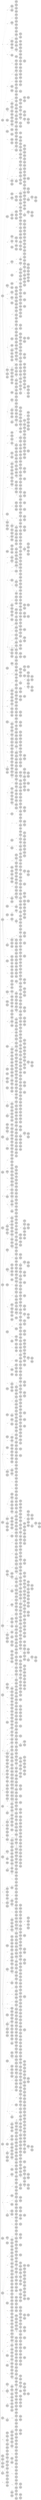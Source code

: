 digraph {
	rankdir = LR;
	ordering = out;
	edge [arrowsize=0.4,fontsize=10]
	node7E1EDE19 [label="",style=filled,fillcolor=lightgrey,shape=circle,width=.1,height=.1];
//------leaves------
	node3B30DCC8 [label="[Ljava.lang.Object;@36ceeb03",shape=point,style=filled,fillcolor=lightgrey,shape=circle,width=.07,height=.07]
	node445F24D5 [label="[Ljava.lang.Object;@4cb9d451",shape=point,style=filled,fillcolor=lightgrey,shape=circle,width=.07,height=.07]
	node71D29792 [label="[Ljava.lang.Object;@3005ec58",shape=point,style=filled,fillcolor=lightgrey,shape=circle,width=.07,height=.07]
	nodeDC10F01 [label="[Ljava.lang.Object;@f5849b4",shape=point,style=filled,fillcolor=lightgrey,shape=circle,width=.07,height=.07]
	node6A5331CA [label="[Ljava.lang.Object;@75ab67f4",shape=point,style=filled,fillcolor=lightgrey,shape=circle,width=.07,height=.07]
	node7017D747 [label="[Ljava.lang.Object;@3d4f2518",shape=point,style=filled,fillcolor=lightgrey,shape=circle,width=.07,height=.07]
	node4EE19E1A [label="[Ljava.lang.Object;@605bc4f5",shape=point,style=filled,fillcolor=lightgrey,shape=circle,width=.07,height=.07]
	node2E388A56 [label="[Ljava.lang.Object;@6a1b1d6c",shape=point,style=filled,fillcolor=lightgrey,shape=circle,width=.07,height=.07]
	node28485F7B [label="[Ljava.lang.Object;@168a5aeb",shape=point,style=filled,fillcolor=lightgrey,shape=circle,width=.07,height=.07]
	node7C8A0856 [label="[Ljava.lang.Object;@4e488ad6",shape=point,style=filled,fillcolor=lightgrey,shape=circle,width=.07,height=.07]
	node2411B7E3 [label="[Ljava.lang.Object;@6008fc88",shape=point,style=filled,fillcolor=lightgrey,shape=circle,width=.07,height=.07]
	node4CEC9067 [label="[Ljava.lang.Object;@46f8ad16",shape=point,style=filled,fillcolor=lightgrey,shape=circle,width=.07,height=.07]
	node6F7FB485 [label="[Ljava.lang.Object;@4834f95e",shape=point,style=filled,fillcolor=lightgrey,shape=circle,width=.07,height=.07]
	node60F33797 [label="[Ljava.lang.Object;@6360a682",shape=point,style=filled,fillcolor=lightgrey,shape=circle,width=.07,height=.07]
	node71A9FDF7 [label="[Ljava.lang.Object;@1eb81495",shape=point,style=filled,fillcolor=lightgrey,shape=circle,width=.07,height=.07]
	node678ED75A [label="[Ljava.lang.Object;@13c399f",shape=point,style=filled,fillcolor=lightgrey,shape=circle,width=.07,height=.07]
	node3FC42A0A [label="[Ljava.lang.Object;@61068ddb",shape=point,style=filled,fillcolor=lightgrey,shape=circle,width=.07,height=.07]
	node7023A2A6 [label="[Ljava.lang.Object;@10b38dfc",shape=point,style=filled,fillcolor=lightgrey,shape=circle,width=.07,height=.07]
	nodeE39719A [label="[Ljava.lang.Object;@5b845dd3",shape=point,style=filled,fillcolor=lightgrey,shape=circle,width=.07,height=.07]
	node365FF297 [label="[Ljava.lang.Object;@3a8f55cd",shape=point,style=filled,fillcolor=lightgrey,shape=circle,width=.07,height=.07]
	node7F7F56A7 [label="[Ljava.lang.Object;@66ce65e",shape=point,style=filled,fillcolor=lightgrey,shape=circle,width=.07,height=.07]
	node4FEE774E [label="[Ljava.lang.Object;@f0f7243",shape=point,style=filled,fillcolor=lightgrey,shape=circle,width=.07,height=.07]
	nodeAC0D76B [label="[Ljava.lang.Object;@6b7f9e7b",shape=point,style=filled,fillcolor=lightgrey,shape=circle,width=.07,height=.07]
	node5797D05D [label="[Ljava.lang.Object;@237e2d86",shape=point,style=filled,fillcolor=lightgrey,shape=circle,width=.07,height=.07]
	node2F09DD0D [label="[Ljava.lang.Object;@389212d1",shape=point,style=filled,fillcolor=lightgrey,shape=circle,width=.07,height=.07]
	node516E38A6 [label="[Ljava.lang.Object;@3ae2d10",shape=point,style=filled,fillcolor=lightgrey,shape=circle,width=.07,height=.07]
	node622E79DD [label="[Ljava.lang.Object;@4a82ebd3",shape=point,style=filled,fillcolor=lightgrey,shape=circle,width=.07,height=.07]
	node6A89512D [label="[Ljava.lang.Object;@183d37c1",shape=point,style=filled,fillcolor=lightgrey,shape=circle,width=.07,height=.07]
	node9CC458A [label="[Ljava.lang.Object;@54cdeb13",shape=point,style=filled,fillcolor=lightgrey,shape=circle,width=.07,height=.07]
	node74EDC89E [label="[Ljava.lang.Object;@59f6afd",shape=point,style=filled,fillcolor=lightgrey,shape=circle,width=.07,height=.07]
	node6E149FD1 [label="[Ljava.lang.Object;@553a7473",shape=point,style=filled,fillcolor=lightgrey,shape=circle,width=.07,height=.07]
	node4F09FF72 [label="[Ljava.lang.Object;@313fbcec",shape=point,style=filled,fillcolor=lightgrey,shape=circle,width=.07,height=.07]
	node7B1F570D [label="[Ljava.lang.Object;@7d802df1",shape=point,style=filled,fillcolor=lightgrey,shape=circle,width=.07,height=.07]
	node7D72BF5C [label="[Ljava.lang.Object;@31e6b4c2",shape=point,style=filled,fillcolor=lightgrey,shape=circle,width=.07,height=.07]
	node30C02ACC [label="[Ljava.lang.Object;@4c537680",shape=point,style=filled,fillcolor=lightgrey,shape=circle,width=.07,height=.07]
	node2433B809 [label="[Ljava.lang.Object;@207758e9",shape=point,style=filled,fillcolor=lightgrey,shape=circle,width=.07,height=.07]
	node11508061 [label="[Ljava.lang.Object;@46e003bd",shape=point,style=filled,fillcolor=lightgrey,shape=circle,width=.07,height=.07]
	node7FAA1898 [label="[Ljava.lang.Object;@6580b794",shape=point,style=filled,fillcolor=lightgrey,shape=circle,width=.07,height=.07]
	node70C670CD [label="[Ljava.lang.Object;@36fd7883",shape=point,style=filled,fillcolor=lightgrey,shape=circle,width=.07,height=.07]
	node19BCC81C [label="[Ljava.lang.Object;@7960e0a8",shape=point,style=filled,fillcolor=lightgrey,shape=circle,width=.07,height=.07]
	node3AE3A751 [label="[Ljava.lang.Object;@6707f9ee",shape=point,style=filled,fillcolor=lightgrey,shape=circle,width=.07,height=.07]
	node1804313A [label="[Ljava.lang.Object;@669ff732",shape=point,style=filled,fillcolor=lightgrey,shape=circle,width=.07,height=.07]
	node41611D9F [label="[Ljava.lang.Object;@197144d4",shape=point,style=filled,fillcolor=lightgrey,shape=circle,width=.07,height=.07]
	node20C52B21 [label="[Ljava.lang.Object;@39fa6e6c",shape=point,style=filled,fillcolor=lightgrey,shape=circle,width=.07,height=.07]
	node70BE0129 [label="[Ljava.lang.Object;@637aac0e",shape=point,style=filled,fillcolor=lightgrey,shape=circle,width=.07,height=.07]
	node6AEF1F63 [label="[Ljava.lang.Object;@8c955c",shape=point,style=filled,fillcolor=lightgrey,shape=circle,width=.07,height=.07]
	node3B7B2D [label="[Ljava.lang.Object;@3697adf8",shape=point,style=filled,fillcolor=lightgrey,shape=circle,width=.07,height=.07]
	node2491B84E [label="[Ljava.lang.Object;@4053eff5",shape=point,style=filled,fillcolor=lightgrey,shape=circle,width=.07,height=.07]
	node1BEA06C1 [label="[Ljava.lang.Object;@10998029",shape=point,style=filled,fillcolor=lightgrey,shape=circle,width=.07,height=.07]
	node396319BC [label="[Ljava.lang.Object;@66106522",shape=point,style=filled,fillcolor=lightgrey,shape=circle,width=.07,height=.07]
	node2D07AB2F [label="[Ljava.lang.Object;@7143fe6e",shape=point,style=filled,fillcolor=lightgrey,shape=circle,width=.07,height=.07]
	node504CB703 [label="[Ljava.lang.Object;@3510f15d",shape=point,style=filled,fillcolor=lightgrey,shape=circle,width=.07,height=.07]
	node255E7A03 [label="[Ljava.lang.Object;@4b004048",shape=point,style=filled,fillcolor=lightgrey,shape=circle,width=.07,height=.07]
	node7EC10284 [label="[Ljava.lang.Object;@4ce99e18",shape=point,style=filled,fillcolor=lightgrey,shape=circle,width=.07,height=.07]
	node1AB17BE4 [label="[Ljava.lang.Object;@537a6afa",shape=point,style=filled,fillcolor=lightgrey,shape=circle,width=.07,height=.07]
	node25599733 [label="[Ljava.lang.Object;@2540c4de",shape=point,style=filled,fillcolor=lightgrey,shape=circle,width=.07,height=.07]
	node343FE5C9 [label="[Ljava.lang.Object;@3492640e",shape=point,style=filled,fillcolor=lightgrey,shape=circle,width=.07,height=.07]
	node5D1B8DA0 [label="[Ljava.lang.Object;@7eded4e9",shape=point,style=filled,fillcolor=lightgrey,shape=circle,width=.07,height=.07]
	node35847756 [label="[Ljava.lang.Object;@1291c7fc",shape=point,style=filled,fillcolor=lightgrey,shape=circle,width=.07,height=.07]
	node13663E83 [label="[Ljava.lang.Object;@1b17c99a",shape=point,style=filled,fillcolor=lightgrey,shape=circle,width=.07,height=.07]
	nodeDBF2369 [label="[Ljava.lang.Object;@118dab05",shape=point,style=filled,fillcolor=lightgrey,shape=circle,width=.07,height=.07]
	node33BD0D91 [label="[Ljava.lang.Object;@16c34965",shape=point,style=filled,fillcolor=lightgrey,shape=circle,width=.07,height=.07]
	node629384BF [label="[Ljava.lang.Object;@1ebace6b",shape=point,style=filled,fillcolor=lightgrey,shape=circle,width=.07,height=.07]
	node45B099A8 [label="[Ljava.lang.Object;@4934681a",shape=point,style=filled,fillcolor=lightgrey,shape=circle,width=.07,height=.07]
	node37FCBBFF [label="[Ljava.lang.Object;@7ffdf2fd",shape=point,style=filled,fillcolor=lightgrey,shape=circle,width=.07,height=.07]
	node3EC15973 [label="[Ljava.lang.Object;@54df9209",shape=point,style=filled,fillcolor=lightgrey,shape=circle,width=.07,height=.07]
	node6AEF82E [label="[Ljava.lang.Object;@1654881c",shape=point,style=filled,fillcolor=lightgrey,shape=circle,width=.07,height=.07]
	node226A5164 [label="[Ljava.lang.Object;@a8dd0fa",shape=point,style=filled,fillcolor=lightgrey,shape=circle,width=.07,height=.07]
	node7B93360D [label="[Ljava.lang.Object;@49b5450b",shape=point,style=filled,fillcolor=lightgrey,shape=circle,width=.07,height=.07]
	node39A4DC28 [label="[Ljava.lang.Object;@5dcac1e6",shape=point,style=filled,fillcolor=lightgrey,shape=circle,width=.07,height=.07]
	node3F0BA70C [label="[Ljava.lang.Object;@5c7520fb",shape=point,style=filled,fillcolor=lightgrey,shape=circle,width=.07,height=.07]
	node43AFE2C1 [label="[Ljava.lang.Object;@48e1dea3",shape=point,style=filled,fillcolor=lightgrey,shape=circle,width=.07,height=.07]
	node2AB03374 [label="[Ljava.lang.Object;@5fb7ac21",shape=point,style=filled,fillcolor=lightgrey,shape=circle,width=.07,height=.07]
	node6332E4FC [label="[Ljava.lang.Object;@25e02aff",shape=point,style=filled,fillcolor=lightgrey,shape=circle,width=.07,height=.07]
	nodeEE096A4 [label="[Ljava.lang.Object;@6c54e5fd",shape=point,style=filled,fillcolor=lightgrey,shape=circle,width=.07,height=.07]
	node1835F98F [label="[Ljava.lang.Object;@3ca69fa4",shape=point,style=filled,fillcolor=lightgrey,shape=circle,width=.07,height=.07]
	node36F97B22 [label="[Ljava.lang.Object;@7d490b0d",shape=point,style=filled,fillcolor=lightgrey,shape=circle,width=.07,height=.07]
	node4A076CAA [label="[Ljava.lang.Object;@425481f1",shape=point,style=filled,fillcolor=lightgrey,shape=circle,width=.07,height=.07]
	node3F89C2F2 [label="[Ljava.lang.Object;@a2da76d",shape=point,style=filled,fillcolor=lightgrey,shape=circle,width=.07,height=.07]
	node7B3EF8BE [label="[Ljava.lang.Object;@1d83a521",shape=point,style=filled,fillcolor=lightgrey,shape=circle,width=.07,height=.07]
	node6CEC7A31 [label="[Ljava.lang.Object;@b9dae0e",shape=point,style=filled,fillcolor=lightgrey,shape=circle,width=.07,height=.07]
	node7EA5CCB [label="[Ljava.lang.Object;@7c04bba",shape=point,style=filled,fillcolor=lightgrey,shape=circle,width=.07,height=.07]
	node8F28481 [label="[Ljava.lang.Object;@6ef9b64f",shape=point,style=filled,fillcolor=lightgrey,shape=circle,width=.07,height=.07]
	node3B20A35F [label="[Ljava.lang.Object;@3eb8a21a",shape=point,style=filled,fillcolor=lightgrey,shape=circle,width=.07,height=.07]
	node22F2FFC0 [label="[Ljava.lang.Object;@19a6e1f",shape=point,style=filled,fillcolor=lightgrey,shape=circle,width=.07,height=.07]
	node3F9E1F28 [label="[Ljava.lang.Object;@44cdd2b3",shape=point,style=filled,fillcolor=lightgrey,shape=circle,width=.07,height=.07]
	node71F42915 [label="[Ljava.lang.Object;@234c5ba2",shape=point,style=filled,fillcolor=lightgrey,shape=circle,width=.07,height=.07]
	node6C6467BC [label="[Ljava.lang.Object;@461678c9",shape=point,style=filled,fillcolor=lightgrey,shape=circle,width=.07,height=.07]
	node167A4D9F [label="[Ljava.lang.Object;@57aa85b9",shape=point,style=filled,fillcolor=lightgrey,shape=circle,width=.07,height=.07]
	node18BC4177 [label="[Ljava.lang.Object;@6d99b299",shape=point,style=filled,fillcolor=lightgrey,shape=circle,width=.07,height=.07]
	node29CB1C00 [label="[Ljava.lang.Object;@2acfd3cd",shape=point,style=filled,fillcolor=lightgrey,shape=circle,width=.07,height=.07]
	node5002881A [label="[Ljava.lang.Object;@70afe5f9",shape=point,style=filled,fillcolor=lightgrey,shape=circle,width=.07,height=.07]
	node1F5DCF0 [label="[Ljava.lang.Object;@557036b8",shape=point,style=filled,fillcolor=lightgrey,shape=circle,width=.07,height=.07]
	node11F63654 [label="[Ljava.lang.Object;@1e7999be",shape=point,style=filled,fillcolor=lightgrey,shape=circle,width=.07,height=.07]
	node31C4D4DD [label="[Ljava.lang.Object;@6555f1ab",shape=point,style=filled,fillcolor=lightgrey,shape=circle,width=.07,height=.07]
	node45B13FC3 [label="[Ljava.lang.Object;@17d7eaa2",shape=point,style=filled,fillcolor=lightgrey,shape=circle,width=.07,height=.07]
	node22A6B9 [label="[Ljava.lang.Object;@4ab0d7bf",shape=point,style=filled,fillcolor=lightgrey,shape=circle,width=.07,height=.07]
	node633B60D [label="[Ljava.lang.Object;@2e99de93",shape=point,style=filled,fillcolor=lightgrey,shape=circle,width=.07,height=.07]
	node3B9BB297 [label="[Ljava.lang.Object;@775a8774",shape=point,style=filled,fillcolor=lightgrey,shape=circle,width=.07,height=.07]
	node6CC2D44C [label="[Ljava.lang.Object;@ccff201",shape=point,style=filled,fillcolor=lightgrey,shape=circle,width=.07,height=.07]
	node6AA6F605 [label="[Ljava.lang.Object;@4964bd02",shape=point,style=filled,fillcolor=lightgrey,shape=circle,width=.07,height=.07]
	node337E70D6 [label="[Ljava.lang.Object;@4052c342",shape=point,style=filled,fillcolor=lightgrey,shape=circle,width=.07,height=.07]
	node1D191393 [label="[Ljava.lang.Object;@7179219f",shape=point,style=filled,fillcolor=lightgrey,shape=circle,width=.07,height=.07]
	node31C117A6 [label="[Ljava.lang.Object;@67df8a0f",shape=point,style=filled,fillcolor=lightgrey,shape=circle,width=.07,height=.07]
	node320F88EC [label="[Ljava.lang.Object;@ac222eb",shape=point,style=filled,fillcolor=lightgrey,shape=circle,width=.07,height=.07]
	node33876832 [label="[Ljava.lang.Object;@289303bf",shape=point,style=filled,fillcolor=lightgrey,shape=circle,width=.07,height=.07]
	node6695A6A9 [label="[Ljava.lang.Object;@7ddb05ea",shape=point,style=filled,fillcolor=lightgrey,shape=circle,width=.07,height=.07]
	node7595249B [label="[Ljava.lang.Object;@45ab5f6d",shape=point,style=filled,fillcolor=lightgrey,shape=circle,width=.07,height=.07]
	nodeEC0099F [label="[Ljava.lang.Object;@2b11a9f8",shape=point,style=filled,fillcolor=lightgrey,shape=circle,width=.07,height=.07]
	node777CE1FD [label="[Ljava.lang.Object;@68b39848",shape=point,style=filled,fillcolor=lightgrey,shape=circle,width=.07,height=.07]
	node6631E830 [label="[Ljava.lang.Object;@40c9d367",shape=point,style=filled,fillcolor=lightgrey,shape=circle,width=.07,height=.07]
	node50AAB18A [label="[Ljava.lang.Object;@242f020f",shape=point,style=filled,fillcolor=lightgrey,shape=circle,width=.07,height=.07]
	node4DB61ED2 [label="[Ljava.lang.Object;@436abee8",shape=point,style=filled,fillcolor=lightgrey,shape=circle,width=.07,height=.07]
	node46C971EE [label="[Ljava.lang.Object;@1aaa2c42",shape=point,style=filled,fillcolor=lightgrey,shape=circle,width=.07,height=.07]
	node6797F14B [label="[Ljava.lang.Object;@711c8eaf",shape=point,style=filled,fillcolor=lightgrey,shape=circle,width=.07,height=.07]
	node7CD7D763 [label="[Ljava.lang.Object;@37d42c87",shape=point,style=filled,fillcolor=lightgrey,shape=circle,width=.07,height=.07]
	node6F918E9F [label="[Ljava.lang.Object;@7aed0c34",shape=point,style=filled,fillcolor=lightgrey,shape=circle,width=.07,height=.07]
	node3843B0C5 [label="[Ljava.lang.Object;@2ee5135e",shape=point,style=filled,fillcolor=lightgrey,shape=circle,width=.07,height=.07]
	node4D63856B [label="[Ljava.lang.Object;@5f7dac5f",shape=point,style=filled,fillcolor=lightgrey,shape=circle,width=.07,height=.07]
	node7A9DEAED [label="[Ljava.lang.Object;@7ce46903",shape=point,style=filled,fillcolor=lightgrey,shape=circle,width=.07,height=.07]
	node2DFDE329 [label="[Ljava.lang.Object;@1fd0bd9d",shape=point,style=filled,fillcolor=lightgrey,shape=circle,width=.07,height=.07]
	nodeA0FE608 [label="[Ljava.lang.Object;@557c2a3b",shape=point,style=filled,fillcolor=lightgrey,shape=circle,width=.07,height=.07]
	node17DA6F16 [label="[Ljava.lang.Object;@dfc0425",shape=point,style=filled,fillcolor=lightgrey,shape=circle,width=.07,height=.07]
	node78369C34 [label="[Ljava.lang.Object;@4caf5cfb",shape=point,style=filled,fillcolor=lightgrey,shape=circle,width=.07,height=.07]
	node8C928A7 [label="[Ljava.lang.Object;@65f9c8b7",shape=point,style=filled,fillcolor=lightgrey,shape=circle,width=.07,height=.07]
	node29622F00 [label="[Ljava.lang.Object;@1f1ce653",shape=point,style=filled,fillcolor=lightgrey,shape=circle,width=.07,height=.07]
	node5E517907 [label="[Ljava.lang.Object;@7546ae0a",shape=point,style=filled,fillcolor=lightgrey,shape=circle,width=.07,height=.07]
	node4D64958D [label="[Ljava.lang.Object;@35b2cc0c",shape=point,style=filled,fillcolor=lightgrey,shape=circle,width=.07,height=.07]
	node607E02FC [label="[Ljava.lang.Object;@2008d607",shape=point,style=filled,fillcolor=lightgrey,shape=circle,width=.07,height=.07]
	node49A9F776 [label="[Ljava.lang.Object;@6a5890e3",shape=point,style=filled,fillcolor=lightgrey,shape=circle,width=.07,height=.07]
	node7A2106B6 [label="[Ljava.lang.Object;@1c7f4f1b",shape=point,style=filled,fillcolor=lightgrey,shape=circle,width=.07,height=.07]
	node1AEB19A5 [label="[Ljava.lang.Object;@341a5d93",shape=point,style=filled,fillcolor=lightgrey,shape=circle,width=.07,height=.07]
	node46FCE910 [label="[Ljava.lang.Object;@201d7143",shape=point,style=filled,fillcolor=lightgrey,shape=circle,width=.07,height=.07]
	node62F972D4 [label="[Ljava.lang.Object;@4694ddd",shape=point,style=filled,fillcolor=lightgrey,shape=circle,width=.07,height=.07]
	node257C9029 [label="[Ljava.lang.Object;@6ea07aac",shape=point,style=filled,fillcolor=lightgrey,shape=circle,width=.07,height=.07]
	node4766DA7E [label="[Ljava.lang.Object;@92f70ea",shape=point,style=filled,fillcolor=lightgrey,shape=circle,width=.07,height=.07]
	node4893543E [label="[Ljava.lang.Object;@250b329a",shape=point,style=filled,fillcolor=lightgrey,shape=circle,width=.07,height=.07]
	node54CFB96F [label="[Ljava.lang.Object;@26152b3c",shape=point,style=filled,fillcolor=lightgrey,shape=circle,width=.07,height=.07]
	node74F5A964 [label="[Ljava.lang.Object;@896da82",shape=point,style=filled,fillcolor=lightgrey,shape=circle,width=.07,height=.07]
	node213B0E3E [label="[Ljava.lang.Object;@2e788dee",shape=point,style=filled,fillcolor=lightgrey,shape=circle,width=.07,height=.07]
	node771FBFCC [label="[Ljava.lang.Object;@49632967",shape=point,style=filled,fillcolor=lightgrey,shape=circle,width=.07,height=.07]
	node30D0848B [label="[Ljava.lang.Object;@5a2d6882",shape=point,style=filled,fillcolor=lightgrey,shape=circle,width=.07,height=.07]
	node50C64DD4 [label="[Ljava.lang.Object;@3e6eba",shape=point,style=filled,fillcolor=lightgrey,shape=circle,width=.07,height=.07]
	node347E46EA [label="[Ljava.lang.Object;@5a6419f",shape=point,style=filled,fillcolor=lightgrey,shape=circle,width=.07,height=.07]
	node67EC0412 [label="[Ljava.lang.Object;@1454edeb",shape=point,style=filled,fillcolor=lightgrey,shape=circle,width=.07,height=.07]
	node525BB09D [label="[Ljava.lang.Object;@65c6a9f0",shape=point,style=filled,fillcolor=lightgrey,shape=circle,width=.07,height=.07]
	node628DFDCE [label="[Ljava.lang.Object;@51056fc1",shape=point,style=filled,fillcolor=lightgrey,shape=circle,width=.07,height=.07]
	node5E55E224 [label="[Ljava.lang.Object;@e8c5937",shape=point,style=filled,fillcolor=lightgrey,shape=circle,width=.07,height=.07]
	node362A6A5 [label="[Ljava.lang.Object;@7963ba6f",shape=point,style=filled,fillcolor=lightgrey,shape=circle,width=.07,height=.07]
	node85633A5 [label="[Ljava.lang.Object;@64ff9679",shape=point,style=filled,fillcolor=lightgrey,shape=circle,width=.07,height=.07]
	node72BE53CD [label="[Ljava.lang.Object;@166a3f37",shape=point,style=filled,fillcolor=lightgrey,shape=circle,width=.07,height=.07]
	node2F18FD44 [label="[Ljava.lang.Object;@374cea80",shape=point,style=filled,fillcolor=lightgrey,shape=circle,width=.07,height=.07]
	node376CF79F [label="[Ljava.lang.Object;@7038e5c2",shape=point,style=filled,fillcolor=lightgrey,shape=circle,width=.07,height=.07]
	node1822D45C [label="[Ljava.lang.Object;@486a2532",shape=point,style=filled,fillcolor=lightgrey,shape=circle,width=.07,height=.07]
	node18EAF3AF [label="[Ljava.lang.Object;@2fcb1385",shape=point,style=filled,fillcolor=lightgrey,shape=circle,width=.07,height=.07]
	node2145A214 [label="[Ljava.lang.Object;@381f50bb",shape=point,style=filled,fillcolor=lightgrey,shape=circle,width=.07,height=.07]
	node7727AB9C [label="[Ljava.lang.Object;@7c9c6",shape=point,style=filled,fillcolor=lightgrey,shape=circle,width=.07,height=.07]
	nodeC5E9ED0 [label="[Ljava.lang.Object;@4e068d68",shape=point,style=filled,fillcolor=lightgrey,shape=circle,width=.07,height=.07]
	node437A47F [label="[Ljava.lang.Object;@3a4004c6",shape=point,style=filled,fillcolor=lightgrey,shape=circle,width=.07,height=.07]
	node4210A540 [label="[Ljava.lang.Object;@38870da7",shape=point,style=filled,fillcolor=lightgrey,shape=circle,width=.07,height=.07]
	node1AA5294 [label="[Ljava.lang.Object;@3b761053",shape=point,style=filled,fillcolor=lightgrey,shape=circle,width=.07,height=.07]
	node7C8B88D8 [label="[Ljava.lang.Object;@7ce148db",shape=point,style=filled,fillcolor=lightgrey,shape=circle,width=.07,height=.07]
	node2F0C8B21 [label="[Ljava.lang.Object;@2473e21b",shape=point,style=filled,fillcolor=lightgrey,shape=circle,width=.07,height=.07]
	node41E6305 [label="[Ljava.lang.Object;@72cf44cd",shape=point,style=filled,fillcolor=lightgrey,shape=circle,width=.07,height=.07]
	node39518C36 [label="[Ljava.lang.Object;@289d23d",shape=point,style=filled,fillcolor=lightgrey,shape=circle,width=.07,height=.07]
	node75F88F22 [label="[Ljava.lang.Object;@7d99547c",shape=point,style=filled,fillcolor=lightgrey,shape=circle,width=.07,height=.07]
	node481C57C5 [label="[Ljava.lang.Object;@4c86cc1",shape=point,style=filled,fillcolor=lightgrey,shape=circle,width=.07,height=.07]
	node357872E5 [label="[Ljava.lang.Object;@2f5fa82",shape=point,style=filled,fillcolor=lightgrey,shape=circle,width=.07,height=.07]
	node287D3766 [label="[Ljava.lang.Object;@6f94e8cc",shape=point,style=filled,fillcolor=lightgrey,shape=circle,width=.07,height=.07]
	node198D4081 [label="[Ljava.lang.Object;@348188d8",shape=point,style=filled,fillcolor=lightgrey,shape=circle,width=.07,height=.07]
	node75064F29 [label="[Ljava.lang.Object;@3d9c1bcd",shape=point,style=filled,fillcolor=lightgrey,shape=circle,width=.07,height=.07]
	node4E66DDB7 [label="[Ljava.lang.Object;@76995beb",shape=point,style=filled,fillcolor=lightgrey,shape=circle,width=.07,height=.07]
	node31A12D16 [label="[Ljava.lang.Object;@6c3e1a9c",shape=point,style=filled,fillcolor=lightgrey,shape=circle,width=.07,height=.07]
	node14CDE9C9 [label="[Ljava.lang.Object;@2837beb8",shape=point,style=filled,fillcolor=lightgrey,shape=circle,width=.07,height=.07]
	node10C6EF35 [label="[Ljava.lang.Object;@c30fd4b",shape=point,style=filled,fillcolor=lightgrey,shape=circle,width=.07,height=.07]
	node7748DEA5 [label="[Ljava.lang.Object;@621f7c8a",shape=point,style=filled,fillcolor=lightgrey,shape=circle,width=.07,height=.07]
	node458788BB [label="[Ljava.lang.Object;@4ed6ffe5",shape=point,style=filled,fillcolor=lightgrey,shape=circle,width=.07,height=.07]
	node7FDAAD6C [label="[Ljava.lang.Object;@66b87531",shape=point,style=filled,fillcolor=lightgrey,shape=circle,width=.07,height=.07]
	node1F03FB0D [label="[Ljava.lang.Object;@665316df",shape=point,style=filled,fillcolor=lightgrey,shape=circle,width=.07,height=.07]
	node4C4876B4 [label="[Ljava.lang.Object;@697c93f1",shape=point,style=filled,fillcolor=lightgrey,shape=circle,width=.07,height=.07]
	node6927D640 [label="[Ljava.lang.Object;@17bcc055",shape=point,style=filled,fillcolor=lightgrey,shape=circle,width=.07,height=.07]
	node184EF9C0 [label="[Ljava.lang.Object;@15201223",shape=point,style=filled,fillcolor=lightgrey,shape=circle,width=.07,height=.07]
	node42625311 [label="[Ljava.lang.Object;@33ad9d60",shape=point,style=filled,fillcolor=lightgrey,shape=circle,width=.07,height=.07]
	node5CC2F22C [label="[Ljava.lang.Object;@4966429d",shape=point,style=filled,fillcolor=lightgrey,shape=circle,width=.07,height=.07]
	node194C6A7B [label="[Ljava.lang.Object;@46d5a2af",shape=point,style=filled,fillcolor=lightgrey,shape=circle,width=.07,height=.07]
	nodeDCD6BCB [label="[Ljava.lang.Object;@76c4b245",shape=point,style=filled,fillcolor=lightgrey,shape=circle,width=.07,height=.07]
	nodeC211154 [label="[Ljava.lang.Object;@670a1aa5",shape=point,style=filled,fillcolor=lightgrey,shape=circle,width=.07,height=.07]
	node1FFB6BC [label="[Ljava.lang.Object;@52fa7a5c",shape=point,style=filled,fillcolor=lightgrey,shape=circle,width=.07,height=.07]
	node56D56AE6 [label="[Ljava.lang.Object;@613d9dab",shape=point,style=filled,fillcolor=lightgrey,shape=circle,width=.07,height=.07]
	node1D8B9D66 [label="[Ljava.lang.Object;@1c222c11",shape=point,style=filled,fillcolor=lightgrey,shape=circle,width=.07,height=.07]
	node61DDE729 [label="[Ljava.lang.Object;@6c00ee7c",shape=point,style=filled,fillcolor=lightgrey,shape=circle,width=.07,height=.07]
	node2D213E37 [label="[Ljava.lang.Object;@20eecd26",shape=point,style=filled,fillcolor=lightgrey,shape=circle,width=.07,height=.07]
	node2E0482BD [label="[Ljava.lang.Object;@459cfa0f",shape=point,style=filled,fillcolor=lightgrey,shape=circle,width=.07,height=.07]
	node61E8B40D [label="[Ljava.lang.Object;@3739c2eb",shape=point,style=filled,fillcolor=lightgrey,shape=circle,width=.07,height=.07]
	node3D22BFDB [label="[Ljava.lang.Object;@1f4c76f2",shape=point,style=filled,fillcolor=lightgrey,shape=circle,width=.07,height=.07]
	node3B20E1CA [label="[Ljava.lang.Object;@42f752df",shape=point,style=filled,fillcolor=lightgrey,shape=circle,width=.07,height=.07]
	node6A03F13D [label="[Ljava.lang.Object;@1684f169",shape=point,style=filled,fillcolor=lightgrey,shape=circle,width=.07,height=.07]
	node2A967CC2 [label="[Ljava.lang.Object;@528fa2e5",shape=point,style=filled,fillcolor=lightgrey,shape=circle,width=.07,height=.07]
	node27F02B90 [label="[Ljava.lang.Object;@164e99be",shape=point,style=filled,fillcolor=lightgrey,shape=circle,width=.07,height=.07]
	nodeF2797D9 [label="[Ljava.lang.Object;@20109452",shape=point,style=filled,fillcolor=lightgrey,shape=circle,width=.07,height=.07]
	node61A976B [label="[Ljava.lang.Object;@647b6d7f",shape=point,style=filled,fillcolor=lightgrey,shape=circle,width=.07,height=.07]
	node5751A776 [label="[Ljava.lang.Object;@73470bca",shape=point,style=filled,fillcolor=lightgrey,shape=circle,width=.07,height=.07]
	node21B46B06 [label="[Ljava.lang.Object;@1e1beada",shape=point,style=filled,fillcolor=lightgrey,shape=circle,width=.07,height=.07]
	node442B8478 [label="[Ljava.lang.Object;@f79de6c",shape=point,style=filled,fillcolor=lightgrey,shape=circle,width=.07,height=.07]
	nodeD1778DE [label="[Ljava.lang.Object;@4c1b0e9c",shape=point,style=filled,fillcolor=lightgrey,shape=circle,width=.07,height=.07]
	node548B4B23 [label="[Ljava.lang.Object;@15406560",shape=point,style=filled,fillcolor=lightgrey,shape=circle,width=.07,height=.07]
	node23272E9E [label="[Ljava.lang.Object;@37dcab88",shape=point,style=filled,fillcolor=lightgrey,shape=circle,width=.07,height=.07]
	node39803C03 [label="[Ljava.lang.Object;@2f7d3536",shape=point,style=filled,fillcolor=lightgrey,shape=circle,width=.07,height=.07]
	node3534AD99 [label="[Ljava.lang.Object;@67e6d05c",shape=point,style=filled,fillcolor=lightgrey,shape=circle,width=.07,height=.07]
	node5FBE8887 [label="[Ljava.lang.Object;@192cc2c3",shape=point,style=filled,fillcolor=lightgrey,shape=circle,width=.07,height=.07]
	node964EC1A [label="[Ljava.lang.Object;@58d1a95a",shape=point,style=filled,fillcolor=lightgrey,shape=circle,width=.07,height=.07]
	node7300E877 [label="[Ljava.lang.Object;@cc5060e",shape=point,style=filled,fillcolor=lightgrey,shape=circle,width=.07,height=.07]
	node226F2FB0 [label="[Ljava.lang.Object;@7721c9de",shape=point,style=filled,fillcolor=lightgrey,shape=circle,width=.07,height=.07]
	node316C41D [label="[Ljava.lang.Object;@27475707",shape=point,style=filled,fillcolor=lightgrey,shape=circle,width=.07,height=.07]
	node7C0EEEF0 [label="[Ljava.lang.Object;@598b796",shape=point,style=filled,fillcolor=lightgrey,shape=circle,width=.07,height=.07]
	node309BBD14 [label="[Ljava.lang.Object;@2d793b6f",shape=point,style=filled,fillcolor=lightgrey,shape=circle,width=.07,height=.07]
	node260B395E [label="[Ljava.lang.Object;@666f0e0e",shape=point,style=filled,fillcolor=lightgrey,shape=circle,width=.07,height=.07]
	nodeB717CCA [label="[Ljava.lang.Object;@6fb78c88",shape=point,style=filled,fillcolor=lightgrey,shape=circle,width=.07,height=.07]
	node108999E9 [label="[Ljava.lang.Object;@e08fa88",shape=point,style=filled,fillcolor=lightgrey,shape=circle,width=.07,height=.07]
	nodeE9F50AF [label="[Ljava.lang.Object;@5d1f5e38",shape=point,style=filled,fillcolor=lightgrey,shape=circle,width=.07,height=.07]
	node105D2A3 [label="[Ljava.lang.Object;@4810a4b1",shape=point,style=filled,fillcolor=lightgrey,shape=circle,width=.07,height=.07]
	node3C7E9F34 [label="[Ljava.lang.Object;@1bb7e81d",shape=point,style=filled,fillcolor=lightgrey,shape=circle,width=.07,height=.07]
	node3488B102 [label="[Ljava.lang.Object;@7970be0e",shape=point,style=filled,fillcolor=lightgrey,shape=circle,width=.07,height=.07]
	node313F092B [label="[Ljava.lang.Object;@156ce811",shape=point,style=filled,fillcolor=lightgrey,shape=circle,width=.07,height=.07]
	node649D4B1F [label="[Ljava.lang.Object;@18e1194c",shape=point,style=filled,fillcolor=lightgrey,shape=circle,width=.07,height=.07]
	node51DE3D2A [label="[Ljava.lang.Object;@23807b60",shape=point,style=filled,fillcolor=lightgrey,shape=circle,width=.07,height=.07]
	node2D4B09BC [label="[Ljava.lang.Object;@3d705e20",shape=point,style=filled,fillcolor=lightgrey,shape=circle,width=.07,height=.07]
	node1DE703C9 [label="[Ljava.lang.Object;@3d9c306e",shape=point,style=filled,fillcolor=lightgrey,shape=circle,width=.07,height=.07]
	node48EFC888 [label="[Ljava.lang.Object;@77d10eeb",shape=point,style=filled,fillcolor=lightgrey,shape=circle,width=.07,height=.07]
	node528DB293 [label="[Ljava.lang.Object;@ecef7ec",shape=point,style=filled,fillcolor=lightgrey,shape=circle,width=.07,height=.07]
	node38D3C535 [label="[Ljava.lang.Object;@478a3292",shape=point,style=filled,fillcolor=lightgrey,shape=circle,width=.07,height=.07]
	node782C19DA [label="[Ljava.lang.Object;@1a4f0a4",shape=point,style=filled,fillcolor=lightgrey,shape=circle,width=.07,height=.07]
	node27F877C8 [label="[Ljava.lang.Object;@3170cf07",shape=point,style=filled,fillcolor=lightgrey,shape=circle,width=.07,height=.07]
	node298AF23A [label="[Ljava.lang.Object;@f0d167f",shape=point,style=filled,fillcolor=lightgrey,shape=circle,width=.07,height=.07]
	node6BAF6661 [label="[Ljava.lang.Object;@5c9084e4",shape=point,style=filled,fillcolor=lightgrey,shape=circle,width=.07,height=.07]
	node2275A66E [label="[Ljava.lang.Object;@45acf2b1",shape=point,style=filled,fillcolor=lightgrey,shape=circle,width=.07,height=.07]
	node55A0080B [label="[Ljava.lang.Object;@d4f01ff",shape=point,style=filled,fillcolor=lightgrey,shape=circle,width=.07,height=.07]
	node28680EE [label="[Ljava.lang.Object;@209dc375",shape=point,style=filled,fillcolor=lightgrey,shape=circle,width=.07,height=.07]
	node75A8773D [label="[Ljava.lang.Object;@1dd08e",shape=point,style=filled,fillcolor=lightgrey,shape=circle,width=.07,height=.07]
	node36AAA193 [label="[Ljava.lang.Object;@78e24a58",shape=point,style=filled,fillcolor=lightgrey,shape=circle,width=.07,height=.07]
	node4E45DBE6 [label="[Ljava.lang.Object;@2032eb00",shape=point,style=filled,fillcolor=lightgrey,shape=circle,width=.07,height=.07]
	node43F760AC [label="[Ljava.lang.Object;@29ad4200",shape=point,style=filled,fillcolor=lightgrey,shape=circle,width=.07,height=.07]
	node49573638 [label="[Ljava.lang.Object;@7e0abef9",shape=point,style=filled,fillcolor=lightgrey,shape=circle,width=.07,height=.07]
	node6804394 [label="[Ljava.lang.Object;@457ebc06",shape=point,style=filled,fillcolor=lightgrey,shape=circle,width=.07,height=.07]
	node3568A467 [label="[Ljava.lang.Object;@1ebe3945",shape=point,style=filled,fillcolor=lightgrey,shape=circle,width=.07,height=.07]
	node1A2655E5 [label="[Ljava.lang.Object;@2a08542b",shape=point,style=filled,fillcolor=lightgrey,shape=circle,width=.07,height=.07]
	node5AB38691 [label="[Ljava.lang.Object;@35a8f893",shape=point,style=filled,fillcolor=lightgrey,shape=circle,width=.07,height=.07]
	node1D891ABE [label="[Ljava.lang.Object;@7548bc28",shape=point,style=filled,fillcolor=lightgrey,shape=circle,width=.07,height=.07]
	node33893B1E [label="[Ljava.lang.Object;@4117319c",shape=point,style=filled,fillcolor=lightgrey,shape=circle,width=.07,height=.07]
	node141E9FEA [label="[Ljava.lang.Object;@2487d8bd",shape=point,style=filled,fillcolor=lightgrey,shape=circle,width=.07,height=.07]
	node5EAC56F8 [label="[Ljava.lang.Object;@264f0760",shape=point,style=filled,fillcolor=lightgrey,shape=circle,width=.07,height=.07]
	node46CE3D8C [label="[Ljava.lang.Object;@5c1657d8",shape=point,style=filled,fillcolor=lightgrey,shape=circle,width=.07,height=.07]
	node60B1D134 [label="[Ljava.lang.Object;@3e1bbe45",shape=point,style=filled,fillcolor=lightgrey,shape=circle,width=.07,height=.07]
	node98EC657 [label="[Ljava.lang.Object;@67c8e829",shape=point,style=filled,fillcolor=lightgrey,shape=circle,width=.07,height=.07]
	node99EAD95 [label="[Ljava.lang.Object;@6a94d375",shape=point,style=filled,fillcolor=lightgrey,shape=circle,width=.07,height=.07]
	node15D70C0E [label="[Ljava.lang.Object;@357e273d",shape=point,style=filled,fillcolor=lightgrey,shape=circle,width=.07,height=.07]
	node4970D602 [label="[Ljava.lang.Object;@533bb22",shape=point,style=filled,fillcolor=lightgrey,shape=circle,width=.07,height=.07]
	node282960F6 [label="[Ljava.lang.Object;@6caaed01",shape=point,style=filled,fillcolor=lightgrey,shape=circle,width=.07,height=.07]
	node2325F650 [label="[Ljava.lang.Object;@3bd7a3bd",shape=point,style=filled,fillcolor=lightgrey,shape=circle,width=.07,height=.07]
	node589A4AE1 [label="[Ljava.lang.Object;@63e37616",shape=point,style=filled,fillcolor=lightgrey,shape=circle,width=.07,height=.07]
	node6FF89B4C [label="[Ljava.lang.Object;@69340745",shape=point,style=filled,fillcolor=lightgrey,shape=circle,width=.07,height=.07]
	node63F395C0 [label="[Ljava.lang.Object;@1bd81c6e",shape=point,style=filled,fillcolor=lightgrey,shape=circle,width=.07,height=.07]
	node30D1D6A2 [label="[Ljava.lang.Object;@7996e1d2",shape=point,style=filled,fillcolor=lightgrey,shape=circle,width=.07,height=.07]
	node6B436B5 [label="[Ljava.lang.Object;@5dd47161",shape=point,style=filled,fillcolor=lightgrey,shape=circle,width=.07,height=.07]
	node638EC8BF [label="[Ljava.lang.Object;@2d583d6d",shape=point,style=filled,fillcolor=lightgrey,shape=circle,width=.07,height=.07]
	nodeA7EB7ED [label="[Ljava.lang.Object;@745f80ba",shape=point,style=filled,fillcolor=lightgrey,shape=circle,width=.07,height=.07]
	node610165BE [label="[Ljava.lang.Object;@dde8fa6",shape=point,style=filled,fillcolor=lightgrey,shape=circle,width=.07,height=.07]
	node7260902F [label="[Ljava.lang.Object;@7a329489",shape=point,style=filled,fillcolor=lightgrey,shape=circle,width=.07,height=.07]
	node107422E4 [label="[Ljava.lang.Object;@692e3cf3",shape=point,style=filled,fillcolor=lightgrey,shape=circle,width=.07,height=.07]
	node1FB92811 [label="[Ljava.lang.Object;@71c171b3",shape=point,style=filled,fillcolor=lightgrey,shape=circle,width=.07,height=.07]
	node40131E6D [label="[Ljava.lang.Object;@58426b38",shape=point,style=filled,fillcolor=lightgrey,shape=circle,width=.07,height=.07]
	nodeEED3981 [label="[Ljava.lang.Object;@74db9d06",shape=point,style=filled,fillcolor=lightgrey,shape=circle,width=.07,height=.07]
	node2C630586 [label="[Ljava.lang.Object;@6733b099",shape=point,style=filled,fillcolor=lightgrey,shape=circle,width=.07,height=.07]
	node75ACCF [label="[Ljava.lang.Object;@28ee326a",shape=point,style=filled,fillcolor=lightgrey,shape=circle,width=.07,height=.07]
	node1C955DC4 [label="[Ljava.lang.Object;@66d881b7",shape=point,style=filled,fillcolor=lightgrey,shape=circle,width=.07,height=.07]
	node4B664A77 [label="[Ljava.lang.Object;@12c24c13",shape=point,style=filled,fillcolor=lightgrey,shape=circle,width=.07,height=.07]
	node248F48F2 [label="[Ljava.lang.Object;@6f8a0ed",shape=point,style=filled,fillcolor=lightgrey,shape=circle,width=.07,height=.07]
	node7F3477B7 [label="[Ljava.lang.Object;@7f960e96",shape=point,style=filled,fillcolor=lightgrey,shape=circle,width=.07,height=.07]
	node2100114E [label="[Ljava.lang.Object;@62bc224b",shape=point,style=filled,fillcolor=lightgrey,shape=circle,width=.07,height=.07]
	node3EE96864 [label="[Ljava.lang.Object;@71c42391",shape=point,style=filled,fillcolor=lightgrey,shape=circle,width=.07,height=.07]
	node506FC686 [label="[Ljava.lang.Object;@534218ba",shape=point,style=filled,fillcolor=lightgrey,shape=circle,width=.07,height=.07]
	node261DE0FE [label="[Ljava.lang.Object;@76959707",shape=point,style=filled,fillcolor=lightgrey,shape=circle,width=.07,height=.07]
	node58E034A5 [label="[Ljava.lang.Object;@1ba470cb",shape=point,style=filled,fillcolor=lightgrey,shape=circle,width=.07,height=.07]
	node52776951 [label="[Ljava.lang.Object;@880e1b7",shape=point,style=filled,fillcolor=lightgrey,shape=circle,width=.07,height=.07]
	node519CA91E [label="[Ljava.lang.Object;@6906b9ce",shape=point,style=filled,fillcolor=lightgrey,shape=circle,width=.07,height=.07]
	nodeD2685E [label="[Ljava.lang.Object;@fd0acaa",shape=point,style=filled,fillcolor=lightgrey,shape=circle,width=.07,height=.07]
	node3B302017 [label="[Ljava.lang.Object;@67a42676",shape=point,style=filled,fillcolor=lightgrey,shape=circle,width=.07,height=.07]
	node74272244 [label="[Ljava.lang.Object;@7e186596",shape=point,style=filled,fillcolor=lightgrey,shape=circle,width=.07,height=.07]
	node4492D2DA [label="[Ljava.lang.Object;@243dba8",shape=point,style=filled,fillcolor=lightgrey,shape=circle,width=.07,height=.07]
	node4F3BECA6 [label="[Ljava.lang.Object;@72320402",shape=point,style=filled,fillcolor=lightgrey,shape=circle,width=.07,height=.07]
	node20E40C9C [label="[Ljava.lang.Object;@3c661db3",shape=point,style=filled,fillcolor=lightgrey,shape=circle,width=.07,height=.07]
	node2CA88845 [label="[Ljava.lang.Object;@4e588bc6",shape=point,style=filled,fillcolor=lightgrey,shape=circle,width=.07,height=.07]
	node4E58FE7D [label="[Ljava.lang.Object;@425ff980",shape=point,style=filled,fillcolor=lightgrey,shape=circle,width=.07,height=.07]
	node2ADDAB2E [label="[Ljava.lang.Object;@20d10308",shape=point,style=filled,fillcolor=lightgrey,shape=circle,width=.07,height=.07]
	node29F3AA79 [label="[Ljava.lang.Object;@145dc53e",shape=point,style=filled,fillcolor=lightgrey,shape=circle,width=.07,height=.07]
	node539E9840 [label="[Ljava.lang.Object;@7b7f1878",shape=point,style=filled,fillcolor=lightgrey,shape=circle,width=.07,height=.07]
	node4F6BD50C [label="[Ljava.lang.Object;@35e58dea",shape=point,style=filled,fillcolor=lightgrey,shape=circle,width=.07,height=.07]
	node121E4F8E [label="[Ljava.lang.Object;@1121396d",shape=point,style=filled,fillcolor=lightgrey,shape=circle,width=.07,height=.07]
	node734DF0 [label="[Ljava.lang.Object;@19e00ac9",shape=point,style=filled,fillcolor=lightgrey,shape=circle,width=.07,height=.07]
	node79E24444 [label="[Ljava.lang.Object;@6110e044",shape=point,style=filled,fillcolor=lightgrey,shape=circle,width=.07,height=.07]
	node7B162D5B [label="[Ljava.lang.Object;@6239c6b2",shape=point,style=filled,fillcolor=lightgrey,shape=circle,width=.07,height=.07]
	node9126ED5 [label="[Ljava.lang.Object;@6f66ad73",shape=point,style=filled,fillcolor=lightgrey,shape=circle,width=.07,height=.07]
	node25503931 [label="[Ljava.lang.Object;@9f0777f",shape=point,style=filled,fillcolor=lightgrey,shape=circle,width=.07,height=.07]
	node138ED452 [label="[Ljava.lang.Object;@4959ee65",shape=point,style=filled,fillcolor=lightgrey,shape=circle,width=.07,height=.07]
	node6DE4DFCE [label="[Ljava.lang.Object;@67250682",shape=point,style=filled,fillcolor=lightgrey,shape=circle,width=.07,height=.07]
	node26C6270 [label="[Ljava.lang.Object;@4408e9e",shape=point,style=filled,fillcolor=lightgrey,shape=circle,width=.07,height=.07]
	node4F913B77 [label="[Ljava.lang.Object;@cf2511",shape=point,style=filled,fillcolor=lightgrey,shape=circle,width=.07,height=.07]
	node61D1A89A [label="[Ljava.lang.Object;@61e5fe40",shape=point,style=filled,fillcolor=lightgrey,shape=circle,width=.07,height=.07]
	node27E92B88 [label="[Ljava.lang.Object;@5ef775c9",shape=point,style=filled,fillcolor=lightgrey,shape=circle,width=.07,height=.07]
	node320E93F5 [label="[Ljava.lang.Object;@7cd77c0a",shape=point,style=filled,fillcolor=lightgrey,shape=circle,width=.07,height=.07]
	node128CBD73 [label="[Ljava.lang.Object;@7730dbd6",shape=point,style=filled,fillcolor=lightgrey,shape=circle,width=.07,height=.07]
	node31E76FFE [label="[Ljava.lang.Object;@769762e4",shape=point,style=filled,fillcolor=lightgrey,shape=circle,width=.07,height=.07]
	node1873E60 [label="[Ljava.lang.Object;@7018abed",shape=point,style=filled,fillcolor=lightgrey,shape=circle,width=.07,height=.07]
	node7A0AB28F [label="[Ljava.lang.Object;@37c77f68",shape=point,style=filled,fillcolor=lightgrey,shape=circle,width=.07,height=.07]
	nodeF0B33CE [label="[Ljava.lang.Object;@3a79a601",shape=point,style=filled,fillcolor=lightgrey,shape=circle,width=.07,height=.07]
	node15C8E50B [label="[Ljava.lang.Object;@19f8f4e5",shape=point,style=filled,fillcolor=lightgrey,shape=circle,width=.07,height=.07]
	node4FBB3157 [label="[Ljava.lang.Object;@3885df0f",shape=point,style=filled,fillcolor=lightgrey,shape=circle,width=.07,height=.07]
	node6AB785A9 [label="[Ljava.lang.Object;@34b61bc6",shape=point,style=filled,fillcolor=lightgrey,shape=circle,width=.07,height=.07]
	node2211B58E [label="[Ljava.lang.Object;@347a6b64",shape=point,style=filled,fillcolor=lightgrey,shape=circle,width=.07,height=.07]
	node62B63A8F [label="[Ljava.lang.Object;@66da7534",shape=point,style=filled,fillcolor=lightgrey,shape=circle,width=.07,height=.07]
	node49C801A4 [label="[Ljava.lang.Object;@2e0e72b2",shape=point,style=filled,fillcolor=lightgrey,shape=circle,width=.07,height=.07]
	node7DBF57BE [label="[Ljava.lang.Object;@4879eee8",shape=point,style=filled,fillcolor=lightgrey,shape=circle,width=.07,height=.07]
	node41350362 [label="[Ljava.lang.Object;@1cf36214",shape=point,style=filled,fillcolor=lightgrey,shape=circle,width=.07,height=.07]
	node1BF6D493 [label="[Ljava.lang.Object;@1c7f67ab",shape=point,style=filled,fillcolor=lightgrey,shape=circle,width=.07,height=.07]
	node75385955 [label="[Ljava.lang.Object;@72dc7624",shape=point,style=filled,fillcolor=lightgrey,shape=circle,width=.07,height=.07]
	node5FA366A0 [label="[Ljava.lang.Object;@380610c0",shape=point,style=filled,fillcolor=lightgrey,shape=circle,width=.07,height=.07]
	nodeF430464 [label="[Ljava.lang.Object;@1ebf3efe",shape=point,style=filled,fillcolor=lightgrey,shape=circle,width=.07,height=.07]
	node5A6DDDEF [label="[Ljava.lang.Object;@52655672",shape=point,style=filled,fillcolor=lightgrey,shape=circle,width=.07,height=.07]
	node4512187E [label="[Ljava.lang.Object;@223d96ec",shape=point,style=filled,fillcolor=lightgrey,shape=circle,width=.07,height=.07]
	node160BB5E1 [label="[Ljava.lang.Object;@6ea5b794",shape=point,style=filled,fillcolor=lightgrey,shape=circle,width=.07,height=.07]
	node3BA193D6 [label="[Ljava.lang.Object;@75e5e8b8",shape=point,style=filled,fillcolor=lightgrey,shape=circle,width=.07,height=.07]
	node3E8AEF58 [label="[Ljava.lang.Object;@7d50e60a",shape=point,style=filled,fillcolor=lightgrey,shape=circle,width=.07,height=.07]
	node4A58E555 [label="[Ljava.lang.Object;@1022748e",shape=point,style=filled,fillcolor=lightgrey,shape=circle,width=.07,height=.07]
	node79BBA9FD [label="[Ljava.lang.Object;@3a17076",shape=point,style=filled,fillcolor=lightgrey,shape=circle,width=.07,height=.07]
	nodeEDE4F1A [label="[Ljava.lang.Object;@d5bcc4b",shape=point,style=filled,fillcolor=lightgrey,shape=circle,width=.07,height=.07]
	node290B785C [label="[Ljava.lang.Object;@21218fcb",shape=point,style=filled,fillcolor=lightgrey,shape=circle,width=.07,height=.07]
	node5D7BA26A [label="[Ljava.lang.Object;@e91041a",shape=point,style=filled,fillcolor=lightgrey,shape=circle,width=.07,height=.07]
	node7CAA440C [label="[Ljava.lang.Object;@5158c385",shape=point,style=filled,fillcolor=lightgrey,shape=circle,width=.07,height=.07]
	node51B04336 [label="[Ljava.lang.Object;@57072cce",shape=point,style=filled,fillcolor=lightgrey,shape=circle,width=.07,height=.07]
	node79A38806 [label="[Ljava.lang.Object;@6ef0285c",shape=point,style=filled,fillcolor=lightgrey,shape=circle,width=.07,height=.07]
	node3D8A7F47 [label="[Ljava.lang.Object;@53855564",shape=point,style=filled,fillcolor=lightgrey,shape=circle,width=.07,height=.07]
	node360314AA [label="[Ljava.lang.Object;@595e78fe",shape=point,style=filled,fillcolor=lightgrey,shape=circle,width=.07,height=.07]
	node37C044D5 [label="[Ljava.lang.Object;@4e17093c",shape=point,style=filled,fillcolor=lightgrey,shape=circle,width=.07,height=.07]
	node601FE210 [label="[Ljava.lang.Object;@4a2cef65",shape=point,style=filled,fillcolor=lightgrey,shape=circle,width=.07,height=.07]
	node7F7FEC19 [label="[Ljava.lang.Object;@9d74423",shape=point,style=filled,fillcolor=lightgrey,shape=circle,width=.07,height=.07]
	node16C7286B [label="[Ljava.lang.Object;@3bbdba11",shape=point,style=filled,fillcolor=lightgrey,shape=circle,width=.07,height=.07]
	node3BA2865B [label="[Ljava.lang.Object;@8e72b50",shape=point,style=filled,fillcolor=lightgrey,shape=circle,width=.07,height=.07]
	node274CCE57 [label="[Ljava.lang.Object;@71f7859d",shape=point,style=filled,fillcolor=lightgrey,shape=circle,width=.07,height=.07]
	node5E4845A6 [label="[Ljava.lang.Object;@6f445894",shape=point,style=filled,fillcolor=lightgrey,shape=circle,width=.07,height=.07]
	node2EBB0D5D [label="[Ljava.lang.Object;@63adbe7a",shape=point,style=filled,fillcolor=lightgrey,shape=circle,width=.07,height=.07]
	node7FD4B2DC [label="[Ljava.lang.Object;@3299d54a",shape=point,style=filled,fillcolor=lightgrey,shape=circle,width=.07,height=.07]
	node44BEE7A1 [label="[Ljava.lang.Object;@4a6ecf22",shape=point,style=filled,fillcolor=lightgrey,shape=circle,width=.07,height=.07]
	node1076D6E1 [label="[Ljava.lang.Object;@6cb96220",shape=point,style=filled,fillcolor=lightgrey,shape=circle,width=.07,height=.07]
	node5F0913F9 [label="[Ljava.lang.Object;@6322c0e5",shape=point,style=filled,fillcolor=lightgrey,shape=circle,width=.07,height=.07]
	node4545C3BE [label="[Ljava.lang.Object;@62ca0154",shape=point,style=filled,fillcolor=lightgrey,shape=circle,width=.07,height=.07]
	node75CB402F [label="[Ljava.lang.Object;@1b939b",shape=point,style=filled,fillcolor=lightgrey,shape=circle,width=.07,height=.07]
	node6B28F815 [label="[Ljava.lang.Object;@59da9485",shape=point,style=filled,fillcolor=lightgrey,shape=circle,width=.07,height=.07]
	node76BF6DA9 [label="[Ljava.lang.Object;@2ae4bfae",shape=point,style=filled,fillcolor=lightgrey,shape=circle,width=.07,height=.07]
	node62002B7 [label="[Ljava.lang.Object;@bd3c04a",shape=point,style=filled,fillcolor=lightgrey,shape=circle,width=.07,height=.07]
	node60C26BC [label="[Ljava.lang.Object;@91ae01c",shape=point,style=filled,fillcolor=lightgrey,shape=circle,width=.07,height=.07]
	nodeF297E32 [label="[Ljava.lang.Object;@1aed2e0d",shape=point,style=filled,fillcolor=lightgrey,shape=circle,width=.07,height=.07]
	node7D33C22A [label="[Ljava.lang.Object;@2377d790",shape=point,style=filled,fillcolor=lightgrey,shape=circle,width=.07,height=.07]
	node676BE522 [label="[Ljava.lang.Object;@14052284",shape=point,style=filled,fillcolor=lightgrey,shape=circle,width=.07,height=.07]
	node77C490BC [label="[Ljava.lang.Object;@6a921283",shape=point,style=filled,fillcolor=lightgrey,shape=circle,width=.07,height=.07]
	node5268A806 [label="[Ljava.lang.Object;@6f44a1cd",shape=point,style=filled,fillcolor=lightgrey,shape=circle,width=.07,height=.07]
	node3CD68DE9 [label="[Ljava.lang.Object;@462a86fa",shape=point,style=filled,fillcolor=lightgrey,shape=circle,width=.07,height=.07]
	node51952EA1 [label="[Ljava.lang.Object;@1b15a797",shape=point,style=filled,fillcolor=lightgrey,shape=circle,width=.07,height=.07]
	node1324C8D9 [label="[Ljava.lang.Object;@1ab8111",shape=point,style=filled,fillcolor=lightgrey,shape=circle,width=.07,height=.07]
	node79B357A3 [label="[Ljava.lang.Object;@4fac6e1d",shape=point,style=filled,fillcolor=lightgrey,shape=circle,width=.07,height=.07]
	node7AFB0531 [label="[Ljava.lang.Object;@2785a076",shape=point,style=filled,fillcolor=lightgrey,shape=circle,width=.07,height=.07]
	node4468F56A [label="[Ljava.lang.Object;@6898a77c",shape=point,style=filled,fillcolor=lightgrey,shape=circle,width=.07,height=.07]
	node4AE8F5D3 [label="[Ljava.lang.Object;@40e47ae8",shape=point,style=filled,fillcolor=lightgrey,shape=circle,width=.07,height=.07]
	node4324143B [label="[Ljava.lang.Object;@6e2af864",shape=point,style=filled,fillcolor=lightgrey,shape=circle,width=.07,height=.07]
	node63E1CE1F [label="[Ljava.lang.Object;@b1cbb1",shape=point,style=filled,fillcolor=lightgrey,shape=circle,width=.07,height=.07]
	node63578250 [label="[Ljava.lang.Object;@5a07bf86",shape=point,style=filled,fillcolor=lightgrey,shape=circle,width=.07,height=.07]
	node37FB03EF [label="[Ljava.lang.Object;@3999bae2",shape=point,style=filled,fillcolor=lightgrey,shape=circle,width=.07,height=.07]
	node6603FA83 [label="[Ljava.lang.Object;@11f924a",shape=point,style=filled,fillcolor=lightgrey,shape=circle,width=.07,height=.07]
	node6E940DFD [label="[Ljava.lang.Object;@1a2ee467",shape=point,style=filled,fillcolor=lightgrey,shape=circle,width=.07,height=.07]
	node6300C243 [label="[Ljava.lang.Object;@1e7081ab",shape=point,style=filled,fillcolor=lightgrey,shape=circle,width=.07,height=.07]
	node50458C7D [label="[Ljava.lang.Object;@3da557ce",shape=point,style=filled,fillcolor=lightgrey,shape=circle,width=.07,height=.07]
	node58D288E3 [label="[Ljava.lang.Object;@42b5378b",shape=point,style=filled,fillcolor=lightgrey,shape=circle,width=.07,height=.07]
	node3EEF6DC4 [label="[Ljava.lang.Object;@296346f0",shape=point,style=filled,fillcolor=lightgrey,shape=circle,width=.07,height=.07]
	node65BA46AF [label="[Ljava.lang.Object;@ed82cfc",shape=point,style=filled,fillcolor=lightgrey,shape=circle,width=.07,height=.07]
	node4B9CE1AE [label="[Ljava.lang.Object;@78fb6aeb",shape=point,style=filled,fillcolor=lightgrey,shape=circle,width=.07,height=.07]
	node4FC3C465 [label="[Ljava.lang.Object;@b3bead",shape=point,style=filled,fillcolor=lightgrey,shape=circle,width=.07,height=.07]
	node2C0EAE84 [label="[Ljava.lang.Object;@f8125dc",shape=point,style=filled,fillcolor=lightgrey,shape=circle,width=.07,height=.07]
	node5E3038A5 [label="[Ljava.lang.Object;@436bb318",shape=point,style=filled,fillcolor=lightgrey,shape=circle,width=.07,height=.07]
	node1AC85F7F [label="[Ljava.lang.Object;@1ce1363f",shape=point,style=filled,fillcolor=lightgrey,shape=circle,width=.07,height=.07]
	node434BC016 [label="[Ljava.lang.Object;@5d265814",shape=point,style=filled,fillcolor=lightgrey,shape=circle,width=.07,height=.07]
	node54DC768 [label="[Ljava.lang.Object;@10885930",shape=point,style=filled,fillcolor=lightgrey,shape=circle,width=.07,height=.07]
	nodeD5E7047 [label="[Ljava.lang.Object;@62d76f00",shape=point,style=filled,fillcolor=lightgrey,shape=circle,width=.07,height=.07]
	node9CA92B5 [label="[Ljava.lang.Object;@5b590b65",shape=point,style=filled,fillcolor=lightgrey,shape=circle,width=.07,height=.07]
	node257B8401 [label="[Ljava.lang.Object;@7c0d40c1",shape=point,style=filled,fillcolor=lightgrey,shape=circle,width=.07,height=.07]
	node210F3ACF [label="[Ljava.lang.Object;@321e0fa8",shape=point,style=filled,fillcolor=lightgrey,shape=circle,width=.07,height=.07]
	node4BBCCE66 [label="[Ljava.lang.Object;@5d218498",shape=point,style=filled,fillcolor=lightgrey,shape=circle,width=.07,height=.07]
	node52004B1 [label="[Ljava.lang.Object;@470128f2",shape=point,style=filled,fillcolor=lightgrey,shape=circle,width=.07,height=.07]
	node6A63118A [label="[Ljava.lang.Object;@3bb74d1a",shape=point,style=filled,fillcolor=lightgrey,shape=circle,width=.07,height=.07]
	node3EB7C351 [label="[Ljava.lang.Object;@70bf3acd",shape=point,style=filled,fillcolor=lightgrey,shape=circle,width=.07,height=.07]
	node2A29A11 [label="[Ljava.lang.Object;@3fcc8c2",shape=point,style=filled,fillcolor=lightgrey,shape=circle,width=.07,height=.07]
	node3D12EA7 [label="[Ljava.lang.Object;@a310542",shape=point,style=filled,fillcolor=lightgrey,shape=circle,width=.07,height=.07]
	node1CD56407 [label="[Ljava.lang.Object;@798a1587",shape=point,style=filled,fillcolor=lightgrey,shape=circle,width=.07,height=.07]
	node7324A807 [label="[Ljava.lang.Object;@71bda834",shape=point,style=filled,fillcolor=lightgrey,shape=circle,width=.07,height=.07]
	node467F1F58 [label="[Ljava.lang.Object;@6f700c3d",shape=point,style=filled,fillcolor=lightgrey,shape=circle,width=.07,height=.07]
	node3942E544 [label="[Ljava.lang.Object;@25a20650",shape=point,style=filled,fillcolor=lightgrey,shape=circle,width=.07,height=.07]
	node1B194863 [label="[Ljava.lang.Object;@7467aed9",shape=point,style=filled,fillcolor=lightgrey,shape=circle,width=.07,height=.07]
	node5AA11DD4 [label="[Ljava.lang.Object;@6f840056",shape=point,style=filled,fillcolor=lightgrey,shape=circle,width=.07,height=.07]
	node3E8F1795 [label="[Ljava.lang.Object;@775777fb",shape=point,style=filled,fillcolor=lightgrey,shape=circle,width=.07,height=.07]
	node254A8B78 [label="[Ljava.lang.Object;@6a03b937",shape=point,style=filled,fillcolor=lightgrey,shape=circle,width=.07,height=.07]
	node2CF6285D [label="[Ljava.lang.Object;@60d26a97",shape=point,style=filled,fillcolor=lightgrey,shape=circle,width=.07,height=.07]
	node11B22CBE [label="[Ljava.lang.Object;@668ff5be",shape=point,style=filled,fillcolor=lightgrey,shape=circle,width=.07,height=.07]
	node7BA68DF2 [label="[Ljava.lang.Object;@853c6c3",shape=point,style=filled,fillcolor=lightgrey,shape=circle,width=.07,height=.07]
	node884DCAB [label="[Ljava.lang.Object;@11bfea00",shape=point,style=filled,fillcolor=lightgrey,shape=circle,width=.07,height=.07]
	node5EB92CD8 [label="[Ljava.lang.Object;@48ca9c12",shape=point,style=filled,fillcolor=lightgrey,shape=circle,width=.07,height=.07]
	node66057024 [label="[Ljava.lang.Object;@884690e",shape=point,style=filled,fillcolor=lightgrey,shape=circle,width=.07,height=.07]
	node1FCC4B2A [label="[Ljava.lang.Object;@3fa6ecd",shape=point,style=filled,fillcolor=lightgrey,shape=circle,width=.07,height=.07]
	node4EB3BAC6 [label="[Ljava.lang.Object;@65d47607",shape=point,style=filled,fillcolor=lightgrey,shape=circle,width=.07,height=.07]
	node183CF48C [label="[Ljava.lang.Object;@48607d40",shape=point,style=filled,fillcolor=lightgrey,shape=circle,width=.07,height=.07]
	node1B568B00 [label="[Ljava.lang.Object;@5df4b223",shape=point,style=filled,fillcolor=lightgrey,shape=circle,width=.07,height=.07]
	node2293B585 [label="[Ljava.lang.Object;@69d256ea",shape=point,style=filled,fillcolor=lightgrey,shape=circle,width=.07,height=.07]
	node46F3DE5B [label="[Ljava.lang.Object;@3e6e190c",shape=point,style=filled,fillcolor=lightgrey,shape=circle,width=.07,height=.07]
	node16EACD9 [label="[Ljava.lang.Object;@7af0df18",shape=point,style=filled,fillcolor=lightgrey,shape=circle,width=.07,height=.07]
	node2229D71B [label="[Ljava.lang.Object;@6c411c2b",shape=point,style=filled,fillcolor=lightgrey,shape=circle,width=.07,height=.07]
	node18BD7D1E [label="[Ljava.lang.Object;@6449790e",shape=point,style=filled,fillcolor=lightgrey,shape=circle,width=.07,height=.07]
	node834EB93 [label="[Ljava.lang.Object;@6cf01efa",shape=point,style=filled,fillcolor=lightgrey,shape=circle,width=.07,height=.07]
	node1FD6DBF7 [label="[Ljava.lang.Object;@3078400a",shape=point,style=filled,fillcolor=lightgrey,shape=circle,width=.07,height=.07]
	node1F3F4DE5 [label="[Ljava.lang.Object;@73549736",shape=point,style=filled,fillcolor=lightgrey,shape=circle,width=.07,height=.07]
	node5A74E3C8 [label="[Ljava.lang.Object;@287e909c",shape=point,style=filled,fillcolor=lightgrey,shape=circle,width=.07,height=.07]
	node4D4BB013 [label="[Ljava.lang.Object;@1af163ab",shape=point,style=filled,fillcolor=lightgrey,shape=circle,width=.07,height=.07]
	node67E6B99E [label="[Ljava.lang.Object;@3b402f8e",shape=point,style=filled,fillcolor=lightgrey,shape=circle,width=.07,height=.07]
	node2B1BDBDD [label="[Ljava.lang.Object;@3ae6092e",shape=point,style=filled,fillcolor=lightgrey,shape=circle,width=.07,height=.07]
	node681E6DA5 [label="[Ljava.lang.Object;@52981377",shape=point,style=filled,fillcolor=lightgrey,shape=circle,width=.07,height=.07]
	node27A8EFCA [label="[Ljava.lang.Object;@2d0d2d68",shape=point,style=filled,fillcolor=lightgrey,shape=circle,width=.07,height=.07]
	node36650E29 [label="[Ljava.lang.Object;@24f4b039",shape=point,style=filled,fillcolor=lightgrey,shape=circle,width=.07,height=.07]
	node44C2DDD2 [label="[Ljava.lang.Object;@60ce4f",shape=point,style=filled,fillcolor=lightgrey,shape=circle,width=.07,height=.07]
	node1EEA9C2C [label="[Ljava.lang.Object;@1f1e82b0",shape=point,style=filled,fillcolor=lightgrey,shape=circle,width=.07,height=.07]
	node4DE0E0CC [label="[Ljava.lang.Object;@4bf45d89",shape=point,style=filled,fillcolor=lightgrey,shape=circle,width=.07,height=.07]
	node135B327 [label="[Ljava.lang.Object;@6ad5bab3",shape=point,style=filled,fillcolor=lightgrey,shape=circle,width=.07,height=.07]
	node20F9C1A5 [label="[Ljava.lang.Object;@4988c826",shape=point,style=filled,fillcolor=lightgrey,shape=circle,width=.07,height=.07]
	node6588E6BB [label="[Ljava.lang.Object;@22cfd89b",shape=point,style=filled,fillcolor=lightgrey,shape=circle,width=.07,height=.07]
	node4CD5D18E [label="[Ljava.lang.Object;@4313e9ca",shape=point,style=filled,fillcolor=lightgrey,shape=circle,width=.07,height=.07]
	node610C622D [label="[Ljava.lang.Object;@3ddb7597",shape=point,style=filled,fillcolor=lightgrey,shape=circle,width=.07,height=.07]
	node5F608A03 [label="[Ljava.lang.Object;@3e1759c",shape=point,style=filled,fillcolor=lightgrey,shape=circle,width=.07,height=.07]
	node17E62C7 [label="[Ljava.lang.Object;@67efc8b2",shape=point,style=filled,fillcolor=lightgrey,shape=circle,width=.07,height=.07]
	node3C0466DE [label="[Ljava.lang.Object;@3441a957",shape=point,style=filled,fillcolor=lightgrey,shape=circle,width=.07,height=.07]
	node465B8D42 [label="[Ljava.lang.Object;@5fe86763",shape=point,style=filled,fillcolor=lightgrey,shape=circle,width=.07,height=.07]
	node4045D8D6 [label="[Ljava.lang.Object;@79f7ca98",shape=point,style=filled,fillcolor=lightgrey,shape=circle,width=.07,height=.07]
	node63DC7979 [label="[Ljava.lang.Object;@7f93c91e",shape=point,style=filled,fillcolor=lightgrey,shape=circle,width=.07,height=.07]
	node117E2D52 [label="[Ljava.lang.Object;@569a86ef",shape=point,style=filled,fillcolor=lightgrey,shape=circle,width=.07,height=.07]
	node568D2AF4 [label="[Ljava.lang.Object;@37b7c202",shape=point,style=filled,fillcolor=lightgrey,shape=circle,width=.07,height=.07]
	node57437D1B [label="[Ljava.lang.Object;@556c24e2",shape=point,style=filled,fillcolor=lightgrey,shape=circle,width=.07,height=.07]
	node6A896E31 [label="[Ljava.lang.Object;@632706b0",shape=point,style=filled,fillcolor=lightgrey,shape=circle,width=.07,height=.07]
	node2FC0146A [label="[Ljava.lang.Object;@1b3f7e44",shape=point,style=filled,fillcolor=lightgrey,shape=circle,width=.07,height=.07]
	node3A6663F4 [label="[Ljava.lang.Object;@61afe08e",shape=point,style=filled,fillcolor=lightgrey,shape=circle,width=.07,height=.07]
	node4E63CB95 [label="[Ljava.lang.Object;@2e4e4143",shape=point,style=filled,fillcolor=lightgrey,shape=circle,width=.07,height=.07]
	node27BEFEBD [label="[Ljava.lang.Object;@390bd154",shape=point,style=filled,fillcolor=lightgrey,shape=circle,width=.07,height=.07]
	node69E49A83 [label="[Ljava.lang.Object;@35fc8aa5",shape=point,style=filled,fillcolor=lightgrey,shape=circle,width=.07,height=.07]
	node65E7D1B1 [label="[Ljava.lang.Object;@2812d28",shape=point,style=filled,fillcolor=lightgrey,shape=circle,width=.07,height=.07]
	node4FFC8F79 [label="[Ljava.lang.Object;@1e849d81",shape=point,style=filled,fillcolor=lightgrey,shape=circle,width=.07,height=.07]
	node45B5ADB9 [label="[Ljava.lang.Object;@4ed6204a",shape=point,style=filled,fillcolor=lightgrey,shape=circle,width=.07,height=.07]
	node657AF9AE [label="[Ljava.lang.Object;@5f281815",shape=point,style=filled,fillcolor=lightgrey,shape=circle,width=.07,height=.07]
	node3718BE2C [label="[Ljava.lang.Object;@48b31cf5",shape=point,style=filled,fillcolor=lightgrey,shape=circle,width=.07,height=.07]
	node7A362BC4 [label="[Ljava.lang.Object;@65417c27",shape=point,style=filled,fillcolor=lightgrey,shape=circle,width=.07,height=.07]
	node175A577D [label="[Ljava.lang.Object;@47deb5d7",shape=point,style=filled,fillcolor=lightgrey,shape=circle,width=.07,height=.07]
	nodeC7DCEE3 [label="[Ljava.lang.Object;@62332b0f",shape=point,style=filled,fillcolor=lightgrey,shape=circle,width=.07,height=.07]
	node2717698B [label="[Ljava.lang.Object;@155510b3",shape=point,style=filled,fillcolor=lightgrey,shape=circle,width=.07,height=.07]
	node77BDCE2C [label="[Ljava.lang.Object;@cade887",shape=point,style=filled,fillcolor=lightgrey,shape=circle,width=.07,height=.07]
	node106A93A8 [label="[Ljava.lang.Object;@2d07c99e",shape=point,style=filled,fillcolor=lightgrey,shape=circle,width=.07,height=.07]
	node34D2BEBC [label="[Ljava.lang.Object;@57d89171",shape=point,style=filled,fillcolor=lightgrey,shape=circle,width=.07,height=.07]
	node136BBFF1 [label="[Ljava.lang.Object;@b3cf3b",shape=point,style=filled,fillcolor=lightgrey,shape=circle,width=.07,height=.07]
	node21B5A6CF [label="[Ljava.lang.Object;@3275f891",shape=point,style=filled,fillcolor=lightgrey,shape=circle,width=.07,height=.07]
	node7CAF5D19 [label="[Ljava.lang.Object;@627b8fa0",shape=point,style=filled,fillcolor=lightgrey,shape=circle,width=.07,height=.07]
	node6EF4DEFE [label="[Ljava.lang.Object;@73d812c1",shape=point,style=filled,fillcolor=lightgrey,shape=circle,width=.07,height=.07]
	node7599DE36 [label="[Ljava.lang.Object;@4b2149aa",shape=point,style=filled,fillcolor=lightgrey,shape=circle,width=.07,height=.07]
	node3EA6D1E [label="[Ljava.lang.Object;@309729b8",shape=point,style=filled,fillcolor=lightgrey,shape=circle,width=.07,height=.07]
	nodeBC439F2 [label="[Ljava.lang.Object;@4ae95d39",shape=point,style=filled,fillcolor=lightgrey,shape=circle,width=.07,height=.07]
	node1ABB5BE7 [label="[Ljava.lang.Object;@13686be1",shape=point,style=filled,fillcolor=lightgrey,shape=circle,width=.07,height=.07]
	node39C9CBD7 [label="[Ljava.lang.Object;@39494942",shape=point,style=filled,fillcolor=lightgrey,shape=circle,width=.07,height=.07]
	node79ED49EF [label="[Ljava.lang.Object;@298a0250",shape=point,style=filled,fillcolor=lightgrey,shape=circle,width=.07,height=.07]
	node5EEAF3C5 [label="[Ljava.lang.Object;@2d9aa203",shape=point,style=filled,fillcolor=lightgrey,shape=circle,width=.07,height=.07]
	node3EAB346E [label="[Ljava.lang.Object;@47ca3969",shape=point,style=filled,fillcolor=lightgrey,shape=circle,width=.07,height=.07]
	node4EB79E8E [label="[Ljava.lang.Object;@36c5a7e1",shape=point,style=filled,fillcolor=lightgrey,shape=circle,width=.07,height=.07]
	node512AFD13 [label="[Ljava.lang.Object;@473d872e",shape=point,style=filled,fillcolor=lightgrey,shape=circle,width=.07,height=.07]
	node358C22A9 [label="[Ljava.lang.Object;@2eed6156",shape=point,style=filled,fillcolor=lightgrey,shape=circle,width=.07,height=.07]
	node2829C3FD [label="[Ljava.lang.Object;@3863521",shape=point,style=filled,fillcolor=lightgrey,shape=circle,width=.07,height=.07]
	node57CBD692 [label="[Ljava.lang.Object;@1269eaec",shape=point,style=filled,fillcolor=lightgrey,shape=circle,width=.07,height=.07]
	node7439F577 [label="[Ljava.lang.Object;@46a4e9ec",shape=point,style=filled,fillcolor=lightgrey,shape=circle,width=.07,height=.07]
	node4FD2C8EC [label="[Ljava.lang.Object;@12b16570",shape=point,style=filled,fillcolor=lightgrey,shape=circle,width=.07,height=.07]
	node2998A81C [label="[Ljava.lang.Object;@4892cf4a",shape=point,style=filled,fillcolor=lightgrey,shape=circle,width=.07,height=.07]
	node115EEB1C [label="[Ljava.lang.Object;@8dd86a2",shape=point,style=filled,fillcolor=lightgrey,shape=circle,width=.07,height=.07]
	node64E907ED [label="[Ljava.lang.Object;@3a5f7ca5",shape=point,style=filled,fillcolor=lightgrey,shape=circle,width=.07,height=.07]
	node5C3F76F9 [label="[Ljava.lang.Object;@38b3034a",shape=point,style=filled,fillcolor=lightgrey,shape=circle,width=.07,height=.07]
	node1449BDDE [label="[Ljava.lang.Object;@553251a6",shape=point,style=filled,fillcolor=lightgrey,shape=circle,width=.07,height=.07]
	node721D7D47 [label="[Ljava.lang.Object;@5214891d",shape=point,style=filled,fillcolor=lightgrey,shape=circle,width=.07,height=.07]
	nodeBEA79CC [label="[Ljava.lang.Object;@4c12b676",shape=point,style=filled,fillcolor=lightgrey,shape=circle,width=.07,height=.07]
	node557C1DF6 [label="[Ljava.lang.Object;@23562a25",shape=point,style=filled,fillcolor=lightgrey,shape=circle,width=.07,height=.07]
	node7BAA139A [label="[Ljava.lang.Object;@2252ab9f",shape=point,style=filled,fillcolor=lightgrey,shape=circle,width=.07,height=.07]
	node1774818E [label="[Ljava.lang.Object;@5e18647",shape=point,style=filled,fillcolor=lightgrey,shape=circle,width=.07,height=.07]
	node2E7C63A2 [label="[Ljava.lang.Object;@19453ba1",shape=point,style=filled,fillcolor=lightgrey,shape=circle,width=.07,height=.07]
	node2A8EB1F6 [label="[Ljava.lang.Object;@23d4c95e",shape=point,style=filled,fillcolor=lightgrey,shape=circle,width=.07,height=.07]
	node6E78DFF5 [label="[Ljava.lang.Object;@5ed069a8",shape=point,style=filled,fillcolor=lightgrey,shape=circle,width=.07,height=.07]
	node10E7285 [label="[Ljava.lang.Object;@415d5c3",shape=point,style=filled,fillcolor=lightgrey,shape=circle,width=.07,height=.07]
	node2CBA35C3 [label="[Ljava.lang.Object;@717a94d5",shape=point,style=filled,fillcolor=lightgrey,shape=circle,width=.07,height=.07]
	node3924A25 [label="[Ljava.lang.Object;@29032c59",shape=point,style=filled,fillcolor=lightgrey,shape=circle,width=.07,height=.07]
	node546A0097 [label="[Ljava.lang.Object;@7193faf3",shape=point,style=filled,fillcolor=lightgrey,shape=circle,width=.07,height=.07]
	node60414586 [label="[Ljava.lang.Object;@5090dc33",shape=point,style=filled,fillcolor=lightgrey,shape=circle,width=.07,height=.07]
	node547A000E [label="[Ljava.lang.Object;@3a503c10",shape=point,style=filled,fillcolor=lightgrey,shape=circle,width=.07,height=.07]
	node50D733A9 [label="[Ljava.lang.Object;@6700cc4",shape=point,style=filled,fillcolor=lightgrey,shape=circle,width=.07,height=.07]
	node20E1674 [label="[Ljava.lang.Object;@39850a99",shape=point,style=filled,fillcolor=lightgrey,shape=circle,width=.07,height=.07]
	node50262C7B [label="[Ljava.lang.Object;@56361c97",shape=point,style=filled,fillcolor=lightgrey,shape=circle,width=.07,height=.07]
	node24791D93 [label="[Ljava.lang.Object;@35391a47",shape=point,style=filled,fillcolor=lightgrey,shape=circle,width=.07,height=.07]
	node541DAD6F [label="[Ljava.lang.Object;@3229d1df",shape=point,style=filled,fillcolor=lightgrey,shape=circle,width=.07,height=.07]
	node5ED0D78C [label="[Ljava.lang.Object;@23c60533",shape=point,style=filled,fillcolor=lightgrey,shape=circle,width=.07,height=.07]
	node1A09A2F1 [label="[Ljava.lang.Object;@66523f46",shape=point,style=filled,fillcolor=lightgrey,shape=circle,width=.07,height=.07]
	node3E66E8B7 [label="[Ljava.lang.Object;@2d9a9dd5",shape=point,style=filled,fillcolor=lightgrey,shape=circle,width=.07,height=.07]
	node7A53ACBD [label="[Ljava.lang.Object;@d0c14be",shape=point,style=filled,fillcolor=lightgrey,shape=circle,width=.07,height=.07]
	node42666F8 [label="[Ljava.lang.Object;@7dab279c",shape=point,style=filled,fillcolor=lightgrey,shape=circle,width=.07,height=.07]
	node1AFA4AD0 [label="[Ljava.lang.Object;@773e14d5",shape=point,style=filled,fillcolor=lightgrey,shape=circle,width=.07,height=.07]
	node4018BD6C [label="[Ljava.lang.Object;@642bf534",shape=point,style=filled,fillcolor=lightgrey,shape=circle,width=.07,height=.07]
	node2CCF9FAB [label="[Ljava.lang.Object;@2b50be5b",shape=point,style=filled,fillcolor=lightgrey,shape=circle,width=.07,height=.07]
	node2EA69580 [label="[Ljava.lang.Object;@151f4735",shape=point,style=filled,fillcolor=lightgrey,shape=circle,width=.07,height=.07]
	node457DB0FA [label="[Ljava.lang.Object;@6b717c68",shape=point,style=filled,fillcolor=lightgrey,shape=circle,width=.07,height=.07]
	node7161FE13 [label="[Ljava.lang.Object;@1ea829e5",shape=point,style=filled,fillcolor=lightgrey,shape=circle,width=.07,height=.07]
	node36FAB0AA [label="[Ljava.lang.Object;@56080821",shape=point,style=filled,fillcolor=lightgrey,shape=circle,width=.07,height=.07]
	node2867E595 [label="[Ljava.lang.Object;@77df067d",shape=point,style=filled,fillcolor=lightgrey,shape=circle,width=.07,height=.07]
	node14C397CC [label="[Ljava.lang.Object;@21cdc75",shape=point,style=filled,fillcolor=lightgrey,shape=circle,width=.07,height=.07]
	node1540CAEE [label="[Ljava.lang.Object;@1a23dad5",shape=point,style=filled,fillcolor=lightgrey,shape=circle,width=.07,height=.07]
	node125653AA [label="[Ljava.lang.Object;@76cddae1",shape=point,style=filled,fillcolor=lightgrey,shape=circle,width=.07,height=.07]
	node6549796C [label="[Ljava.lang.Object;@61b8e262",shape=point,style=filled,fillcolor=lightgrey,shape=circle,width=.07,height=.07]
	node41D336FC [label="[Ljava.lang.Object;@59d1f6f5",shape=point,style=filled,fillcolor=lightgrey,shape=circle,width=.07,height=.07]
	node77FD66BA [label="[Ljava.lang.Object;@517021d5",shape=point,style=filled,fillcolor=lightgrey,shape=circle,width=.07,height=.07]
	node9CC89D1 [label="[Ljava.lang.Object;@5f7cb043",shape=point,style=filled,fillcolor=lightgrey,shape=circle,width=.07,height=.07]
	node43A8D5A0 [label="[Ljava.lang.Object;@13863a89",shape=point,style=filled,fillcolor=lightgrey,shape=circle,width=.07,height=.07]
	node7E69AB29 [label="[Ljava.lang.Object;@44ade20f",shape=point,style=filled,fillcolor=lightgrey,shape=circle,width=.07,height=.07]
	node412D2AEF [label="[Ljava.lang.Object;@63dd0231",shape=point,style=filled,fillcolor=lightgrey,shape=circle,width=.07,height=.07]
	node505ECD80 [label="[Ljava.lang.Object;@7b48e01e",shape=point,style=filled,fillcolor=lightgrey,shape=circle,width=.07,height=.07]
	node531AD7CA [label="[Ljava.lang.Object;@58dd8b12",shape=point,style=filled,fillcolor=lightgrey,shape=circle,width=.07,height=.07]
	node7E496F44 [label="[Ljava.lang.Object;@42bd3883",shape=point,style=filled,fillcolor=lightgrey,shape=circle,width=.07,height=.07]
	node471C0399 [label="[Ljava.lang.Object;@73ad8573",shape=point,style=filled,fillcolor=lightgrey,shape=circle,width=.07,height=.07]
	node46ABE70D [label="[Ljava.lang.Object;@6df9a67b",shape=point,style=filled,fillcolor=lightgrey,shape=circle,width=.07,height=.07]
	node4ADE7096 [label="[Ljava.lang.Object;@55c7f2a3",shape=point,style=filled,fillcolor=lightgrey,shape=circle,width=.07,height=.07]
	node4CCDE499 [label="[Ljava.lang.Object;@6c274905",shape=point,style=filled,fillcolor=lightgrey,shape=circle,width=.07,height=.07]
	node5544CED7 [label="[Ljava.lang.Object;@3f7c6c36",shape=point,style=filled,fillcolor=lightgrey,shape=circle,width=.07,height=.07]
	node1C36BE6C [label="[Ljava.lang.Object;@4a8fb38e",shape=point,style=filled,fillcolor=lightgrey,shape=circle,width=.07,height=.07]
	node394EEE7E [label="[Ljava.lang.Object;@650f28bd",shape=point,style=filled,fillcolor=lightgrey,shape=circle,width=.07,height=.07]
	node4C633FAE [label="[Ljava.lang.Object;@7bc7f66f",shape=point,style=filled,fillcolor=lightgrey,shape=circle,width=.07,height=.07]
	node35B4DA77 [label="[Ljava.lang.Object;@29e256bc",shape=point,style=filled,fillcolor=lightgrey,shape=circle,width=.07,height=.07]
	node7CA98261 [label="[Ljava.lang.Object;@38996715",shape=point,style=filled,fillcolor=lightgrey,shape=circle,width=.07,height=.07]
	node2B6D7513 [label="[Ljava.lang.Object;@10019174",shape=point,style=filled,fillcolor=lightgrey,shape=circle,width=.07,height=.07]
	node200BA39F [label="[Ljava.lang.Object;@53d9d944",shape=point,style=filled,fillcolor=lightgrey,shape=circle,width=.07,height=.07]
	node135CEBC1 [label="[Ljava.lang.Object;@fca42ef",shape=point,style=filled,fillcolor=lightgrey,shape=circle,width=.07,height=.07]
	node72201FD2 [label="[Ljava.lang.Object;@6f2efb2b",shape=point,style=filled,fillcolor=lightgrey,shape=circle,width=.07,height=.07]
	node1B5817EC [label="[Ljava.lang.Object;@4658f352",shape=point,style=filled,fillcolor=lightgrey,shape=circle,width=.07,height=.07]
	node34F4BAC4 [label="[Ljava.lang.Object;@2c1bf8d2",shape=point,style=filled,fillcolor=lightgrey,shape=circle,width=.07,height=.07]
	node77277DCA [label="[Ljava.lang.Object;@76e4d21f",shape=point,style=filled,fillcolor=lightgrey,shape=circle,width=.07,height=.07]
	node67D7649D [label="[Ljava.lang.Object;@1479dddd",shape=point,style=filled,fillcolor=lightgrey,shape=circle,width=.07,height=.07]
	node58FC3BB5 [label="[Ljava.lang.Object;@8d86e9f",shape=point,style=filled,fillcolor=lightgrey,shape=circle,width=.07,height=.07]
	node54F71095 [label="[Ljava.lang.Object;@ebaa8e3",shape=point,style=filled,fillcolor=lightgrey,shape=circle,width=.07,height=.07]
	node37221B12 [label="[Ljava.lang.Object;@7c4537ff",shape=point,style=filled,fillcolor=lightgrey,shape=circle,width=.07,height=.07]
	node105AF35A [label="[Ljava.lang.Object;@4b7cbc02",shape=point,style=filled,fillcolor=lightgrey,shape=circle,width=.07,height=.07]
	node6C21D4F4 [label="[Ljava.lang.Object;@398eec40",shape=point,style=filled,fillcolor=lightgrey,shape=circle,width=.07,height=.07]
	node7E890808 [label="[Ljava.lang.Object;@503b2777",shape=point,style=filled,fillcolor=lightgrey,shape=circle,width=.07,height=.07]
	node32DFCFF0 [label="[Ljava.lang.Object;@7c7dd907",shape=point,style=filled,fillcolor=lightgrey,shape=circle,width=.07,height=.07]
	node4A0247C8 [label="[Ljava.lang.Object;@430bd160",shape=point,style=filled,fillcolor=lightgrey,shape=circle,width=.07,height=.07]
	nodeFE736BE [label="[Ljava.lang.Object;@1d4063a4",shape=point,style=filled,fillcolor=lightgrey,shape=circle,width=.07,height=.07]
	node45245BC3 [label="[Ljava.lang.Object;@58b902d6",shape=point,style=filled,fillcolor=lightgrey,shape=circle,width=.07,height=.07]
	node6EDD9DB9 [label="[Ljava.lang.Object;@709e8e85",shape=point,style=filled,fillcolor=lightgrey,shape=circle,width=.07,height=.07]
	node17033916 [label="[Ljava.lang.Object;@73c2692",shape=point,style=filled,fillcolor=lightgrey,shape=circle,width=.07,height=.07]
	node58E5399 [label="[Ljava.lang.Object;@1e01f0b",shape=point,style=filled,fillcolor=lightgrey,shape=circle,width=.07,height=.07]
	nodeF254DA8 [label="[Ljava.lang.Object;@694be268",shape=point,style=filled,fillcolor=lightgrey,shape=circle,width=.07,height=.07]
	node1E2E7643 [label="[Ljava.lang.Object;@1fb73aca",shape=point,style=filled,fillcolor=lightgrey,shape=circle,width=.07,height=.07]
	node3A5A7C99 [label="[Ljava.lang.Object;@cb49118",shape=point,style=filled,fillcolor=lightgrey,shape=circle,width=.07,height=.07]
	node61C562A3 [label="[Ljava.lang.Object;@4702753b",shape=point,style=filled,fillcolor=lightgrey,shape=circle,width=.07,height=.07]
	node2ED577F6 [label="[Ljava.lang.Object;@6411f65",shape=point,style=filled,fillcolor=lightgrey,shape=circle,width=.07,height=.07]
	node4C5BA574 [label="[Ljava.lang.Object;@18a4aa69",shape=point,style=filled,fillcolor=lightgrey,shape=circle,width=.07,height=.07]
	node1D4B044C [label="[Ljava.lang.Object;@137f9ab7",shape=point,style=filled,fillcolor=lightgrey,shape=circle,width=.07,height=.07]
	node29EEDA9 [label="[Ljava.lang.Object;@3f54e871",shape=point,style=filled,fillcolor=lightgrey,shape=circle,width=.07,height=.07]
	node7AF8F2B3 [label="[Ljava.lang.Object;@15bd7579",shape=point,style=filled,fillcolor=lightgrey,shape=circle,width=.07,height=.07]
	node603B31C2 [label="[Ljava.lang.Object;@78345ad4",shape=point,style=filled,fillcolor=lightgrey,shape=circle,width=.07,height=.07]
	node45E4420B [label="[Ljava.lang.Object;@3b8ce173",shape=point,style=filled,fillcolor=lightgrey,shape=circle,width=.07,height=.07]
	node20072E1 [label="[Ljava.lang.Object;@58b86a8f",shape=point,style=filled,fillcolor=lightgrey,shape=circle,width=.07,height=.07]
	node3F2B8F89 [label="[Ljava.lang.Object;@63f07666",shape=point,style=filled,fillcolor=lightgrey,shape=circle,width=.07,height=.07]
	node62669783 [label="[Ljava.lang.Object;@79116552",shape=point,style=filled,fillcolor=lightgrey,shape=circle,width=.07,height=.07]
	node1A25EA3E [label="[Ljava.lang.Object;@7a86fc5a",shape=point,style=filled,fillcolor=lightgrey,shape=circle,width=.07,height=.07]
	node2C0AA606 [label="[Ljava.lang.Object;@5e436d20",shape=point,style=filled,fillcolor=lightgrey,shape=circle,width=.07,height=.07]
	node6B8208CC [label="[Ljava.lang.Object;@26ab5dca",shape=point,style=filled,fillcolor=lightgrey,shape=circle,width=.07,height=.07]
	node5FE8E58F [label="[Ljava.lang.Object;@1a87b93f",shape=point,style=filled,fillcolor=lightgrey,shape=circle,width=.07,height=.07]
	node61B806CB [label="[Ljava.lang.Object;@1d01423b",shape=point,style=filled,fillcolor=lightgrey,shape=circle,width=.07,height=.07]
	node55D0889 [label="[Ljava.lang.Object;@22b4075c",shape=point,style=filled,fillcolor=lightgrey,shape=circle,width=.07,height=.07]
	node39BC39F [label="[Ljava.lang.Object;@141c494d",shape=point,style=filled,fillcolor=lightgrey,shape=circle,width=.07,height=.07]
	node79E80207 [label="[Ljava.lang.Object;@7b646481",shape=point,style=filled,fillcolor=lightgrey,shape=circle,width=.07,height=.07]
	node263ED749 [label="[Ljava.lang.Object;@501eb4e2",shape=point,style=filled,fillcolor=lightgrey,shape=circle,width=.07,height=.07]
	node69DF6CDC [label="[Ljava.lang.Object;@31c75d0a",shape=point,style=filled,fillcolor=lightgrey,shape=circle,width=.07,height=.07]
	node611350E4 [label="[Ljava.lang.Object;@448f5180",shape=point,style=filled,fillcolor=lightgrey,shape=circle,width=.07,height=.07]
	node56247C41 [label="[Ljava.lang.Object;@5d804482",shape=point,style=filled,fillcolor=lightgrey,shape=circle,width=.07,height=.07]
	node266FABA6 [label="[Ljava.lang.Object;@18d2fdba",shape=point,style=filled,fillcolor=lightgrey,shape=circle,width=.07,height=.07]
	node6DE15C95 [label="[Ljava.lang.Object;@321aa1ff",shape=point,style=filled,fillcolor=lightgrey,shape=circle,width=.07,height=.07]
	node69730E81 [label="[Ljava.lang.Object;@66431138",shape=point,style=filled,fillcolor=lightgrey,shape=circle,width=.07,height=.07]
	node121EC91 [label="[Ljava.lang.Object;@66d3a013",shape=point,style=filled,fillcolor=lightgrey,shape=circle,width=.07,height=.07]
	node1725BD4E [label="[Ljava.lang.Object;@6991a443",shape=point,style=filled,fillcolor=lightgrey,shape=circle,width=.07,height=.07]
	node67DA8884 [label="[Ljava.lang.Object;@1c726f54",shape=point,style=filled,fillcolor=lightgrey,shape=circle,width=.07,height=.07]
	node26876E59 [label="[Ljava.lang.Object;@42d06576",shape=point,style=filled,fillcolor=lightgrey,shape=circle,width=.07,height=.07]
	node71FD4B00 [label="[Ljava.lang.Object;@7e7a82a4",shape=point,style=filled,fillcolor=lightgrey,shape=circle,width=.07,height=.07]
	node6392CE94 [label="[Ljava.lang.Object;@2228fc45",shape=point,style=filled,fillcolor=lightgrey,shape=circle,width=.07,height=.07]
	node3916064B [label="[Ljava.lang.Object;@1353cc6f",shape=point,style=filled,fillcolor=lightgrey,shape=circle,width=.07,height=.07]
	node66C046FF [label="[Ljava.lang.Object;@3ef54b6",shape=point,style=filled,fillcolor=lightgrey,shape=circle,width=.07,height=.07]
	nodeA423EDE [label="[Ljava.lang.Object;@7ffbb4d",shape=point,style=filled,fillcolor=lightgrey,shape=circle,width=.07,height=.07]
	node636CE2F3 [label="[Ljava.lang.Object;@1adf50cc",shape=point,style=filled,fillcolor=lightgrey,shape=circle,width=.07,height=.07]
	node1702987 [label="[Ljava.lang.Object;@7b2fdf37",shape=point,style=filled,fillcolor=lightgrey,shape=circle,width=.07,height=.07]
	node7FD0D1DB [label="[Ljava.lang.Object;@1f69a7dd",shape=point,style=filled,fillcolor=lightgrey,shape=circle,width=.07,height=.07]
	node1FD589A6 [label="[Ljava.lang.Object;@1a062b0c",shape=point,style=filled,fillcolor=lightgrey,shape=circle,width=.07,height=.07]
	node63216F9E [label="[Ljava.lang.Object;@31246b68",shape=point,style=filled,fillcolor=lightgrey,shape=circle,width=.07,height=.07]
	node28F5C53 [label="[Ljava.lang.Object;@297a5945",shape=point,style=filled,fillcolor=lightgrey,shape=circle,width=.07,height=.07]
	node41CF9E6B [label="[Ljava.lang.Object;@5322d211",shape=point,style=filled,fillcolor=lightgrey,shape=circle,width=.07,height=.07]
	node2BB771E2 [label="[Ljava.lang.Object;@50fca5a0",shape=point,style=filled,fillcolor=lightgrey,shape=circle,width=.07,height=.07]
	node6D7D5512 [label="[Ljava.lang.Object;@288aa0f6",shape=point,style=filled,fillcolor=lightgrey,shape=circle,width=.07,height=.07]
	node38A2EC64 [label="[Ljava.lang.Object;@dc68f75",shape=point,style=filled,fillcolor=lightgrey,shape=circle,width=.07,height=.07]
	nodeA149E1A [label="[Ljava.lang.Object;@776402be",shape=point,style=filled,fillcolor=lightgrey,shape=circle,width=.07,height=.07]
	node580A11FA [label="[Ljava.lang.Object;@618e80a9",shape=point,style=filled,fillcolor=lightgrey,shape=circle,width=.07,height=.07]
	node4FC426CC [label="[Ljava.lang.Object;@1862bc78",shape=point,style=filled,fillcolor=lightgrey,shape=circle,width=.07,height=.07]
	node10EFFB4F [label="[Ljava.lang.Object;@571ba33",shape=point,style=filled,fillcolor=lightgrey,shape=circle,width=.07,height=.07]
	node6B6D0E17 [label="[Ljava.lang.Object;@66e1ee7e",shape=point,style=filled,fillcolor=lightgrey,shape=circle,width=.07,height=.07]
	node9BB446E [label="[Ljava.lang.Object;@193d748",shape=point,style=filled,fillcolor=lightgrey,shape=circle,width=.07,height=.07]
	node20D7CDB [label="[Ljava.lang.Object;@6b76e0fa",shape=point,style=filled,fillcolor=lightgrey,shape=circle,width=.07,height=.07]
	node38BD41CE [label="[Ljava.lang.Object;@270bf806",shape=point,style=filled,fillcolor=lightgrey,shape=circle,width=.07,height=.07]
	node4E09A398 [label="[Ljava.lang.Object;@12a4eb93",shape=point,style=filled,fillcolor=lightgrey,shape=circle,width=.07,height=.07]
	node40C57B38 [label="[Ljava.lang.Object;@38f670ee",shape=point,style=filled,fillcolor=lightgrey,shape=circle,width=.07,height=.07]
	node3BE0110B [label="[Ljava.lang.Object;@ead8d97",shape=point,style=filled,fillcolor=lightgrey,shape=circle,width=.07,height=.07]
	node65DA2BC1 [label="[Ljava.lang.Object;@6ea05694",shape=point,style=filled,fillcolor=lightgrey,shape=circle,width=.07,height=.07]
	node55737A02 [label="[Ljava.lang.Object;@37d0940e",shape=point,style=filled,fillcolor=lightgrey,shape=circle,width=.07,height=.07]
	node3E02516 [label="[Ljava.lang.Object;@6f98c708",shape=point,style=filled,fillcolor=lightgrey,shape=circle,width=.07,height=.07]
	node21750393 [label="[Ljava.lang.Object;@12369357",shape=point,style=filled,fillcolor=lightgrey,shape=circle,width=.07,height=.07]
	node10FCCC92 [label="[Ljava.lang.Object;@39f5e902",shape=point,style=filled,fillcolor=lightgrey,shape=circle,width=.07,height=.07]
	node30150C34 [label="[Ljava.lang.Object;@161f8d4a",shape=point,style=filled,fillcolor=lightgrey,shape=circle,width=.07,height=.07]
	node60715B47 [label="[Ljava.lang.Object;@76da13b2",shape=point,style=filled,fillcolor=lightgrey,shape=circle,width=.07,height=.07]
	node6E36C5F1 [label="[Ljava.lang.Object;@42970a0",shape=point,style=filled,fillcolor=lightgrey,shape=circle,width=.07,height=.07]
	node6E68A801 [label="[Ljava.lang.Object;@488961fd",shape=point,style=filled,fillcolor=lightgrey,shape=circle,width=.07,height=.07]
	node10C82C50 [label="[Ljava.lang.Object;@5fabe299",shape=point,style=filled,fillcolor=lightgrey,shape=circle,width=.07,height=.07]
	node74A861CD [label="[Ljava.lang.Object;@77ad602c",shape=point,style=filled,fillcolor=lightgrey,shape=circle,width=.07,height=.07]
	node26D67825 [label="[Ljava.lang.Object;@2669e94c",shape=point,style=filled,fillcolor=lightgrey,shape=circle,width=.07,height=.07]
	node11F84245 [label="[Ljava.lang.Object;@dc8ec56",shape=point,style=filled,fillcolor=lightgrey,shape=circle,width=.07,height=.07]
	node184ABA9A [label="[Ljava.lang.Object;@71001356",shape=point,style=filled,fillcolor=lightgrey,shape=circle,width=.07,height=.07]
	node22399D59 [label="[Ljava.lang.Object;@68597f14",shape=point,style=filled,fillcolor=lightgrey,shape=circle,width=.07,height=.07]
	node258A86EF [label="[Ljava.lang.Object;@5461bbab",shape=point,style=filled,fillcolor=lightgrey,shape=circle,width=.07,height=.07]
	node3ADC372B [label="[Ljava.lang.Object;@19de4ebb",shape=point,style=filled,fillcolor=lightgrey,shape=circle,width=.07,height=.07]
	node68121E91 [label="[Ljava.lang.Object;@31f75cdb",shape=point,style=filled,fillcolor=lightgrey,shape=circle,width=.07,height=.07]
	node6A4940A1 [label="[Ljava.lang.Object;@18970c5",shape=point,style=filled,fillcolor=lightgrey,shape=circle,width=.07,height=.07]
	node791700F3 [label="[Ljava.lang.Object;@720d9a8e",shape=point,style=filled,fillcolor=lightgrey,shape=circle,width=.07,height=.07]
	node52619026 [label="[Ljava.lang.Object;@1824cdf7",shape=point,style=filled,fillcolor=lightgrey,shape=circle,width=.07,height=.07]
	node59F54698 [label="[Ljava.lang.Object;@47326ec2",shape=point,style=filled,fillcolor=lightgrey,shape=circle,width=.07,height=.07]
	node198C36A2 [label="[Ljava.lang.Object;@27f91b11",shape=point,style=filled,fillcolor=lightgrey,shape=circle,width=.07,height=.07]
	node544B48F0 [label="[Ljava.lang.Object;@5b68c5",shape=point,style=filled,fillcolor=lightgrey,shape=circle,width=.07,height=.07]
	node789A674A [label="[Ljava.lang.Object;@17d4dadb",shape=point,style=filled,fillcolor=lightgrey,shape=circle,width=.07,height=.07]
	node19561C19 [label="[Ljava.lang.Object;@421052b6",shape=point,style=filled,fillcolor=lightgrey,shape=circle,width=.07,height=.07]
	node691BDD89 [label="[Ljava.lang.Object;@58a8d073",shape=point,style=filled,fillcolor=lightgrey,shape=circle,width=.07,height=.07]
	node7137A9AB [label="[Ljava.lang.Object;@31f2d0d9",shape=point,style=filled,fillcolor=lightgrey,shape=circle,width=.07,height=.07]
	node6B2A4FB [label="[Ljava.lang.Object;@1807c716",shape=point,style=filled,fillcolor=lightgrey,shape=circle,width=.07,height=.07]
	node54315F4C [label="[Ljava.lang.Object;@7362290b",shape=point,style=filled,fillcolor=lightgrey,shape=circle,width=.07,height=.07]
	node6064DEE0 [label="[Ljava.lang.Object;@46fd9a8d",shape=point,style=filled,fillcolor=lightgrey,shape=circle,width=.07,height=.07]
	node18687621 [label="[Ljava.lang.Object;@7aa03e56",shape=point,style=filled,fillcolor=lightgrey,shape=circle,width=.07,height=.07]
	node3C757C3C [label="[Ljava.lang.Object;@1676a0cd",shape=point,style=filled,fillcolor=lightgrey,shape=circle,width=.07,height=.07]
	node4D74055C [label="[Ljava.lang.Object;@365dc02a",shape=point,style=filled,fillcolor=lightgrey,shape=circle,width=.07,height=.07]
	node215EDE41 [label="[Ljava.lang.Object;@28d626f",shape=point,style=filled,fillcolor=lightgrey,shape=circle,width=.07,height=.07]
	node6FBEC987 [label="[Ljava.lang.Object;@37ba18ca",shape=point,style=filled,fillcolor=lightgrey,shape=circle,width=.07,height=.07]
	node60C174AA [label="[Ljava.lang.Object;@9b6fcc7",shape=point,style=filled,fillcolor=lightgrey,shape=circle,width=.07,height=.07]
	node105DEE87 [label="[Ljava.lang.Object;@7746c80e",shape=point,style=filled,fillcolor=lightgrey,shape=circle,width=.07,height=.07]
	node1C499668 [label="[Ljava.lang.Object;@222711e2",shape=point,style=filled,fillcolor=lightgrey,shape=circle,width=.07,height=.07]
	node5D71FAF7 [label="[Ljava.lang.Object;@1cb65fef",shape=point,style=filled,fillcolor=lightgrey,shape=circle,width=.07,height=.07]
	node4C9C70C7 [label="[Ljava.lang.Object;@56aec0b7",shape=point,style=filled,fillcolor=lightgrey,shape=circle,width=.07,height=.07]
	node45A2ED7 [label="[Ljava.lang.Object;@2abd4094",shape=point,style=filled,fillcolor=lightgrey,shape=circle,width=.07,height=.07]
	node588074C [label="[Ljava.lang.Object;@2503c432",shape=point,style=filled,fillcolor=lightgrey,shape=circle,width=.07,height=.07]
	node70FA6AD3 [label="[Ljava.lang.Object;@30033db8",shape=point,style=filled,fillcolor=lightgrey,shape=circle,width=.07,height=.07]
	node7574EE93 [label="[Ljava.lang.Object;@4eed865b",shape=point,style=filled,fillcolor=lightgrey,shape=circle,width=.07,height=.07]
	node6DE2D1A7 [label="[Ljava.lang.Object;@4425df5e",shape=point,style=filled,fillcolor=lightgrey,shape=circle,width=.07,height=.07]
	node1677B13F [label="[Ljava.lang.Object;@348a22f4",shape=point,style=filled,fillcolor=lightgrey,shape=circle,width=.07,height=.07]
	node4F1EB22B [label="[Ljava.lang.Object;@252b4bb9",shape=point,style=filled,fillcolor=lightgrey,shape=circle,width=.07,height=.07]
	nodeEFEE86A [label="[Ljava.lang.Object;@6b86e6c3",shape=point,style=filled,fillcolor=lightgrey,shape=circle,width=.07,height=.07]
	node51B38E72 [label="[Ljava.lang.Object;@2e3a617e",shape=point,style=filled,fillcolor=lightgrey,shape=circle,width=.07,height=.07]
	node57FE616B [label="[Ljava.lang.Object;@b1225a9",shape=point,style=filled,fillcolor=lightgrey,shape=circle,width=.07,height=.07]
	node469FFAA7 [label="[Ljava.lang.Object;@3b53529b",shape=point,style=filled,fillcolor=lightgrey,shape=circle,width=.07,height=.07]
	node1F0289A3 [label="[Ljava.lang.Object;@5a7d887",shape=point,style=filled,fillcolor=lightgrey,shape=circle,width=.07,height=.07]
	node3C544056 [label="[Ljava.lang.Object;@1db20acd",shape=point,style=filled,fillcolor=lightgrey,shape=circle,width=.07,height=.07]
	node16F6D749 [label="[Ljava.lang.Object;@2d2e56f0",shape=point,style=filled,fillcolor=lightgrey,shape=circle,width=.07,height=.07]
	node33E6E5F3 [label="[Ljava.lang.Object;@3e8f6520",shape=point,style=filled,fillcolor=lightgrey,shape=circle,width=.07,height=.07]
	node1E63A127 [label="[Ljava.lang.Object;@4125edcd",shape=point,style=filled,fillcolor=lightgrey,shape=circle,width=.07,height=.07]
	node45E84167 [label="[Ljava.lang.Object;@8b9a9f",shape=point,style=filled,fillcolor=lightgrey,shape=circle,width=.07,height=.07]
	node3E26930 [label="[Ljava.lang.Object;@6d47a704",shape=point,style=filled,fillcolor=lightgrey,shape=circle,width=.07,height=.07]
	node6A2320B2 [label="[Ljava.lang.Object;@3620100b",shape=point,style=filled,fillcolor=lightgrey,shape=circle,width=.07,height=.07]
	node269B5416 [label="[Ljava.lang.Object;@7634a846",shape=point,style=filled,fillcolor=lightgrey,shape=circle,width=.07,height=.07]
	node5612082 [label="[Ljava.lang.Object;@33f7d86d",shape=point,style=filled,fillcolor=lightgrey,shape=circle,width=.07,height=.07]
	node4F3011E1 [label="[Ljava.lang.Object;@1c15f6d9",shape=point,style=filled,fillcolor=lightgrey,shape=circle,width=.07,height=.07]
	node10FCA0E9 [label="[Ljava.lang.Object;@1dc5362b",shape=point,style=filled,fillcolor=lightgrey,shape=circle,width=.07,height=.07]
	node52B5836B [label="[Ljava.lang.Object;@61a514da",shape=point,style=filled,fillcolor=lightgrey,shape=circle,width=.07,height=.07]
	node142B1BEF [label="[Ljava.lang.Object;@20eb132f",shape=point,style=filled,fillcolor=lightgrey,shape=circle,width=.07,height=.07]
	node5EBB6282 [label="[Ljava.lang.Object;@1771be4b",shape=point,style=filled,fillcolor=lightgrey,shape=circle,width=.07,height=.07]
	node5B492B29 [label="[Ljava.lang.Object;@23432904",shape=point,style=filled,fillcolor=lightgrey,shape=circle,width=.07,height=.07]
	node26E9E09C [label="[Ljava.lang.Object;@3cf091ec",shape=point,style=filled,fillcolor=lightgrey,shape=circle,width=.07,height=.07]
	node2E72E538 [label="[Ljava.lang.Object;@14c3f2fb",shape=point,style=filled,fillcolor=lightgrey,shape=circle,width=.07,height=.07]
	node7DC71DFF [label="[Ljava.lang.Object;@45008c5a",shape=point,style=filled,fillcolor=lightgrey,shape=circle,width=.07,height=.07]
	node7C62FAE7 [label="[Ljava.lang.Object;@773d8bba",shape=point,style=filled,fillcolor=lightgrey,shape=circle,width=.07,height=.07]
	node32D04847 [label="[Ljava.lang.Object;@73f3601b",shape=point,style=filled,fillcolor=lightgrey,shape=circle,width=.07,height=.07]
	node182D0940 [label="[Ljava.lang.Object;@3d621a4",shape=point,style=filled,fillcolor=lightgrey,shape=circle,width=.07,height=.07]
	node3374C3E9 [label="[Ljava.lang.Object;@5bef8e24",shape=point,style=filled,fillcolor=lightgrey,shape=circle,width=.07,height=.07]
	node2B78EB10 [label="[Ljava.lang.Object;@191124da",shape=point,style=filled,fillcolor=lightgrey,shape=circle,width=.07,height=.07]
	nodeCEFC79A [label="[Ljava.lang.Object;@2b56e68d",shape=point,style=filled,fillcolor=lightgrey,shape=circle,width=.07,height=.07]
	node471AB89C [label="[Ljava.lang.Object;@57bd6351",shape=point,style=filled,fillcolor=lightgrey,shape=circle,width=.07,height=.07]
	node259CAD2B [label="[Ljava.lang.Object;@39e2559b",shape=point,style=filled,fillcolor=lightgrey,shape=circle,width=.07,height=.07]
	node2B2EC463 [label="[Ljava.lang.Object;@17359dbc",shape=point,style=filled,fillcolor=lightgrey,shape=circle,width=.07,height=.07]
	node57809F84 [label="[Ljava.lang.Object;@7c655662",shape=point,style=filled,fillcolor=lightgrey,shape=circle,width=.07,height=.07]
	node21B59851 [label="[Ljava.lang.Object;@1ad639a6",shape=point,style=filled,fillcolor=lightgrey,shape=circle,width=.07,height=.07]
	node49F9E9C7 [label="[Ljava.lang.Object;@1ff960dc",shape=point,style=filled,fillcolor=lightgrey,shape=circle,width=.07,height=.07]
	node12030462 [label="[Ljava.lang.Object;@3933048d",shape=point,style=filled,fillcolor=lightgrey,shape=circle,width=.07,height=.07]
	node3F8275BD [label="[Ljava.lang.Object;@6ba91d11",shape=point,style=filled,fillcolor=lightgrey,shape=circle,width=.07,height=.07]
	node61032412 [label="[Ljava.lang.Object;@403543d3",shape=point,style=filled,fillcolor=lightgrey,shape=circle,width=.07,height=.07]
	node6CB6E9F5 [label="[Ljava.lang.Object;@4fd430e7",shape=point,style=filled,fillcolor=lightgrey,shape=circle,width=.07,height=.07]
	node370FAEBB [label="[Ljava.lang.Object;@5d4e4852",shape=point,style=filled,fillcolor=lightgrey,shape=circle,width=.07,height=.07]
	node66CEB4F [label="[Ljava.lang.Object;@68d1b06d",shape=point,style=filled,fillcolor=lightgrey,shape=circle,width=.07,height=.07]
	node2261A1BA [label="[Ljava.lang.Object;@dc2717c",shape=point,style=filled,fillcolor=lightgrey,shape=circle,width=.07,height=.07]
	node6C95C518 [label="[Ljava.lang.Object;@9a2523f",shape=point,style=filled,fillcolor=lightgrey,shape=circle,width=.07,height=.07]
	node26E15EC0 [label="[Ljava.lang.Object;@383692f1",shape=point,style=filled,fillcolor=lightgrey,shape=circle,width=.07,height=.07]
	node7AC92DEA [label="[Ljava.lang.Object;@6161bb26",shape=point,style=filled,fillcolor=lightgrey,shape=circle,width=.07,height=.07]
	node4DDAEE94 [label="[Ljava.lang.Object;@41f75cc4",shape=point,style=filled,fillcolor=lightgrey,shape=circle,width=.07,height=.07]
	node72629F6D [label="[Ljava.lang.Object;@1e36b28c",shape=point,style=filled,fillcolor=lightgrey,shape=circle,width=.07,height=.07]
	node4025190 [label="[Ljava.lang.Object;@7f682ca8",shape=point,style=filled,fillcolor=lightgrey,shape=circle,width=.07,height=.07]
	node19175DDF [label="[Ljava.lang.Object;@321e2ea3",shape=point,style=filled,fillcolor=lightgrey,shape=circle,width=.07,height=.07]
	node240667A1 [label="[Ljava.lang.Object;@1ab502e5",shape=point,style=filled,fillcolor=lightgrey,shape=circle,width=.07,height=.07]
	node39EF4DC9 [label="[Ljava.lang.Object;@7ac71761",shape=point,style=filled,fillcolor=lightgrey,shape=circle,width=.07,height=.07]
	node6DEB4CF7 [label="[Ljava.lang.Object;@5f7bc985",shape=point,style=filled,fillcolor=lightgrey,shape=circle,width=.07,height=.07]
	node1CB946A6 [label="[Ljava.lang.Object;@5e87264f",shape=point,style=filled,fillcolor=lightgrey,shape=circle,width=.07,height=.07]
	node693C559C [label="[Ljava.lang.Object;@688a8edf",shape=point,style=filled,fillcolor=lightgrey,shape=circle,width=.07,height=.07]
	node3ED0691E [label="[Ljava.lang.Object;@590285d5",shape=point,style=filled,fillcolor=lightgrey,shape=circle,width=.07,height=.07]
	node5219ABDC [label="[Ljava.lang.Object;@6e593b36",shape=point,style=filled,fillcolor=lightgrey,shape=circle,width=.07,height=.07]
	node537C377A [label="[Ljava.lang.Object;@1e1d2ced",shape=point,style=filled,fillcolor=lightgrey,shape=circle,width=.07,height=.07]
	node14533B9 [label="[Ljava.lang.Object;@2662282c",shape=point,style=filled,fillcolor=lightgrey,shape=circle,width=.07,height=.07]
	node14970C7D [label="[Ljava.lang.Object;@639a3046",shape=point,style=filled,fillcolor=lightgrey,shape=circle,width=.07,height=.07]
	node4BEA1F77 [label="[Ljava.lang.Object;@7cfe6d6e",shape=point,style=filled,fillcolor=lightgrey,shape=circle,width=.07,height=.07]
	node50A66268 [label="[Ljava.lang.Object;@620c703a",shape=point,style=filled,fillcolor=lightgrey,shape=circle,width=.07,height=.07]
	node7986DAAB [label="[Ljava.lang.Object;@761c5de8",shape=point,style=filled,fillcolor=lightgrey,shape=circle,width=.07,height=.07]
	node15CAC461 [label="[Ljava.lang.Object;@14c6eb42",shape=point,style=filled,fillcolor=lightgrey,shape=circle,width=.07,height=.07]
	node5BDA28F3 [label="[Ljava.lang.Object;@4fbddd7d",shape=point,style=filled,fillcolor=lightgrey,shape=circle,width=.07,height=.07]
	nodeC17F127 [label="[Ljava.lang.Object;@2f28971c",shape=point,style=filled,fillcolor=lightgrey,shape=circle,width=.07,height=.07]
	node25BFAFBA [label="[Ljava.lang.Object;@448d845",shape=point,style=filled,fillcolor=lightgrey,shape=circle,width=.07,height=.07]
	node37658F22 [label="[Ljava.lang.Object;@5c1e7ea5",shape=point,style=filled,fillcolor=lightgrey,shape=circle,width=.07,height=.07]
	node484C8E3 [label="[Ljava.lang.Object;@464cb2c6",shape=point,style=filled,fillcolor=lightgrey,shape=circle,width=.07,height=.07]
	node5DCB39B2 [label="[Ljava.lang.Object;@728f9ff8",shape=point,style=filled,fillcolor=lightgrey,shape=circle,width=.07,height=.07]
	node506E829A [label="[Ljava.lang.Object;@7397d0d3",shape=point,style=filled,fillcolor=lightgrey,shape=circle,width=.07,height=.07]
	node771571BA [label="[Ljava.lang.Object;@796b40ff",shape=point,style=filled,fillcolor=lightgrey,shape=circle,width=.07,height=.07]
	node5D35771A [label="[Ljava.lang.Object;@10e93527",shape=point,style=filled,fillcolor=lightgrey,shape=circle,width=.07,height=.07]
	node4C2D0E21 [label="[Ljava.lang.Object;@6fe2d3e3",shape=point,style=filled,fillcolor=lightgrey,shape=circle,width=.07,height=.07]
	node1919E4A2 [label="[Ljava.lang.Object;@4000baab",shape=point,style=filled,fillcolor=lightgrey,shape=circle,width=.07,height=.07]
	node6478F88C [label="[Ljava.lang.Object;@1dfc522b",shape=point,style=filled,fillcolor=lightgrey,shape=circle,width=.07,height=.07]
	node4B9699C2 [label="[Ljava.lang.Object;@e86a7f9",shape=point,style=filled,fillcolor=lightgrey,shape=circle,width=.07,height=.07]
	node2D19923D [label="[Ljava.lang.Object;@528be0bf",shape=point,style=filled,fillcolor=lightgrey,shape=circle,width=.07,height=.07]
	node2D2C3BA5 [label="[Ljava.lang.Object;@162ef896",shape=point,style=filled,fillcolor=lightgrey,shape=circle,width=.07,height=.07]
	node77C70814 [label="[Ljava.lang.Object;@7a44904b",shape=point,style=filled,fillcolor=lightgrey,shape=circle,width=.07,height=.07]
	node36797DB5 [label="[Ljava.lang.Object;@57f2c9a4",shape=point,style=filled,fillcolor=lightgrey,shape=circle,width=.07,height=.07]
	node183AFCE6 [label="[Ljava.lang.Object;@46a2e162",shape=point,style=filled,fillcolor=lightgrey,shape=circle,width=.07,height=.07]
	node3B4BB8D6 [label="[Ljava.lang.Object;@7ab5f9f2",shape=point,style=filled,fillcolor=lightgrey,shape=circle,width=.07,height=.07]
	node3527F78E [label="[Ljava.lang.Object;@645fb9b9",shape=point,style=filled,fillcolor=lightgrey,shape=circle,width=.07,height=.07]
	node23430EC [label="[Ljava.lang.Object;@571b3331",shape=point,style=filled,fillcolor=lightgrey,shape=circle,width=.07,height=.07]
	node5D0A35DB [label="[Ljava.lang.Object;@4401ddb2",shape=point,style=filled,fillcolor=lightgrey,shape=circle,width=.07,height=.07]
	node6791268E [label="[Ljava.lang.Object;@691d03f6",shape=point,style=filled,fillcolor=lightgrey,shape=circle,width=.07,height=.07]
	node65B557E3 [label="[Ljava.lang.Object;@2f93eaaa",shape=point,style=filled,fillcolor=lightgrey,shape=circle,width=.07,height=.07]
	node41581C80 [label="[Ljava.lang.Object;@405ba5ee",shape=point,style=filled,fillcolor=lightgrey,shape=circle,width=.07,height=.07]
	nodeF1EE849 [label="[Ljava.lang.Object;@3f6895ba",shape=point,style=filled,fillcolor=lightgrey,shape=circle,width=.07,height=.07]
	node3E5522CB [label="[Ljava.lang.Object;@23bc843a",shape=point,style=filled,fillcolor=lightgrey,shape=circle,width=.07,height=.07]
	node5B186CA4 [label="[Ljava.lang.Object;@2026e738",shape=point,style=filled,fillcolor=lightgrey,shape=circle,width=.07,height=.07]
	node37F2CA8D [label="[Ljava.lang.Object;@7028051d",shape=point,style=filled,fillcolor=lightgrey,shape=circle,width=.07,height=.07]
	node68CD3AF0 [label="[Ljava.lang.Object;@7f451ff6",shape=point,style=filled,fillcolor=lightgrey,shape=circle,width=.07,height=.07]
	node5E421431 [label="[Ljava.lang.Object;@6e72e209",shape=point,style=filled,fillcolor=lightgrey,shape=circle,width=.07,height=.07]
	node6FE95F8D [label="[Ljava.lang.Object;@38044729",shape=point,style=filled,fillcolor=lightgrey,shape=circle,width=.07,height=.07]
	node76293F84 [label="[Ljava.lang.Object;@f32e9e2",shape=point,style=filled,fillcolor=lightgrey,shape=circle,width=.07,height=.07]
	node2A02DABE [label="[Ljava.lang.Object;@3025fdd8",shape=point,style=filled,fillcolor=lightgrey,shape=circle,width=.07,height=.07]
	nodeF4F2147 [label="[Ljava.lang.Object;@172aa4b5",shape=point,style=filled,fillcolor=lightgrey,shape=circle,width=.07,height=.07]
	node2B415BC4 [label="[Ljava.lang.Object;@3415b849",shape=point,style=filled,fillcolor=lightgrey,shape=circle,width=.07,height=.07]
	node4226E295 [label="[Ljava.lang.Object;@6be968",shape=point,style=filled,fillcolor=lightgrey,shape=circle,width=.07,height=.07]
	node21550DDA [label="[Ljava.lang.Object;@381b3e49",shape=point,style=filled,fillcolor=lightgrey,shape=circle,width=.07,height=.07]
	node4D5C4195 [label="[Ljava.lang.Object;@1223c1ff",shape=point,style=filled,fillcolor=lightgrey,shape=circle,width=.07,height=.07]
	node1B1125BC [label="[Ljava.lang.Object;@7a19b9e1",shape=point,style=filled,fillcolor=lightgrey,shape=circle,width=.07,height=.07]
	node55E61FDE [label="[Ljava.lang.Object;@59c600a4",shape=point,style=filled,fillcolor=lightgrey,shape=circle,width=.07,height=.07]
	node4B68F2E5 [label="[Ljava.lang.Object;@7c898cd8",shape=point,style=filled,fillcolor=lightgrey,shape=circle,width=.07,height=.07]
	node19F46478 [label="[Ljava.lang.Object;@705e94c2",shape=point,style=filled,fillcolor=lightgrey,shape=circle,width=.07,height=.07]
	node7C2DAFF6 [label="[Ljava.lang.Object;@4c7203e7",shape=point,style=filled,fillcolor=lightgrey,shape=circle,width=.07,height=.07]
	node769F69B5 [label="[Ljava.lang.Object;@72630b20",shape=point,style=filled,fillcolor=lightgrey,shape=circle,width=.07,height=.07]
	node63205885 [label="[Ljava.lang.Object;@3f11123d",shape=point,style=filled,fillcolor=lightgrey,shape=circle,width=.07,height=.07]
	node32CE16AB [label="[Ljava.lang.Object;@581e31d9",shape=point,style=filled,fillcolor=lightgrey,shape=circle,width=.07,height=.07]
	node391BAE2F [label="[Ljava.lang.Object;@eacc3cb",shape=point,style=filled,fillcolor=lightgrey,shape=circle,width=.07,height=.07]
	node4C15E7FB [label="[Ljava.lang.Object;@652c8759",shape=point,style=filled,fillcolor=lightgrey,shape=circle,width=.07,height=.07]
	node1222705 [label="[Ljava.lang.Object;@69781e71",shape=point,style=filled,fillcolor=lightgrey,shape=circle,width=.07,height=.07]
	nodeAB1069A [label="[Ljava.lang.Object;@b264eda",shape=point,style=filled,fillcolor=lightgrey,shape=circle,width=.07,height=.07]
	node1BAC5AB4 [label="[Ljava.lang.Object;@328e5426",shape=point,style=filled,fillcolor=lightgrey,shape=circle,width=.07,height=.07]
	node3009013B [label="[Ljava.lang.Object;@960c97e",shape=point,style=filled,fillcolor=lightgrey,shape=circle,width=.07,height=.07]
	node70E04B1C [label="[Ljava.lang.Object;@308f1e42",shape=point,style=filled,fillcolor=lightgrey,shape=circle,width=.07,height=.07]
	node48F7D1B1 [label="[Ljava.lang.Object;@47d3dae8",shape=point,style=filled,fillcolor=lightgrey,shape=circle,width=.07,height=.07]
	node3599D1A5 [label="[Ljava.lang.Object;@7d2ca45a",shape=point,style=filled,fillcolor=lightgrey,shape=circle,width=.07,height=.07]
	nodeB209817 [label="[Ljava.lang.Object;@527d1701",shape=point,style=filled,fillcolor=lightgrey,shape=circle,width=.07,height=.07]
	node2992E012 [label="[Ljava.lang.Object;@31049f0e",shape=point,style=filled,fillcolor=lightgrey,shape=circle,width=.07,height=.07]
	node3E6B4919 [label="[Ljava.lang.Object;@49494ca",shape=point,style=filled,fillcolor=lightgrey,shape=circle,width=.07,height=.07]
	node3AB8763A [label="[Ljava.lang.Object;@2fd1728c",shape=point,style=filled,fillcolor=lightgrey,shape=circle,width=.07,height=.07]
	node4B96D5EE [label="[Ljava.lang.Object;@6b042a92",shape=point,style=filled,fillcolor=lightgrey,shape=circle,width=.07,height=.07]
	node1274986E [label="[Ljava.lang.Object;@3695ddbe",shape=point,style=filled,fillcolor=lightgrey,shape=circle,width=.07,height=.07]
	node4B514727 [label="[Ljava.lang.Object;@1cbb465",shape=point,style=filled,fillcolor=lightgrey,shape=circle,width=.07,height=.07]
	node374AEBDA [label="[Ljava.lang.Object;@2faab8a0",shape=point,style=filled,fillcolor=lightgrey,shape=circle,width=.07,height=.07]
	node6E83BA0D [label="[Ljava.lang.Object;@32b75324",shape=point,style=filled,fillcolor=lightgrey,shape=circle,width=.07,height=.07]
	node52C36A93 [label="[Ljava.lang.Object;@2856a7d3",shape=point,style=filled,fillcolor=lightgrey,shape=circle,width=.07,height=.07]
	node5BF62306 [label="[Ljava.lang.Object;@53d0652f",shape=point,style=filled,fillcolor=lightgrey,shape=circle,width=.07,height=.07]
	node1A8E1A34 [label="[Ljava.lang.Object;@77b4e89",shape=point,style=filled,fillcolor=lightgrey,shape=circle,width=.07,height=.07]
	node6DFFA373 [label="[Ljava.lang.Object;@3d565afe",shape=point,style=filled,fillcolor=lightgrey,shape=circle,width=.07,height=.07]
	node5763A8DA [label="[Ljava.lang.Object;@a31bbb9",shape=point,style=filled,fillcolor=lightgrey,shape=circle,width=.07,height=.07]
	node1AC575B7 [label="[Ljava.lang.Object;@154b4dbb",shape=point,style=filled,fillcolor=lightgrey,shape=circle,width=.07,height=.07]
	node5FA402B0 [label="[Ljava.lang.Object;@584f968e",shape=point,style=filled,fillcolor=lightgrey,shape=circle,width=.07,height=.07]
	node699638FD [label="[Ljava.lang.Object;@267f96e1",shape=point,style=filled,fillcolor=lightgrey,shape=circle,width=.07,height=.07]
	node59B1A11C [label="[Ljava.lang.Object;@7d6eb742",shape=point,style=filled,fillcolor=lightgrey,shape=circle,width=.07,height=.07]
	node256739C2 [label="[Ljava.lang.Object;@7f756b11",shape=point,style=filled,fillcolor=lightgrey,shape=circle,width=.07,height=.07]
	node2B188CA2 [label="[Ljava.lang.Object;@23c4fa24",shape=point,style=filled,fillcolor=lightgrey,shape=circle,width=.07,height=.07]
	node3F717EB7 [label="[Ljava.lang.Object;@6b08b7ab",shape=point,style=filled,fillcolor=lightgrey,shape=circle,width=.07,height=.07]
	node49A5BF4 [label="[Ljava.lang.Object;@8b8499",shape=point,style=filled,fillcolor=lightgrey,shape=circle,width=.07,height=.07]
	node34BBD6F9 [label="[Ljava.lang.Object;@1a208a2a",shape=point,style=filled,fillcolor=lightgrey,shape=circle,width=.07,height=.07]
	node4C333761 [label="[Ljava.lang.Object;@1040dd32",shape=point,style=filled,fillcolor=lightgrey,shape=circle,width=.07,height=.07]
	node7AA6DDDD [label="[Ljava.lang.Object;@64c97979",shape=point,style=filled,fillcolor=lightgrey,shape=circle,width=.07,height=.07]
	node3194C2BE [label="[Ljava.lang.Object;@27ab30f3",shape=point,style=filled,fillcolor=lightgrey,shape=circle,width=.07,height=.07]
	node6BAF49EE [label="[Ljava.lang.Object;@4482f753",shape=point,style=filled,fillcolor=lightgrey,shape=circle,width=.07,height=.07]
	node53144C4F [label="[Ljava.lang.Object;@2d46c276",shape=point,style=filled,fillcolor=lightgrey,shape=circle,width=.07,height=.07]
	node3CB71E09 [label="[Ljava.lang.Object;@6fdc4ea3",shape=point,style=filled,fillcolor=lightgrey,shape=circle,width=.07,height=.07]
	node1E5B0123 [label="[Ljava.lang.Object;@51535ec",shape=point,style=filled,fillcolor=lightgrey,shape=circle,width=.07,height=.07]
	node1D63411 [label="[Ljava.lang.Object;@cf2cbde",shape=point,style=filled,fillcolor=lightgrey,shape=circle,width=.07,height=.07]
	node4AE6917A [label="[Ljava.lang.Object;@6670679f",shape=point,style=filled,fillcolor=lightgrey,shape=circle,width=.07,height=.07]
	node56B6B1FC [label="[Ljava.lang.Object;@4c002ccf",shape=point,style=filled,fillcolor=lightgrey,shape=circle,width=.07,height=.07]
	node32930974 [label="[Ljava.lang.Object;@57bacc26",shape=point,style=filled,fillcolor=lightgrey,shape=circle,width=.07,height=.07]
	node3460BE7C [label="[Ljava.lang.Object;@794b8a6b",shape=point,style=filled,fillcolor=lightgrey,shape=circle,width=.07,height=.07]
	node53B9F49F [label="[Ljava.lang.Object;@5263d932",shape=point,style=filled,fillcolor=lightgrey,shape=circle,width=.07,height=.07]
	node63C11E5C [label="[Ljava.lang.Object;@46fcd89d",shape=point,style=filled,fillcolor=lightgrey,shape=circle,width=.07,height=.07]
	node5A7DC1D1 [label="[Ljava.lang.Object;@169b39e5",shape=point,style=filled,fillcolor=lightgrey,shape=circle,width=.07,height=.07]
	node7DC3E694 [label="[Ljava.lang.Object;@5d5bf181",shape=point,style=filled,fillcolor=lightgrey,shape=circle,width=.07,height=.07]
	node691CC0B2 [label="[Ljava.lang.Object;@26078865",shape=point,style=filled,fillcolor=lightgrey,shape=circle,width=.07,height=.07]
	node44123D77 [label="[Ljava.lang.Object;@46470b8d",shape=point,style=filled,fillcolor=lightgrey,shape=circle,width=.07,height=.07]
	node49D14AA7 [label="[Ljava.lang.Object;@538fb758",shape=point,style=filled,fillcolor=lightgrey,shape=circle,width=.07,height=.07]
	node623D1DB [label="[Ljava.lang.Object;@7846b9f1",shape=point,style=filled,fillcolor=lightgrey,shape=circle,width=.07,height=.07]
	node3B81502C [label="[Ljava.lang.Object;@151a0573",shape=point,style=filled,fillcolor=lightgrey,shape=circle,width=.07,height=.07]
	nodeD2FA302 [label="[Ljava.lang.Object;@406b0a67",shape=point,style=filled,fillcolor=lightgrey,shape=circle,width=.07,height=.07]
	node71DA3276 [label="[Ljava.lang.Object;@342e80a3",shape=point,style=filled,fillcolor=lightgrey,shape=circle,width=.07,height=.07]
	node44E90297 [label="[Ljava.lang.Object;@5cc9105f",shape=point,style=filled,fillcolor=lightgrey,shape=circle,width=.07,height=.07]
	node7CA0C032 [label="[Ljava.lang.Object;@3ccb6c9d",shape=point,style=filled,fillcolor=lightgrey,shape=circle,width=.07,height=.07]
	node30BA3C29 [label="[Ljava.lang.Object;@24659989",shape=point,style=filled,fillcolor=lightgrey,shape=circle,width=.07,height=.07]
	node5E3E7C67 [label="[Ljava.lang.Object;@39765cb9",shape=point,style=filled,fillcolor=lightgrey,shape=circle,width=.07,height=.07]
	node58CC64CA [label="[Ljava.lang.Object;@50ed178b",shape=point,style=filled,fillcolor=lightgrey,shape=circle,width=.07,height=.07]
	node7D9D94B5 [label="[Ljava.lang.Object;@76059c2b",shape=point,style=filled,fillcolor=lightgrey,shape=circle,width=.07,height=.07]
	node4DD44C15 [label="[Ljava.lang.Object;@753d5b6b",shape=point,style=filled,fillcolor=lightgrey,shape=circle,width=.07,height=.07]
	node64944145 [label="[Ljava.lang.Object;@3e2a6d38",shape=point,style=filled,fillcolor=lightgrey,shape=circle,width=.07,height=.07]
	node51713A0C [label="[Ljava.lang.Object;@4e88c54a",shape=point,style=filled,fillcolor=lightgrey,shape=circle,width=.07,height=.07]
	node8D02BB7 [label="[Ljava.lang.Object;@65fec438",shape=point,style=filled,fillcolor=lightgrey,shape=circle,width=.07,height=.07]
	node3D0733D1 [label="[Ljava.lang.Object;@352d03ae",shape=point,style=filled,fillcolor=lightgrey,shape=circle,width=.07,height=.07]
	node3C290B2F [label="[Ljava.lang.Object;@2f65d796",shape=point,style=filled,fillcolor=lightgrey,shape=circle,width=.07,height=.07]
	node2BF8E010 [label="[Ljava.lang.Object;@7615b6b2",shape=point,style=filled,fillcolor=lightgrey,shape=circle,width=.07,height=.07]
	node211BB2C [label="[Ljava.lang.Object;@349059f",shape=point,style=filled,fillcolor=lightgrey,shape=circle,width=.07,height=.07]
	node6FDD8D86 [label="[Ljava.lang.Object;@34a616e9",shape=point,style=filled,fillcolor=lightgrey,shape=circle,width=.07,height=.07]
	node3BE1038A [label="[Ljava.lang.Object;@704f8c94",shape=point,style=filled,fillcolor=lightgrey,shape=circle,width=.07,height=.07]
	node73FD8EA6 [label="[Ljava.lang.Object;@77e8cf6e",shape=point,style=filled,fillcolor=lightgrey,shape=circle,width=.07,height=.07]
	node44A66F4A [label="[Ljava.lang.Object;@48817066",shape=point,style=filled,fillcolor=lightgrey,shape=circle,width=.07,height=.07]
	node57965F6E [label="[Ljava.lang.Object;@6634794d",shape=point,style=filled,fillcolor=lightgrey,shape=circle,width=.07,height=.07]
	node111F96FE [label="[Ljava.lang.Object;@52dec6fb",shape=point,style=filled,fillcolor=lightgrey,shape=circle,width=.07,height=.07]
	node37568EE1 [label="[Ljava.lang.Object;@726d7757",shape=point,style=filled,fillcolor=lightgrey,shape=circle,width=.07,height=.07]
	node1FA8B782 [label="[Ljava.lang.Object;@3be54392",shape=point,style=filled,fillcolor=lightgrey,shape=circle,width=.07,height=.07]
	node38C7F389 [label="[Ljava.lang.Object;@2109fc09",shape=point,style=filled,fillcolor=lightgrey,shape=circle,width=.07,height=.07]
	node7B475B0D [label="[Ljava.lang.Object;@6a2f6e24",shape=point,style=filled,fillcolor=lightgrey,shape=circle,width=.07,height=.07]
	node6DF38353 [label="[Ljava.lang.Object;@3f4c350",shape=point,style=filled,fillcolor=lightgrey,shape=circle,width=.07,height=.07]
	node42AA6F10 [label="[Ljava.lang.Object;@53e5672f",shape=point,style=filled,fillcolor=lightgrey,shape=circle,width=.07,height=.07]
	node227D8F1B [label="[Ljava.lang.Object;@7363647",shape=point,style=filled,fillcolor=lightgrey,shape=circle,width=.07,height=.07]
	node16750B5E [label="[Ljava.lang.Object;@6e51daa0",shape=point,style=filled,fillcolor=lightgrey,shape=circle,width=.07,height=.07]
	node201A8526 [label="[Ljava.lang.Object;@16280b6c",shape=point,style=filled,fillcolor=lightgrey,shape=circle,width=.07,height=.07]
	node2839CD0C [label="[Ljava.lang.Object;@485d8671",shape=point,style=filled,fillcolor=lightgrey,shape=circle,width=.07,height=.07]
	node3C9A09E9 [label="[Ljava.lang.Object;@6a3f067d",shape=point,style=filled,fillcolor=lightgrey,shape=circle,width=.07,height=.07]
	nodeC08F79B [label="[Ljava.lang.Object;@28c29665",shape=point,style=filled,fillcolor=lightgrey,shape=circle,width=.07,height=.07]
	node447B17D5 [label="[Ljava.lang.Object;@56e5edc9",shape=point,style=filled,fillcolor=lightgrey,shape=circle,width=.07,height=.07]
	node1D1A7CA1 [label="[Ljava.lang.Object;@21d7b0d9",shape=point,style=filled,fillcolor=lightgrey,shape=circle,width=.07,height=.07]
	node3D0EDE89 [label="[Ljava.lang.Object;@44fce744",shape=point,style=filled,fillcolor=lightgrey,shape=circle,width=.07,height=.07]
	nodeACD740E [label="[Ljava.lang.Object;@16805cf6",shape=point,style=filled,fillcolor=lightgrey,shape=circle,width=.07,height=.07]
	node5DB13239 [label="[Ljava.lang.Object;@7e54280c",shape=point,style=filled,fillcolor=lightgrey,shape=circle,width=.07,height=.07]
	node1F585ECC [label="[Ljava.lang.Object;@b2bc63d",shape=point,style=filled,fillcolor=lightgrey,shape=circle,width=.07,height=.07]
	node5F5F0D9B [label="[Ljava.lang.Object;@144a34",shape=point,style=filled,fillcolor=lightgrey,shape=circle,width=.07,height=.07]
	node5DE7CAC4 [label="[Ljava.lang.Object;@828e56b",shape=point,style=filled,fillcolor=lightgrey,shape=circle,width=.07,height=.07]
	node2F3C0220 [label="[Ljava.lang.Object;@d5ba819",shape=point,style=filled,fillcolor=lightgrey,shape=circle,width=.07,height=.07]
	node6E09F29C [label="[Ljava.lang.Object;@2145518b",shape=point,style=filled,fillcolor=lightgrey,shape=circle,width=.07,height=.07]
	node6EA76A81 [label="[Ljava.lang.Object;@3e6c1c2c",shape=point,style=filled,fillcolor=lightgrey,shape=circle,width=.07,height=.07]
	node1F50846F [label="[Ljava.lang.Object;@14124707",shape=point,style=filled,fillcolor=lightgrey,shape=circle,width=.07,height=.07]
	node41B4C466 [label="[Ljava.lang.Object;@1fe72d00",shape=point,style=filled,fillcolor=lightgrey,shape=circle,width=.07,height=.07]
	node40FA16F [label="[Ljava.lang.Object;@223e496",shape=point,style=filled,fillcolor=lightgrey,shape=circle,width=.07,height=.07]
	node65D39740 [label="[Ljava.lang.Object;@437a29d7",shape=point,style=filled,fillcolor=lightgrey,shape=circle,width=.07,height=.07]
	node3A87EC0E [label="[Ljava.lang.Object;@271db89c",shape=point,style=filled,fillcolor=lightgrey,shape=circle,width=.07,height=.07]
	node5E0D52A8 [label="[Ljava.lang.Object;@4c2bec2f",shape=point,style=filled,fillcolor=lightgrey,shape=circle,width=.07,height=.07]
	node49C98E38 [label="[Ljava.lang.Object;@35a16c5",shape=point,style=filled,fillcolor=lightgrey,shape=circle,width=.07,height=.07]
	node37768C14 [label="[Ljava.lang.Object;@24af5441",shape=point,style=filled,fillcolor=lightgrey,shape=circle,width=.07,height=.07]
	node2192B6A2 [label="[Ljava.lang.Object;@722d606b",shape=point,style=filled,fillcolor=lightgrey,shape=circle,width=.07,height=.07]
	node71B85416 [label="[Ljava.lang.Object;@2f6b1b3c",shape=point,style=filled,fillcolor=lightgrey,shape=circle,width=.07,height=.07]
	node1BF89FD5 [label="[Ljava.lang.Object;@2cf9af9",shape=point,style=filled,fillcolor=lightgrey,shape=circle,width=.07,height=.07]
	node31E47652 [label="[Ljava.lang.Object;@462129a9",shape=point,style=filled,fillcolor=lightgrey,shape=circle,width=.07,height=.07]
	node1978008F [label="[Ljava.lang.Object;@679e590b",shape=point,style=filled,fillcolor=lightgrey,shape=circle,width=.07,height=.07]
	node755AE54C [label="[Ljava.lang.Object;@3af9f62f",shape=point,style=filled,fillcolor=lightgrey,shape=circle,width=.07,height=.07]
	node63DCF587 [label="[Ljava.lang.Object;@761faef6",shape=point,style=filled,fillcolor=lightgrey,shape=circle,width=.07,height=.07]
	node544D45FC [label="[Ljava.lang.Object;@21f099d4",shape=point,style=filled,fillcolor=lightgrey,shape=circle,width=.07,height=.07]
	node250420A0 [label="[Ljava.lang.Object;@2e6742e8",shape=point,style=filled,fillcolor=lightgrey,shape=circle,width=.07,height=.07]
	node10BB907D [label="[Ljava.lang.Object;@35209587",shape=point,style=filled,fillcolor=lightgrey,shape=circle,width=.07,height=.07]
	node31A5A2A3 [label="[Ljava.lang.Object;@2541d67d",shape=point,style=filled,fillcolor=lightgrey,shape=circle,width=.07,height=.07]
	node69B582D0 [label="[Ljava.lang.Object;@5888aecc",shape=point,style=filled,fillcolor=lightgrey,shape=circle,width=.07,height=.07]
	node4424BFC4 [label="[Ljava.lang.Object;@6f7d6b03",shape=point,style=filled,fillcolor=lightgrey,shape=circle,width=.07,height=.07]
	node2A1BC73E [label="[Ljava.lang.Object;@3778e27f",shape=point,style=filled,fillcolor=lightgrey,shape=circle,width=.07,height=.07]
	node5643A1CB [label="[Ljava.lang.Object;@52e2ed73",shape=point,style=filled,fillcolor=lightgrey,shape=circle,width=.07,height=.07]
	node26B4F226 [label="[Ljava.lang.Object;@562f8795",shape=point,style=filled,fillcolor=lightgrey,shape=circle,width=.07,height=.07]
	node1DA92962 [label="[Ljava.lang.Object;@5865d6d1",shape=point,style=filled,fillcolor=lightgrey,shape=circle,width=.07,height=.07]
	node59C13A39 [label="[Ljava.lang.Object;@73781dbb",shape=point,style=filled,fillcolor=lightgrey,shape=circle,width=.07,height=.07]
	node27CEC88F [label="[Ljava.lang.Object;@516b41f9",shape=point,style=filled,fillcolor=lightgrey,shape=circle,width=.07,height=.07]
	node1ABA91F [label="[Ljava.lang.Object;@328de954",shape=point,style=filled,fillcolor=lightgrey,shape=circle,width=.07,height=.07]
	node6356D53A [label="[Ljava.lang.Object;@68393420",shape=point,style=filled,fillcolor=lightgrey,shape=circle,width=.07,height=.07]
	node34068B69 [label="[Ljava.lang.Object;@699c13f4",shape=point,style=filled,fillcolor=lightgrey,shape=circle,width=.07,height=.07]
	node3CB6F4F8 [label="[Ljava.lang.Object;@1d8f5f7a",shape=point,style=filled,fillcolor=lightgrey,shape=circle,width=.07,height=.07]
	node1D52D261 [label="[Ljava.lang.Object;@1458618c",shape=point,style=filled,fillcolor=lightgrey,shape=circle,width=.07,height=.07]
	node1FC246CB [label="[Ljava.lang.Object;@7851aec6",shape=point,style=filled,fillcolor=lightgrey,shape=circle,width=.07,height=.07]
	node731BBA77 [label="[Ljava.lang.Object;@2498f199",shape=point,style=filled,fillcolor=lightgrey,shape=circle,width=.07,height=.07]
	node29E11FDF [label="[Ljava.lang.Object;@5c33b3bb",shape=point,style=filled,fillcolor=lightgrey,shape=circle,width=.07,height=.07]
	node72D57248 [label="[Ljava.lang.Object;@112251b2",shape=point,style=filled,fillcolor=lightgrey,shape=circle,width=.07,height=.07]
	node309CBBAE [label="[Ljava.lang.Object;@71f3786d",shape=point,style=filled,fillcolor=lightgrey,shape=circle,width=.07,height=.07]
	node286D1329 [label="[Ljava.lang.Object;@2b417857",shape=point,style=filled,fillcolor=lightgrey,shape=circle,width=.07,height=.07]
	node7ED5E75A [label="[Ljava.lang.Object;@148fc8fd",shape=point,style=filled,fillcolor=lightgrey,shape=circle,width=.07,height=.07]
	node543B651E [label="[Ljava.lang.Object;@74182c0e",shape=point,style=filled,fillcolor=lightgrey,shape=circle,width=.07,height=.07]
	node2526EAE0 [label="[Ljava.lang.Object;@4f840699",shape=point,style=filled,fillcolor=lightgrey,shape=circle,width=.07,height=.07]
	node401889E2 [label="[Ljava.lang.Object;@7555b5b3",shape=point,style=filled,fillcolor=lightgrey,shape=circle,width=.07,height=.07]
	node67363013 [label="[Ljava.lang.Object;@8e952a2",shape=point,style=filled,fillcolor=lightgrey,shape=circle,width=.07,height=.07]
	nodeCBA8DC4 [label="[Ljava.lang.Object;@541a49cd",shape=point,style=filled,fillcolor=lightgrey,shape=circle,width=.07,height=.07]
	node2FA4DF5 [label="[Ljava.lang.Object;@4044634a",shape=point,style=filled,fillcolor=lightgrey,shape=circle,width=.07,height=.07]
	node18C8122B [label="[Ljava.lang.Object;@1e9a64de",shape=point,style=filled,fillcolor=lightgrey,shape=circle,width=.07,height=.07]
	node4E5F171D [label="[Ljava.lang.Object;@2d6273af",shape=point,style=filled,fillcolor=lightgrey,shape=circle,width=.07,height=.07]
	node75636562 [label="[Ljava.lang.Object;@38124384",shape=point,style=filled,fillcolor=lightgrey,shape=circle,width=.07,height=.07]
	nodeE434C64 [label="[Ljava.lang.Object;@3082b908",shape=point,style=filled,fillcolor=lightgrey,shape=circle,width=.07,height=.07]
	node5EA4820F [label="[Ljava.lang.Object;@7480e43c",shape=point,style=filled,fillcolor=lightgrey,shape=circle,width=.07,height=.07]
	node60B4A6A4 [label="[Ljava.lang.Object;@45db1943",shape=point,style=filled,fillcolor=lightgrey,shape=circle,width=.07,height=.07]
	node3F155F0D [label="[Ljava.lang.Object;@4cc7fdd7",shape=point,style=filled,fillcolor=lightgrey,shape=circle,width=.07,height=.07]
	node983F36D [label="[Ljava.lang.Object;@140ff21f",shape=point,style=filled,fillcolor=lightgrey,shape=circle,width=.07,height=.07]
	node1772AA4 [label="[Ljava.lang.Object;@722d5618",shape=point,style=filled,fillcolor=lightgrey,shape=circle,width=.07,height=.07]
	node64A3CBAB [label="[Ljava.lang.Object;@f57522a",shape=point,style=filled,fillcolor=lightgrey,shape=circle,width=.07,height=.07]
	node374D7B6E [label="[Ljava.lang.Object;@2f487609",shape=point,style=filled,fillcolor=lightgrey,shape=circle,width=.07,height=.07]
	node55CC0ED8 [label="[Ljava.lang.Object;@60bfd049",shape=point,style=filled,fillcolor=lightgrey,shape=circle,width=.07,height=.07]
	node3C75413B [label="[Ljava.lang.Object;@50618082",shape=point,style=filled,fillcolor=lightgrey,shape=circle,width=.07,height=.07]
	node656EEE98 [label="[Ljava.lang.Object;@7bcd47e4",shape=point,style=filled,fillcolor=lightgrey,shape=circle,width=.07,height=.07]
	node6D27BD3F [label="[Ljava.lang.Object;@319e4589",shape=point,style=filled,fillcolor=lightgrey,shape=circle,width=.07,height=.07]
	node2396670C [label="[Ljava.lang.Object;@32f5e6fd",shape=point,style=filled,fillcolor=lightgrey,shape=circle,width=.07,height=.07]
	node626B6BD9 [label="[Ljava.lang.Object;@219ad810",shape=point,style=filled,fillcolor=lightgrey,shape=circle,width=.07,height=.07]
	node31247528 [label="[Ljava.lang.Object;@2c7bbfff",shape=point,style=filled,fillcolor=lightgrey,shape=circle,width=.07,height=.07]
	node15773C0A [label="[Ljava.lang.Object;@62da2cec",shape=point,style=filled,fillcolor=lightgrey,shape=circle,width=.07,height=.07]
	node704598AA [label="[Ljava.lang.Object;@1b0551a",shape=point,style=filled,fillcolor=lightgrey,shape=circle,width=.07,height=.07]
	node2D0BAE4A [label="[Ljava.lang.Object;@1e055a4b",shape=point,style=filled,fillcolor=lightgrey,shape=circle,width=.07,height=.07]
	node42D901E9 [label="[Ljava.lang.Object;@4142842d",shape=point,style=filled,fillcolor=lightgrey,shape=circle,width=.07,height=.07]
	node314B0BB1 [label="[Ljava.lang.Object;@528d8d1",shape=point,style=filled,fillcolor=lightgrey,shape=circle,width=.07,height=.07]
	nodeFF457D4 [label="[Ljava.lang.Object;@5ac2c9eb",shape=point,style=filled,fillcolor=lightgrey,shape=circle,width=.07,height=.07]
	node33BD4781 [label="[Ljava.lang.Object;@7090ef77",shape=point,style=filled,fillcolor=lightgrey,shape=circle,width=.07,height=.07]
	node5DF75C46 [label="[Ljava.lang.Object;@11b64b82",shape=point,style=filled,fillcolor=lightgrey,shape=circle,width=.07,height=.07]
	node486E977A [label="[Ljava.lang.Object;@3f723257",shape=point,style=filled,fillcolor=lightgrey,shape=circle,width=.07,height=.07]
	node58804C93 [label="[Ljava.lang.Object;@7b49e65a",shape=point,style=filled,fillcolor=lightgrey,shape=circle,width=.07,height=.07]
	node47206B0E [label="[Ljava.lang.Object;@696e0937",shape=point,style=filled,fillcolor=lightgrey,shape=circle,width=.07,height=.07]
	node3350245D [label="[Ljava.lang.Object;@79f6f5b",shape=point,style=filled,fillcolor=lightgrey,shape=circle,width=.07,height=.07]
	node43A31CBD [label="[Ljava.lang.Object;@5a1d924f",shape=point,style=filled,fillcolor=lightgrey,shape=circle,width=.07,height=.07]
	node68DD279D [label="[Ljava.lang.Object;@1444686a",shape=point,style=filled,fillcolor=lightgrey,shape=circle,width=.07,height=.07]
	node4FD9C8AB [label="[Ljava.lang.Object;@79e0a4f5",shape=point,style=filled,fillcolor=lightgrey,shape=circle,width=.07,height=.07]
	node7800959B [label="[Ljava.lang.Object;@4fb0b5c9",shape=point,style=filled,fillcolor=lightgrey,shape=circle,width=.07,height=.07]
	node4EADB004 [label="[Ljava.lang.Object;@32966228",shape=point,style=filled,fillcolor=lightgrey,shape=circle,width=.07,height=.07]
	node4EC685AC [label="[Ljava.lang.Object;@4127f40",shape=point,style=filled,fillcolor=lightgrey,shape=circle,width=.07,height=.07]
	node279CC256 [label="[Ljava.lang.Object;@269a73af",shape=point,style=filled,fillcolor=lightgrey,shape=circle,width=.07,height=.07]
	node5C8B7935 [label="[Ljava.lang.Object;@4bf4f59b",shape=point,style=filled,fillcolor=lightgrey,shape=circle,width=.07,height=.07]
	nodeA3B00C1 [label="[Ljava.lang.Object;@7fc90d22",shape=point,style=filled,fillcolor=lightgrey,shape=circle,width=.07,height=.07]
	node780C813F [label="[Ljava.lang.Object;@14b8fb88",shape=point,style=filled,fillcolor=lightgrey,shape=circle,width=.07,height=.07]
	node4657DCD6 [label="[Ljava.lang.Object;@71406923",shape=point,style=filled,fillcolor=lightgrey,shape=circle,width=.07,height=.07]
	node6D590B4D [label="[Ljava.lang.Object;@3e6ec9d5",shape=point,style=filled,fillcolor=lightgrey,shape=circle,width=.07,height=.07]
	node462703A2 [label="[Ljava.lang.Object;@34dc7334",shape=point,style=filled,fillcolor=lightgrey,shape=circle,width=.07,height=.07]
	node11FA0581 [label="[Ljava.lang.Object;@5912560a",shape=point,style=filled,fillcolor=lightgrey,shape=circle,width=.07,height=.07]
	node27567499 [label="[Ljava.lang.Object;@7044e694",shape=point,style=filled,fillcolor=lightgrey,shape=circle,width=.07,height=.07]
	node31D33310 [label="[Ljava.lang.Object;@7aba9126",shape=point,style=filled,fillcolor=lightgrey,shape=circle,width=.07,height=.07]
	node6EDCC054 [label="[Ljava.lang.Object;@39fbfb5d",shape=point,style=filled,fillcolor=lightgrey,shape=circle,width=.07,height=.07]
	node111804C1 [label="[Ljava.lang.Object;@3f058465",shape=point,style=filled,fillcolor=lightgrey,shape=circle,width=.07,height=.07]
	node37532DB1 [label="[Ljava.lang.Object;@51941915",shape=point,style=filled,fillcolor=lightgrey,shape=circle,width=.07,height=.07]
	nodeFB31EA [label="[Ljava.lang.Object;@134eab3c",shape=point,style=filled,fillcolor=lightgrey,shape=circle,width=.07,height=.07]
	node3DDE3241 [label="[Ljava.lang.Object;@4cf3c85e",shape=point,style=filled,fillcolor=lightgrey,shape=circle,width=.07,height=.07]
	node15DEC44B [label="[Ljava.lang.Object;@73af8a87",shape=point,style=filled,fillcolor=lightgrey,shape=circle,width=.07,height=.07]
	node3FAFE289 [label="[Ljava.lang.Object;@6d4c7c1a",shape=point,style=filled,fillcolor=lightgrey,shape=circle,width=.07,height=.07]
	nodeED30164 [label="[Ljava.lang.Object;@1a7598b",shape=point,style=filled,fillcolor=lightgrey,shape=circle,width=.07,height=.07]
	node41DC489C [label="[Ljava.lang.Object;@4ffe5011",shape=point,style=filled,fillcolor=lightgrey,shape=circle,width=.07,height=.07]
	node5930A0AB [label="[Ljava.lang.Object;@6260c107",shape=point,style=filled,fillcolor=lightgrey,shape=circle,width=.07,height=.07]
	node41DBFD7F [label="[Ljava.lang.Object;@7c18538d",shape=point,style=filled,fillcolor=lightgrey,shape=circle,width=.07,height=.07]
	node20F1815D [label="[Ljava.lang.Object;@44fd14bd",shape=point,style=filled,fillcolor=lightgrey,shape=circle,width=.07,height=.07]
	node5A532958 [label="[Ljava.lang.Object;@64e98da4",shape=point,style=filled,fillcolor=lightgrey,shape=circle,width=.07,height=.07]
	node48BE030D [label="[Ljava.lang.Object;@644aae5b",shape=point,style=filled,fillcolor=lightgrey,shape=circle,width=.07,height=.07]
	node27104263 [label="[Ljava.lang.Object;@f3c7f88",shape=point,style=filled,fillcolor=lightgrey,shape=circle,width=.07,height=.07]
	node3722B309 [label="[Ljava.lang.Object;@6abebc0",shape=point,style=filled,fillcolor=lightgrey,shape=circle,width=.07,height=.07]
	node238DB22C [label="[Ljava.lang.Object;@4fa149ea",shape=point,style=filled,fillcolor=lightgrey,shape=circle,width=.07,height=.07]
	node6DB911EC [label="[Ljava.lang.Object;@34150270",shape=point,style=filled,fillcolor=lightgrey,shape=circle,width=.07,height=.07]
	node7A47CA0C [label="[Ljava.lang.Object;@3f6c32b7",shape=point,style=filled,fillcolor=lightgrey,shape=circle,width=.07,height=.07]
	node1AFF62C7 [label="[Ljava.lang.Object;@665e56a",shape=point,style=filled,fillcolor=lightgrey,shape=circle,width=.07,height=.07]
	node42364800 [label="[Ljava.lang.Object;@1c11237b",shape=point,style=filled,fillcolor=lightgrey,shape=circle,width=.07,height=.07]
	node7D199364 [label="[Ljava.lang.Object;@54fe7718",shape=point,style=filled,fillcolor=lightgrey,shape=circle,width=.07,height=.07]
	node24F843CF [label="[Ljava.lang.Object;@3167b6d0",shape=point,style=filled,fillcolor=lightgrey,shape=circle,width=.07,height=.07]
	nodeD4912B [label="[Ljava.lang.Object;@2735709e",shape=point,style=filled,fillcolor=lightgrey,shape=circle,width=.07,height=.07]
	node4135A98C [label="[Ljava.lang.Object;@4d68564c",shape=point,style=filled,fillcolor=lightgrey,shape=circle,width=.07,height=.07]
	node6911CB03 [label="[Ljava.lang.Object;@652cf73f",shape=point,style=filled,fillcolor=lightgrey,shape=circle,width=.07,height=.07]
	node9395BDF [label="[Ljava.lang.Object;@6eca682",shape=point,style=filled,fillcolor=lightgrey,shape=circle,width=.07,height=.07]
	node61422C8F [label="[Ljava.lang.Object;@6355ba97",shape=point,style=filled,fillcolor=lightgrey,shape=circle,width=.07,height=.07]
	node20F1E281 [label="[Ljava.lang.Object;@43ca98ab",shape=point,style=filled,fillcolor=lightgrey,shape=circle,width=.07,height=.07]
	node339CE209 [label="[Ljava.lang.Object;@7d5367ef",shape=point,style=filled,fillcolor=lightgrey,shape=circle,width=.07,height=.07]
	node5299672E [label="[Ljava.lang.Object;@4581a216",shape=point,style=filled,fillcolor=lightgrey,shape=circle,width=.07,height=.07]
	node11D98C05 [label="[Ljava.lang.Object;@7753edce",shape=point,style=filled,fillcolor=lightgrey,shape=circle,width=.07,height=.07]
	node6E6A541D [label="[Ljava.lang.Object;@26b3cad4",shape=point,style=filled,fillcolor=lightgrey,shape=circle,width=.07,height=.07]
	node7B57C3A3 [label="[Ljava.lang.Object;@13827c9a",shape=point,style=filled,fillcolor=lightgrey,shape=circle,width=.07,height=.07]
	node2FF4084B [label="[Ljava.lang.Object;@1729920b",shape=point,style=filled,fillcolor=lightgrey,shape=circle,width=.07,height=.07]
	node52261196 [label="[Ljava.lang.Object;@5240c1e4",shape=point,style=filled,fillcolor=lightgrey,shape=circle,width=.07,height=.07]
	node5DF93DB7 [label="[Ljava.lang.Object;@69b55c9",shape=point,style=filled,fillcolor=lightgrey,shape=circle,width=.07,height=.07]
	node64D35E2D [label="[Ljava.lang.Object;@3048ecb2",shape=point,style=filled,fillcolor=lightgrey,shape=circle,width=.07,height=.07]
	node24487B89 [label="[Ljava.lang.Object;@78a157d4",shape=point,style=filled,fillcolor=lightgrey,shape=circle,width=.07,height=.07]
	node6FD5CDB [label="[Ljava.lang.Object;@71a71dca",shape=point,style=filled,fillcolor=lightgrey,shape=circle,width=.07,height=.07]
	node1654A444 [label="[Ljava.lang.Object;@64b95ead",shape=point,style=filled,fillcolor=lightgrey,shape=circle,width=.07,height=.07]
	node8CECD65 [label="[Ljava.lang.Object;@414ec8fb",shape=point,style=filled,fillcolor=lightgrey,shape=circle,width=.07,height=.07]
	node720B2212 [label="[Ljava.lang.Object;@5ce946c8",shape=point,style=filled,fillcolor=lightgrey,shape=circle,width=.07,height=.07]
	node22320DD5 [label="[Ljava.lang.Object;@158c1078",shape=point,style=filled,fillcolor=lightgrey,shape=circle,width=.07,height=.07]
	node3E3CAB69 [label="[Ljava.lang.Object;@28f57560",shape=point,style=filled,fillcolor=lightgrey,shape=circle,width=.07,height=.07]
	node1A1B890E [label="[Ljava.lang.Object;@6fe145e5",shape=point,style=filled,fillcolor=lightgrey,shape=circle,width=.07,height=.07]
	node345DCC93 [label="[Ljava.lang.Object;@3780f10d",shape=point,style=filled,fillcolor=lightgrey,shape=circle,width=.07,height=.07]
	node71955D0A [label="[Ljava.lang.Object;@143ef0b0",shape=point,style=filled,fillcolor=lightgrey,shape=circle,width=.07,height=.07]
	node4E5D9FF0 [label="[Ljava.lang.Object;@7e6507af",shape=point,style=filled,fillcolor=lightgrey,shape=circle,width=.07,height=.07]
	node25C37864 [label="[Ljava.lang.Object;@469ba71c",shape=point,style=filled,fillcolor=lightgrey,shape=circle,width=.07,height=.07]
	node649B1220 [label="[Ljava.lang.Object;@32952963",shape=point,style=filled,fillcolor=lightgrey,shape=circle,width=.07,height=.07]
	nodeC2B670D [label="[Ljava.lang.Object;@171382d3",shape=point,style=filled,fillcolor=lightgrey,shape=circle,width=.07,height=.07]
	node2B258803 [label="[Ljava.lang.Object;@30e07235",shape=point,style=filled,fillcolor=lightgrey,shape=circle,width=.07,height=.07]
	node67A4782B [label="[Ljava.lang.Object;@6caa7b16",shape=point,style=filled,fillcolor=lightgrey,shape=circle,width=.07,height=.07]
	node6B489310 [label="[Ljava.lang.Object;@588a3596",shape=point,style=filled,fillcolor=lightgrey,shape=circle,width=.07,height=.07]
	node1C2B6B8C [label="[Ljava.lang.Object;@23e6d1d4",shape=point,style=filled,fillcolor=lightgrey,shape=circle,width=.07,height=.07]
	nodeC1906AB [label="[Ljava.lang.Object;@5b6b43b",shape=point,style=filled,fillcolor=lightgrey,shape=circle,width=.07,height=.07]
	node4286C80A [label="[Ljava.lang.Object;@577bd9ff",shape=point,style=filled,fillcolor=lightgrey,shape=circle,width=.07,height=.07]
	node1313B1E5 [label="[Ljava.lang.Object;@23b4d8d0",shape=point,style=filled,fillcolor=lightgrey,shape=circle,width=.07,height=.07]
	node57068234 [label="[Ljava.lang.Object;@5ebb1d0a",shape=point,style=filled,fillcolor=lightgrey,shape=circle,width=.07,height=.07]
	node502913A1 [label="[Ljava.lang.Object;@55de332c",shape=point,style=filled,fillcolor=lightgrey,shape=circle,width=.07,height=.07]
	node36AA1C81 [label="[Ljava.lang.Object;@307f1413",shape=point,style=filled,fillcolor=lightgrey,shape=circle,width=.07,height=.07]
	node28D3BDA6 [label="[Ljava.lang.Object;@cb0acc3",shape=point,style=filled,fillcolor=lightgrey,shape=circle,width=.07,height=.07]
	node6A18F7C0 [label="[Ljava.lang.Object;@220fb91c",shape=point,style=filled,fillcolor=lightgrey,shape=circle,width=.07,height=.07]
	node17840E76 [label="[Ljava.lang.Object;@1edb7ef1",shape=point,style=filled,fillcolor=lightgrey,shape=circle,width=.07,height=.07]
	node33502C1D [label="[Ljava.lang.Object;@6cc8b432",shape=point,style=filled,fillcolor=lightgrey,shape=circle,width=.07,height=.07]
	node5B88F063 [label="[Ljava.lang.Object;@1e613115",shape=point,style=filled,fillcolor=lightgrey,shape=circle,width=.07,height=.07]
	node2CE3C600 [label="[Ljava.lang.Object;@5a39e8a",shape=point,style=filled,fillcolor=lightgrey,shape=circle,width=.07,height=.07]
	node19346DB5 [label="[Ljava.lang.Object;@eca1e1f",shape=point,style=filled,fillcolor=lightgrey,shape=circle,width=.07,height=.07]
	node3CAB0A00 [label="[Ljava.lang.Object;@256584d1",shape=point,style=filled,fillcolor=lightgrey,shape=circle,width=.07,height=.07]
	node1F861C0D [label="[Ljava.lang.Object;@41e2d304",shape=point,style=filled,fillcolor=lightgrey,shape=circle,width=.07,height=.07]
	node25FD3A32 [label="[Ljava.lang.Object;@2cb77150",shape=point,style=filled,fillcolor=lightgrey,shape=circle,width=.07,height=.07]
	node37E66BF [label="[Ljava.lang.Object;@54d3ff27",shape=point,style=filled,fillcolor=lightgrey,shape=circle,width=.07,height=.07]
	node18337325 [label="[Ljava.lang.Object;@f99ac82",shape=point,style=filled,fillcolor=lightgrey,shape=circle,width=.07,height=.07]
	node7FA27850 [label="[Ljava.lang.Object;@34439a44",shape=point,style=filled,fillcolor=lightgrey,shape=circle,width=.07,height=.07]
	node37EA7DB2 [label="[Ljava.lang.Object;@75d52a71",shape=point,style=filled,fillcolor=lightgrey,shape=circle,width=.07,height=.07]
	node19D9BC63 [label="[Ljava.lang.Object;@31e094a6",shape=point,style=filled,fillcolor=lightgrey,shape=circle,width=.07,height=.07]
	node550368C5 [label="[Ljava.lang.Object;@95946b6",shape=point,style=filled,fillcolor=lightgrey,shape=circle,width=.07,height=.07]
	node5DB7C95A [label="[Ljava.lang.Object;@684723ee",shape=point,style=filled,fillcolor=lightgrey,shape=circle,width=.07,height=.07]
	node264C3B63 [label="[Ljava.lang.Object;@6563b5ea",shape=point,style=filled,fillcolor=lightgrey,shape=circle,width=.07,height=.07]
	node67D4D05 [label="[Ljava.lang.Object;@57f44677",shape=point,style=filled,fillcolor=lightgrey,shape=circle,width=.07,height=.07]
	node10A4E8C9 [label="[Ljava.lang.Object;@6890c3d2",shape=point,style=filled,fillcolor=lightgrey,shape=circle,width=.07,height=.07]
	node469AEA0 [label="[Ljava.lang.Object;@71db97a4",shape=point,style=filled,fillcolor=lightgrey,shape=circle,width=.07,height=.07]
	node460EDBF6 [label="[Ljava.lang.Object;@28ee0eb6",shape=point,style=filled,fillcolor=lightgrey,shape=circle,width=.07,height=.07]
	node61BBB9A5 [label="[Ljava.lang.Object;@4c706481",shape=point,style=filled,fillcolor=lightgrey,shape=circle,width=.07,height=.07]
	node7C91C792 [label="[Ljava.lang.Object;@2452fd08",shape=point,style=filled,fillcolor=lightgrey,shape=circle,width=.07,height=.07]
	node18980EB6 [label="[Ljava.lang.Object;@57833548",shape=point,style=filled,fillcolor=lightgrey,shape=circle,width=.07,height=.07]
	node255CC57D [label="[Ljava.lang.Object;@16d5c663",shape=point,style=filled,fillcolor=lightgrey,shape=circle,width=.07,height=.07]
	node4EE097B1 [label="[Ljava.lang.Object;@87d250",shape=point,style=filled,fillcolor=lightgrey,shape=circle,width=.07,height=.07]
	node43339810 [label="[Ljava.lang.Object;@7b6da8cb",shape=point,style=filled,fillcolor=lightgrey,shape=circle,width=.07,height=.07]
	node31FAF508 [label="[Ljava.lang.Object;@f51b435",shape=point,style=filled,fillcolor=lightgrey,shape=circle,width=.07,height=.07]
	node507D4ED7 [label="[Ljava.lang.Object;@46c09fe3",shape=point,style=filled,fillcolor=lightgrey,shape=circle,width=.07,height=.07]
	node20746086 [label="[Ljava.lang.Object;@228688a1",shape=point,style=filled,fillcolor=lightgrey,shape=circle,width=.07,height=.07]
	node183771D0 [label="[Ljava.lang.Object;@5acadab2",shape=point,style=filled,fillcolor=lightgrey,shape=circle,width=.07,height=.07]
	node5939F13D [label="[Ljava.lang.Object;@4feca93b",shape=point,style=filled,fillcolor=lightgrey,shape=circle,width=.07,height=.07]
	node6C76F8E7 [label="[Ljava.lang.Object;@6065b091",shape=point,style=filled,fillcolor=lightgrey,shape=circle,width=.07,height=.07]
	node76C305B9 [label="[Ljava.lang.Object;@5ccccf2b",shape=point,style=filled,fillcolor=lightgrey,shape=circle,width=.07,height=.07]
	node726B595 [label="[Ljava.lang.Object;@4a0a6cd8",shape=point,style=filled,fillcolor=lightgrey,shape=circle,width=.07,height=.07]
	node240A56ED [label="[Ljava.lang.Object;@1e8570d0",shape=point,style=filled,fillcolor=lightgrey,shape=circle,width=.07,height=.07]
	node2C3DE488 [label="[Ljava.lang.Object;@35c8217b",shape=point,style=filled,fillcolor=lightgrey,shape=circle,width=.07,height=.07]
	node4303B411 [label="[Ljava.lang.Object;@76355f51",shape=point,style=filled,fillcolor=lightgrey,shape=circle,width=.07,height=.07]
	node35EFFCBB [label="[Ljava.lang.Object;@41d8c084",shape=point,style=filled,fillcolor=lightgrey,shape=circle,width=.07,height=.07]
	node1FA54792 [label="[Ljava.lang.Object;@43365ce0",shape=point,style=filled,fillcolor=lightgrey,shape=circle,width=.07,height=.07]
	node9767A19 [label="[Ljava.lang.Object;@ead4753",shape=point,style=filled,fillcolor=lightgrey,shape=circle,width=.07,height=.07]
	node3B0108C3 [label="[Ljava.lang.Object;@4a21821f",shape=point,style=filled,fillcolor=lightgrey,shape=circle,width=.07,height=.07]
	node703D8FF0 [label="[Ljava.lang.Object;@14cec97b",shape=point,style=filled,fillcolor=lightgrey,shape=circle,width=.07,height=.07]
	node27BA9C31 [label="[Ljava.lang.Object;@614dd3a3",shape=point,style=filled,fillcolor=lightgrey,shape=circle,width=.07,height=.07]
	node7D938275 [label="[Ljava.lang.Object;@1f7419ad",shape=point,style=filled,fillcolor=lightgrey,shape=circle,width=.07,height=.07]
	node6CDC5566 [label="[Ljava.lang.Object;@63835395",shape=point,style=filled,fillcolor=lightgrey,shape=circle,width=.07,height=.07]
	node2E2F5BA [label="[Ljava.lang.Object;@3de42d3a",shape=point,style=filled,fillcolor=lightgrey,shape=circle,width=.07,height=.07]
	node339D3885 [label="[Ljava.lang.Object;@4afbda98",shape=point,style=filled,fillcolor=lightgrey,shape=circle,width=.07,height=.07]
	node5F21B958 [label="[Ljava.lang.Object;@43b0d27b",shape=point,style=filled,fillcolor=lightgrey,shape=circle,width=.07,height=.07]
	node19338398 [label="[Ljava.lang.Object;@d88b53c",shape=point,style=filled,fillcolor=lightgrey,shape=circle,width=.07,height=.07]
	node5FB136AC [label="[Ljava.lang.Object;@1ad7142b",shape=point,style=filled,fillcolor=lightgrey,shape=circle,width=.07,height=.07]
	node1F7D7BAA [label="[Ljava.lang.Object;@57941c2c",shape=point,style=filled,fillcolor=lightgrey,shape=circle,width=.07,height=.07]
	node1464424 [label="[Ljava.lang.Object;@23926e6b",shape=point,style=filled,fillcolor=lightgrey,shape=circle,width=.07,height=.07]
	node5746E198 [label="[Ljava.lang.Object;@20c4e220",shape=point,style=filled,fillcolor=lightgrey,shape=circle,width=.07,height=.07]
	node1310F578 [label="[Ljava.lang.Object;@23412047",shape=point,style=filled,fillcolor=lightgrey,shape=circle,width=.07,height=.07]
	node436B5F96 [label="[Ljava.lang.Object;@44397039",shape=point,style=filled,fillcolor=lightgrey,shape=circle,width=.07,height=.07]
	node5016F6F3 [label="[Ljava.lang.Object;@7affb7ae",shape=point,style=filled,fillcolor=lightgrey,shape=circle,width=.07,height=.07]
	node63F1C088 [label="[Ljava.lang.Object;@6cc6dc77",shape=point,style=filled,fillcolor=lightgrey,shape=circle,width=.07,height=.07]
	nodeB001E72 [label="[Ljava.lang.Object;@cc59a7b",shape=point,style=filled,fillcolor=lightgrey,shape=circle,width=.07,height=.07]
	node615DFEEB [label="[Ljava.lang.Object;@3b22a3d3",shape=point,style=filled,fillcolor=lightgrey,shape=circle,width=.07,height=.07]
	node30DAC94B [label="[Ljava.lang.Object;@106c8b69",shape=point,style=filled,fillcolor=lightgrey,shape=circle,width=.07,height=.07]
	node1EC88529 [label="[Ljava.lang.Object;@305a8118",shape=point,style=filled,fillcolor=lightgrey,shape=circle,width=.07,height=.07]
	node56AC96C9 [label="[Ljava.lang.Object;@22ef78b6",shape=point,style=filled,fillcolor=lightgrey,shape=circle,width=.07,height=.07]
	node7854400F [label="[Ljava.lang.Object;@1c624c5c",shape=point,style=filled,fillcolor=lightgrey,shape=circle,width=.07,height=.07]
	node2ECA9BC7 [label="[Ljava.lang.Object;@77397c60",shape=point,style=filled,fillcolor=lightgrey,shape=circle,width=.07,height=.07]
	node2D370EB0 [label="[Ljava.lang.Object;@23b9b7e6",shape=point,style=filled,fillcolor=lightgrey,shape=circle,width=.07,height=.07]
	node59D704F5 [label="[Ljava.lang.Object;@6531a9d3",shape=point,style=filled,fillcolor=lightgrey,shape=circle,width=.07,height=.07]
	node7066694B [label="[Ljava.lang.Object;@1e8ee626",shape=point,style=filled,fillcolor=lightgrey,shape=circle,width=.07,height=.07]
	node7F9FA9AE [label="[Ljava.lang.Object;@1708e8bf",shape=point,style=filled,fillcolor=lightgrey,shape=circle,width=.07,height=.07]
	node5467E724 [label="[Ljava.lang.Object;@3d319458",shape=point,style=filled,fillcolor=lightgrey,shape=circle,width=.07,height=.07]
	node3F619889 [label="[Ljava.lang.Object;@6ffcd2ca",shape=point,style=filled,fillcolor=lightgrey,shape=circle,width=.07,height=.07]
	node44946D6 [label="[Ljava.lang.Object;@356b9153",shape=point,style=filled,fillcolor=lightgrey,shape=circle,width=.07,height=.07]
	node67DE2A7 [label="[Ljava.lang.Object;@f9e1a20",shape=point,style=filled,fillcolor=lightgrey,shape=circle,width=.07,height=.07]
	node412F92F3 [label="[Ljava.lang.Object;@28a7628c",shape=point,style=filled,fillcolor=lightgrey,shape=circle,width=.07,height=.07]
	node41A6C5E5 [label="[Ljava.lang.Object;@3e1688eb",shape=point,style=filled,fillcolor=lightgrey,shape=circle,width=.07,height=.07]
	node3133DD0 [label="[Ljava.lang.Object;@10339c3c",shape=point,style=filled,fillcolor=lightgrey,shape=circle,width=.07,height=.07]
	node674DFA32 [label="[Ljava.lang.Object;@6d9667e0",shape=point,style=filled,fillcolor=lightgrey,shape=circle,width=.07,height=.07]
	node77712A3F [label="[Ljava.lang.Object;@7b2f8a91",shape=point,style=filled,fillcolor=lightgrey,shape=circle,width=.07,height=.07]
	node733B63AC [label="[Ljava.lang.Object;@2d4ca34c",shape=point,style=filled,fillcolor=lightgrey,shape=circle,width=.07,height=.07]
	node53924408 [label="[Ljava.lang.Object;@546e37e9",shape=point,style=filled,fillcolor=lightgrey,shape=circle,width=.07,height=.07]
	node7CE008CB [label="[Ljava.lang.Object;@347e92d8",shape=point,style=filled,fillcolor=lightgrey,shape=circle,width=.07,height=.07]
	node750D325B [label="[Ljava.lang.Object;@5079926c",shape=point,style=filled,fillcolor=lightgrey,shape=circle,width=.07,height=.07]
	node2CA37EF8 [label="[Ljava.lang.Object;@6c0bd1e6",shape=point,style=filled,fillcolor=lightgrey,shape=circle,width=.07,height=.07]
	node7088B9D6 [label="[Ljava.lang.Object;@6c7ebf59",shape=point,style=filled,fillcolor=lightgrey,shape=circle,width=.07,height=.07]
	node5B9D4890 [label="[Ljava.lang.Object;@69ab26e4",shape=point,style=filled,fillcolor=lightgrey,shape=circle,width=.07,height=.07]
	node5C58740E [label="[Ljava.lang.Object;@45c58cab",shape=point,style=filled,fillcolor=lightgrey,shape=circle,width=.07,height=.07]
	node74AD954B [label="[Ljava.lang.Object;@4481113c",shape=point,style=filled,fillcolor=lightgrey,shape=circle,width=.07,height=.07]
	node5BE6E5A6 [label="[Ljava.lang.Object;@322f8aa5",shape=point,style=filled,fillcolor=lightgrey,shape=circle,width=.07,height=.07]
	node2AB05666 [label="[Ljava.lang.Object;@66f4aafd",shape=point,style=filled,fillcolor=lightgrey,shape=circle,width=.07,height=.07]
	nodeAD3B850 [label="[Ljava.lang.Object;@4467710d",shape=point,style=filled,fillcolor=lightgrey,shape=circle,width=.07,height=.07]
	node6CCC1C81 [label="[Ljava.lang.Object;@2face0a7",shape=point,style=filled,fillcolor=lightgrey,shape=circle,width=.07,height=.07]
	node38AACC3A [label="[Ljava.lang.Object;@473a3d3b",shape=point,style=filled,fillcolor=lightgrey,shape=circle,width=.07,height=.07]
	node4B9E0949 [label="[Ljava.lang.Object;@37f6145",shape=point,style=filled,fillcolor=lightgrey,shape=circle,width=.07,height=.07]
	node6DDAA60C [label="[Ljava.lang.Object;@7b9f8d69",shape=point,style=filled,fillcolor=lightgrey,shape=circle,width=.07,height=.07]
	node40701712 [label="[Ljava.lang.Object;@387d2310",shape=point,style=filled,fillcolor=lightgrey,shape=circle,width=.07,height=.07]
	nodeAF08D5 [label="[Ljava.lang.Object;@7dc396c",shape=point,style=filled,fillcolor=lightgrey,shape=circle,width=.07,height=.07]
	node47D46602 [label="[Ljava.lang.Object;@1660a84b",shape=point,style=filled,fillcolor=lightgrey,shape=circle,width=.07,height=.07]
	node6EF1F3F2 [label="[Ljava.lang.Object;@880a019",shape=point,style=filled,fillcolor=lightgrey,shape=circle,width=.07,height=.07]
	node6C80237D [label="[Ljava.lang.Object;@7f31fc56",shape=point,style=filled,fillcolor=lightgrey,shape=circle,width=.07,height=.07]
	node1E3EEE21 [label="[Ljava.lang.Object;@13331597",shape=point,style=filled,fillcolor=lightgrey,shape=circle,width=.07,height=.07]
	node7EC54747 [label="[Ljava.lang.Object;@e66d785",shape=point,style=filled,fillcolor=lightgrey,shape=circle,width=.07,height=.07]
	node67407F8E [label="[Ljava.lang.Object;@6c54415c",shape=point,style=filled,fillcolor=lightgrey,shape=circle,width=.07,height=.07]
	node38FFDCEE [label="[Ljava.lang.Object;@1dee8b",shape=point,style=filled,fillcolor=lightgrey,shape=circle,width=.07,height=.07]
	node64C54D09 [label="[Ljava.lang.Object;@2ad5ae6c",shape=point,style=filled,fillcolor=lightgrey,shape=circle,width=.07,height=.07]
	node6C8B0F74 [label="[Ljava.lang.Object;@38dcdd8",shape=point,style=filled,fillcolor=lightgrey,shape=circle,width=.07,height=.07]
	node4DEE75A5 [label="[Ljava.lang.Object;@4a4f14ba",shape=point,style=filled,fillcolor=lightgrey,shape=circle,width=.07,height=.07]
	node7E0B4228 [label="[Ljava.lang.Object;@1305b33c",shape=point,style=filled,fillcolor=lightgrey,shape=circle,width=.07,height=.07]
	node2D78AFA4 [label="[Ljava.lang.Object;@1fa08475",shape=point,style=filled,fillcolor=lightgrey,shape=circle,width=.07,height=.07]
	node3B1E9FAB [label="[Ljava.lang.Object;@5bc47a7",shape=point,style=filled,fillcolor=lightgrey,shape=circle,width=.07,height=.07]
	node6D51DD3B [label="[Ljava.lang.Object;@76c97fc8",shape=point,style=filled,fillcolor=lightgrey,shape=circle,width=.07,height=.07]
	node3965557D [label="[Ljava.lang.Object;@5e83ac89",shape=point,style=filled,fillcolor=lightgrey,shape=circle,width=.07,height=.07]
	node3DD81A67 [label="[Ljava.lang.Object;@d2052b",shape=point,style=filled,fillcolor=lightgrey,shape=circle,width=.07,height=.07]
	node130F66F1 [label="[Ljava.lang.Object;@50ab77fd",shape=point,style=filled,fillcolor=lightgrey,shape=circle,width=.07,height=.07]
	node2DDD44AD [label="[Ljava.lang.Object;@3d36f760",shape=point,style=filled,fillcolor=lightgrey,shape=circle,width=.07,height=.07]
	node55E636D9 [label="[Ljava.lang.Object;@5e79b707",shape=point,style=filled,fillcolor=lightgrey,shape=circle,width=.07,height=.07]
	node19C67849 [label="[Ljava.lang.Object;@134111e6",shape=point,style=filled,fillcolor=lightgrey,shape=circle,width=.07,height=.07]
	node7775ADA9 [label="[Ljava.lang.Object;@64a7fdcf",shape=point,style=filled,fillcolor=lightgrey,shape=circle,width=.07,height=.07]
	node4E09D522 [label="[Ljava.lang.Object;@555c3324",shape=point,style=filled,fillcolor=lightgrey,shape=circle,width=.07,height=.07]
	nodeF1ED4C3 [label="[Ljava.lang.Object;@548c096a",shape=point,style=filled,fillcolor=lightgrey,shape=circle,width=.07,height=.07]
	node542C661C [label="[Ljava.lang.Object;@60ddbaae",shape=point,style=filled,fillcolor=lightgrey,shape=circle,width=.07,height=.07]
	node191CC2BA [label="[Ljava.lang.Object;@2def5faa",shape=point,style=filled,fillcolor=lightgrey,shape=circle,width=.07,height=.07]
	node1AC4C08D [label="[Ljava.lang.Object;@174101b1",shape=point,style=filled,fillcolor=lightgrey,shape=circle,width=.07,height=.07]
	node68B708F1 [label="[Ljava.lang.Object;@3ff21842",shape=point,style=filled,fillcolor=lightgrey,shape=circle,width=.07,height=.07]
	node30E7799 [label="[Ljava.lang.Object;@1cddb2c0",shape=point,style=filled,fillcolor=lightgrey,shape=circle,width=.07,height=.07]
	node4CFDD12A [label="[Ljava.lang.Object;@6362e0ff",shape=point,style=filled,fillcolor=lightgrey,shape=circle,width=.07,height=.07]
	node13A0F1B5 [label="[Ljava.lang.Object;@629a1ab3",shape=point,style=filled,fillcolor=lightgrey,shape=circle,width=.07,height=.07]
	node404CF34B [label="[Ljava.lang.Object;@34dd86a5",shape=point,style=filled,fillcolor=lightgrey,shape=circle,width=.07,height=.07]
	node2064E4D2 [label="[Ljava.lang.Object;@12192def",shape=point,style=filled,fillcolor=lightgrey,shape=circle,width=.07,height=.07]
	node35E8524C [label="[Ljava.lang.Object;@6d5812fa",shape=point,style=filled,fillcolor=lightgrey,shape=circle,width=.07,height=.07]
	node6A1D29F7 [label="[Ljava.lang.Object;@31b0070e",shape=point,style=filled,fillcolor=lightgrey,shape=circle,width=.07,height=.07]
	node46BD5946 [label="[Ljava.lang.Object;@6bdf4ca9",shape=point,style=filled,fillcolor=lightgrey,shape=circle,width=.07,height=.07]
	node680E82B4 [label="[Ljava.lang.Object;@59b760cc",shape=point,style=filled,fillcolor=lightgrey,shape=circle,width=.07,height=.07]
	node75EC65D5 [label="[Ljava.lang.Object;@64c7c5c5",shape=point,style=filled,fillcolor=lightgrey,shape=circle,width=.07,height=.07]
	node7840F0CB [label="[Ljava.lang.Object;@1a935e0f",shape=point,style=filled,fillcolor=lightgrey,shape=circle,width=.07,height=.07]
	nodeCC74245 [label="[Ljava.lang.Object;@567447f5",shape=point,style=filled,fillcolor=lightgrey,shape=circle,width=.07,height=.07]
	node294D2358 [label="[Ljava.lang.Object;@292e7358",shape=point,style=filled,fillcolor=lightgrey,shape=circle,width=.07,height=.07]
	node1FCDD952 [label="[Ljava.lang.Object;@6b726eb1",shape=point,style=filled,fillcolor=lightgrey,shape=circle,width=.07,height=.07]
	node2BE5D764 [label="[Ljava.lang.Object;@718bc5f3",shape=point,style=filled,fillcolor=lightgrey,shape=circle,width=.07,height=.07]
	node7D85D9 [label="[Ljava.lang.Object;@78827481",shape=point,style=filled,fillcolor=lightgrey,shape=circle,width=.07,height=.07]
	node7D59D202 [label="[Ljava.lang.Object;@52d23407",shape=point,style=filled,fillcolor=lightgrey,shape=circle,width=.07,height=.07]
	node3EED30C9 [label="[Ljava.lang.Object;@55a07de9",shape=point,style=filled,fillcolor=lightgrey,shape=circle,width=.07,height=.07]
	node665A6C9D [label="[Ljava.lang.Object;@256b0e5d",shape=point,style=filled,fillcolor=lightgrey,shape=circle,width=.07,height=.07]
	node72D70941 [label="[Ljava.lang.Object;@244e7dc7",shape=point,style=filled,fillcolor=lightgrey,shape=circle,width=.07,height=.07]
	node1145D357 [label="[Ljava.lang.Object;@6ca13ec4",shape=point,style=filled,fillcolor=lightgrey,shape=circle,width=.07,height=.07]
	node26F6AF10 [label="[Ljava.lang.Object;@71815e4c",shape=point,style=filled,fillcolor=lightgrey,shape=circle,width=.07,height=.07]
	node4EE1E440 [label="[Ljava.lang.Object;@2bd3b446",shape=point,style=filled,fillcolor=lightgrey,shape=circle,width=.07,height=.07]
	node384E0003 [label="[Ljava.lang.Object;@43465a78",shape=point,style=filled,fillcolor=lightgrey,shape=circle,width=.07,height=.07]
	node24465B4 [label="[Ljava.lang.Object;@3403903e",shape=point,style=filled,fillcolor=lightgrey,shape=circle,width=.07,height=.07]
	node7C85C0A5 [label="[Ljava.lang.Object;@de1d0d7",shape=point,style=filled,fillcolor=lightgrey,shape=circle,width=.07,height=.07]
	node2CA97D1A [label="[Ljava.lang.Object;@4039ad1",shape=point,style=filled,fillcolor=lightgrey,shape=circle,width=.07,height=.07]
	node5651F21C [label="[Ljava.lang.Object;@5535e769",shape=point,style=filled,fillcolor=lightgrey,shape=circle,width=.07,height=.07]
	node32131178 [label="[Ljava.lang.Object;@2adec0f9",shape=point,style=filled,fillcolor=lightgrey,shape=circle,width=.07,height=.07]
	node734606AC [label="[Ljava.lang.Object;@932b902",shape=point,style=filled,fillcolor=lightgrey,shape=circle,width=.07,height=.07]
	node2380E18D [label="[Ljava.lang.Object;@7f05240c",shape=point,style=filled,fillcolor=lightgrey,shape=circle,width=.07,height=.07]
	node3CB52E26 [label="[Ljava.lang.Object;@20537a1b",shape=point,style=filled,fillcolor=lightgrey,shape=circle,width=.07,height=.07]
	node47B7B15 [label="[Ljava.lang.Object;@52880ad2",shape=point,style=filled,fillcolor=lightgrey,shape=circle,width=.07,height=.07]
	node47D9DABB [label="[Ljava.lang.Object;@7ce1e3f9",shape=point,style=filled,fillcolor=lightgrey,shape=circle,width=.07,height=.07]
	node231D9CA3 [label="[Ljava.lang.Object;@31d1dc88",shape=point,style=filled,fillcolor=lightgrey,shape=circle,width=.07,height=.07]
	node38D4D40B [label="[Ljava.lang.Object;@4b5906c3",shape=point,style=filled,fillcolor=lightgrey,shape=circle,width=.07,height=.07]
	node46E738F [label="[Ljava.lang.Object;@3be4ca16",shape=point,style=filled,fillcolor=lightgrey,shape=circle,width=.07,height=.07]
	node250E35ED [label="[Ljava.lang.Object;@26e25091",shape=point,style=filled,fillcolor=lightgrey,shape=circle,width=.07,height=.07]
	node51E7ADC9 [label="[Ljava.lang.Object;@4c4e7999",shape=point,style=filled,fillcolor=lightgrey,shape=circle,width=.07,height=.07]
	node183B9CA0 [label="[Ljava.lang.Object;@2c6921ee",shape=point,style=filled,fillcolor=lightgrey,shape=circle,width=.07,height=.07]
	node400C484F [label="[Ljava.lang.Object;@7f316366",shape=point,style=filled,fillcolor=lightgrey,shape=circle,width=.07,height=.07]
	node3B2B2EBC [label="[Ljava.lang.Object;@5e280e66",shape=point,style=filled,fillcolor=lightgrey,shape=circle,width=.07,height=.07]
	node7CC46BDC [label="[Ljava.lang.Object;@81a1d71",shape=point,style=filled,fillcolor=lightgrey,shape=circle,width=.07,height=.07]
	node6AA69C00 [label="[Ljava.lang.Object;@7463f40c",shape=point,style=filled,fillcolor=lightgrey,shape=circle,width=.07,height=.07]
	node2BA6FBD7 [label="[Ljava.lang.Object;@730f8a47",shape=point,style=filled,fillcolor=lightgrey,shape=circle,width=.07,height=.07]
	node2D174EBA [label="[Ljava.lang.Object;@463f0c80",shape=point,style=filled,fillcolor=lightgrey,shape=circle,width=.07,height=.07]
	node5ADB3FD3 [label="[Ljava.lang.Object;@5509cb7d",shape=point,style=filled,fillcolor=lightgrey,shape=circle,width=.07,height=.07]
	node427C3DF8 [label="[Ljava.lang.Object;@7c99623b",shape=point,style=filled,fillcolor=lightgrey,shape=circle,width=.07,height=.07]
	node7FBFFFDC [label="[Ljava.lang.Object;@64f69175",shape=point,style=filled,fillcolor=lightgrey,shape=circle,width=.07,height=.07]
	node47C6E3EE [label="[Ljava.lang.Object;@7079d997",shape=point,style=filled,fillcolor=lightgrey,shape=circle,width=.07,height=.07]
	node7038895B [label="[Ljava.lang.Object;@2015c310",shape=point,style=filled,fillcolor=lightgrey,shape=circle,width=.07,height=.07]
	node50BC8D6F [label="[Ljava.lang.Object;@6eb7538e",shape=point,style=filled,fillcolor=lightgrey,shape=circle,width=.07,height=.07]
	node5A716D52 [label="[Ljava.lang.Object;@54f2284f",shape=point,style=filled,fillcolor=lightgrey,shape=circle,width=.07,height=.07]
	node6091104B [label="[Ljava.lang.Object;@34ee14f4",shape=point,style=filled,fillcolor=lightgrey,shape=circle,width=.07,height=.07]
	node6524F4C6 [label="[Ljava.lang.Object;@20d1087d",shape=point,style=filled,fillcolor=lightgrey,shape=circle,width=.07,height=.07]
	node482A4764 [label="[Ljava.lang.Object;@c27b321",shape=point,style=filled,fillcolor=lightgrey,shape=circle,width=.07,height=.07]
	node4E67F4A7 [label="[Ljava.lang.Object;@66dd9ff6",shape=point,style=filled,fillcolor=lightgrey,shape=circle,width=.07,height=.07]
	node7CD6F52E [label="[Ljava.lang.Object;@4d59ef2e",shape=point,style=filled,fillcolor=lightgrey,shape=circle,width=.07,height=.07]
	node3C6AF8EE [label="[Ljava.lang.Object;@3642f2ba",shape=point,style=filled,fillcolor=lightgrey,shape=circle,width=.07,height=.07]
	node7D760ED9 [label="[Ljava.lang.Object;@7f54bec6",shape=point,style=filled,fillcolor=lightgrey,shape=circle,width=.07,height=.07]
	node1492944A [label="[Ljava.lang.Object;@35646340",shape=point,style=filled,fillcolor=lightgrey,shape=circle,width=.07,height=.07]
	node78A9A3F3 [label="[Ljava.lang.Object;@22d190ae",shape=point,style=filled,fillcolor=lightgrey,shape=circle,width=.07,height=.07]
	node2261607A [label="[Ljava.lang.Object;@34096915",shape=point,style=filled,fillcolor=lightgrey,shape=circle,width=.07,height=.07]
	node10AF25C [label="[Ljava.lang.Object;@2ff04633",shape=point,style=filled,fillcolor=lightgrey,shape=circle,width=.07,height=.07]
	node63B8107 [label="[Ljava.lang.Object;@79850114",shape=point,style=filled,fillcolor=lightgrey,shape=circle,width=.07,height=.07]
	node2F4B946A [label="[Ljava.lang.Object;@2a79e6e",shape=point,style=filled,fillcolor=lightgrey,shape=circle,width=.07,height=.07]
	node584E0484 [label="[Ljava.lang.Object;@9122338",shape=point,style=filled,fillcolor=lightgrey,shape=circle,width=.07,height=.07]
	node7A091EB4 [label="[Ljava.lang.Object;@44e3ab75",shape=point,style=filled,fillcolor=lightgrey,shape=circle,width=.07,height=.07]
	node6CA1FD49 [label="[Ljava.lang.Object;@74b20806",shape=point,style=filled,fillcolor=lightgrey,shape=circle,width=.07,height=.07]
	node467C549A [label="[Ljava.lang.Object;@1f1df723",shape=point,style=filled,fillcolor=lightgrey,shape=circle,width=.07,height=.07]
	node7CB50A3C [label="[Ljava.lang.Object;@1823df94",shape=point,style=filled,fillcolor=lightgrey,shape=circle,width=.07,height=.07]
	node3CDF908E [label="[Ljava.lang.Object;@4c8bccd9",shape=point,style=filled,fillcolor=lightgrey,shape=circle,width=.07,height=.07]
	node183BCB9E [label="[Ljava.lang.Object;@1e626872",shape=point,style=filled,fillcolor=lightgrey,shape=circle,width=.07,height=.07]
	node5E79C0D0 [label="[Ljava.lang.Object;@4c8632c2",shape=point,style=filled,fillcolor=lightgrey,shape=circle,width=.07,height=.07]
	nodeA2777F7 [label="[Ljava.lang.Object;@78baf39",shape=point,style=filled,fillcolor=lightgrey,shape=circle,width=.07,height=.07]
	node17E48058 [label="[Ljava.lang.Object;@6a09a044",shape=point,style=filled,fillcolor=lightgrey,shape=circle,width=.07,height=.07]
	node5BA0FA3D [label="[Ljava.lang.Object;@1886417",shape=point,style=filled,fillcolor=lightgrey,shape=circle,width=.07,height=.07]
	node32DDD23E [label="[Ljava.lang.Object;@15f15fa1",shape=point,style=filled,fillcolor=lightgrey,shape=circle,width=.07,height=.07]
	node49DC3E30 [label="[Ljava.lang.Object;@bb643c0",shape=point,style=filled,fillcolor=lightgrey,shape=circle,width=.07,height=.07]
	node57263CAA [label="[Ljava.lang.Object;@48b56db8",shape=point,style=filled,fillcolor=lightgrey,shape=circle,width=.07,height=.07]
	node6030E720 [label="[Ljava.lang.Object;@59a100a5",shape=point,style=filled,fillcolor=lightgrey,shape=circle,width=.07,height=.07]
	node3F04A457 [label="[Ljava.lang.Object;@5cbfd6a2",shape=point,style=filled,fillcolor=lightgrey,shape=circle,width=.07,height=.07]
	node3B5133F2 [label="[Ljava.lang.Object;@6aa4a815",shape=point,style=filled,fillcolor=lightgrey,shape=circle,width=.07,height=.07]
	node70988F0A [label="[Ljava.lang.Object;@52305d7d",shape=point,style=filled,fillcolor=lightgrey,shape=circle,width=.07,height=.07]
	node60CC3A6A [label="[Ljava.lang.Object;@2fe7d266",shape=point,style=filled,fillcolor=lightgrey,shape=circle,width=.07,height=.07]
	node1B33F84F [label="[Ljava.lang.Object;@4b3885e1",shape=point,style=filled,fillcolor=lightgrey,shape=circle,width=.07,height=.07]
	node4A26F986 [label="[Ljava.lang.Object;@5bc36646",shape=point,style=filled,fillcolor=lightgrey,shape=circle,width=.07,height=.07]
	node5F360CF1 [label="[Ljava.lang.Object;@50ae8d7b",shape=point,style=filled,fillcolor=lightgrey,shape=circle,width=.07,height=.07]
	node2D39A421 [label="[Ljava.lang.Object;@6d080696",shape=point,style=filled,fillcolor=lightgrey,shape=circle,width=.07,height=.07]
	node236CE42 [label="[Ljava.lang.Object;@26d74e2a",shape=point,style=filled,fillcolor=lightgrey,shape=circle,width=.07,height=.07]
	node462FEE7D [label="[Ljava.lang.Object;@6bbe6c98",shape=point,style=filled,fillcolor=lightgrey,shape=circle,width=.07,height=.07]
	node5FCEEB73 [label="[Ljava.lang.Object;@437448be",shape=point,style=filled,fillcolor=lightgrey,shape=circle,width=.07,height=.07]
	node7A110AAB [label="[Ljava.lang.Object;@62d363dd",shape=point,style=filled,fillcolor=lightgrey,shape=circle,width=.07,height=.07]
	node4AEE9987 [label="[Ljava.lang.Object;@2bbe19dc",shape=point,style=filled,fillcolor=lightgrey,shape=circle,width=.07,height=.07]
	node59880A52 [label="[Ljava.lang.Object;@203c4735",shape=point,style=filled,fillcolor=lightgrey,shape=circle,width=.07,height=.07]
	node1E20C014 [label="[Ljava.lang.Object;@458b4af5",shape=point,style=filled,fillcolor=lightgrey,shape=circle,width=.07,height=.07]
	node5C48128C [label="[Ljava.lang.Object;@1e8fe3df",shape=point,style=filled,fillcolor=lightgrey,shape=circle,width=.07,height=.07]
	node6B7A07A [label="[Ljava.lang.Object;@19f49ebb",shape=point,style=filled,fillcolor=lightgrey,shape=circle,width=.07,height=.07]
	node5B4237B [label="[Ljava.lang.Object;@6444a909",shape=point,style=filled,fillcolor=lightgrey,shape=circle,width=.07,height=.07]
	node5F4B618B [label="[Ljava.lang.Object;@62773d9f",shape=point,style=filled,fillcolor=lightgrey,shape=circle,width=.07,height=.07]
	node467C7551 [label="[Ljava.lang.Object;@7319076",shape=point,style=filled,fillcolor=lightgrey,shape=circle,width=.07,height=.07]
	node3F2EE22 [label="[Ljava.lang.Object;@5832a006",shape=point,style=filled,fillcolor=lightgrey,shape=circle,width=.07,height=.07]
	node7D4190AC [label="[Ljava.lang.Object;@76780d52",shape=point,style=filled,fillcolor=lightgrey,shape=circle,width=.07,height=.07]
	node62EF6E41 [label="[Ljava.lang.Object;@2f90d08a",shape=point,style=filled,fillcolor=lightgrey,shape=circle,width=.07,height=.07]
	node5E25F124 [label="[Ljava.lang.Object;@6801652f",shape=point,style=filled,fillcolor=lightgrey,shape=circle,width=.07,height=.07]
	node71058308 [label="[Ljava.lang.Object;@58381922",shape=point,style=filled,fillcolor=lightgrey,shape=circle,width=.07,height=.07]
	node29656FD0 [label="[Ljava.lang.Object;@4aae4fce",shape=point,style=filled,fillcolor=lightgrey,shape=circle,width=.07,height=.07]
	node17EE9850 [label="[Ljava.lang.Object;@f876286",shape=point,style=filled,fillcolor=lightgrey,shape=circle,width=.07,height=.07]
	nodeD1E8749 [label="[Ljava.lang.Object;@35f6691b",shape=point,style=filled,fillcolor=lightgrey,shape=circle,width=.07,height=.07]
	node56B95BED [label="[Ljava.lang.Object;@629e90ee",shape=point,style=filled,fillcolor=lightgrey,shape=circle,width=.07,height=.07]
	node1B43673B [label="[Ljava.lang.Object;@1d7b6bf9",shape=point,style=filled,fillcolor=lightgrey,shape=circle,width=.07,height=.07]
	node1812D88 [label="[Ljava.lang.Object;@178ed4b6",shape=point,style=filled,fillcolor=lightgrey,shape=circle,width=.07,height=.07]
	node17F413C3 [label="[Ljava.lang.Object;@51969667",shape=point,style=filled,fillcolor=lightgrey,shape=circle,width=.07,height=.07]
	node59731CB0 [label="[Ljava.lang.Object;@3839584c",shape=point,style=filled,fillcolor=lightgrey,shape=circle,width=.07,height=.07]
	nodeFE43E83 [label="[Ljava.lang.Object;@6a24a4b6",shape=point,style=filled,fillcolor=lightgrey,shape=circle,width=.07,height=.07]
	node2B73A3DE [label="[Ljava.lang.Object;@597a75c4",shape=point,style=filled,fillcolor=lightgrey,shape=circle,width=.07,height=.07]
	node77C4484E [label="[Ljava.lang.Object;@388a4314",shape=point,style=filled,fillcolor=lightgrey,shape=circle,width=.07,height=.07]
	nodeED16A88 [label="[Ljava.lang.Object;@48ffac3",shape=point,style=filled,fillcolor=lightgrey,shape=circle,width=.07,height=.07]
	node51DC4424 [label="[Ljava.lang.Object;@3ba42fe8",shape=point,style=filled,fillcolor=lightgrey,shape=circle,width=.07,height=.07]
	node3E24873E [label="[Ljava.lang.Object;@45063bdb",shape=point,style=filled,fillcolor=lightgrey,shape=circle,width=.07,height=.07]
	node76C8AA3B [label="[Ljava.lang.Object;@6c091065",shape=point,style=filled,fillcolor=lightgrey,shape=circle,width=.07,height=.07]
	node760E77AD [label="[Ljava.lang.Object;@2a24254",shape=point,style=filled,fillcolor=lightgrey,shape=circle,width=.07,height=.07]
	node3108A949 [label="[Ljava.lang.Object;@15a61d35",shape=point,style=filled,fillcolor=lightgrey,shape=circle,width=.07,height=.07]
	node1010B333 [label="[Ljava.lang.Object;@b0e387",shape=point,style=filled,fillcolor=lightgrey,shape=circle,width=.07,height=.07]
	node74864039 [label="[Ljava.lang.Object;@51ecb429",shape=point,style=filled,fillcolor=lightgrey,shape=circle,width=.07,height=.07]
	node44F01C0C [label="[Ljava.lang.Object;@43db73ce",shape=point,style=filled,fillcolor=lightgrey,shape=circle,width=.07,height=.07]
	node51A7404 [label="[Ljava.lang.Object;@3163c572",shape=point,style=filled,fillcolor=lightgrey,shape=circle,width=.07,height=.07]
	node7537AF2E [label="[Ljava.lang.Object;@6deae745",shape=point,style=filled,fillcolor=lightgrey,shape=circle,width=.07,height=.07]
	node3B8614A8 [label="[Ljava.lang.Object;@14e10eff",shape=point,style=filled,fillcolor=lightgrey,shape=circle,width=.07,height=.07]
	node5C679D92 [label="[Ljava.lang.Object;@660d9994",shape=point,style=filled,fillcolor=lightgrey,shape=circle,width=.07,height=.07]
	node6D25E2A9 [label="[Ljava.lang.Object;@71af8f04",shape=point,style=filled,fillcolor=lightgrey,shape=circle,width=.07,height=.07]
	node11C407AE [label="[Ljava.lang.Object;@1b0fed3b",shape=point,style=filled,fillcolor=lightgrey,shape=circle,width=.07,height=.07]
	node597D6459 [label="[Ljava.lang.Object;@54a707dd",shape=point,style=filled,fillcolor=lightgrey,shape=circle,width=.07,height=.07]
	node65EF9390 [label="[Ljava.lang.Object;@16dcc23",shape=point,style=filled,fillcolor=lightgrey,shape=circle,width=.07,height=.07]
	node33002FFB [label="[Ljava.lang.Object;@5f754fa9",shape=point,style=filled,fillcolor=lightgrey,shape=circle,width=.07,height=.07]
	node461F24C4 [label="[Ljava.lang.Object;@29fcf4f0",shape=point,style=filled,fillcolor=lightgrey,shape=circle,width=.07,height=.07]
	node1B3169C3 [label="[Ljava.lang.Object;@6ecc650b",shape=point,style=filled,fillcolor=lightgrey,shape=circle,width=.07,height=.07]
	node514A4512 [label="[Ljava.lang.Object;@1f5f60bf",shape=point,style=filled,fillcolor=lightgrey,shape=circle,width=.07,height=.07]
	nodeFB06DE6 [label="[Ljava.lang.Object;@2d9a526",shape=point,style=filled,fillcolor=lightgrey,shape=circle,width=.07,height=.07]
	node1B812BA [label="[Ljava.lang.Object;@6506d0aa",shape=point,style=filled,fillcolor=lightgrey,shape=circle,width=.07,height=.07]
	node69D54EB1 [label="[Ljava.lang.Object;@26ea3638",shape=point,style=filled,fillcolor=lightgrey,shape=circle,width=.07,height=.07]
	node6706DD9D [label="[Ljava.lang.Object;@3456c257",shape=point,style=filled,fillcolor=lightgrey,shape=circle,width=.07,height=.07]
	node77B5A2AA [label="[Ljava.lang.Object;@990192",shape=point,style=filled,fillcolor=lightgrey,shape=circle,width=.07,height=.07]
	node51A2DE29 [label="[Ljava.lang.Object;@5364fa30",shape=point,style=filled,fillcolor=lightgrey,shape=circle,width=.07,height=.07]
	node91EA204 [label="[Ljava.lang.Object;@4143b724",shape=point,style=filled,fillcolor=lightgrey,shape=circle,width=.07,height=.07]
	node6D77AB3 [label="[Ljava.lang.Object;@7216a523",shape=point,style=filled,fillcolor=lightgrey,shape=circle,width=.07,height=.07]
	nodeE6437E7 [label="[Ljava.lang.Object;@52c24b98",shape=point,style=filled,fillcolor=lightgrey,shape=circle,width=.07,height=.07]
	node6FFDB191 [label="[Ljava.lang.Object;@28852ef0",shape=point,style=filled,fillcolor=lightgrey,shape=circle,width=.07,height=.07]
	node7F1EF08 [label="[Ljava.lang.Object;@47affae5",shape=point,style=filled,fillcolor=lightgrey,shape=circle,width=.07,height=.07]
	node45DCAAB8 [label="[Ljava.lang.Object;@44afee5d",shape=point,style=filled,fillcolor=lightgrey,shape=circle,width=.07,height=.07]
	node4CAEC06F [label="[Ljava.lang.Object;@746e73cd",shape=point,style=filled,fillcolor=lightgrey,shape=circle,width=.07,height=.07]
	node54C79E92 [label="[Ljava.lang.Object;@6f214f51",shape=point,style=filled,fillcolor=lightgrey,shape=circle,width=.07,height=.07]
	node55365762 [label="[Ljava.lang.Object;@52c1a612",shape=point,style=filled,fillcolor=lightgrey,shape=circle,width=.07,height=.07]
	node3A9A81D6 [label="[Ljava.lang.Object;@5fa40a13",shape=point,style=filled,fillcolor=lightgrey,shape=circle,width=.07,height=.07]
	node384EDBC2 [label="[Ljava.lang.Object;@67600bef",shape=point,style=filled,fillcolor=lightgrey,shape=circle,width=.07,height=.07]
	node99AA2E4 [label="[Ljava.lang.Object;@7691c556",shape=point,style=filled,fillcolor=lightgrey,shape=circle,width=.07,height=.07]
	node38CF808D [label="[Ljava.lang.Object;@5f97cb08",shape=point,style=filled,fillcolor=lightgrey,shape=circle,width=.07,height=.07]
	node3C6CF9C [label="[Ljava.lang.Object;@7b0511c7",shape=point,style=filled,fillcolor=lightgrey,shape=circle,width=.07,height=.07]
	node3F8A2DC2 [label="[Ljava.lang.Object;@5ea47eb0",shape=point,style=filled,fillcolor=lightgrey,shape=circle,width=.07,height=.07]
	node6BABE0D7 [label="[Ljava.lang.Object;@38f35f4c",shape=point,style=filled,fillcolor=lightgrey,shape=circle,width=.07,height=.07]
	node56F981AD [label="[Ljava.lang.Object;@2bd5343c",shape=point,style=filled,fillcolor=lightgrey,shape=circle,width=.07,height=.07]
	node1FCCD4C9 [label="[Ljava.lang.Object;@3d67e143",shape=point,style=filled,fillcolor=lightgrey,shape=circle,width=.07,height=.07]
	node2789EBAB [label="[Ljava.lang.Object;@25ff5fb2",shape=point,style=filled,fillcolor=lightgrey,shape=circle,width=.07,height=.07]
	node5CECBD58 [label="[Ljava.lang.Object;@5e03327f",shape=point,style=filled,fillcolor=lightgrey,shape=circle,width=.07,height=.07]
	node363F5EA7 [label="[Ljava.lang.Object;@6962851d",shape=point,style=filled,fillcolor=lightgrey,shape=circle,width=.07,height=.07]
	node50DDE314 [label="[Ljava.lang.Object;@170ab3ba",shape=point,style=filled,fillcolor=lightgrey,shape=circle,width=.07,height=.07]
	node5B8C1D9A [label="[Ljava.lang.Object;@263b319b",shape=point,style=filled,fillcolor=lightgrey,shape=circle,width=.07,height=.07]
	node1941A30B [label="[Ljava.lang.Object;@5b9454fa",shape=point,style=filled,fillcolor=lightgrey,shape=circle,width=.07,height=.07]
	node60CFF2DF [label="[Ljava.lang.Object;@1f07a0b4",shape=point,style=filled,fillcolor=lightgrey,shape=circle,width=.07,height=.07]
	nodeB4A01A4 [label="[Ljava.lang.Object;@7280b7b3",shape=point,style=filled,fillcolor=lightgrey,shape=circle,width=.07,height=.07]
	node6DC6FA36 [label="[Ljava.lang.Object;@4fe6e53a",shape=point,style=filled,fillcolor=lightgrey,shape=circle,width=.07,height=.07]
	node14FA9A43 [label="[Ljava.lang.Object;@63309a40",shape=point,style=filled,fillcolor=lightgrey,shape=circle,width=.07,height=.07]
	node39FDCB5A [label="[Ljava.lang.Object;@41ca266a",shape=point,style=filled,fillcolor=lightgrey,shape=circle,width=.07,height=.07]
	node1A28492 [label="[Ljava.lang.Object;@66a7fc7c",shape=point,style=filled,fillcolor=lightgrey,shape=circle,width=.07,height=.07]
	node31575CE9 [label="[Ljava.lang.Object;@21bec5df",shape=point,style=filled,fillcolor=lightgrey,shape=circle,width=.07,height=.07]
	node342D436E [label="[Ljava.lang.Object;@6db00d8b",shape=point,style=filled,fillcolor=lightgrey,shape=circle,width=.07,height=.07]
	node660BA4C0 [label="[Ljava.lang.Object;@31cc05e3",shape=point,style=filled,fillcolor=lightgrey,shape=circle,width=.07,height=.07]
	node6F240687 [label="[Ljava.lang.Object;@21592bd",shape=point,style=filled,fillcolor=lightgrey,shape=circle,width=.07,height=.07]
	node39031B9B [label="[Ljava.lang.Object;@68b1e245",shape=point,style=filled,fillcolor=lightgrey,shape=circle,width=.07,height=.07]
	node276EC1EA [label="[Ljava.lang.Object;@9402fc0",shape=point,style=filled,fillcolor=lightgrey,shape=circle,width=.07,height=.07]
	node28BE32B0 [label="[Ljava.lang.Object;@4ffa5e28",shape=point,style=filled,fillcolor=lightgrey,shape=circle,width=.07,height=.07]
	node1E4AB7AC [label="[Ljava.lang.Object;@167ca58a",shape=point,style=filled,fillcolor=lightgrey,shape=circle,width=.07,height=.07]
	node4F8E3E47 [label="[Ljava.lang.Object;@52983280",shape=point,style=filled,fillcolor=lightgrey,shape=circle,width=.07,height=.07]
	node192408A8 [label="[Ljava.lang.Object;@6a87bef3",shape=point,style=filled,fillcolor=lightgrey,shape=circle,width=.07,height=.07]
	node5445C9E2 [label="[Ljava.lang.Object;@475aedd8",shape=point,style=filled,fillcolor=lightgrey,shape=circle,width=.07,height=.07]
	node7E82DCD3 [label="[Ljava.lang.Object;@29a585d6",shape=point,style=filled,fillcolor=lightgrey,shape=circle,width=.07,height=.07]
	node535553D9 [label="[Ljava.lang.Object;@43715046",shape=point,style=filled,fillcolor=lightgrey,shape=circle,width=.07,height=.07]
	node2B7D68BF [label="[Ljava.lang.Object;@2ef3c333",shape=point,style=filled,fillcolor=lightgrey,shape=circle,width=.07,height=.07]
	node574186AF [label="[Ljava.lang.Object;@1efb0f61",shape=point,style=filled,fillcolor=lightgrey,shape=circle,width=.07,height=.07]
	node5E83B491 [label="[Ljava.lang.Object;@6e591e29",shape=point,style=filled,fillcolor=lightgrey,shape=circle,width=.07,height=.07]
	node35F689B3 [label="[Ljava.lang.Object;@7330086b",shape=point,style=filled,fillcolor=lightgrey,shape=circle,width=.07,height=.07]
	node30D41DA0 [label="[Ljava.lang.Object;@165af5c5",shape=point,style=filled,fillcolor=lightgrey,shape=circle,width=.07,height=.07]
	node17604DAC [label="[Ljava.lang.Object;@64e06c7b",shape=point,style=filled,fillcolor=lightgrey,shape=circle,width=.07,height=.07]
	node74C9545A [label="[Ljava.lang.Object;@357c63db",shape=point,style=filled,fillcolor=lightgrey,shape=circle,width=.07,height=.07]
	node206455F5 [label="[Ljava.lang.Object;@47007636",shape=point,style=filled,fillcolor=lightgrey,shape=circle,width=.07,height=.07]
	node79D59108 [label="[Ljava.lang.Object;@2fe15752",shape=point,style=filled,fillcolor=lightgrey,shape=circle,width=.07,height=.07]
	node2DA874A6 [label="[Ljava.lang.Object;@695d06e3",shape=point,style=filled,fillcolor=lightgrey,shape=circle,width=.07,height=.07]
	node3C558711 [label="[Ljava.lang.Object;@19ab1c0e",shape=point,style=filled,fillcolor=lightgrey,shape=circle,width=.07,height=.07]
	node77C846D9 [label="[Ljava.lang.Object;@76232cdd",shape=point,style=filled,fillcolor=lightgrey,shape=circle,width=.07,height=.07]
	node66DE4007 [label="[Ljava.lang.Object;@27547bbe",shape=point,style=filled,fillcolor=lightgrey,shape=circle,width=.07,height=.07]
	node121F0F03 [label="[Ljava.lang.Object;@7d359c59",shape=point,style=filled,fillcolor=lightgrey,shape=circle,width=.07,height=.07]
	node69FF2580 [label="[Ljava.lang.Object;@6df23a8a",shape=point,style=filled,fillcolor=lightgrey,shape=circle,width=.07,height=.07]
	node7FF4720 [label="[Ljava.lang.Object;@5679c4d2",shape=point,style=filled,fillcolor=lightgrey,shape=circle,width=.07,height=.07]
	node46BA38B8 [label="[Ljava.lang.Object;@3a607c8f",shape=point,style=filled,fillcolor=lightgrey,shape=circle,width=.07,height=.07]
	node475BEAA4 [label="[Ljava.lang.Object;@5f9ce9c9",shape=point,style=filled,fillcolor=lightgrey,shape=circle,width=.07,height=.07]
	node4874757A [label="[Ljava.lang.Object;@7149fcff",shape=point,style=filled,fillcolor=lightgrey,shape=circle,width=.07,height=.07]
	node69DF26B8 [label="[Ljava.lang.Object;@513558eb",shape=point,style=filled,fillcolor=lightgrey,shape=circle,width=.07,height=.07]
	node3A012812 [label="[Ljava.lang.Object;@41195a9",shape=point,style=filled,fillcolor=lightgrey,shape=circle,width=.07,height=.07]
	node146B9975 [label="[Ljava.lang.Object;@6f627913",shape=point,style=filled,fillcolor=lightgrey,shape=circle,width=.07,height=.07]
	node5C908D55 [label="[Ljava.lang.Object;@54a4f7b3",shape=point,style=filled,fillcolor=lightgrey,shape=circle,width=.07,height=.07]
	node1CCC6C63 [label="[Ljava.lang.Object;@601a3408",shape=point,style=filled,fillcolor=lightgrey,shape=circle,width=.07,height=.07]
	node38B8F77B [label="[Ljava.lang.Object;@4bd296b0",shape=point,style=filled,fillcolor=lightgrey,shape=circle,width=.07,height=.07]
	node348254DD [label="[Ljava.lang.Object;@5099c31",shape=point,style=filled,fillcolor=lightgrey,shape=circle,width=.07,height=.07]
	node7A75B0C4 [label="[Ljava.lang.Object;@254dce2c",shape=point,style=filled,fillcolor=lightgrey,shape=circle,width=.07,height=.07]
	node34F52E4 [label="[Ljava.lang.Object;@4aeeaea8",shape=point,style=filled,fillcolor=lightgrey,shape=circle,width=.07,height=.07]
	node1DCAC4A1 [label="[Ljava.lang.Object;@56bd459a",shape=point,style=filled,fillcolor=lightgrey,shape=circle,width=.07,height=.07]
	node2F1CF5DB [label="[Ljava.lang.Object;@10b8957e",shape=point,style=filled,fillcolor=lightgrey,shape=circle,width=.07,height=.07]
	node5B9CA404 [label="[Ljava.lang.Object;@6731ab78",shape=point,style=filled,fillcolor=lightgrey,shape=circle,width=.07,height=.07]
	node2FCB3868 [label="[Ljava.lang.Object;@7b8c4b8a",shape=point,style=filled,fillcolor=lightgrey,shape=circle,width=.07,height=.07]
	node458E7C7B [label="[Ljava.lang.Object;@2f0e65d9",shape=point,style=filled,fillcolor=lightgrey,shape=circle,width=.07,height=.07]
	node59701028 [label="[Ljava.lang.Object;@40b9d097",shape=point,style=filled,fillcolor=lightgrey,shape=circle,width=.07,height=.07]
	node7662115F [label="[Ljava.lang.Object;@2a1e82e7",shape=point,style=filled,fillcolor=lightgrey,shape=circle,width=.07,height=.07]
	node733636DC [label="[Ljava.lang.Object;@7d856d45",shape=point,style=filled,fillcolor=lightgrey,shape=circle,width=.07,height=.07]
	node1B8B7343 [label="[Ljava.lang.Object;@45dcc36f",shape=point,style=filled,fillcolor=lightgrey,shape=circle,width=.07,height=.07]
	node79E9DDE [label="[Ljava.lang.Object;@51a7272d",shape=point,style=filled,fillcolor=lightgrey,shape=circle,width=.07,height=.07]
	node11F65731 [label="[Ljava.lang.Object;@329229db",shape=point,style=filled,fillcolor=lightgrey,shape=circle,width=.07,height=.07]
	node4191223A [label="[Ljava.lang.Object;@2967eb6a",shape=point,style=filled,fillcolor=lightgrey,shape=circle,width=.07,height=.07]
	nodeA8B6EA8 [label="[Ljava.lang.Object;@297442d3",shape=point,style=filled,fillcolor=lightgrey,shape=circle,width=.07,height=.07]
	node61BC3535 [label="[Ljava.lang.Object;@7716bed3",shape=point,style=filled,fillcolor=lightgrey,shape=circle,width=.07,height=.07]
	node26B970B7 [label="[Ljava.lang.Object;@2d50dc69",shape=point,style=filled,fillcolor=lightgrey,shape=circle,width=.07,height=.07]
	node2DC5516B [label="[Ljava.lang.Object;@6f678226",shape=point,style=filled,fillcolor=lightgrey,shape=circle,width=.07,height=.07]
	node2366BB5 [label="[Ljava.lang.Object;@292e5c0e",shape=point,style=filled,fillcolor=lightgrey,shape=circle,width=.07,height=.07]
	node2EE71E49 [label="[Ljava.lang.Object;@7d42cf01",shape=point,style=filled,fillcolor=lightgrey,shape=circle,width=.07,height=.07]
	node4C1868DF [label="[Ljava.lang.Object;@178d837e",shape=point,style=filled,fillcolor=lightgrey,shape=circle,width=.07,height=.07]
	node10EC290 [label="[Ljava.lang.Object;@6a5f2f77",shape=point,style=filled,fillcolor=lightgrey,shape=circle,width=.07,height=.07]
	node658EFC73 [label="[Ljava.lang.Object;@1e6315cf",shape=point,style=filled,fillcolor=lightgrey,shape=circle,width=.07,height=.07]
	node698E4ED1 [label="[Ljava.lang.Object;@7ab9e000",shape=point,style=filled,fillcolor=lightgrey,shape=circle,width=.07,height=.07]
	node68C6F640 [label="[Ljava.lang.Object;@6e0d4bfa",shape=point,style=filled,fillcolor=lightgrey,shape=circle,width=.07,height=.07]
	node756E682C [label="[Ljava.lang.Object;@40e23f61",shape=point,style=filled,fillcolor=lightgrey,shape=circle,width=.07,height=.07]
	node1F49B5CB [label="[Ljava.lang.Object;@1b9f6f43",shape=point,style=filled,fillcolor=lightgrey,shape=circle,width=.07,height=.07]
	node1DB64B14 [label="[Ljava.lang.Object;@4cfe66f4",shape=point,style=filled,fillcolor=lightgrey,shape=circle,width=.07,height=.07]
	node1ECB654D [label="[Ljava.lang.Object;@7ecee4a0",shape=point,style=filled,fillcolor=lightgrey,shape=circle,width=.07,height=.07]
	node518FEE86 [label="[Ljava.lang.Object;@6ef9fb85",shape=point,style=filled,fillcolor=lightgrey,shape=circle,width=.07,height=.07]
	node2BDD1A1A [label="[Ljava.lang.Object;@223f0025",shape=point,style=filled,fillcolor=lightgrey,shape=circle,width=.07,height=.07]
	nodeC6A313A [label="[Ljava.lang.Object;@2deec6e1",shape=point,style=filled,fillcolor=lightgrey,shape=circle,width=.07,height=.07]
	node6EA0148C [label="[Ljava.lang.Object;@34c41f55",shape=point,style=filled,fillcolor=lightgrey,shape=circle,width=.07,height=.07]
	node697A0B16 [label="[Ljava.lang.Object;@32780116",shape=point,style=filled,fillcolor=lightgrey,shape=circle,width=.07,height=.07]
	node5C9277A1 [label="[Ljava.lang.Object;@4838e5d1",shape=point,style=filled,fillcolor=lightgrey,shape=circle,width=.07,height=.07]
	node7123757B [label="[Ljava.lang.Object;@3a1baf8",shape=point,style=filled,fillcolor=lightgrey,shape=circle,width=.07,height=.07]
	node4CC1FA52 [label="[Ljava.lang.Object;@43589876",shape=point,style=filled,fillcolor=lightgrey,shape=circle,width=.07,height=.07]
	node29BAB5CB [label="[Ljava.lang.Object;@2742bc7e",shape=point,style=filled,fillcolor=lightgrey,shape=circle,width=.07,height=.07]
	node6492D1AE [label="[Ljava.lang.Object;@638e6e62",shape=point,style=filled,fillcolor=lightgrey,shape=circle,width=.07,height=.07]
	node1F668B35 [label="[Ljava.lang.Object;@2d7565eb",shape=point,style=filled,fillcolor=lightgrey,shape=circle,width=.07,height=.07]
	node5F98CE4A [label="[Ljava.lang.Object;@4ff546a5",shape=point,style=filled,fillcolor=lightgrey,shape=circle,width=.07,height=.07]
	node64E1434D [label="[Ljava.lang.Object;@62bd3807",shape=point,style=filled,fillcolor=lightgrey,shape=circle,width=.07,height=.07]
	node7BCE5084 [label="[Ljava.lang.Object;@1e6bf136",shape=point,style=filled,fillcolor=lightgrey,shape=circle,width=.07,height=.07]
	node707E229D [label="[Ljava.lang.Object;@7b084195",shape=point,style=filled,fillcolor=lightgrey,shape=circle,width=.07,height=.07]
	node724B6400 [label="[Ljava.lang.Object;@33e8d93e",shape=point,style=filled,fillcolor=lightgrey,shape=circle,width=.07,height=.07]
	node32836F14 [label="[Ljava.lang.Object;@b3e9438",shape=point,style=filled,fillcolor=lightgrey,shape=circle,width=.07,height=.07]
	node22FC9A3B [label="[Ljava.lang.Object;@57288673",shape=point,style=filled,fillcolor=lightgrey,shape=circle,width=.07,height=.07]
	node7E7AB84D [label="[Ljava.lang.Object;@11a6cee",shape=point,style=filled,fillcolor=lightgrey,shape=circle,width=.07,height=.07]
	node477103B4 [label="[Ljava.lang.Object;@54790e37",shape=point,style=filled,fillcolor=lightgrey,shape=circle,width=.07,height=.07]
	node7FEA6C25 [label="[Ljava.lang.Object;@2d45022a",shape=point,style=filled,fillcolor=lightgrey,shape=circle,width=.07,height=.07]
	node62E6D895 [label="[Ljava.lang.Object;@7e726a48",shape=point,style=filled,fillcolor=lightgrey,shape=circle,width=.07,height=.07]
	node52D5BAE7 [label="[Ljava.lang.Object;@5704a6c5",shape=point,style=filled,fillcolor=lightgrey,shape=circle,width=.07,height=.07]
	node372FEC0 [label="[Ljava.lang.Object;@6e3ff4cc",shape=point,style=filled,fillcolor=lightgrey,shape=circle,width=.07,height=.07]
	node1142796E [label="[Ljava.lang.Object;@6302c70d",shape=point,style=filled,fillcolor=lightgrey,shape=circle,width=.07,height=.07]
	node7712B153 [label="[Ljava.lang.Object;@661aa2e9",shape=point,style=filled,fillcolor=lightgrey,shape=circle,width=.07,height=.07]
	node64912E4D [label="[Ljava.lang.Object;@11deb77d",shape=point,style=filled,fillcolor=lightgrey,shape=circle,width=.07,height=.07]
	node7324043C [label="[Ljava.lang.Object;@409aed5b",shape=point,style=filled,fillcolor=lightgrey,shape=circle,width=.07,height=.07]
	node2D945043 [label="[Ljava.lang.Object;@49156fd3",shape=point,style=filled,fillcolor=lightgrey,shape=circle,width=.07,height=.07]
	node1A439729 [label="[Ljava.lang.Object;@da4410f",shape=point,style=filled,fillcolor=lightgrey,shape=circle,width=.07,height=.07]
	node23D0EB0 [label="[Ljava.lang.Object;@603492d3",shape=point,style=filled,fillcolor=lightgrey,shape=circle,width=.07,height=.07]
	node6648BB23 [label="[Ljava.lang.Object;@494b32dc",shape=point,style=filled,fillcolor=lightgrey,shape=circle,width=.07,height=.07]
	node23E9FDCB [label="[Ljava.lang.Object;@678f416f",shape=point,style=filled,fillcolor=lightgrey,shape=circle,width=.07,height=.07]
	node44BD7F1E [label="[Ljava.lang.Object;@54706887",shape=point,style=filled,fillcolor=lightgrey,shape=circle,width=.07,height=.07]
	node389BD067 [label="[Ljava.lang.Object;@25026a22",shape=point,style=filled,fillcolor=lightgrey,shape=circle,width=.07,height=.07]
	nodeA68A413 [label="[Ljava.lang.Object;@5d0bc189",shape=point,style=filled,fillcolor=lightgrey,shape=circle,width=.07,height=.07]
	node3BF53AA7 [label="[Ljava.lang.Object;@d900481",shape=point,style=filled,fillcolor=lightgrey,shape=circle,width=.07,height=.07]
	node4297611C [label="[Ljava.lang.Object;@4193f74e",shape=point,style=filled,fillcolor=lightgrey,shape=circle,width=.07,height=.07]
	node53A1CDD9 [label="[Ljava.lang.Object;@5e186f20",shape=point,style=filled,fillcolor=lightgrey,shape=circle,width=.07,height=.07]
	node27FE6A7E [label="[Ljava.lang.Object;@7989d048",shape=point,style=filled,fillcolor=lightgrey,shape=circle,width=.07,height=.07]
	node249B05A5 [label="[Ljava.lang.Object;@39e70f79",shape=point,style=filled,fillcolor=lightgrey,shape=circle,width=.07,height=.07]
	node6D1E3FA1 [label="[Ljava.lang.Object;@5aa2a9da",shape=point,style=filled,fillcolor=lightgrey,shape=circle,width=.07,height=.07]
	node26E82906 [label="[Ljava.lang.Object;@27757665",shape=point,style=filled,fillcolor=lightgrey,shape=circle,width=.07,height=.07]
	node3B0AA61D [label="[Ljava.lang.Object;@742924df",shape=point,style=filled,fillcolor=lightgrey,shape=circle,width=.07,height=.07]
	node13EE9345 [label="[Ljava.lang.Object;@1fa40903",shape=point,style=filled,fillcolor=lightgrey,shape=circle,width=.07,height=.07]
	node71706EA4 [label="[Ljava.lang.Object;@4c42b389",shape=point,style=filled,fillcolor=lightgrey,shape=circle,width=.07,height=.07]
	node2B5175FF [label="[Ljava.lang.Object;@14028d87",shape=point,style=filled,fillcolor=lightgrey,shape=circle,width=.07,height=.07]
	node66F5D4ED [label="[Ljava.lang.Object;@3f72fd41",shape=point,style=filled,fillcolor=lightgrey,shape=circle,width=.07,height=.07]
	node1F2C89DD [label="[Ljava.lang.Object;@1fc2410a",shape=point,style=filled,fillcolor=lightgrey,shape=circle,width=.07,height=.07]
	node5758ACA3 [label="[Ljava.lang.Object;@7f68dbfc",shape=point,style=filled,fillcolor=lightgrey,shape=circle,width=.07,height=.07]
	node4F1D7AD [label="[Ljava.lang.Object;@9361c28",shape=point,style=filled,fillcolor=lightgrey,shape=circle,width=.07,height=.07]
	node1B198419 [label="[Ljava.lang.Object;@22971bbd",shape=point,style=filled,fillcolor=lightgrey,shape=circle,width=.07,height=.07]
	node28D1FCFD [label="[Ljava.lang.Object;@113f6293",shape=point,style=filled,fillcolor=lightgrey,shape=circle,width=.07,height=.07]
	node465105E1 [label="[Ljava.lang.Object;@5c01a465",shape=point,style=filled,fillcolor=lightgrey,shape=circle,width=.07,height=.07]
	node7B109D0C [label="[Ljava.lang.Object;@11515307",shape=point,style=filled,fillcolor=lightgrey,shape=circle,width=.07,height=.07]
	node5F6132C1 [label="[Ljava.lang.Object;@e9287c4",shape=point,style=filled,fillcolor=lightgrey,shape=circle,width=.07,height=.07]
	node711583E7 [label="[Ljava.lang.Object;@6ac72fa9",shape=point,style=filled,fillcolor=lightgrey,shape=circle,width=.07,height=.07]
	node3CE6EF0A [label="[Ljava.lang.Object;@26d0f3f5",shape=point,style=filled,fillcolor=lightgrey,shape=circle,width=.07,height=.07]
	node7B074673 [label="[Ljava.lang.Object;@28ee84dd",shape=point,style=filled,fillcolor=lightgrey,shape=circle,width=.07,height=.07]
	node23FBB075 [label="[Ljava.lang.Object;@215a0a4",shape=point,style=filled,fillcolor=lightgrey,shape=circle,width=.07,height=.07]
	node43E05A4B [label="[Ljava.lang.Object;@1ff4f686",shape=point,style=filled,fillcolor=lightgrey,shape=circle,width=.07,height=.07]
	node61728515 [label="[Ljava.lang.Object;@4e4d191f",shape=point,style=filled,fillcolor=lightgrey,shape=circle,width=.07,height=.07]
	nodeF3E209F [label="[Ljava.lang.Object;@3746a738",shape=point,style=filled,fillcolor=lightgrey,shape=circle,width=.07,height=.07]
	node42E9D6E8 [label="[Ljava.lang.Object;@644aaa4b",shape=point,style=filled,fillcolor=lightgrey,shape=circle,width=.07,height=.07]
	node1A8E5485 [label="[Ljava.lang.Object;@18f34f8b",shape=point,style=filled,fillcolor=lightgrey,shape=circle,width=.07,height=.07]
	node142184EB [label="[Ljava.lang.Object;@25887cd6",shape=point,style=filled,fillcolor=lightgrey,shape=circle,width=.07,height=.07]
	node4DCA2E9E [label="[Ljava.lang.Object;@4fc7bfbb",shape=point,style=filled,fillcolor=lightgrey,shape=circle,width=.07,height=.07]
	node57597C74 [label="[Ljava.lang.Object;@3151d485",shape=point,style=filled,fillcolor=lightgrey,shape=circle,width=.07,height=.07]
	node2DF3B2EF [label="[Ljava.lang.Object;@5f3bea8d",shape=point,style=filled,fillcolor=lightgrey,shape=circle,width=.07,height=.07]
	node431D97C2 [label="[Ljava.lang.Object;@7c5796d8",shape=point,style=filled,fillcolor=lightgrey,shape=circle,width=.07,height=.07]
	node4C832777 [label="[Ljava.lang.Object;@4cecc3e8",shape=point,style=filled,fillcolor=lightgrey,shape=circle,width=.07,height=.07]
	node63E0EE30 [label="[Ljava.lang.Object;@234145c2",shape=point,style=filled,fillcolor=lightgrey,shape=circle,width=.07,height=.07]
	node76AC7642 [label="[Ljava.lang.Object;@5c7518fc",shape=point,style=filled,fillcolor=lightgrey,shape=circle,width=.07,height=.07]
	node3800FC2C [label="[Ljava.lang.Object;@11c6c1bb",shape=point,style=filled,fillcolor=lightgrey,shape=circle,width=.07,height=.07]
	node44DABA7 [label="[Ljava.lang.Object;@708be12a",shape=point,style=filled,fillcolor=lightgrey,shape=circle,width=.07,height=.07]
	node4F55928B [label="[Ljava.lang.Object;@683949c3",shape=point,style=filled,fillcolor=lightgrey,shape=circle,width=.07,height=.07]
	node140D7F0 [label="[Ljava.lang.Object;@2eedf443",shape=point,style=filled,fillcolor=lightgrey,shape=circle,width=.07,height=.07]
	node4DCFEADF [label="[Ljava.lang.Object;@6f9ac5f4",shape=point,style=filled,fillcolor=lightgrey,shape=circle,width=.07,height=.07]
	node68E260A0 [label="[Ljava.lang.Object;@296cde13",shape=point,style=filled,fillcolor=lightgrey,shape=circle,width=.07,height=.07]
	node1BC750F3 [label="[Ljava.lang.Object;@22cb831a",shape=point,style=filled,fillcolor=lightgrey,shape=circle,width=.07,height=.07]
	node59D71083 [label="[Ljava.lang.Object;@1604c1ec",shape=point,style=filled,fillcolor=lightgrey,shape=circle,width=.07,height=.07]
	node37654B17 [label="[Ljava.lang.Object;@4948cdb2",shape=point,style=filled,fillcolor=lightgrey,shape=circle,width=.07,height=.07]
	node28FA8F10 [label="[Ljava.lang.Object;@18c12042",shape=point,style=filled,fillcolor=lightgrey,shape=circle,width=.07,height=.07]
	node5E1EDBE [label="[Ljava.lang.Object;@a4b95ed",shape=point,style=filled,fillcolor=lightgrey,shape=circle,width=.07,height=.07]
	node763509BB [label="[Ljava.lang.Object;@67e7f40f",shape=point,style=filled,fillcolor=lightgrey,shape=circle,width=.07,height=.07]
	node6D616950 [label="[Ljava.lang.Object;@3b537dec",shape=point,style=filled,fillcolor=lightgrey,shape=circle,width=.07,height=.07]
	node65F5C3EC [label="[Ljava.lang.Object;@3dea04d1",shape=point,style=filled,fillcolor=lightgrey,shape=circle,width=.07,height=.07]
	node5BA7C1D5 [label="[Ljava.lang.Object;@7b3b6b50",shape=point,style=filled,fillcolor=lightgrey,shape=circle,width=.07,height=.07]
	node301A2D78 [label="[Ljava.lang.Object;@5dbb7b26",shape=point,style=filled,fillcolor=lightgrey,shape=circle,width=.07,height=.07]
	node3877A02D [label="[Ljava.lang.Object;@18b63d98",shape=point,style=filled,fillcolor=lightgrey,shape=circle,width=.07,height=.07]
	node79A6A21B [label="[Ljava.lang.Object;@7fc28442",shape=point,style=filled,fillcolor=lightgrey,shape=circle,width=.07,height=.07]
	node7AB1355F [label="[Ljava.lang.Object;@53429d6c",shape=point,style=filled,fillcolor=lightgrey,shape=circle,width=.07,height=.07]
	node1FB84B65 [label="[Ljava.lang.Object;@74332c44",shape=point,style=filled,fillcolor=lightgrey,shape=circle,width=.07,height=.07]
	node7DBE450 [label="[Ljava.lang.Object;@40b5b03a",shape=point,style=filled,fillcolor=lightgrey,shape=circle,width=.07,height=.07]
	node1D0B282A [label="[Ljava.lang.Object;@703766c3",shape=point,style=filled,fillcolor=lightgrey,shape=circle,width=.07,height=.07]
	node2816E5F1 [label="[Ljava.lang.Object;@454fb4a9",shape=point,style=filled,fillcolor=lightgrey,shape=circle,width=.07,height=.07]
	node1C18E52 [label="[Ljava.lang.Object;@4a8be1d7",shape=point,style=filled,fillcolor=lightgrey,shape=circle,width=.07,height=.07]
	node552DAC1A [label="[Ljava.lang.Object;@6dffb0ea",shape=point,style=filled,fillcolor=lightgrey,shape=circle,width=.07,height=.07]
	node60C11019 [label="[Ljava.lang.Object;@75d1d08f",shape=point,style=filled,fillcolor=lightgrey,shape=circle,width=.07,height=.07]
	node4DA4EF53 [label="[Ljava.lang.Object;@5d4c7eed",shape=point,style=filled,fillcolor=lightgrey,shape=circle,width=.07,height=.07]
	node35E5FC85 [label="[Ljava.lang.Object;@4e4b071e",shape=point,style=filled,fillcolor=lightgrey,shape=circle,width=.07,height=.07]
	node24FFB7F3 [label="[Ljava.lang.Object;@1afa0e97",shape=point,style=filled,fillcolor=lightgrey,shape=circle,width=.07,height=.07]
	nodeE1D899 [label="[Ljava.lang.Object;@16045c6c",shape=point,style=filled,fillcolor=lightgrey,shape=circle,width=.07,height=.07]
	node4F1D2170 [label="[Ljava.lang.Object;@55900b2",shape=point,style=filled,fillcolor=lightgrey,shape=circle,width=.07,height=.07]
	nodeB723590 [label="[Ljava.lang.Object;@3f21efae",shape=point,style=filled,fillcolor=lightgrey,shape=circle,width=.07,height=.07]
	node19114F9B [label="[Ljava.lang.Object;@5480909b",shape=point,style=filled,fillcolor=lightgrey,shape=circle,width=.07,height=.07]
	node4EC4F12E [label="[Ljava.lang.Object;@7e282bc7",shape=point,style=filled,fillcolor=lightgrey,shape=circle,width=.07,height=.07]
	node6D56DE0E [label="[Ljava.lang.Object;@3d029f77",shape=point,style=filled,fillcolor=lightgrey,shape=circle,width=.07,height=.07]
	node54A65478 [label="[Ljava.lang.Object;@6bef2b38",shape=point,style=filled,fillcolor=lightgrey,shape=circle,width=.07,height=.07]
	node30923EE5 [label="[Ljava.lang.Object;@1942e6a7",shape=point,style=filled,fillcolor=lightgrey,shape=circle,width=.07,height=.07]
	node7FA17463 [label="[Ljava.lang.Object;@6d853644",shape=point,style=filled,fillcolor=lightgrey,shape=circle,width=.07,height=.07]
	node4C414807 [label="[Ljava.lang.Object;@4238f8f6",shape=point,style=filled,fillcolor=lightgrey,shape=circle,width=.07,height=.07]
	node36CE8EBE [label="[Ljava.lang.Object;@72bda935",shape=point,style=filled,fillcolor=lightgrey,shape=circle,width=.07,height=.07]
	node347AD615 [label="[Ljava.lang.Object;@31807724",shape=point,style=filled,fillcolor=lightgrey,shape=circle,width=.07,height=.07]
	node7379A4D4 [label="[Ljava.lang.Object;@6c124f8f",shape=point,style=filled,fillcolor=lightgrey,shape=circle,width=.07,height=.07]
	nodeEBAF666 [label="[Ljava.lang.Object;@3c3199c2",shape=point,style=filled,fillcolor=lightgrey,shape=circle,width=.07,height=.07]
	node250D594 [label="[Ljava.lang.Object;@7cc09c66",shape=point,style=filled,fillcolor=lightgrey,shape=circle,width=.07,height=.07]
	node25105C5E [label="[Ljava.lang.Object;@15df3eb7",shape=point,style=filled,fillcolor=lightgrey,shape=circle,width=.07,height=.07]
	node1127A5ED [label="[Ljava.lang.Object;@697c3803",shape=point,style=filled,fillcolor=lightgrey,shape=circle,width=.07,height=.07]
	node4EA97BDE [label="[Ljava.lang.Object;@22efce3a",shape=point,style=filled,fillcolor=lightgrey,shape=circle,width=.07,height=.07]
	nodeE4B1F47 [label="[Ljava.lang.Object;@6ff82ad",shape=point,style=filled,fillcolor=lightgrey,shape=circle,width=.07,height=.07]
	node30D7E27 [label="[Ljava.lang.Object;@5f4fee62",shape=point,style=filled,fillcolor=lightgrey,shape=circle,width=.07,height=.07]
	node9A873EB [label="[Ljava.lang.Object;@73b87299",shape=point,style=filled,fillcolor=lightgrey,shape=circle,width=.07,height=.07]
	node1BACD68F [label="[Ljava.lang.Object;@3bb01766",shape=point,style=filled,fillcolor=lightgrey,shape=circle,width=.07,height=.07]
	node71CD0CD0 [label="[Ljava.lang.Object;@41d194ca",shape=point,style=filled,fillcolor=lightgrey,shape=circle,width=.07,height=.07]
	node3CB42AD1 [label="[Ljava.lang.Object;@7040106",shape=point,style=filled,fillcolor=lightgrey,shape=circle,width=.07,height=.07]
	node1EB636BA [label="[Ljava.lang.Object;@530c9662",shape=point,style=filled,fillcolor=lightgrey,shape=circle,width=.07,height=.07]
	node4E73DC70 [label="[Ljava.lang.Object;@69d8f889",shape=point,style=filled,fillcolor=lightgrey,shape=circle,width=.07,height=.07]
	node46F410EE [label="[Ljava.lang.Object;@717c21d4",shape=point,style=filled,fillcolor=lightgrey,shape=circle,width=.07,height=.07]
	node21BCE3D7 [label="[Ljava.lang.Object;@f0e4bd9",shape=point,style=filled,fillcolor=lightgrey,shape=circle,width=.07,height=.07]
	node699B49B6 [label="[Ljava.lang.Object;@7979b7d0",shape=point,style=filled,fillcolor=lightgrey,shape=circle,width=.07,height=.07]
	node3F1D5173 [label="[Ljava.lang.Object;@42b085ca",shape=point,style=filled,fillcolor=lightgrey,shape=circle,width=.07,height=.07]
	node71D5B2D3 [label="[Ljava.lang.Object;@45264c0e",shape=point,style=filled,fillcolor=lightgrey,shape=circle,width=.07,height=.07]
	node10651B10 [label="[Ljava.lang.Object;@56bd4203",shape=point,style=filled,fillcolor=lightgrey,shape=circle,width=.07,height=.07]
	nodeA22312D [label="[Ljava.lang.Object;@7d134a5b",shape=point,style=filled,fillcolor=lightgrey,shape=circle,width=.07,height=.07]
	node45166372 [label="[Ljava.lang.Object;@79878c89",shape=point,style=filled,fillcolor=lightgrey,shape=circle,width=.07,height=.07]
	node623761CD [label="[Ljava.lang.Object;@591ae42",shape=point,style=filled,fillcolor=lightgrey,shape=circle,width=.07,height=.07]
	node73EA5071 [label="[Ljava.lang.Object;@36cc7941",shape=point,style=filled,fillcolor=lightgrey,shape=circle,width=.07,height=.07]
	node6FAC5F5C [label="[Ljava.lang.Object;@67c71f55",shape=point,style=filled,fillcolor=lightgrey,shape=circle,width=.07,height=.07]
	node468FA204 [label="[Ljava.lang.Object;@135cdde5",shape=point,style=filled,fillcolor=lightgrey,shape=circle,width=.07,height=.07]
	node1E87266D [label="[Ljava.lang.Object;@41e5af5f",shape=point,style=filled,fillcolor=lightgrey,shape=circle,width=.07,height=.07]
	node7A41BAE5 [label="[Ljava.lang.Object;@f87f3bd",shape=point,style=filled,fillcolor=lightgrey,shape=circle,width=.07,height=.07]
	node2814086E [label="[Ljava.lang.Object;@44e7c564",shape=point,style=filled,fillcolor=lightgrey,shape=circle,width=.07,height=.07]
	node3306C98F [label="[Ljava.lang.Object;@32cce49",shape=point,style=filled,fillcolor=lightgrey,shape=circle,width=.07,height=.07]
	nodeBF3E13A [label="[Ljava.lang.Object;@7145d9c5",shape=point,style=filled,fillcolor=lightgrey,shape=circle,width=.07,height=.07]
	node740A3CD3 [label="[Ljava.lang.Object;@1131fa9d",shape=point,style=filled,fillcolor=lightgrey,shape=circle,width=.07,height=.07]
	node5DF23B0 [label="[Ljava.lang.Object;@5a8b493f",shape=point,style=filled,fillcolor=lightgrey,shape=circle,width=.07,height=.07]
	node7FC20A19 [label="[Ljava.lang.Object;@6139e26e",shape=point,style=filled,fillcolor=lightgrey,shape=circle,width=.07,height=.07]
	node1D879F5A [label="[Ljava.lang.Object;@1d45ff64",shape=point,style=filled,fillcolor=lightgrey,shape=circle,width=.07,height=.07]
	node7238BC17 [label="[Ljava.lang.Object;@5c3c0aac",shape=point,style=filled,fillcolor=lightgrey,shape=circle,width=.07,height=.07]
	node7DE0333E [label="[Ljava.lang.Object;@4fec4d39",shape=point,style=filled,fillcolor=lightgrey,shape=circle,width=.07,height=.07]
	node788398D7 [label="[Ljava.lang.Object;@44568401",shape=point,style=filled,fillcolor=lightgrey,shape=circle,width=.07,height=.07]
	node38D33676 [label="[Ljava.lang.Object;@157b21d0",shape=point,style=filled,fillcolor=lightgrey,shape=circle,width=.07,height=.07]
	node71DA5688 [label="[Ljava.lang.Object;@15ca23e",shape=point,style=filled,fillcolor=lightgrey,shape=circle,width=.07,height=.07]
	node201D54E5 [label="[Ljava.lang.Object;@6c249497",shape=point,style=filled,fillcolor=lightgrey,shape=circle,width=.07,height=.07]
	node4FE9F18D [label="[Ljava.lang.Object;@2bc0e71c",shape=point,style=filled,fillcolor=lightgrey,shape=circle,width=.07,height=.07]
	node613024FD [label="[Ljava.lang.Object;@29788460",shape=point,style=filled,fillcolor=lightgrey,shape=circle,width=.07,height=.07]
	node291D6D5B [label="[Ljava.lang.Object;@5c98763",shape=point,style=filled,fillcolor=lightgrey,shape=circle,width=.07,height=.07]
	node653E4CEB [label="[Ljava.lang.Object;@8089fa8",shape=point,style=filled,fillcolor=lightgrey,shape=circle,width=.07,height=.07]
	node4A3D5C47 [label="[Ljava.lang.Object;@30638fc",shape=point,style=filled,fillcolor=lightgrey,shape=circle,width=.07,height=.07]
	node14C86563 [label="[Ljava.lang.Object;@58714d8d",shape=point,style=filled,fillcolor=lightgrey,shape=circle,width=.07,height=.07]
	node780EFDA0 [label="[Ljava.lang.Object;@4a7dfb85",shape=point,style=filled,fillcolor=lightgrey,shape=circle,width=.07,height=.07]
	node1DC96CD4 [label="[Ljava.lang.Object;@4f0657c5",shape=point,style=filled,fillcolor=lightgrey,shape=circle,width=.07,height=.07]
	node406A5078 [label="[Ljava.lang.Object;@656e2a23",shape=point,style=filled,fillcolor=lightgrey,shape=circle,width=.07,height=.07]
	node33975596 [label="[Ljava.lang.Object;@4ed2845e",shape=point,style=filled,fillcolor=lightgrey,shape=circle,width=.07,height=.07]
	node5C29F46C [label="[Ljava.lang.Object;@4882f2f8",shape=point,style=filled,fillcolor=lightgrey,shape=circle,width=.07,height=.07]
	node41B0359B [label="[Ljava.lang.Object;@1b9aa987",shape=point,style=filled,fillcolor=lightgrey,shape=circle,width=.07,height=.07]
	node803B40C [label="[Ljava.lang.Object;@57c992c6",shape=point,style=filled,fillcolor=lightgrey,shape=circle,width=.07,height=.07]
	node17957949 [label="[Ljava.lang.Object;@598d2cad",shape=point,style=filled,fillcolor=lightgrey,shape=circle,width=.07,height=.07]
	node4C3B5044 [label="[Ljava.lang.Object;@57ffa4a7",shape=point,style=filled,fillcolor=lightgrey,shape=circle,width=.07,height=.07]
	node6B9CD020 [label="[Ljava.lang.Object;@5b4461ba",shape=point,style=filled,fillcolor=lightgrey,shape=circle,width=.07,height=.07]
	node4D6BB3E6 [label="[Ljava.lang.Object;@679bfc70",shape=point,style=filled,fillcolor=lightgrey,shape=circle,width=.07,height=.07]
	node6A8B3D73 [label="[Ljava.lang.Object;@123ac829",shape=point,style=filled,fillcolor=lightgrey,shape=circle,width=.07,height=.07]
	node2DEAD0B [label="[Ljava.lang.Object;@3a1eb95c",shape=point,style=filled,fillcolor=lightgrey,shape=circle,width=.07,height=.07]
	node94D7BC9 [label="[Ljava.lang.Object;@4d728149",shape=point,style=filled,fillcolor=lightgrey,shape=circle,width=.07,height=.07]
	node3AB3CB19 [label="[Ljava.lang.Object;@75a8414a",shape=point,style=filled,fillcolor=lightgrey,shape=circle,width=.07,height=.07]
	node1759FF05 [label="[Ljava.lang.Object;@4ef85c6e",shape=point,style=filled,fillcolor=lightgrey,shape=circle,width=.07,height=.07]
	node6AB7BDAB [label="[Ljava.lang.Object;@5da213a6",shape=point,style=filled,fillcolor=lightgrey,shape=circle,width=.07,height=.07]
	node55B6EC0 [label="[Ljava.lang.Object;@9cc5929",shape=point,style=filled,fillcolor=lightgrey,shape=circle,width=.07,height=.07]
	node5EC1F75E [label="[Ljava.lang.Object;@13b3f003",shape=point,style=filled,fillcolor=lightgrey,shape=circle,width=.07,height=.07]
	node4D40A1DB [label="[Ljava.lang.Object;@26aebc4b",shape=point,style=filled,fillcolor=lightgrey,shape=circle,width=.07,height=.07]
	node7704D4C7 [label="[Ljava.lang.Object;@7b3b01cc",shape=point,style=filled,fillcolor=lightgrey,shape=circle,width=.07,height=.07]
	node333D3909 [label="[Ljava.lang.Object;@60a297c1",shape=point,style=filled,fillcolor=lightgrey,shape=circle,width=.07,height=.07]
	node3151C5FE [label="[Ljava.lang.Object;@12c78779",shape=point,style=filled,fillcolor=lightgrey,shape=circle,width=.07,height=.07]
	node48E80159 [label="[Ljava.lang.Object;@3c009b1a",shape=point,style=filled,fillcolor=lightgrey,shape=circle,width=.07,height=.07]
	node341D751 [label="[Ljava.lang.Object;@2d93640f",shape=point,style=filled,fillcolor=lightgrey,shape=circle,width=.07,height=.07]
	node25F94A2D [label="[Ljava.lang.Object;@1d19cdc3",shape=point,style=filled,fillcolor=lightgrey,shape=circle,width=.07,height=.07]
	node10EF7A6E [label="[Ljava.lang.Object;@26eac760",shape=point,style=filled,fillcolor=lightgrey,shape=circle,width=.07,height=.07]
	node492D49B2 [label="[Ljava.lang.Object;@1a09e281",shape=point,style=filled,fillcolor=lightgrey,shape=circle,width=.07,height=.07]
	node71DED7A4 [label="[Ljava.lang.Object;@17fdf38",shape=point,style=filled,fillcolor=lightgrey,shape=circle,width=.07,height=.07]
	node223C767C [label="[Ljava.lang.Object;@77749550",shape=point,style=filled,fillcolor=lightgrey,shape=circle,width=.07,height=.07]
	node70101FED [label="[Ljava.lang.Object;@fe998c8",shape=point,style=filled,fillcolor=lightgrey,shape=circle,width=.07,height=.07]
	node4E2790DF [label="[Ljava.lang.Object;@1daa425e",shape=point,style=filled,fillcolor=lightgrey,shape=circle,width=.07,height=.07]
	node6D35C971 [label="[Ljava.lang.Object;@2ed923c7",shape=point,style=filled,fillcolor=lightgrey,shape=circle,width=.07,height=.07]
	node5C8AEFAB [label="[Ljava.lang.Object;@13fdfed6",shape=point,style=filled,fillcolor=lightgrey,shape=circle,width=.07,height=.07]
	node50C0C399 [label="[Ljava.lang.Object;@37e0155d",shape=point,style=filled,fillcolor=lightgrey,shape=circle,width=.07,height=.07]
	node3C9C43BD [label="[Ljava.lang.Object;@406b01b6",shape=point,style=filled,fillcolor=lightgrey,shape=circle,width=.07,height=.07]
	node16E1CE29 [label="[Ljava.lang.Object;@211c6b55",shape=point,style=filled,fillcolor=lightgrey,shape=circle,width=.07,height=.07]
	node7F434560 [label="[Ljava.lang.Object;@67bd8d8f",shape=point,style=filled,fillcolor=lightgrey,shape=circle,width=.07,height=.07]
	node7FB597D7 [label="[Ljava.lang.Object;@3d310db7",shape=point,style=filled,fillcolor=lightgrey,shape=circle,width=.07,height=.07]
	node58BC2734 [label="[Ljava.lang.Object;@53e61859",shape=point,style=filled,fillcolor=lightgrey,shape=circle,width=.07,height=.07]
	nodeBE36DD [label="[Ljava.lang.Object;@3557dfc8",shape=point,style=filled,fillcolor=lightgrey,shape=circle,width=.07,height=.07]
	nodeCEBCBD1 [label="[Ljava.lang.Object;@6fac2ec5",shape=point,style=filled,fillcolor=lightgrey,shape=circle,width=.07,height=.07]
	node1E55E533 [label="[Ljava.lang.Object;@15f7d0ae",shape=point,style=filled,fillcolor=lightgrey,shape=circle,width=.07,height=.07]
	node47902482 [label="[Ljava.lang.Object;@49c4e0b3",shape=point,style=filled,fillcolor=lightgrey,shape=circle,width=.07,height=.07]
	node7809E8C5 [label="[Ljava.lang.Object;@53d025ca",shape=point,style=filled,fillcolor=lightgrey,shape=circle,width=.07,height=.07]
	node1522AF06 [label="[Ljava.lang.Object;@7b8d1469",shape=point,style=filled,fillcolor=lightgrey,shape=circle,width=.07,height=.07]
	node4C75941D [label="[Ljava.lang.Object;@1e59062c",shape=point,style=filled,fillcolor=lightgrey,shape=circle,width=.07,height=.07]
	node1E03C07E [label="[Ljava.lang.Object;@d3eb18b",shape=point,style=filled,fillcolor=lightgrey,shape=circle,width=.07,height=.07]
	node6D8B194D [label="[Ljava.lang.Object;@3b351ab6",shape=point,style=filled,fillcolor=lightgrey,shape=circle,width=.07,height=.07]
	node3B353D9E [label="[Ljava.lang.Object;@437f719a",shape=point,style=filled,fillcolor=lightgrey,shape=circle,width=.07,height=.07]
	node760B49C9 [label="[Ljava.lang.Object;@65f80d14",shape=point,style=filled,fillcolor=lightgrey,shape=circle,width=.07,height=.07]
	node773315F8 [label="[Ljava.lang.Object;@4f784925",shape=point,style=filled,fillcolor=lightgrey,shape=circle,width=.07,height=.07]
	node63111402 [label="[Ljava.lang.Object;@462435d9",shape=point,style=filled,fillcolor=lightgrey,shape=circle,width=.07,height=.07]
	node29577430 [label="[Ljava.lang.Object;@246b315e",shape=point,style=filled,fillcolor=lightgrey,shape=circle,width=.07,height=.07]
	node4FB190D5 [label="[Ljava.lang.Object;@285cfe07",shape=point,style=filled,fillcolor=lightgrey,shape=circle,width=.07,height=.07]
	node3AB8E9C8 [label="[Ljava.lang.Object;@47a4de00",shape=point,style=filled,fillcolor=lightgrey,shape=circle,width=.07,height=.07]
	node4D0D919 [label="[Ljava.lang.Object;@4b33b342",shape=point,style=filled,fillcolor=lightgrey,shape=circle,width=.07,height=.07]
	node36B8E545 [label="[Ljava.lang.Object;@578d694c",shape=point,style=filled,fillcolor=lightgrey,shape=circle,width=.07,height=.07]
	node55176AB5 [label="[Ljava.lang.Object;@3687af6",shape=point,style=filled,fillcolor=lightgrey,shape=circle,width=.07,height=.07]
	node720B2513 [label="[Ljava.lang.Object;@4ef0f517",shape=point,style=filled,fillcolor=lightgrey,shape=circle,width=.07,height=.07]
	node20DC6CBE [label="[Ljava.lang.Object;@60230d99",shape=point,style=filled,fillcolor=lightgrey,shape=circle,width=.07,height=.07]
	node4BAB8F33 [label="[Ljava.lang.Object;@2ba931c",shape=point,style=filled,fillcolor=lightgrey,shape=circle,width=.07,height=.07]
	node4140B669 [label="[Ljava.lang.Object;@39f7341d",shape=point,style=filled,fillcolor=lightgrey,shape=circle,width=.07,height=.07]
	node2E32E607 [label="[Ljava.lang.Object;@78c6a2ae",shape=point,style=filled,fillcolor=lightgrey,shape=circle,width=.07,height=.07]
	node3C71A021 [label="[Ljava.lang.Object;@3c262c6e",shape=point,style=filled,fillcolor=lightgrey,shape=circle,width=.07,height=.07]
	node51DF733 [label="[Ljava.lang.Object;@4883f6ec",shape=point,style=filled,fillcolor=lightgrey,shape=circle,width=.07,height=.07]
	node79422775 [label="[Ljava.lang.Object;@740a216f",shape=point,style=filled,fillcolor=lightgrey,shape=circle,width=.07,height=.07]
	node1E44F4B2 [label="[Ljava.lang.Object;@49275500",shape=point,style=filled,fillcolor=lightgrey,shape=circle,width=.07,height=.07]
	node21B6AADE [label="[Ljava.lang.Object;@412e6de",shape=point,style=filled,fillcolor=lightgrey,shape=circle,width=.07,height=.07]
	node3DCA638A [label="[Ljava.lang.Object;@4e36be66",shape=point,style=filled,fillcolor=lightgrey,shape=circle,width=.07,height=.07]
	node5AC20D24 [label="[Ljava.lang.Object;@497534b4",shape=point,style=filled,fillcolor=lightgrey,shape=circle,width=.07,height=.07]
	node27CDC823 [label="[Ljava.lang.Object;@5cf39732",shape=point,style=filled,fillcolor=lightgrey,shape=circle,width=.07,height=.07]
	node16121AA5 [label="[Ljava.lang.Object;@76a25c47",shape=point,style=filled,fillcolor=lightgrey,shape=circle,width=.07,height=.07]
	node3FE70E60 [label="[Ljava.lang.Object;@7f6d54a9",shape=point,style=filled,fillcolor=lightgrey,shape=circle,width=.07,height=.07]
	node792CAED3 [label="[Ljava.lang.Object;@1d0895d5",shape=point,style=filled,fillcolor=lightgrey,shape=circle,width=.07,height=.07]
	node1A1B1C1A [label="[Ljava.lang.Object;@fc6cbec",shape=point,style=filled,fillcolor=lightgrey,shape=circle,width=.07,height=.07]
	node1300A6F1 [label="[Ljava.lang.Object;@4a7f2f79",shape=point,style=filled,fillcolor=lightgrey,shape=circle,width=.07,height=.07]
	node84611E0 [label="[Ljava.lang.Object;@31e632af",shape=point,style=filled,fillcolor=lightgrey,shape=circle,width=.07,height=.07]
	node27473D4C [label="[Ljava.lang.Object;@14f0da3a",shape=point,style=filled,fillcolor=lightgrey,shape=circle,width=.07,height=.07]
	node2C811055 [label="[Ljava.lang.Object;@2c722c20",shape=point,style=filled,fillcolor=lightgrey,shape=circle,width=.07,height=.07]
	node32C1C9BF [label="[Ljava.lang.Object;@20f2f4d7",shape=point,style=filled,fillcolor=lightgrey,shape=circle,width=.07,height=.07]
	node4D55B24 [label="[Ljava.lang.Object;@39fb74b2",shape=point,style=filled,fillcolor=lightgrey,shape=circle,width=.07,height=.07]
	node5CBDE03 [label="[Ljava.lang.Object;@32a8c621",shape=point,style=filled,fillcolor=lightgrey,shape=circle,width=.07,height=.07]
	node1C8AB72B [label="[Ljava.lang.Object;@7eb60eec",shape=point,style=filled,fillcolor=lightgrey,shape=circle,width=.07,height=.07]
	node25D6FCFF [label="[Ljava.lang.Object;@513bafaa",shape=point,style=filled,fillcolor=lightgrey,shape=circle,width=.07,height=.07]
	node18417949 [label="[Ljava.lang.Object;@564ed5c3",shape=point,style=filled,fillcolor=lightgrey,shape=circle,width=.07,height=.07]
	node44EDFAF1 [label="[Ljava.lang.Object;@48274b39",shape=point,style=filled,fillcolor=lightgrey,shape=circle,width=.07,height=.07]
	node5BBFE845 [label="[Ljava.lang.Object;@7bffde3c",shape=point,style=filled,fillcolor=lightgrey,shape=circle,width=.07,height=.07]
	node50EE99C0 [label="[Ljava.lang.Object;@22626e67",shape=point,style=filled,fillcolor=lightgrey,shape=circle,width=.07,height=.07]
	node6BB47AE [label="[Ljava.lang.Object;@330677b",shape=point,style=filled,fillcolor=lightgrey,shape=circle,width=.07,height=.07]
	node2734DE44 [label="[Ljava.lang.Object;@16949d93",shape=point,style=filled,fillcolor=lightgrey,shape=circle,width=.07,height=.07]
	node4A4E3ED8 [label="[Ljava.lang.Object;@4ac59355",shape=point,style=filled,fillcolor=lightgrey,shape=circle,width=.07,height=.07]
	node4B82A2B7 [label="[Ljava.lang.Object;@79c8c651",shape=point,style=filled,fillcolor=lightgrey,shape=circle,width=.07,height=.07]
	node42CB9F4E [label="[Ljava.lang.Object;@24f2f379",shape=point,style=filled,fillcolor=lightgrey,shape=circle,width=.07,height=.07]
	node7ABB7A4A [label="[Ljava.lang.Object;@45fed102",shape=point,style=filled,fillcolor=lightgrey,shape=circle,width=.07,height=.07]
	node5BD1071C [label="[Ljava.lang.Object;@680b5e24",shape=point,style=filled,fillcolor=lightgrey,shape=circle,width=.07,height=.07]
	node49430045 [label="[Ljava.lang.Object;@7a86aeae",shape=point,style=filled,fillcolor=lightgrey,shape=circle,width=.07,height=.07]
	node29BCAF05 [label="[Ljava.lang.Object;@1bf43e68",shape=point,style=filled,fillcolor=lightgrey,shape=circle,width=.07,height=.07]
	node4A64547B [label="[Ljava.lang.Object;@5d86047",shape=point,style=filled,fillcolor=lightgrey,shape=circle,width=.07,height=.07]
	node4950337E [label="[Ljava.lang.Object;@73ed5342",shape=point,style=filled,fillcolor=lightgrey,shape=circle,width=.07,height=.07]
	node1BC216C8 [label="[Ljava.lang.Object;@5d5e87af",shape=point,style=filled,fillcolor=lightgrey,shape=circle,width=.07,height=.07]
	node15DD94B9 [label="[Ljava.lang.Object;@cb3b203",shape=point,style=filled,fillcolor=lightgrey,shape=circle,width=.07,height=.07]
	node74C810B [label="[Ljava.lang.Object;@2e061db2",shape=point,style=filled,fillcolor=lightgrey,shape=circle,width=.07,height=.07]
	node57073C97 [label="[Ljava.lang.Object;@4635bfde",shape=point,style=filled,fillcolor=lightgrey,shape=circle,width=.07,height=.07]
	node25122ACA [label="[Ljava.lang.Object;@3be74857",shape=point,style=filled,fillcolor=lightgrey,shape=circle,width=.07,height=.07]
	node556A2838 [label="[Ljava.lang.Object;@3e4aa604",shape=point,style=filled,fillcolor=lightgrey,shape=circle,width=.07,height=.07]
	nodeABA8F7D [label="[Ljava.lang.Object;@b1edb8d",shape=point,style=filled,fillcolor=lightgrey,shape=circle,width=.07,height=.07]
	nodeF31193E [label="[Ljava.lang.Object;@64a0e45a",shape=point,style=filled,fillcolor=lightgrey,shape=circle,width=.07,height=.07]
	node3ABF5ED4 [label="[Ljava.lang.Object;@478028bd",shape=point,style=filled,fillcolor=lightgrey,shape=circle,width=.07,height=.07]
	node40FF219A [label="[Ljava.lang.Object;@239e9feb",shape=point,style=filled,fillcolor=lightgrey,shape=circle,width=.07,height=.07]
	node63173CB2 [label="[Ljava.lang.Object;@251435ad",shape=point,style=filled,fillcolor=lightgrey,shape=circle,width=.07,height=.07]
	node1C5E2364 [label="[Ljava.lang.Object;@4b6886c3",shape=point,style=filled,fillcolor=lightgrey,shape=circle,width=.07,height=.07]
	node1140D1B0 [label="[Ljava.lang.Object;@15fd2768",shape=point,style=filled,fillcolor=lightgrey,shape=circle,width=.07,height=.07]
	node785573B0 [label="[Ljava.lang.Object;@7704bce7",shape=point,style=filled,fillcolor=lightgrey,shape=circle,width=.07,height=.07]
	node605E2EE6 [label="[Ljava.lang.Object;@1ce493e2",shape=point,style=filled,fillcolor=lightgrey,shape=circle,width=.07,height=.07]
	node4FFFBB3D [label="[Ljava.lang.Object;@1d4ed5a1",shape=point,style=filled,fillcolor=lightgrey,shape=circle,width=.07,height=.07]
	nodeC76E1F0 [label="[Ljava.lang.Object;@34b5181f",shape=point,style=filled,fillcolor=lightgrey,shape=circle,width=.07,height=.07]
	node6217BE7 [label="[Ljava.lang.Object;@6da9455f",shape=point,style=filled,fillcolor=lightgrey,shape=circle,width=.07,height=.07]
	node566B507B [label="[Ljava.lang.Object;@4a02df49",shape=point,style=filled,fillcolor=lightgrey,shape=circle,width=.07,height=.07]
	node47F17BAD [label="[Ljava.lang.Object;@60555db1",shape=point,style=filled,fillcolor=lightgrey,shape=circle,width=.07,height=.07]
	node6C312148 [label="[Ljava.lang.Object;@30154310",shape=point,style=filled,fillcolor=lightgrey,shape=circle,width=.07,height=.07]
	node7C756AAC [label="[Ljava.lang.Object;@36871846",shape=point,style=filled,fillcolor=lightgrey,shape=circle,width=.07,height=.07]
	node535954BF [label="[Ljava.lang.Object;@494e9007",shape=point,style=filled,fillcolor=lightgrey,shape=circle,width=.07,height=.07]
	node1E39B388 [label="[Ljava.lang.Object;@10f2dd21",shape=point,style=filled,fillcolor=lightgrey,shape=circle,width=.07,height=.07]
	node9979F2C [label="[Ljava.lang.Object;@3464f8b1",shape=point,style=filled,fillcolor=lightgrey,shape=circle,width=.07,height=.07]
	node6712A846 [label="[Ljava.lang.Object;@610f7a50",shape=point,style=filled,fillcolor=lightgrey,shape=circle,width=.07,height=.07]
	node54D4F7A2 [label="[Ljava.lang.Object;@47662cf9",shape=point,style=filled,fillcolor=lightgrey,shape=circle,width=.07,height=.07]
	node3544ECCB [label="[Ljava.lang.Object;@2f03cdc9",shape=point,style=filled,fillcolor=lightgrey,shape=circle,width=.07,height=.07]
	node5C99566C [label="[Ljava.lang.Object;@2aeeb8e2",shape=point,style=filled,fillcolor=lightgrey,shape=circle,width=.07,height=.07]
	node38DE2BC0 [label="[Ljava.lang.Object;@902c497",shape=point,style=filled,fillcolor=lightgrey,shape=circle,width=.07,height=.07]
	node1FBEC9ED [label="[Ljava.lang.Object;@40c84b50",shape=point,style=filled,fillcolor=lightgrey,shape=circle,width=.07,height=.07]
	node981E8A2 [label="[Ljava.lang.Object;@1638a379",shape=point,style=filled,fillcolor=lightgrey,shape=circle,width=.07,height=.07]
	node7F20F1F2 [label="[Ljava.lang.Object;@7db0b78d",shape=point,style=filled,fillcolor=lightgrey,shape=circle,width=.07,height=.07]
	node7BF29461 [label="[Ljava.lang.Object;@2802d30d",shape=point,style=filled,fillcolor=lightgrey,shape=circle,width=.07,height=.07]
	node5055089E [label="[Ljava.lang.Object;@2821d1c6",shape=point,style=filled,fillcolor=lightgrey,shape=circle,width=.07,height=.07]
	node479F193F [label="[Ljava.lang.Object;@79bb207a",shape=point,style=filled,fillcolor=lightgrey,shape=circle,width=.07,height=.07]
	node152C62B [label="[Ljava.lang.Object;@27db9826",shape=point,style=filled,fillcolor=lightgrey,shape=circle,width=.07,height=.07]
	node18B23B03 [label="[Ljava.lang.Object;@38aa609f",shape=point,style=filled,fillcolor=lightgrey,shape=circle,width=.07,height=.07]
	node2FDE9A3F [label="[Ljava.lang.Object;@54bf2d4a",shape=point,style=filled,fillcolor=lightgrey,shape=circle,width=.07,height=.07]
	node5DDC6EFD [label="[Ljava.lang.Object;@36195341",shape=point,style=filled,fillcolor=lightgrey,shape=circle,width=.07,height=.07]
	node6DCD38DF [label="[Ljava.lang.Object;@40b58d51",shape=point,style=filled,fillcolor=lightgrey,shape=circle,width=.07,height=.07]
	node7EA0A83C [label="[Ljava.lang.Object;@2df6ff2",shape=point,style=filled,fillcolor=lightgrey,shape=circle,width=.07,height=.07]
//------internal nodes------
	node650A4B6 [label="null",style=filled,fillcolor=lightgrey,shape=circle,width=.07,height=.07]
	node6A636E28 [label="null",style=filled,fillcolor=lightgrey,shape=circle,width=.07,height=.07]
	node1179CA10 [label="null",style=filled,fillcolor=lightgrey,shape=circle,width=.07,height=.07]
	node68208732 [label="null",style=filled,fillcolor=lightgrey,shape=circle,width=.07,height=.07]
	node6B56EB94 [label="null",style=filled,fillcolor=lightgrey,shape=circle,width=.07,height=.07]
	node1A35DAF8 [label="null",style=filled,fillcolor=lightgrey,shape=circle,width=.07,height=.07]
	node4543BAE4 [label="null",style=filled,fillcolor=lightgrey,shape=circle,width=.07,height=.07]
	node2936BC69 [label="null",style=filled,fillcolor=lightgrey,shape=circle,width=.07,height=.07]
	node75E0F890 [label="null",style=filled,fillcolor=lightgrey,shape=circle,width=.07,height=.07]
	node41B61ECE [label="[Ljava.lang.Object;@197a1886",style=filled,fillcolor=lightgrey,shape=circle,width=.07,height=.07]
	node5333A34 [label="null",style=filled,fillcolor=lightgrey,shape=circle,width=.07,height=.07]
	node77E5767A [label="null",style=filled,fillcolor=lightgrey,shape=circle,width=.07,height=.07]
	node6545626 [label="null",style=filled,fillcolor=lightgrey,shape=circle,width=.07,height=.07]
	node4F23D042 [label="null",style=filled,fillcolor=lightgrey,shape=circle,width=.07,height=.07]
	node53DDA108 [label="[Ljava.lang.Object;@fd75baf",style=filled,fillcolor=lightgrey,shape=circle,width=.07,height=.07]
	node2B16D915 [label="[Ljava.lang.Object;@7ae6bdf5",style=filled,fillcolor=lightgrey,shape=circle,width=.07,height=.07]
	node448D8640 [label="null",style=filled,fillcolor=lightgrey,shape=circle,width=.07,height=.07]
	node7132B75D [label="[Ljava.lang.Object;@6c71161f",style=filled,fillcolor=lightgrey,shape=circle,width=.07,height=.07]
	node23371771 [label="[Ljava.lang.Object;@b203ad1",style=filled,fillcolor=lightgrey,shape=circle,width=.07,height=.07]
	node6F4CECB7 [label="[Ljava.lang.Object;@be9deaf",style=filled,fillcolor=lightgrey,shape=circle,width=.07,height=.07]
	node107EDC3C [label="null",style=filled,fillcolor=lightgrey,shape=circle,width=.07,height=.07]
	node1A828A50 [label="null",style=filled,fillcolor=lightgrey,shape=circle,width=.07,height=.07]
	node1223E4E3 [label="null",style=filled,fillcolor=lightgrey,shape=circle,width=.07,height=.07]
	node57FA5CAE [label="null",style=filled,fillcolor=lightgrey,shape=circle,width=.07,height=.07]
	node3103E551 [label="[Ljava.lang.Object;@3f5d292b",style=filled,fillcolor=lightgrey,shape=circle,width=.07,height=.07]
	node3254D6DF [label="[Ljava.lang.Object;@374ee317",style=filled,fillcolor=lightgrey,shape=circle,width=.07,height=.07]
	node19C9A1C2 [label="[Ljava.lang.Object;@4f0bd7a1",style=filled,fillcolor=lightgrey,shape=circle,width=.07,height=.07]
	node5B7D12B1 [label="[Ljava.lang.Object;@1b6b0492",style=filled,fillcolor=lightgrey,shape=circle,width=.07,height=.07]
	node4F78618C [label="[Ljava.lang.Object;@5edf011d",style=filled,fillcolor=lightgrey,shape=circle,width=.07,height=.07]
	node6D0478ED [label="null",style=filled,fillcolor=lightgrey,shape=circle,width=.07,height=.07]
	node2E88AE4B [label="null",style=filled,fillcolor=lightgrey,shape=circle,width=.07,height=.07]
	node2270CE17 [label="null",style=filled,fillcolor=lightgrey,shape=circle,width=.07,height=.07]
	node401F4AD [label="null",style=filled,fillcolor=lightgrey,shape=circle,width=.07,height=.07]
	node4A8C37D0 [label="[Ljava.lang.Object;@219d223c",style=filled,fillcolor=lightgrey,shape=circle,width=.07,height=.07]
	node539506E [label="[Ljava.lang.Object;@e1678f8",style=filled,fillcolor=lightgrey,shape=circle,width=.07,height=.07]
	node258FFC5D [label="null",style=filled,fillcolor=lightgrey,shape=circle,width=.07,height=.07]
	node6DCBA612 [label="null",style=filled,fillcolor=lightgrey,shape=circle,width=.07,height=.07]
	node223E31E5 [label="[Ljava.lang.Object;@1f525ce2",style=filled,fillcolor=lightgrey,shape=circle,width=.07,height=.07]
	node45E53641 [label="[Ljava.lang.Object;@752ef3d9",style=filled,fillcolor=lightgrey,shape=circle,width=.07,height=.07]
	node264C5580 [label="null",style=filled,fillcolor=lightgrey,shape=circle,width=.07,height=.07]
	node2BF4B8E7 [label="null",style=filled,fillcolor=lightgrey,shape=circle,width=.07,height=.07]
	node47CFC4E6 [label="null",style=filled,fillcolor=lightgrey,shape=circle,width=.07,height=.07]
	node457D57FD [label="[Ljava.lang.Object;@159fa87",style=filled,fillcolor=lightgrey,shape=circle,width=.07,height=.07]
	nodeF6449CB [label="[Ljava.lang.Object;@36355435",style=filled,fillcolor=lightgrey,shape=circle,width=.07,height=.07]
	node19D83FB1 [label="null",style=filled,fillcolor=lightgrey,shape=circle,width=.07,height=.07]
	node579B63CF [label="null",style=filled,fillcolor=lightgrey,shape=circle,width=.07,height=.07]
	node7A9C52E6 [label="null",style=filled,fillcolor=lightgrey,shape=circle,width=.07,height=.07]
	node6614357C [label="null",style=filled,fillcolor=lightgrey,shape=circle,width=.07,height=.07]
	node3E69ABB8 [label="[Ljava.lang.Object;@326032a1",style=filled,fillcolor=lightgrey,shape=circle,width=.07,height=.07]
	node2AF34D69 [label="[Ljava.lang.Object;@6d8b229e",style=filled,fillcolor=lightgrey,shape=circle,width=.07,height=.07]
	node1ECC60FC [label="[Ljava.lang.Object;@2d8abcbe",style=filled,fillcolor=lightgrey,shape=circle,width=.07,height=.07]
	node1DA22463 [label="[Ljava.lang.Object;@29897a9b",style=filled,fillcolor=lightgrey,shape=circle,width=.07,height=.07]
	node54BF34D6 [label="null",style=filled,fillcolor=lightgrey,shape=circle,width=.07,height=.07]
	node2CA80DB3 [label="[Ljava.lang.Object;@20a5a579",style=filled,fillcolor=lightgrey,shape=circle,width=.07,height=.07]
	node429A5E54 [label="[Ljava.lang.Object;@6faecb55",style=filled,fillcolor=lightgrey,shape=circle,width=.07,height=.07]
	node3879686 [label="[Ljava.lang.Object;@e0465e2",style=filled,fillcolor=lightgrey,shape=circle,width=.07,height=.07]
	node1EFCE288 [label="null",style=filled,fillcolor=lightgrey,shape=circle,width=.07,height=.07]
	node7117661 [label="null",style=filled,fillcolor=lightgrey,shape=circle,width=.07,height=.07]
	node389DE3A3 [label="null",style=filled,fillcolor=lightgrey,shape=circle,width=.07,height=.07]
	node151BAA27 [label="null",style=filled,fillcolor=lightgrey,shape=circle,width=.07,height=.07]
	node6C0AE2AE [label="null",style=filled,fillcolor=lightgrey,shape=circle,width=.07,height=.07]
	node60242330 [label="null",style=filled,fillcolor=lightgrey,shape=circle,width=.07,height=.07]
	node37F3546C [label="null",style=filled,fillcolor=lightgrey,shape=circle,width=.07,height=.07]
	node7F718A27 [label="null",style=filled,fillcolor=lightgrey,shape=circle,width=.07,height=.07]
	node44D518F5 [label="null",style=filled,fillcolor=lightgrey,shape=circle,width=.07,height=.07]
	node5A98EFC [label="null",style=filled,fillcolor=lightgrey,shape=circle,width=.07,height=.07]
	node2854EA11 [label="null",style=filled,fillcolor=lightgrey,shape=circle,width=.07,height=.07]
	node5B076D8E [label="null",style=filled,fillcolor=lightgrey,shape=circle,width=.07,height=.07]
	node37F9D4AB [label="null",style=filled,fillcolor=lightgrey,shape=circle,width=.07,height=.07]
	node7E6E62C6 [label="null",style=filled,fillcolor=lightgrey,shape=circle,width=.07,height=.07]
	node71650B78 [label="null",style=filled,fillcolor=lightgrey,shape=circle,width=.07,height=.07]
	node11EE73C7 [label="[Ljava.lang.Object;@684bb1dd",style=filled,fillcolor=lightgrey,shape=circle,width=.07,height=.07]
	node653E9640 [label="[Ljava.lang.Object;@3c596f54",style=filled,fillcolor=lightgrey,shape=circle,width=.07,height=.07]
	node5ECB5353 [label="null",style=filled,fillcolor=lightgrey,shape=circle,width=.07,height=.07]
	node6B3BD40E [label="[Ljava.lang.Object;@7a26d3bf",style=filled,fillcolor=lightgrey,shape=circle,width=.07,height=.07]
	nodeDF23060 [label="null",style=filled,fillcolor=lightgrey,shape=circle,width=.07,height=.07]
	node927BB46 [label="null",style=filled,fillcolor=lightgrey,shape=circle,width=.07,height=.07]
	node3C8985C8 [label="null",style=filled,fillcolor=lightgrey,shape=circle,width=.07,height=.07]
	node707E12CD [label="[Ljava.lang.Object;@6c135d92",style=filled,fillcolor=lightgrey,shape=circle,width=.07,height=.07]
	node58DA26DD [label="[Ljava.lang.Object;@280d4fcb",style=filled,fillcolor=lightgrey,shape=circle,width=.07,height=.07]
	node2865D87D [label="null",style=filled,fillcolor=lightgrey,shape=circle,width=.07,height=.07]
	node5E6CFF2E [label="null",style=filled,fillcolor=lightgrey,shape=circle,width=.07,height=.07]
	node5709D6F0 [label="null",style=filled,fillcolor=lightgrey,shape=circle,width=.07,height=.07]
	node1538A8CD [label="[Ljava.lang.Object;@13182c27",style=filled,fillcolor=lightgrey,shape=circle,width=.07,height=.07]
	node2AB434E5 [label="[Ljava.lang.Object;@3393d915",style=filled,fillcolor=lightgrey,shape=circle,width=.07,height=.07]
	node63BD716A [label="[Ljava.lang.Object;@3116002e",style=filled,fillcolor=lightgrey,shape=circle,width=.07,height=.07]
	node3A8E09F5 [label="null",style=filled,fillcolor=lightgrey,shape=circle,width=.07,height=.07]
	node17F834C0 [label="null",style=filled,fillcolor=lightgrey,shape=circle,width=.07,height=.07]
	node1FC63174 [label="null",style=filled,fillcolor=lightgrey,shape=circle,width=.07,height=.07]
	node1E5045D2 [label="[Ljava.lang.Object;@545b264c",style=filled,fillcolor=lightgrey,shape=circle,width=.07,height=.07]
	node2535633 [label="[Ljava.lang.Object;@2cb09a9c",style=filled,fillcolor=lightgrey,shape=circle,width=.07,height=.07]
	node3052340D [label="null",style=filled,fillcolor=lightgrey,shape=circle,width=.07,height=.07]
	node3D360D0D [label="null",style=filled,fillcolor=lightgrey,shape=circle,width=.07,height=.07]
	node25CC3656 [label="[Ljava.lang.Object;@d003c09",style=filled,fillcolor=lightgrey,shape=circle,width=.07,height=.07]
	node2CD393F8 [label="[Ljava.lang.Object;@2180ad0a",style=filled,fillcolor=lightgrey,shape=circle,width=.07,height=.07]
	node653A51EA [label="null",style=filled,fillcolor=lightgrey,shape=circle,width=.07,height=.07]
	node69D6D930 [label="null",style=filled,fillcolor=lightgrey,shape=circle,width=.07,height=.07]
	node592ADBA1 [label="null",style=filled,fillcolor=lightgrey,shape=circle,width=.07,height=.07]
	node7DE6C573 [label="null",style=filled,fillcolor=lightgrey,shape=circle,width=.07,height=.07]
	node4A647E24 [label="[Ljava.lang.Object;@15243101",style=filled,fillcolor=lightgrey,shape=circle,width=.07,height=.07]
	node1ADC17D7 [label="[Ljava.lang.Object;@515a84a2",style=filled,fillcolor=lightgrey,shape=circle,width=.07,height=.07]
	node38A645F3 [label="[Ljava.lang.Object;@c3ed7df",style=filled,fillcolor=lightgrey,shape=circle,width=.07,height=.07]
	node76A61B20 [label="null",style=filled,fillcolor=lightgrey,shape=circle,width=.07,height=.07]
	node735CEEC2 [label="null",style=filled,fillcolor=lightgrey,shape=circle,width=.07,height=.07]
	node79DFB487 [label="null",style=filled,fillcolor=lightgrey,shape=circle,width=.07,height=.07]
	node3A5144C [label="null",style=filled,fillcolor=lightgrey,shape=circle,width=.07,height=.07]
	node451C6003 [label="[Ljava.lang.Object;@51a2bc9c",style=filled,fillcolor=lightgrey,shape=circle,width=.07,height=.07]
	node555D51A3 [label="[Ljava.lang.Object;@7ef12830",style=filled,fillcolor=lightgrey,shape=circle,width=.07,height=.07]
	node584B5395 [label="[Ljava.lang.Object;@1cc9425c",style=filled,fillcolor=lightgrey,shape=circle,width=.07,height=.07]
	node23A6C82F [label="[Ljava.lang.Object;@5461d4c3",style=filled,fillcolor=lightgrey,shape=circle,width=.07,height=.07]
	node56B4F221 [label="null",style=filled,fillcolor=lightgrey,shape=circle,width=.07,height=.07]
	nodeB98109 [label="null",style=filled,fillcolor=lightgrey,shape=circle,width=.07,height=.07]
	node154BC681 [label="null",style=filled,fillcolor=lightgrey,shape=circle,width=.07,height=.07]
	node4FD6DF27 [label="null",style=filled,fillcolor=lightgrey,shape=circle,width=.07,height=.07]
	node3E021906 [label="null",style=filled,fillcolor=lightgrey,shape=circle,width=.07,height=.07]
	node72FF6606 [label="null",style=filled,fillcolor=lightgrey,shape=circle,width=.07,height=.07]
	node394BD916 [label="null",style=filled,fillcolor=lightgrey,shape=circle,width=.07,height=.07]
	node401D06FF [label="[Ljava.lang.Object;@6ef9fdd3",style=filled,fillcolor=lightgrey,shape=circle,width=.07,height=.07]
	node67BF795C [label="null",style=filled,fillcolor=lightgrey,shape=circle,width=.07,height=.07]
	nodeDB9FD4 [label="null",style=filled,fillcolor=lightgrey,shape=circle,width=.07,height=.07]
	node28D95BCE [label="null",style=filled,fillcolor=lightgrey,shape=circle,width=.07,height=.07]
	node9EF3C63 [label="null",style=filled,fillcolor=lightgrey,shape=circle,width=.07,height=.07]
	node1506C19B [label="[Ljava.lang.Object;@497fd9d0",style=filled,fillcolor=lightgrey,shape=circle,width=.07,height=.07]
	node2B1AFC1A [label="[Ljava.lang.Object;@5be6d13e",style=filled,fillcolor=lightgrey,shape=circle,width=.07,height=.07]
	node78CFD9C0 [label="[Ljava.lang.Object;@4fc92e50",style=filled,fillcolor=lightgrey,shape=circle,width=.07,height=.07]
	node33CFF19F [label="null",style=filled,fillcolor=lightgrey,shape=circle,width=.07,height=.07]
	node5E4DA9F9 [label="null",style=filled,fillcolor=lightgrey,shape=circle,width=.07,height=.07]
	node58CA7A29 [label="[Ljava.lang.Object;@5e7774ce",style=filled,fillcolor=lightgrey,shape=circle,width=.07,height=.07]
	node12F82596 [label="[Ljava.lang.Object;@21c94451",style=filled,fillcolor=lightgrey,shape=circle,width=.07,height=.07]
	node2A596973 [label="null",style=filled,fillcolor=lightgrey,shape=circle,width=.07,height=.07]
	node4FEDA9F2 [label="null",style=filled,fillcolor=lightgrey,shape=circle,width=.07,height=.07]
	node1CEAF10C [label="[Ljava.lang.Object;@776ad50c",style=filled,fillcolor=lightgrey,shape=circle,width=.07,height=.07]
	node16193863 [label="[Ljava.lang.Object;@3419a16b",style=filled,fillcolor=lightgrey,shape=circle,width=.07,height=.07]
	node7F304475 [label="null",style=filled,fillcolor=lightgrey,shape=circle,width=.07,height=.07]
	node5ED32C2A [label="null",style=filled,fillcolor=lightgrey,shape=circle,width=.07,height=.07]
	node1D6CDB3 [label="[Ljava.lang.Object;@78bd261b",style=filled,fillcolor=lightgrey,shape=circle,width=.07,height=.07]
	node5D3D695 [label="[Ljava.lang.Object;@42261879",style=filled,fillcolor=lightgrey,shape=circle,width=.07,height=.07]
	node752AFEDB [label="[Ljava.lang.Object;@6436939b",style=filled,fillcolor=lightgrey,shape=circle,width=.07,height=.07]
	node7FCA86F6 [label="[Ljava.lang.Object;@d5daca6",style=filled,fillcolor=lightgrey,shape=circle,width=.07,height=.07]
	node2F2347F0 [label="[Ljava.lang.Object;@7f59a3c4",style=filled,fillcolor=lightgrey,shape=circle,width=.07,height=.07]
	node540F77EF [label="null",style=filled,fillcolor=lightgrey,shape=circle,width=.07,height=.07]
	node3457D954 [label="null",style=filled,fillcolor=lightgrey,shape=circle,width=.07,height=.07]
	node17E04E9 [label="null",style=filled,fillcolor=lightgrey,shape=circle,width=.07,height=.07]
	node330BC081 [label="null",style=filled,fillcolor=lightgrey,shape=circle,width=.07,height=.07]
	node1C947900 [label="null",style=filled,fillcolor=lightgrey,shape=circle,width=.07,height=.07]
	node16839EBF [label="[Ljava.lang.Object;@672b99ca",style=filled,fillcolor=lightgrey,shape=circle,width=.07,height=.07]
	nodeA495266 [label="[Ljava.lang.Object;@35aa7656",style=filled,fillcolor=lightgrey,shape=circle,width=.07,height=.07]
	node3F56703A [label="[Ljava.lang.Object;@4885bd3",style=filled,fillcolor=lightgrey,shape=circle,width=.07,height=.07]
	node4412E346 [label="[Ljava.lang.Object;@22ec3554",style=filled,fillcolor=lightgrey,shape=circle,width=.07,height=.07]
	node2EB75693 [label="null",style=filled,fillcolor=lightgrey,shape=circle,width=.07,height=.07]
	node68A7C655 [label="null",style=filled,fillcolor=lightgrey,shape=circle,width=.07,height=.07]
	node3B7C10D4 [label="[Ljava.lang.Object;@78f9d47a",style=filled,fillcolor=lightgrey,shape=circle,width=.07,height=.07]
	node6C6E1638 [label="[Ljava.lang.Object;@3aadf08e",style=filled,fillcolor=lightgrey,shape=circle,width=.07,height=.07]
	node610CADBF [label="[Ljava.lang.Object;@57e0efe0",style=filled,fillcolor=lightgrey,shape=circle,width=.07,height=.07]
	node4BA3ECF2 [label="[Ljava.lang.Object;@1e5f5c88",style=filled,fillcolor=lightgrey,shape=circle,width=.07,height=.07]
	node1ABA6BA9 [label="[Ljava.lang.Object;@4a7508f1",style=filled,fillcolor=lightgrey,shape=circle,width=.07,height=.07]
	node1E65A931 [label="null",style=filled,fillcolor=lightgrey,shape=circle,width=.07,height=.07]
	node7A3A0D69 [label="null",style=filled,fillcolor=lightgrey,shape=circle,width=.07,height=.07]
	node3394D6A4 [label="null",style=filled,fillcolor=lightgrey,shape=circle,width=.07,height=.07]
	node51C472A7 [label="null",style=filled,fillcolor=lightgrey,shape=circle,width=.07,height=.07]
	node62DB658F [label="[Ljava.lang.Object;@48a06df8",style=filled,fillcolor=lightgrey,shape=circle,width=.07,height=.07]
	node5D94A3BE [label="[Ljava.lang.Object;@2f37a3e1",style=filled,fillcolor=lightgrey,shape=circle,width=.07,height=.07]
	node16F94C95 [label="[Ljava.lang.Object;@5dfd2c1f",style=filled,fillcolor=lightgrey,shape=circle,width=.07,height=.07]
	node250CED4D [label="[Ljava.lang.Object;@37b67aa6",style=filled,fillcolor=lightgrey,shape=circle,width=.07,height=.07]
	node6BF70521 [label="null",style=filled,fillcolor=lightgrey,shape=circle,width=.07,height=.07]
	node5F5E5194 [label="null",style=filled,fillcolor=lightgrey,shape=circle,width=.07,height=.07]
	node1DFAA9B7 [label="null",style=filled,fillcolor=lightgrey,shape=circle,width=.07,height=.07]
	node191D83E4 [label="null",style=filled,fillcolor=lightgrey,shape=circle,width=.07,height=.07]
	node4A9043EB [label="null",style=filled,fillcolor=lightgrey,shape=circle,width=.07,height=.07]
	node676F79DC [label="[Ljava.lang.Object;@2f10c397",style=filled,fillcolor=lightgrey,shape=circle,width=.07,height=.07]
	node5A676732 [label="[Ljava.lang.Object;@12a0f88e",style=filled,fillcolor=lightgrey,shape=circle,width=.07,height=.07]
	nodeE9DC29F [label="[Ljava.lang.Object;@2738a4a0",style=filled,fillcolor=lightgrey,shape=circle,width=.07,height=.07]
	node46070982 [label="[Ljava.lang.Object;@5376ed44",style=filled,fillcolor=lightgrey,shape=circle,width=.07,height=.07]
	node339F548F [label="[Ljava.lang.Object;@5160ebf8",style=filled,fillcolor=lightgrey,shape=circle,width=.07,height=.07]
	node2F55A34F [label="null",style=filled,fillcolor=lightgrey,shape=circle,width=.07,height=.07]
	node4BAD672C [label="null",style=filled,fillcolor=lightgrey,shape=circle,width=.07,height=.07]
	node25F79FA [label="null",style=filled,fillcolor=lightgrey,shape=circle,width=.07,height=.07]
	node54B67D62 [label="[Ljava.lang.Object;@56fbe360",style=filled,fillcolor=lightgrey,shape=circle,width=.07,height=.07]
	node764F7A94 [label="[Ljava.lang.Object;@fa64d0e",style=filled,fillcolor=lightgrey,shape=circle,width=.07,height=.07]
	node681C7CF5 [label="null",style=filled,fillcolor=lightgrey,shape=circle,width=.07,height=.07]
	node61756275 [label="null",style=filled,fillcolor=lightgrey,shape=circle,width=.07,height=.07]
	node6CE32F15 [label="null",style=filled,fillcolor=lightgrey,shape=circle,width=.07,height=.07]
	node5110D1BA [label="null",style=filled,fillcolor=lightgrey,shape=circle,width=.07,height=.07]
	node5AE0F4B9 [label="null",style=filled,fillcolor=lightgrey,shape=circle,width=.07,height=.07]
	node104C535A [label="null",style=filled,fillcolor=lightgrey,shape=circle,width=.07,height=.07]
	node65A25DC1 [label="null",style=filled,fillcolor=lightgrey,shape=circle,width=.07,height=.07]
	node32E8DDCE [label="null",style=filled,fillcolor=lightgrey,shape=circle,width=.07,height=.07]
	node6FF0A216 [label="null",style=filled,fillcolor=lightgrey,shape=circle,width=.07,height=.07]
	node1DD4FA31 [label="null",style=filled,fillcolor=lightgrey,shape=circle,width=.07,height=.07]
	node6A6FF01F [label="[Ljava.lang.Object;@1e1d5631",style=filled,fillcolor=lightgrey,shape=circle,width=.07,height=.07]
	node7417A7F6 [label="null",style=filled,fillcolor=lightgrey,shape=circle,width=.07,height=.07]
	node4E28CE37 [label="null",style=filled,fillcolor=lightgrey,shape=circle,width=.07,height=.07]
	node5BD230E5 [label="null",style=filled,fillcolor=lightgrey,shape=circle,width=.07,height=.07]
	node2F8A5970 [label="null",style=filled,fillcolor=lightgrey,shape=circle,width=.07,height=.07]
	node66EB6360 [label="[Ljava.lang.Object;@6e3a40fc",style=filled,fillcolor=lightgrey,shape=circle,width=.07,height=.07]
	node242510C6 [label="[Ljava.lang.Object;@59199ceb",style=filled,fillcolor=lightgrey,shape=circle,width=.07,height=.07]
	node64D414CB [label="null",style=filled,fillcolor=lightgrey,shape=circle,width=.07,height=.07]
	node58D5950D [label="null",style=filled,fillcolor=lightgrey,shape=circle,width=.07,height=.07]
	node54FA0DF1 [label="null",style=filled,fillcolor=lightgrey,shape=circle,width=.07,height=.07]
	node41113D41 [label="null",style=filled,fillcolor=lightgrey,shape=circle,width=.07,height=.07]
	node5270BE4 [label="null",style=filled,fillcolor=lightgrey,shape=circle,width=.07,height=.07]
	node712E8BB0 [label="null",style=filled,fillcolor=lightgrey,shape=circle,width=.07,height=.07]
	node753F95E1 [label="null",style=filled,fillcolor=lightgrey,shape=circle,width=.07,height=.07]
	node3D0C4532 [label="[Ljava.lang.Object;@49115c",style=filled,fillcolor=lightgrey,shape=circle,width=.07,height=.07]
	node53F69EE [label="[Ljava.lang.Object;@ca66435",style=filled,fillcolor=lightgrey,shape=circle,width=.07,height=.07]
	node53DC9546 [label="[Ljava.lang.Object;@1b57ad90",style=filled,fillcolor=lightgrey,shape=circle,width=.07,height=.07]
	node65D9C70D [label="[Ljava.lang.Object;@5a61904f",style=filled,fillcolor=lightgrey,shape=circle,width=.07,height=.07]
	node6DA058E0 [label="null",style=filled,fillcolor=lightgrey,shape=circle,width=.07,height=.07]
	node4B3D43E9 [label="null",style=filled,fillcolor=lightgrey,shape=circle,width=.07,height=.07]
	node60F7142C [label="[Ljava.lang.Object;@36c20395",style=filled,fillcolor=lightgrey,shape=circle,width=.07,height=.07]
	node59CA3AF5 [label="null",style=filled,fillcolor=lightgrey,shape=circle,width=.07,height=.07]
	node78C9182E [label="null",style=filled,fillcolor=lightgrey,shape=circle,width=.07,height=.07]
	node20C7356F [label="null",style=filled,fillcolor=lightgrey,shape=circle,width=.07,height=.07]
	node63F4449 [label="null",style=filled,fillcolor=lightgrey,shape=circle,width=.07,height=.07]
	nodeE2ACBE9 [label="null",style=filled,fillcolor=lightgrey,shape=circle,width=.07,height=.07]
	node3E12AA6A [label="null",style=filled,fillcolor=lightgrey,shape=circle,width=.07,height=.07]
	node27678C8A [label="[Ljava.lang.Object;@5b869923",style=filled,fillcolor=lightgrey,shape=circle,width=.07,height=.07]
	node3AB7439 [label="null",style=filled,fillcolor=lightgrey,shape=circle,width=.07,height=.07]
	node2841DFDC [label="null",style=filled,fillcolor=lightgrey,shape=circle,width=.07,height=.07]
	node33590582 [label="null",style=filled,fillcolor=lightgrey,shape=circle,width=.07,height=.07]
	node5CF9CD4B [label="[Ljava.lang.Object;@42b6051",style=filled,fillcolor=lightgrey,shape=circle,width=.07,height=.07]
	node22B2E037 [label="[Ljava.lang.Object;@593c84f6",style=filled,fillcolor=lightgrey,shape=circle,width=.07,height=.07]
	node4BBD990F [label="null",style=filled,fillcolor=lightgrey,shape=circle,width=.07,height=.07]
	node14CB41C1 [label="[Ljava.lang.Object;@21cdb837",style=filled,fillcolor=lightgrey,shape=circle,width=.07,height=.07]
	node1CEB93CC [label="[Ljava.lang.Object;@3bb904bf",style=filled,fillcolor=lightgrey,shape=circle,width=.07,height=.07]
	node75B28F40 [label="null",style=filled,fillcolor=lightgrey,shape=circle,width=.07,height=.07]
	node39F29DC1 [label="null",style=filled,fillcolor=lightgrey,shape=circle,width=.07,height=.07]
	node79C70CC0 [label="null",style=filled,fillcolor=lightgrey,shape=circle,width=.07,height=.07]
	nodeAA873BB [label="[Ljava.lang.Object;@6b013521",style=filled,fillcolor=lightgrey,shape=circle,width=.07,height=.07]
	node4630B115 [label="[Ljava.lang.Object;@750141f",style=filled,fillcolor=lightgrey,shape=circle,width=.07,height=.07]
	node4E2C9AE5 [label="[Ljava.lang.Object;@2ce6163c",style=filled,fillcolor=lightgrey,shape=circle,width=.07,height=.07]
	node6F9DA2AC [label="[Ljava.lang.Object;@686ab3ac",style=filled,fillcolor=lightgrey,shape=circle,width=.07,height=.07]
	node423BF7F6 [label="null",style=filled,fillcolor=lightgrey,shape=circle,width=.07,height=.07]
	node5EF04E7B [label="null",style=filled,fillcolor=lightgrey,shape=circle,width=.07,height=.07]
	node5CFA0FCB [label="null",style=filled,fillcolor=lightgrey,shape=circle,width=.07,height=.07]
	node6130302B [label="null",style=filled,fillcolor=lightgrey,shape=circle,width=.07,height=.07]
	node7CA9EFBC [label="null",style=filled,fillcolor=lightgrey,shape=circle,width=.07,height=.07]
	node20F6E5C4 [label="null",style=filled,fillcolor=lightgrey,shape=circle,width=.07,height=.07]
	node2C7E3246 [label="null",style=filled,fillcolor=lightgrey,shape=circle,width=.07,height=.07]
	node4CAFEE8A [label="[Ljava.lang.Object;@7fc83cac",style=filled,fillcolor=lightgrey,shape=circle,width=.07,height=.07]
	node68873E54 [label="[Ljava.lang.Object;@35b6dd00",style=filled,fillcolor=lightgrey,shape=circle,width=.07,height=.07]
	node65EAE82 [label="[Ljava.lang.Object;@38cdcfb9",style=filled,fillcolor=lightgrey,shape=circle,width=.07,height=.07]
	node69E9236A [label="[Ljava.lang.Object;@6ab4ad8a",style=filled,fillcolor=lightgrey,shape=circle,width=.07,height=.07]
	node19ED34E0 [label="null",style=filled,fillcolor=lightgrey,shape=circle,width=.07,height=.07]
	node4F0B8063 [label="null",style=filled,fillcolor=lightgrey,shape=circle,width=.07,height=.07]
	node6FD9089B [label="[Ljava.lang.Object;@20ce2017",style=filled,fillcolor=lightgrey,shape=circle,width=.07,height=.07]
	node50F44ADA [label="[Ljava.lang.Object;@43efc03f",style=filled,fillcolor=lightgrey,shape=circle,width=.07,height=.07]
	node64D59509 [label="[Ljava.lang.Object;@35cacf1c",style=filled,fillcolor=lightgrey,shape=circle,width=.07,height=.07]
	node471AE1E5 [label="[Ljava.lang.Object;@7a492f01",style=filled,fillcolor=lightgrey,shape=circle,width=.07,height=.07]
	node32FC809C [label="null",style=filled,fillcolor=lightgrey,shape=circle,width=.07,height=.07]
	node51AD0BF0 [label="null",style=filled,fillcolor=lightgrey,shape=circle,width=.07,height=.07]
	node41A8DDE9 [label="[Ljava.lang.Object;@72aac3fa",style=filled,fillcolor=lightgrey,shape=circle,width=.07,height=.07]
	node24045553 [label="[Ljava.lang.Object;@1dcf28a8",style=filled,fillcolor=lightgrey,shape=circle,width=.07,height=.07]
	node1A8FF96D [label="null",style=filled,fillcolor=lightgrey,shape=circle,width=.07,height=.07]
	node3E1E5CD5 [label="null",style=filled,fillcolor=lightgrey,shape=circle,width=.07,height=.07]
	node38B63888 [label="null",style=filled,fillcolor=lightgrey,shape=circle,width=.07,height=.07]
	node5C58DD5E [label="null",style=filled,fillcolor=lightgrey,shape=circle,width=.07,height=.07]
	node39790329 [label="null",style=filled,fillcolor=lightgrey,shape=circle,width=.07,height=.07]
	node754D0827 [label="null",style=filled,fillcolor=lightgrey,shape=circle,width=.07,height=.07]
	node7CB61C7E [label="null",style=filled,fillcolor=lightgrey,shape=circle,width=.07,height=.07]
	node669E8C9B [label="null",style=filled,fillcolor=lightgrey,shape=circle,width=.07,height=.07]
	node170FBB2A [label="[Ljava.lang.Object;@a9e85dc",style=filled,fillcolor=lightgrey,shape=circle,width=.07,height=.07]
	node46072D1D [label="null",style=filled,fillcolor=lightgrey,shape=circle,width=.07,height=.07]
	node54EF8B12 [label="null",style=filled,fillcolor=lightgrey,shape=circle,width=.07,height=.07]
	node3E53BC4E [label="null",style=filled,fillcolor=lightgrey,shape=circle,width=.07,height=.07]
	node409D6E3D [label="null",style=filled,fillcolor=lightgrey,shape=circle,width=.07,height=.07]
	node3F8DCCF6 [label="null",style=filled,fillcolor=lightgrey,shape=circle,width=.07,height=.07]
	node1712670E [label="null",style=filled,fillcolor=lightgrey,shape=circle,width=.07,height=.07]
	node3400186E [label="null",style=filled,fillcolor=lightgrey,shape=circle,width=.07,height=.07]
	node1F476455 [label="null",style=filled,fillcolor=lightgrey,shape=circle,width=.07,height=.07]
	node4EFCF137 [label="null",style=filled,fillcolor=lightgrey,shape=circle,width=.07,height=.07]
	node4A52C5F1 [label="null",style=filled,fillcolor=lightgrey,shape=circle,width=.07,height=.07]
	node7E2577BD [label="null",style=filled,fillcolor=lightgrey,shape=circle,width=.07,height=.07]
	node5A64D1E0 [label="null",style=filled,fillcolor=lightgrey,shape=circle,width=.07,height=.07]
	node73B8E6D2 [label="null",style=filled,fillcolor=lightgrey,shape=circle,width=.07,height=.07]
	node2F99C819 [label="null",style=filled,fillcolor=lightgrey,shape=circle,width=.07,height=.07]
	node7A54DAC8 [label="[Ljava.lang.Object;@6c3ffb3",style=filled,fillcolor=lightgrey,shape=circle,width=.07,height=.07]
	node327917CF [label="null",style=filled,fillcolor=lightgrey,shape=circle,width=.07,height=.07]
	node53C1D899 [label="[Ljava.lang.Object;@f1fdab3",style=filled,fillcolor=lightgrey,shape=circle,width=.07,height=.07]
	node16B89284 [label="[Ljava.lang.Object;@6c0538f3",style=filled,fillcolor=lightgrey,shape=circle,width=.07,height=.07]
	node31DD20FA [label="[Ljava.lang.Object;@4066be30",style=filled,fillcolor=lightgrey,shape=circle,width=.07,height=.07]
	node1298380A [label="null",style=filled,fillcolor=lightgrey,shape=circle,width=.07,height=.07]
	node571F580A [label="[Ljava.lang.Object;@f9d78e3",style=filled,fillcolor=lightgrey,shape=circle,width=.07,height=.07]
	node7AFFD01E [label="[Ljava.lang.Object;@2974ff23",style=filled,fillcolor=lightgrey,shape=circle,width=.07,height=.07]
	node4062D0F [label="[Ljava.lang.Object;@60b8070c",style=filled,fillcolor=lightgrey,shape=circle,width=.07,height=.07]
	node64C35425 [label="null",style=filled,fillcolor=lightgrey,shape=circle,width=.07,height=.07]
	node6AC03279 [label="null",style=filled,fillcolor=lightgrey,shape=circle,width=.07,height=.07]
	node5F1B147B [label="[Ljava.lang.Object;@7f3bf8f3",style=filled,fillcolor=lightgrey,shape=circle,width=.07,height=.07]
	node127F94D [label="[Ljava.lang.Object;@6a9f40ea",style=filled,fillcolor=lightgrey,shape=circle,width=.07,height=.07]
	node6DA0390E [label="[Ljava.lang.Object;@4d7cb829",style=filled,fillcolor=lightgrey,shape=circle,width=.07,height=.07]
	node732FDD5A [label="[Ljava.lang.Object;@63275bc5",style=filled,fillcolor=lightgrey,shape=circle,width=.07,height=.07]
	nodeFA366E6 [label="null",style=filled,fillcolor=lightgrey,shape=circle,width=.07,height=.07]
	node27362ACB [label="null",style=filled,fillcolor=lightgrey,shape=circle,width=.07,height=.07]
	node2AFEE67A [label="null",style=filled,fillcolor=lightgrey,shape=circle,width=.07,height=.07]
	node73DE6993 [label="[Ljava.lang.Object;@675eb558",style=filled,fillcolor=lightgrey,shape=circle,width=.07,height=.07]
	node71A8BB0A [label="null",style=filled,fillcolor=lightgrey,shape=circle,width=.07,height=.07]
	node2CB84E73 [label="null",style=filled,fillcolor=lightgrey,shape=circle,width=.07,height=.07]
	node2C2A3886 [label="null",style=filled,fillcolor=lightgrey,shape=circle,width=.07,height=.07]
	node3ECCAC2E [label="null",style=filled,fillcolor=lightgrey,shape=circle,width=.07,height=.07]
	nodeA882016 [label="null",style=filled,fillcolor=lightgrey,shape=circle,width=.07,height=.07]
	node642D2CE2 [label="null",style=filled,fillcolor=lightgrey,shape=circle,width=.07,height=.07]
	node193ED6E9 [label="null",style=filled,fillcolor=lightgrey,shape=circle,width=.07,height=.07]
	node4248A43C [label="null",style=filled,fillcolor=lightgrey,shape=circle,width=.07,height=.07]
	node90BA4F3 [label="null",style=filled,fillcolor=lightgrey,shape=circle,width=.07,height=.07]
	node4CCD30C [label="null",style=filled,fillcolor=lightgrey,shape=circle,width=.07,height=.07]
	node6BAAD4E2 [label="null",style=filled,fillcolor=lightgrey,shape=circle,width=.07,height=.07]
	node6C44F4EF [label="[Ljava.lang.Object;@383cf9a8",style=filled,fillcolor=lightgrey,shape=circle,width=.07,height=.07]
	node5A8A0910 [label="[Ljava.lang.Object;@67bacb67",style=filled,fillcolor=lightgrey,shape=circle,width=.07,height=.07]
	node2C92A8F3 [label="null",style=filled,fillcolor=lightgrey,shape=circle,width=.07,height=.07]
	node733CF570 [label="null",style=filled,fillcolor=lightgrey,shape=circle,width=.07,height=.07]
	node79F4A08E [label="null",style=filled,fillcolor=lightgrey,shape=circle,width=.07,height=.07]
	node48A4AD24 [label="null",style=filled,fillcolor=lightgrey,shape=circle,width=.07,height=.07]
	node714841F3 [label="[Ljava.lang.Object;@65cbaddf",style=filled,fillcolor=lightgrey,shape=circle,width=.07,height=.07]
	node39678138 [label="[Ljava.lang.Object;@54c7c6bd",style=filled,fillcolor=lightgrey,shape=circle,width=.07,height=.07]
	node67B3520F [label="[Ljava.lang.Object;@5f2eae73",style=filled,fillcolor=lightgrey,shape=circle,width=.07,height=.07]
	node5A458AEF [label="[Ljava.lang.Object;@30dd5d34",style=filled,fillcolor=lightgrey,shape=circle,width=.07,height=.07]
	node4D03520A [label="null",style=filled,fillcolor=lightgrey,shape=circle,width=.07,height=.07]
	node677420EF [label="null",style=filled,fillcolor=lightgrey,shape=circle,width=.07,height=.07]
	node1110DC1C [label="null",style=filled,fillcolor=lightgrey,shape=circle,width=.07,height=.07]
	node4BFE07F7 [label="null",style=filled,fillcolor=lightgrey,shape=circle,width=.07,height=.07]
	node1CBA9F80 [label="null",style=filled,fillcolor=lightgrey,shape=circle,width=.07,height=.07]
	node5A8FA7A0 [label="null",style=filled,fillcolor=lightgrey,shape=circle,width=.07,height=.07]
	node4D6870D1 [label="null",style=filled,fillcolor=lightgrey,shape=circle,width=.07,height=.07]
	node76121734 [label="null",style=filled,fillcolor=lightgrey,shape=circle,width=.07,height=.07]
	node3E1CC0E9 [label="null",style=filled,fillcolor=lightgrey,shape=circle,width=.07,height=.07]
	node1909D22D [label="null",style=filled,fillcolor=lightgrey,shape=circle,width=.07,height=.07]
	node1769D725 [label="null",style=filled,fillcolor=lightgrey,shape=circle,width=.07,height=.07]
	node7124C94B [label="null",style=filled,fillcolor=lightgrey,shape=circle,width=.07,height=.07]
	node29E7440E [label="null",style=filled,fillcolor=lightgrey,shape=circle,width=.07,height=.07]
	node7EA863A5 [label="[Ljava.lang.Object;@272153aa",style=filled,fillcolor=lightgrey,shape=circle,width=.07,height=.07]
	node7098B894 [label="[Ljava.lang.Object;@634c45bd",style=filled,fillcolor=lightgrey,shape=circle,width=.07,height=.07]
	node5E44B73A [label="null",style=filled,fillcolor=lightgrey,shape=circle,width=.07,height=.07]
	node7355135B [label="null",style=filled,fillcolor=lightgrey,shape=circle,width=.07,height=.07]
	node46BC59BD [label="[Ljava.lang.Object;@47dc8d7a",style=filled,fillcolor=lightgrey,shape=circle,width=.07,height=.07]
	node3CDA0FDC [label="[Ljava.lang.Object;@67ce0cd7",style=filled,fillcolor=lightgrey,shape=circle,width=.07,height=.07]
	node439BD022 [label="null",style=filled,fillcolor=lightgrey,shape=circle,width=.07,height=.07]
	node600F2276 [label="[Ljava.lang.Object;@c477544",style=filled,fillcolor=lightgrey,shape=circle,width=.07,height=.07]
	node1B7868AF [label="[Ljava.lang.Object;@67fa122",style=filled,fillcolor=lightgrey,shape=circle,width=.07,height=.07]
	node1FFA3F09 [label="[Ljava.lang.Object;@282084e7",style=filled,fillcolor=lightgrey,shape=circle,width=.07,height=.07]
	node7045AC5C [label="null",style=filled,fillcolor=lightgrey,shape=circle,width=.07,height=.07]
	nodeB4865C7 [label="null",style=filled,fillcolor=lightgrey,shape=circle,width=.07,height=.07]
	node458411D0 [label="null",style=filled,fillcolor=lightgrey,shape=circle,width=.07,height=.07]
	node69AFB23B [label="null",style=filled,fillcolor=lightgrey,shape=circle,width=.07,height=.07]
	node34D5C41E [label="null",style=filled,fillcolor=lightgrey,shape=circle,width=.07,height=.07]
	node7CFBE91E [label="null",style=filled,fillcolor=lightgrey,shape=circle,width=.07,height=.07]
	node19146DC0 [label="null",style=filled,fillcolor=lightgrey,shape=circle,width=.07,height=.07]
	nodeDBE3AB3 [label="null",style=filled,fillcolor=lightgrey,shape=circle,width=.07,height=.07]
	node1751EA2E [label="null",style=filled,fillcolor=lightgrey,shape=circle,width=.07,height=.07]
	node34C152C3 [label="[Ljava.lang.Object;@e0153f6",style=filled,fillcolor=lightgrey,shape=circle,width=.07,height=.07]
	node72169B27 [label="null",style=filled,fillcolor=lightgrey,shape=circle,width=.07,height=.07]
	node6A0E0FD1 [label="null",style=filled,fillcolor=lightgrey,shape=circle,width=.07,height=.07]
	node54E71F19 [label="null",style=filled,fillcolor=lightgrey,shape=circle,width=.07,height=.07]
	node507D7890 [label="[Ljava.lang.Object;@16740e1b",style=filled,fillcolor=lightgrey,shape=circle,width=.07,height=.07]
	nodeC1EFB83 [label="[Ljava.lang.Object;@60ed32ce",style=filled,fillcolor=lightgrey,shape=circle,width=.07,height=.07]
	node5B6F6FBB [label="null",style=filled,fillcolor=lightgrey,shape=circle,width=.07,height=.07]
	node6DDDA61B [label="[Ljava.lang.Object;@16e48ac0",style=filled,fillcolor=lightgrey,shape=circle,width=.07,height=.07]
	node1F16A190 [label="null",style=filled,fillcolor=lightgrey,shape=circle,width=.07,height=.07]
	node3FA4077E [label="null",style=filled,fillcolor=lightgrey,shape=circle,width=.07,height=.07]
	node3FC983EF [label="null",style=filled,fillcolor=lightgrey,shape=circle,width=.07,height=.07]
	nodeDC9BC5C [label="[Ljava.lang.Object;@27799654",style=filled,fillcolor=lightgrey,shape=circle,width=.07,height=.07]
	node3879FA32 [label="null",style=filled,fillcolor=lightgrey,shape=circle,width=.07,height=.07]
	node4BDCC029 [label="null",style=filled,fillcolor=lightgrey,shape=circle,width=.07,height=.07]
	nodeB37AE52 [label="null",style=filled,fillcolor=lightgrey,shape=circle,width=.07,height=.07]
	node60175256 [label="null",style=filled,fillcolor=lightgrey,shape=circle,width=.07,height=.07]
	node17C88C0C [label="[Ljava.lang.Object;@3a38cb54",style=filled,fillcolor=lightgrey,shape=circle,width=.07,height=.07]
	nodeCCBA77F [label="null",style=filled,fillcolor=lightgrey,shape=circle,width=.07,height=.07]
	node5614C152 [label="null",style=filled,fillcolor=lightgrey,shape=circle,width=.07,height=.07]
	node56F8F70 [label="null",style=filled,fillcolor=lightgrey,shape=circle,width=.07,height=.07]
	node797196E2 [label="[Ljava.lang.Object;@28d026ec",style=filled,fillcolor=lightgrey,shape=circle,width=.07,height=.07]
	node583E7CF5 [label="[Ljava.lang.Object;@21d36c8d",style=filled,fillcolor=lightgrey,shape=circle,width=.07,height=.07]
	node546038D3 [label="[Ljava.lang.Object;@7dae83f5",style=filled,fillcolor=lightgrey,shape=circle,width=.07,height=.07]
	node56DC9161 [label="[Ljava.lang.Object;@6c512833",style=filled,fillcolor=lightgrey,shape=circle,width=.07,height=.07]
	node392223CA [label="null",style=filled,fillcolor=lightgrey,shape=circle,width=.07,height=.07]
	node301AAE30 [label="[Ljava.lang.Object;@2ff66cb",style=filled,fillcolor=lightgrey,shape=circle,width=.07,height=.07]
	node670AD617 [label="[Ljava.lang.Object;@4f9e954f",style=filled,fillcolor=lightgrey,shape=circle,width=.07,height=.07]
	node2A10C9A2 [label="null",style=filled,fillcolor=lightgrey,shape=circle,width=.07,height=.07]
	node53A03B15 [label="null",style=filled,fillcolor=lightgrey,shape=circle,width=.07,height=.07]
	node622BE518 [label="null",style=filled,fillcolor=lightgrey,shape=circle,width=.07,height=.07]
	node592430FF [label="null",style=filled,fillcolor=lightgrey,shape=circle,width=.07,height=.07]
	node75D5BFA0 [label="null",style=filled,fillcolor=lightgrey,shape=circle,width=.07,height=.07]
	node27FF4A9C [label="null",style=filled,fillcolor=lightgrey,shape=circle,width=.07,height=.07]
	node1AC1785E [label="null",style=filled,fillcolor=lightgrey,shape=circle,width=.07,height=.07]
	node621A0031 [label="null",style=filled,fillcolor=lightgrey,shape=circle,width=.07,height=.07]
	node3A6A8B6D [label="null",style=filled,fillcolor=lightgrey,shape=circle,width=.07,height=.07]
	node679C9D16 [label="[Ljava.lang.Object;@760e0a33",style=filled,fillcolor=lightgrey,shape=circle,width=.07,height=.07]
	node4427974B [label="null",style=filled,fillcolor=lightgrey,shape=circle,width=.07,height=.07]
	node2AF84D41 [label="null",style=filled,fillcolor=lightgrey,shape=circle,width=.07,height=.07]
	node298F0125 [label="null",style=filled,fillcolor=lightgrey,shape=circle,width=.07,height=.07]
	node2FD6D9B5 [label="null",style=filled,fillcolor=lightgrey,shape=circle,width=.07,height=.07]
	node57339ECB [label="null",style=filled,fillcolor=lightgrey,shape=circle,width=.07,height=.07]
	node3FC95329 [label="null",style=filled,fillcolor=lightgrey,shape=circle,width=.07,height=.07]
	node6E9EEBDC [label="null",style=filled,fillcolor=lightgrey,shape=circle,width=.07,height=.07]
	node779C8CCB [label="null",style=filled,fillcolor=lightgrey,shape=circle,width=.07,height=.07]
	node3C128135 [label="null",style=filled,fillcolor=lightgrey,shape=circle,width=.07,height=.07]
	node49B7CD85 [label="null",style=filled,fillcolor=lightgrey,shape=circle,width=.07,height=.07]
	node50EE1F64 [label="null",style=filled,fillcolor=lightgrey,shape=circle,width=.07,height=.07]
	node43873B66 [label="[Ljava.lang.Object;@6b34110a",style=filled,fillcolor=lightgrey,shape=circle,width=.07,height=.07]
	node1C98220C [label="[Ljava.lang.Object;@3cad0bc4",style=filled,fillcolor=lightgrey,shape=circle,width=.07,height=.07]
	node460B5B3C [label="null",style=filled,fillcolor=lightgrey,shape=circle,width=.07,height=.07]
	nodeD7CBEB6 [label="null",style=filled,fillcolor=lightgrey,shape=circle,width=.07,height=.07]
	node50297557 [label="null",style=filled,fillcolor=lightgrey,shape=circle,width=.07,height=.07]
	node48EB7BD [label="null",style=filled,fillcolor=lightgrey,shape=circle,width=.07,height=.07]
	node18C0CEAB [label="null",style=filled,fillcolor=lightgrey,shape=circle,width=.07,height=.07]
	node70A14A0B [label="null",style=filled,fillcolor=lightgrey,shape=circle,width=.07,height=.07]
	node6BB91A85 [label="null",style=filled,fillcolor=lightgrey,shape=circle,width=.07,height=.07]
	node1A7B7B10 [label="null",style=filled,fillcolor=lightgrey,shape=circle,width=.07,height=.07]
	node4D04B62 [label="[Ljava.lang.Object;@7edbb8e1",style=filled,fillcolor=lightgrey,shape=circle,width=.07,height=.07]
	node5D15E88D [label="[Ljava.lang.Object;@1cf7abc4",style=filled,fillcolor=lightgrey,shape=circle,width=.07,height=.07]
	node1A7A6863 [label="[Ljava.lang.Object;@39c5d77d",style=filled,fillcolor=lightgrey,shape=circle,width=.07,height=.07]
	node4BE60148 [label="[Ljava.lang.Object;@6a6e2a7b",style=filled,fillcolor=lightgrey,shape=circle,width=.07,height=.07]
	node231E6E25 [label="null",style=filled,fillcolor=lightgrey,shape=circle,width=.07,height=.07]
	node34772B04 [label="null",style=filled,fillcolor=lightgrey,shape=circle,width=.07,height=.07]
	node4FE08083 [label="null",style=filled,fillcolor=lightgrey,shape=circle,width=.07,height=.07]
	node54C646F6 [label="null",style=filled,fillcolor=lightgrey,shape=circle,width=.07,height=.07]
	node479650D [label="[Ljava.lang.Object;@9db518d",style=filled,fillcolor=lightgrey,shape=circle,width=.07,height=.07]
	node42742CAD [label="[Ljava.lang.Object;@24e323e3",style=filled,fillcolor=lightgrey,shape=circle,width=.07,height=.07]
	node6BFD7B7F [label="[Ljava.lang.Object;@387918b4",style=filled,fillcolor=lightgrey,shape=circle,width=.07,height=.07]
	node5B8B5A52 [label="null",style=filled,fillcolor=lightgrey,shape=circle,width=.07,height=.07]
	node664A96FB [label="null",style=filled,fillcolor=lightgrey,shape=circle,width=.07,height=.07]
	node66EC3FCE [label="null",style=filled,fillcolor=lightgrey,shape=circle,width=.07,height=.07]
	node1620271F [label="null",style=filled,fillcolor=lightgrey,shape=circle,width=.07,height=.07]
	node1778A643 [label="null",style=filled,fillcolor=lightgrey,shape=circle,width=.07,height=.07]
	node25B70719 [label="null",style=filled,fillcolor=lightgrey,shape=circle,width=.07,height=.07]
	node22224E2E [label="null",style=filled,fillcolor=lightgrey,shape=circle,width=.07,height=.07]
	node35AD8DAA [label="null",style=filled,fillcolor=lightgrey,shape=circle,width=.07,height=.07]
	node67B56FE2 [label="null",style=filled,fillcolor=lightgrey,shape=circle,width=.07,height=.07]
	node7A2733C2 [label="null",style=filled,fillcolor=lightgrey,shape=circle,width=.07,height=.07]
	node4A444196 [label="null",style=filled,fillcolor=lightgrey,shape=circle,width=.07,height=.07]
	node135D45A9 [label="null",style=filled,fillcolor=lightgrey,shape=circle,width=.07,height=.07]
	node5FDBF25F [label="[Ljava.lang.Object;@1ca16345",style=filled,fillcolor=lightgrey,shape=circle,width=.07,height=.07]
	node7401C9B6 [label="[Ljava.lang.Object;@d88ba92",style=filled,fillcolor=lightgrey,shape=circle,width=.07,height=.07]
	nodeD41E876 [label="[Ljava.lang.Object;@1a6d19d0",style=filled,fillcolor=lightgrey,shape=circle,width=.07,height=.07]
	node605B3F52 [label="[Ljava.lang.Object;@28cf55e1",style=filled,fillcolor=lightgrey,shape=circle,width=.07,height=.07]
	node2ACF0AD6 [label="[Ljava.lang.Object;@589e35c6",style=filled,fillcolor=lightgrey,shape=circle,width=.07,height=.07]
	node61062028 [label="null",style=filled,fillcolor=lightgrey,shape=circle,width=.07,height=.07]
	node333401B4 [label="null",style=filled,fillcolor=lightgrey,shape=circle,width=.07,height=.07]
	node61FF34BE [label="[Ljava.lang.Object;@48e61d42",style=filled,fillcolor=lightgrey,shape=circle,width=.07,height=.07]
	node18316316 [label="[Ljava.lang.Object;@b1bf805",style=filled,fillcolor=lightgrey,shape=circle,width=.07,height=.07]
	node1359671C [label="null",style=filled,fillcolor=lightgrey,shape=circle,width=.07,height=.07]
	node6BAD6438 [label="[Ljava.lang.Object;@78178388",style=filled,fillcolor=lightgrey,shape=circle,width=.07,height=.07]
	node2C18875F [label="[Ljava.lang.Object;@74a17447",style=filled,fillcolor=lightgrey,shape=circle,width=.07,height=.07]
	node74AD524F [label="[Ljava.lang.Object;@30628491",style=filled,fillcolor=lightgrey,shape=circle,width=.07,height=.07]
	node5828DFBD [label="[Ljava.lang.Object;@27549bb3",style=filled,fillcolor=lightgrey,shape=circle,width=.07,height=.07]
	node39F58A3C [label="[Ljava.lang.Object;@1d97d79f",style=filled,fillcolor=lightgrey,shape=circle,width=.07,height=.07]
	node35C26A7 [label="[Ljava.lang.Object;@56bc7c",style=filled,fillcolor=lightgrey,shape=circle,width=.07,height=.07]
	node15E77220 [label="null",style=filled,fillcolor=lightgrey,shape=circle,width=.07,height=.07]
	node36EF742C [label="[Ljava.lang.Object;@54e40548",style=filled,fillcolor=lightgrey,shape=circle,width=.07,height=.07]
	node61E4E6F4 [label="[Ljava.lang.Object;@4fbcfe9a",style=filled,fillcolor=lightgrey,shape=circle,width=.07,height=.07]
	node2BFBD55 [label="null",style=filled,fillcolor=lightgrey,shape=circle,width=.07,height=.07]
	node7605260F [label="[Ljava.lang.Object;@3010ad7d",style=filled,fillcolor=lightgrey,shape=circle,width=.07,height=.07]
	node1870CDCB [label="[Ljava.lang.Object;@675a8e85",style=filled,fillcolor=lightgrey,shape=circle,width=.07,height=.07]
	node38B0E93F [label="null",style=filled,fillcolor=lightgrey,shape=circle,width=.07,height=.07]
	nodeD7EC011 [label="null",style=filled,fillcolor=lightgrey,shape=circle,width=.07,height=.07]
	node13FE4AE0 [label="[Ljava.lang.Object;@2063d0bc",style=filled,fillcolor=lightgrey,shape=circle,width=.07,height=.07]
	node1FA53C9E [label="[Ljava.lang.Object;@64200933",style=filled,fillcolor=lightgrey,shape=circle,width=.07,height=.07]
	node5E8F61D [label="null",style=filled,fillcolor=lightgrey,shape=circle,width=.07,height=.07]
	node3B30302C [label="null",style=filled,fillcolor=lightgrey,shape=circle,width=.07,height=.07]
	nodeD47AA18 [label="null",style=filled,fillcolor=lightgrey,shape=circle,width=.07,height=.07]
	node69CA4312 [label="null",style=filled,fillcolor=lightgrey,shape=circle,width=.07,height=.07]
	node2B500828 [label="null",style=filled,fillcolor=lightgrey,shape=circle,width=.07,height=.07]
	node11DBFC3E [label="null",style=filled,fillcolor=lightgrey,shape=circle,width=.07,height=.07]
	node217C9377 [label="null",style=filled,fillcolor=lightgrey,shape=circle,width=.07,height=.07]
	node1A959699 [label="[Ljava.lang.Object;@31afccab",style=filled,fillcolor=lightgrey,shape=circle,width=.07,height=.07]
	node7FDBFCAC [label="[Ljava.lang.Object;@3af93f0b",style=filled,fillcolor=lightgrey,shape=circle,width=.07,height=.07]
	nodeC6E5793 [label="null",style=filled,fillcolor=lightgrey,shape=circle,width=.07,height=.07]
	node43EB0821 [label="[Ljava.lang.Object;@6375a26c",style=filled,fillcolor=lightgrey,shape=circle,width=.07,height=.07]
	node1007D86E [label="[Ljava.lang.Object;@6eabd732",style=filled,fillcolor=lightgrey,shape=circle,width=.07,height=.07]
	node751A60C6 [label="[Ljava.lang.Object;@3b32dacb",style=filled,fillcolor=lightgrey,shape=circle,width=.07,height=.07]
	node1558A16B [label="null",style=filled,fillcolor=lightgrey,shape=circle,width=.07,height=.07]
	node25FAF6B5 [label="null",style=filled,fillcolor=lightgrey,shape=circle,width=.07,height=.07]
	node3C0AE9C [label="null",style=filled,fillcolor=lightgrey,shape=circle,width=.07,height=.07]
	node2E09D8AD [label="null",style=filled,fillcolor=lightgrey,shape=circle,width=.07,height=.07]
	node7E8A67FE [label="[Ljava.lang.Object;@cb779c4",style=filled,fillcolor=lightgrey,shape=circle,width=.07,height=.07]
	nodeA858280 [label="null",style=filled,fillcolor=lightgrey,shape=circle,width=.07,height=.07]
	node6AA9EFCD [label="null",style=filled,fillcolor=lightgrey,shape=circle,width=.07,height=.07]
	node4731C0F1 [label="null",style=filled,fillcolor=lightgrey,shape=circle,width=.07,height=.07]
	node70FFE88A [label="null",style=filled,fillcolor=lightgrey,shape=circle,width=.07,height=.07]
	node56C8E597 [label="[Ljava.lang.Object;@733abf04",style=filled,fillcolor=lightgrey,shape=circle,width=.07,height=.07]
	node3AC5CFDA [label="[Ljava.lang.Object;@3571dbb0",style=filled,fillcolor=lightgrey,shape=circle,width=.07,height=.07]
	node248474D4 [label="null",style=filled,fillcolor=lightgrey,shape=circle,width=.07,height=.07]
	node2E03DDF [label="[Ljava.lang.Object;@16cf9946",style=filled,fillcolor=lightgrey,shape=circle,width=.07,height=.07]
	node2D587C74 [label="[Ljava.lang.Object;@2afd9fdf",style=filled,fillcolor=lightgrey,shape=circle,width=.07,height=.07]
	node29F0519A [label="[Ljava.lang.Object;@431ff84b",style=filled,fillcolor=lightgrey,shape=circle,width=.07,height=.07]
	node2DCA8780 [label="null",style=filled,fillcolor=lightgrey,shape=circle,width=.07,height=.07]
	node6B0FF681 [label="null",style=filled,fillcolor=lightgrey,shape=circle,width=.07,height=.07]
	node40D806FB [label="null",style=filled,fillcolor=lightgrey,shape=circle,width=.07,height=.07]
	node7C39630B [label="null",style=filled,fillcolor=lightgrey,shape=circle,width=.07,height=.07]
	node5360D8B [label="null",style=filled,fillcolor=lightgrey,shape=circle,width=.07,height=.07]
	node11994852 [label="null",style=filled,fillcolor=lightgrey,shape=circle,width=.07,height=.07]
	node11767B44 [label="[Ljava.lang.Object;@2660635a",style=filled,fillcolor=lightgrey,shape=circle,width=.07,height=.07]
	node138F6848 [label="[Ljava.lang.Object;@488f79b3",style=filled,fillcolor=lightgrey,shape=circle,width=.07,height=.07]
	node6A8187BD [label="null",style=filled,fillcolor=lightgrey,shape=circle,width=.07,height=.07]
	node4FDE5304 [label="null",style=filled,fillcolor=lightgrey,shape=circle,width=.07,height=.07]
	node27FBAF9F [label="null",style=filled,fillcolor=lightgrey,shape=circle,width=.07,height=.07]
	node148A0832 [label="[Ljava.lang.Object;@72d0d971",style=filled,fillcolor=lightgrey,shape=circle,width=.07,height=.07]
	node4FABF25C [label="[Ljava.lang.Object;@35d63b61",style=filled,fillcolor=lightgrey,shape=circle,width=.07,height=.07]
	node71596E71 [label="null",style=filled,fillcolor=lightgrey,shape=circle,width=.07,height=.07]
	node5362A7A [label="null",style=filled,fillcolor=lightgrey,shape=circle,width=.07,height=.07]
	node159F0192 [label="null",style=filled,fillcolor=lightgrey,shape=circle,width=.07,height=.07]
	node11162D73 [label="[Ljava.lang.Object;@2b86e3c6",style=filled,fillcolor=lightgrey,shape=circle,width=.07,height=.07]
	node1F576936 [label="null",style=filled,fillcolor=lightgrey,shape=circle,width=.07,height=.07]
	node72A968DF [label="[Ljava.lang.Object;@5274ae4c",style=filled,fillcolor=lightgrey,shape=circle,width=.07,height=.07]
	node4E70FF17 [label="[Ljava.lang.Object;@6aca3136",style=filled,fillcolor=lightgrey,shape=circle,width=.07,height=.07]
	node531C5320 [label="[Ljava.lang.Object;@246d81c1",style=filled,fillcolor=lightgrey,shape=circle,width=.07,height=.07]
	node6D2C5A1C [label="[Ljava.lang.Object;@56d4950e",style=filled,fillcolor=lightgrey,shape=circle,width=.07,height=.07]
	node676059A7 [label="[Ljava.lang.Object;@2fcbaf03",style=filled,fillcolor=lightgrey,shape=circle,width=.07,height=.07]
	node2038EC5C [label="null",style=filled,fillcolor=lightgrey,shape=circle,width=.07,height=.07]
	node523671B0 [label="[Ljava.lang.Object;@377eb730",style=filled,fillcolor=lightgrey,shape=circle,width=.07,height=.07]
	node45BFA56B [label="[Ljava.lang.Object;@2202eb8c",style=filled,fillcolor=lightgrey,shape=circle,width=.07,height=.07]
	node4358A58D [label="null",style=filled,fillcolor=lightgrey,shape=circle,width=.07,height=.07]
	node1DD4DE1 [label="[Ljava.lang.Object;@3971344c",style=filled,fillcolor=lightgrey,shape=circle,width=.07,height=.07]
	nodeC1AF665 [label="[Ljava.lang.Object;@a685ea6",style=filled,fillcolor=lightgrey,shape=circle,width=.07,height=.07]
	node61B1B84F [label="[Ljava.lang.Object;@51522361",style=filled,fillcolor=lightgrey,shape=circle,width=.07,height=.07]
	nodeAA04EF0 [label="null",style=filled,fillcolor=lightgrey,shape=circle,width=.07,height=.07]
	node42F5AC6C [label="[Ljava.lang.Object;@2eea17bd",style=filled,fillcolor=lightgrey,shape=circle,width=.07,height=.07]
	node6EE3702A [label="[Ljava.lang.Object;@66bc64c8",style=filled,fillcolor=lightgrey,shape=circle,width=.07,height=.07]
	node9C522BF [label="[Ljava.lang.Object;@77ec8bc5",style=filled,fillcolor=lightgrey,shape=circle,width=.07,height=.07]
	node2FBC732 [label="[Ljava.lang.Object;@7647981",style=filled,fillcolor=lightgrey,shape=circle,width=.07,height=.07]
	node27947308 [label="[Ljava.lang.Object;@3435669c",style=filled,fillcolor=lightgrey,shape=circle,width=.07,height=.07]
	node682BF57F [label="[Ljava.lang.Object;@4ca7318a",style=filled,fillcolor=lightgrey,shape=circle,width=.07,height=.07]
	node482F1725 [label="[Ljava.lang.Object;@57b1993a",style=filled,fillcolor=lightgrey,shape=circle,width=.07,height=.07]
	node60860EBE [label="null",style=filled,fillcolor=lightgrey,shape=circle,width=.07,height=.07]
	node15584845 [label="[Ljava.lang.Object;@25fef3f4",style=filled,fillcolor=lightgrey,shape=circle,width=.07,height=.07]
	node7EDDD638 [label="[Ljava.lang.Object;@2e7ec4a3",style=filled,fillcolor=lightgrey,shape=circle,width=.07,height=.07]
	node7933AB49 [label="null",style=filled,fillcolor=lightgrey,shape=circle,width=.07,height=.07]
	node2B0086C8 [label="null",style=filled,fillcolor=lightgrey,shape=circle,width=.07,height=.07]
	node3B7CE986 [label="null",style=filled,fillcolor=lightgrey,shape=circle,width=.07,height=.07]
	node637F7996 [label="null",style=filled,fillcolor=lightgrey,shape=circle,width=.07,height=.07]
	node772EF53 [label="[Ljava.lang.Object;@28eb0fb3",style=filled,fillcolor=lightgrey,shape=circle,width=.07,height=.07]
	node7487E3F1 [label="[Ljava.lang.Object;@6c2c973e",style=filled,fillcolor=lightgrey,shape=circle,width=.07,height=.07]
	node7C34E59F [label="null",style=filled,fillcolor=lightgrey,shape=circle,width=.07,height=.07]
	nodeCD2EB3D [label="[Ljava.lang.Object;@4701193d",style=filled,fillcolor=lightgrey,shape=circle,width=.07,height=.07]
	node4F9CE384 [label="[Ljava.lang.Object;@145feff5",style=filled,fillcolor=lightgrey,shape=circle,width=.07,height=.07]
	nodeF4F7540 [label="[Ljava.lang.Object;@40c84d65",style=filled,fillcolor=lightgrey,shape=circle,width=.07,height=.07]
	node68E0063B [label="null",style=filled,fillcolor=lightgrey,shape=circle,width=.07,height=.07]
	node3AB7C95 [label="[Ljava.lang.Object;@773afcd5",style=filled,fillcolor=lightgrey,shape=circle,width=.07,height=.07]
	node759B2432 [label="[Ljava.lang.Object;@1da23564",style=filled,fillcolor=lightgrey,shape=circle,width=.07,height=.07]
	node4535AD91 [label="[Ljava.lang.Object;@65c93db6",style=filled,fillcolor=lightgrey,shape=circle,width=.07,height=.07]
	node495F2F89 [label="[Ljava.lang.Object;@455a2ad3",style=filled,fillcolor=lightgrey,shape=circle,width=.07,height=.07]
	node2D6B4ECC [label="null",style=filled,fillcolor=lightgrey,shape=circle,width=.07,height=.07]
	node1E3F25A [label="null",style=filled,fillcolor=lightgrey,shape=circle,width=.07,height=.07]
	node31F0B688 [label="null",style=filled,fillcolor=lightgrey,shape=circle,width=.07,height=.07]
	node25E80ED7 [label="[Ljava.lang.Object;@52023988",style=filled,fillcolor=lightgrey,shape=circle,width=.07,height=.07]
	node4C6D70B0 [label="[Ljava.lang.Object;@789ddb43",style=filled,fillcolor=lightgrey,shape=circle,width=.07,height=.07]
	node1D66FC31 [label="null",style=filled,fillcolor=lightgrey,shape=circle,width=.07,height=.07]
	node5E6B486C [label="null",style=filled,fillcolor=lightgrey,shape=circle,width=.07,height=.07]
	node79244BE1 [label="null",style=filled,fillcolor=lightgrey,shape=circle,width=.07,height=.07]
	node6FF5C045 [label="[Ljava.lang.Object;@45582efe",style=filled,fillcolor=lightgrey,shape=circle,width=.07,height=.07]
	node41F43611 [label="[Ljava.lang.Object;@1ad4068d",style=filled,fillcolor=lightgrey,shape=circle,width=.07,height=.07]
	node5B621A7A [label="[Ljava.lang.Object;@5f49e036",style=filled,fillcolor=lightgrey,shape=circle,width=.07,height=.07]
	node3FED1170 [label="[Ljava.lang.Object;@5b7886e",style=filled,fillcolor=lightgrey,shape=circle,width=.07,height=.07]
	node4E4DF368 [label="[Ljava.lang.Object;@5e15e2c7",style=filled,fillcolor=lightgrey,shape=circle,width=.07,height=.07]
	node9A41EE4 [label="[Ljava.lang.Object;@30e90346",style=filled,fillcolor=lightgrey,shape=circle,width=.07,height=.07]
	node111E6080 [label="null",style=filled,fillcolor=lightgrey,shape=circle,width=.07,height=.07]
	node60ECBBBE [label="[Ljava.lang.Object;@4916ca79",style=filled,fillcolor=lightgrey,shape=circle,width=.07,height=.07]
	node319D032E [label="[Ljava.lang.Object;@53657ffd",style=filled,fillcolor=lightgrey,shape=circle,width=.07,height=.07]
	node56D11F64 [label="[Ljava.lang.Object;@296b52c5",style=filled,fillcolor=lightgrey,shape=circle,width=.07,height=.07]
	node7036B0B5 [label="[Ljava.lang.Object;@854b3d9",style=filled,fillcolor=lightgrey,shape=circle,width=.07,height=.07]
	node56A0B788 [label="[Ljava.lang.Object;@25ae3ae3",style=filled,fillcolor=lightgrey,shape=circle,width=.07,height=.07]
	node60D885FB [label="null",style=filled,fillcolor=lightgrey,shape=circle,width=.07,height=.07]
	node4D3F3842 [label="null",style=filled,fillcolor=lightgrey,shape=circle,width=.07,height=.07]
	node1E70DA9A [label="null",style=filled,fillcolor=lightgrey,shape=circle,width=.07,height=.07]
	node4ADD8295 [label="null",style=filled,fillcolor=lightgrey,shape=circle,width=.07,height=.07]
	node6E8E3168 [label="null",style=filled,fillcolor=lightgrey,shape=circle,width=.07,height=.07]
	node5AC7E9D3 [label="null",style=filled,fillcolor=lightgrey,shape=circle,width=.07,height=.07]
	node42FB5C1B [label="null",style=filled,fillcolor=lightgrey,shape=circle,width=.07,height=.07]
	node6414B7FB [label="null",style=filled,fillcolor=lightgrey,shape=circle,width=.07,height=.07]
	node7B0ECF60 [label="null",style=filled,fillcolor=lightgrey,shape=circle,width=.07,height=.07]
	node1E6238A3 [label="null",style=filled,fillcolor=lightgrey,shape=circle,width=.07,height=.07]
	node6E1B4F0 [label="null",style=filled,fillcolor=lightgrey,shape=circle,width=.07,height=.07]
	node478B70B8 [label="null",style=filled,fillcolor=lightgrey,shape=circle,width=.07,height=.07]
	node4AF3D2E6 [label="null",style=filled,fillcolor=lightgrey,shape=circle,width=.07,height=.07]
	node45DB4C3B [label="null",style=filled,fillcolor=lightgrey,shape=circle,width=.07,height=.07]
	node4E963644 [label="null",style=filled,fillcolor=lightgrey,shape=circle,width=.07,height=.07]
	node5204819E [label="null",style=filled,fillcolor=lightgrey,shape=circle,width=.07,height=.07]
	node6341DDA [label="[Ljava.lang.Object;@191123b3",style=filled,fillcolor=lightgrey,shape=circle,width=.07,height=.07]
	node66CA12C3 [label="null",style=filled,fillcolor=lightgrey,shape=circle,width=.07,height=.07]
	node103477F5 [label="null",style=filled,fillcolor=lightgrey,shape=circle,width=.07,height=.07]
	node36C862E4 [label="[Ljava.lang.Object;@2654d335",style=filled,fillcolor=lightgrey,shape=circle,width=.07,height=.07]
	node10BE9136 [label="null",style=filled,fillcolor=lightgrey,shape=circle,width=.07,height=.07]
	node2386C70B [label="[Ljava.lang.Object;@562c4edd",style=filled,fillcolor=lightgrey,shape=circle,width=.07,height=.07]
	node56E1E256 [label="null",style=filled,fillcolor=lightgrey,shape=circle,width=.07,height=.07]
	node3232EE9D [label="null",style=filled,fillcolor=lightgrey,shape=circle,width=.07,height=.07]
	node2719C94F [label="null",style=filled,fillcolor=lightgrey,shape=circle,width=.07,height=.07]
	node13F721D7 [label="null",style=filled,fillcolor=lightgrey,shape=circle,width=.07,height=.07]
	node4ADD82AD [label="[Ljava.lang.Object;@6f3edb6d",style=filled,fillcolor=lightgrey,shape=circle,width=.07,height=.07]
	node6043474 [label="null",style=filled,fillcolor=lightgrey,shape=circle,width=.07,height=.07]
	node2C5754FA [label="null",style=filled,fillcolor=lightgrey,shape=circle,width=.07,height=.07]
	nodeAB96337 [label="null",style=filled,fillcolor=lightgrey,shape=circle,width=.07,height=.07]
	node13C524BE [label="[Ljava.lang.Object;@34451526",style=filled,fillcolor=lightgrey,shape=circle,width=.07,height=.07]
	node22A367D0 [label="[Ljava.lang.Object;@63421868",style=filled,fillcolor=lightgrey,shape=circle,width=.07,height=.07]
	node5998206A [label="null",style=filled,fillcolor=lightgrey,shape=circle,width=.07,height=.07]
	node4568E25A [label="null",style=filled,fillcolor=lightgrey,shape=circle,width=.07,height=.07]
	node7CCC90C0 [label="null",style=filled,fillcolor=lightgrey,shape=circle,width=.07,height=.07]
	nodeF3E4669 [label="null",style=filled,fillcolor=lightgrey,shape=circle,width=.07,height=.07]
	node173DAC94 [label="null",style=filled,fillcolor=lightgrey,shape=circle,width=.07,height=.07]
	node1545F61B [label="null",style=filled,fillcolor=lightgrey,shape=circle,width=.07,height=.07]
	nodeD173EE3 [label="[Ljava.lang.Object;@70e72c26",style=filled,fillcolor=lightgrey,shape=circle,width=.07,height=.07]
	nodeAC477A2 [label="[Ljava.lang.Object;@308badcf",style=filled,fillcolor=lightgrey,shape=circle,width=.07,height=.07]
	node45F7D1B [label="null",style=filled,fillcolor=lightgrey,shape=circle,width=.07,height=.07]
	node4D90F7AA [label="null",style=filled,fillcolor=lightgrey,shape=circle,width=.07,height=.07]
	node64C0F0DD [label="[Ljava.lang.Object;@9c8dc5f",style=filled,fillcolor=lightgrey,shape=circle,width=.07,height=.07]
	node7600CFD8 [label="[Ljava.lang.Object;@3c674b15",style=filled,fillcolor=lightgrey,shape=circle,width=.07,height=.07]
	node5FC2125C [label="[Ljava.lang.Object;@10a707df",style=filled,fillcolor=lightgrey,shape=circle,width=.07,height=.07]
	node60A9641C [label="[Ljava.lang.Object;@6690a4ff",style=filled,fillcolor=lightgrey,shape=circle,width=.07,height=.07]
	node290F1A83 [label="[Ljava.lang.Object;@13e7982",style=filled,fillcolor=lightgrey,shape=circle,width=.07,height=.07]
	node2A1C643D [label="[Ljava.lang.Object;@49c88add",style=filled,fillcolor=lightgrey,shape=circle,width=.07,height=.07]
	node18425A65 [label="null",style=filled,fillcolor=lightgrey,shape=circle,width=.07,height=.07]
	node6AC2C286 [label="null",style=filled,fillcolor=lightgrey,shape=circle,width=.07,height=.07]
	node23367E6F [label="null",style=filled,fillcolor=lightgrey,shape=circle,width=.07,height=.07]
	node2EA596B6 [label="[Ljava.lang.Object;@243e6075",style=filled,fillcolor=lightgrey,shape=circle,width=.07,height=.07]
	node58945086 [label="[Ljava.lang.Object;@484188fd",style=filled,fillcolor=lightgrey,shape=circle,width=.07,height=.07]
	node4AD3A765 [label="null",style=filled,fillcolor=lightgrey,shape=circle,width=.07,height=.07]
	node1DB95B82 [label="null",style=filled,fillcolor=lightgrey,shape=circle,width=.07,height=.07]
	node67D328D3 [label="null",style=filled,fillcolor=lightgrey,shape=circle,width=.07,height=.07]
	node231142B4 [label="[Ljava.lang.Object;@742e313c",style=filled,fillcolor=lightgrey,shape=circle,width=.07,height=.07]
	node239C1170 [label="[Ljava.lang.Object;@5df72060",style=filled,fillcolor=lightgrey,shape=circle,width=.07,height=.07]
	node74DACD88 [label="null",style=filled,fillcolor=lightgrey,shape=circle,width=.07,height=.07]
	node7178B5FE [label="[Ljava.lang.Object;@322c3d30",style=filled,fillcolor=lightgrey,shape=circle,width=.07,height=.07]
	node563CEF35 [label="[Ljava.lang.Object;@7428cef7",style=filled,fillcolor=lightgrey,shape=circle,width=.07,height=.07]
	node404B52C9 [label="[Ljava.lang.Object;@13dd324d",style=filled,fillcolor=lightgrey,shape=circle,width=.07,height=.07]
	node22A92244 [label="[Ljava.lang.Object;@10c41f90",style=filled,fillcolor=lightgrey,shape=circle,width=.07,height=.07]
	nodeA83CA5B [label="null",style=filled,fillcolor=lightgrey,shape=circle,width=.07,height=.07]
	node70B6DE1C [label="null",style=filled,fillcolor=lightgrey,shape=circle,width=.07,height=.07]
	node1BE6694C [label="null",style=filled,fillcolor=lightgrey,shape=circle,width=.07,height=.07]
	node2B6EDD3F [label="[Ljava.lang.Object;@3fab1b1b",style=filled,fillcolor=lightgrey,shape=circle,width=.07,height=.07]
	node792B64CC [label="null",style=filled,fillcolor=lightgrey,shape=circle,width=.07,height=.07]
	node512FDEAC [label="null",style=filled,fillcolor=lightgrey,shape=circle,width=.07,height=.07]
	nodeCF57693 [label="null",style=filled,fillcolor=lightgrey,shape=circle,width=.07,height=.07]
	node6BE1C7D5 [label="null",style=filled,fillcolor=lightgrey,shape=circle,width=.07,height=.07]
	node494EC361 [label="[Ljava.lang.Object;@66bbbe5a",style=filled,fillcolor=lightgrey,shape=circle,width=.07,height=.07]
	node415D0DF0 [label="[Ljava.lang.Object;@24e7b561",style=filled,fillcolor=lightgrey,shape=circle,width=.07,height=.07]
	node1B0D2F57 [label="null",style=filled,fillcolor=lightgrey,shape=circle,width=.07,height=.07]
	node207F1B02 [label="[Ljava.lang.Object;@9e4b070",style=filled,fillcolor=lightgrey,shape=circle,width=.07,height=.07]
	node10B14090 [label="[Ljava.lang.Object;@6234a246",style=filled,fillcolor=lightgrey,shape=circle,width=.07,height=.07]
	node3ACB1209 [label="[Ljava.lang.Object;@16805210",style=filled,fillcolor=lightgrey,shape=circle,width=.07,height=.07]
	nodeCAF3590 [label="[Ljava.lang.Object;@4bce80d1",style=filled,fillcolor=lightgrey,shape=circle,width=.07,height=.07]
	node297788FB [label="[Ljava.lang.Object;@3df35f17",style=filled,fillcolor=lightgrey,shape=circle,width=.07,height=.07]
	node4885EE8C [label="[Ljava.lang.Object;@77722745",style=filled,fillcolor=lightgrey,shape=circle,width=.07,height=.07]
	node62574900 [label="null",style=filled,fillcolor=lightgrey,shape=circle,width=.07,height=.07]
	node45FBA9BA [label="[Ljava.lang.Object;@226dce07",style=filled,fillcolor=lightgrey,shape=circle,width=.07,height=.07]
	node44C39D00 [label="[Ljava.lang.Object;@1c04c3d1",style=filled,fillcolor=lightgrey,shape=circle,width=.07,height=.07]
	node4AA1F92 [label="null",style=filled,fillcolor=lightgrey,shape=circle,width=.07,height=.07]
	node487BE4F6 [label="null",style=filled,fillcolor=lightgrey,shape=circle,width=.07,height=.07]
	node10085B64 [label="null",style=filled,fillcolor=lightgrey,shape=circle,width=.07,height=.07]
	node2AA808FF [label="null",style=filled,fillcolor=lightgrey,shape=circle,width=.07,height=.07]
	node7E2AC4B7 [label="[Ljava.lang.Object;@69e1c3d0",style=filled,fillcolor=lightgrey,shape=circle,width=.07,height=.07]
	node3B6076F3 [label="[Ljava.lang.Object;@51657e90",style=filled,fillcolor=lightgrey,shape=circle,width=.07,height=.07]
	node79420777 [label="null",style=filled,fillcolor=lightgrey,shape=circle,width=.07,height=.07]
	node1E5AB4CC [label="null",style=filled,fillcolor=lightgrey,shape=circle,width=.07,height=.07]
	node26359E1A [label="null",style=filled,fillcolor=lightgrey,shape=circle,width=.07,height=.07]
	node5CDEF5B2 [label="[Ljava.lang.Object;@35ce38e1",style=filled,fillcolor=lightgrey,shape=circle,width=.07,height=.07]
	node7E791640 [label="[Ljava.lang.Object;@743692db",style=filled,fillcolor=lightgrey,shape=circle,width=.07,height=.07]
	node5FEE9A8A [label="[Ljava.lang.Object;@1ba3a8a6",style=filled,fillcolor=lightgrey,shape=circle,width=.07,height=.07]
	node2DDE7684 [label="[Ljava.lang.Object;@6d3e89ae",style=filled,fillcolor=lightgrey,shape=circle,width=.07,height=.07]
	node462F6449 [label="[Ljava.lang.Object;@40cf02b2",style=filled,fillcolor=lightgrey,shape=circle,width=.07,height=.07]
	node1EFB2679 [label="[Ljava.lang.Object;@791bff1",style=filled,fillcolor=lightgrey,shape=circle,width=.07,height=.07]
	node3A218E66 [label="null",style=filled,fillcolor=lightgrey,shape=circle,width=.07,height=.07]
	node243C102 [label="null",style=filled,fillcolor=lightgrey,shape=circle,width=.07,height=.07]
	node45CCF7DD [label="null",style=filled,fillcolor=lightgrey,shape=circle,width=.07,height=.07]
	node4FA8B6A2 [label="null",style=filled,fillcolor=lightgrey,shape=circle,width=.07,height=.07]
	node79CC438F [label="null",style=filled,fillcolor=lightgrey,shape=circle,width=.07,height=.07]
	node651BC665 [label="null",style=filled,fillcolor=lightgrey,shape=circle,width=.07,height=.07]
	node47CBA704 [label="[Ljava.lang.Object;@4d5c04f9",style=filled,fillcolor=lightgrey,shape=circle,width=.07,height=.07]
	node5617E6E6 [label="[Ljava.lang.Object;@6d843aaf",style=filled,fillcolor=lightgrey,shape=circle,width=.07,height=.07]
	node77ED439C [label="[Ljava.lang.Object;@5a3bea54",style=filled,fillcolor=lightgrey,shape=circle,width=.07,height=.07]
	node33721723 [label="[Ljava.lang.Object;@7f6f02a0",style=filled,fillcolor=lightgrey,shape=circle,width=.07,height=.07]
	node62035F72 [label="null",style=filled,fillcolor=lightgrey,shape=circle,width=.07,height=.07]
	node67EF602C [label="[Ljava.lang.Object;@4487a8fd",style=filled,fillcolor=lightgrey,shape=circle,width=.07,height=.07]
	node43FAC8CF [label="null",style=filled,fillcolor=lightgrey,shape=circle,width=.07,height=.07]
	node3BFAE70D [label="null",style=filled,fillcolor=lightgrey,shape=circle,width=.07,height=.07]
	node27080E5E [label="[Ljava.lang.Object;@5e318a02",style=filled,fillcolor=lightgrey,shape=circle,width=.07,height=.07]
	node4B989DBB [label="[Ljava.lang.Object;@27b6c94a",style=filled,fillcolor=lightgrey,shape=circle,width=.07,height=.07]
	node40AB491C [label="[Ljava.lang.Object;@1298ba91",style=filled,fillcolor=lightgrey,shape=circle,width=.07,height=.07]
	node1DE2883C [label="null",style=filled,fillcolor=lightgrey,shape=circle,width=.07,height=.07]
	nodeC8FEE53 [label="[Ljava.lang.Object;@1676b577",style=filled,fillcolor=lightgrey,shape=circle,width=.07,height=.07]
	node41EDD91A [label="null",style=filled,fillcolor=lightgrey,shape=circle,width=.07,height=.07]
	node48471A73 [label="null",style=filled,fillcolor=lightgrey,shape=circle,width=.07,height=.07]
	node3B49985E [label="[Ljava.lang.Object;@18b75f4d",style=filled,fillcolor=lightgrey,shape=circle,width=.07,height=.07]
	node37BD6048 [label="[Ljava.lang.Object;@4759604e",style=filled,fillcolor=lightgrey,shape=circle,width=.07,height=.07]
	node30259B93 [label="[Ljava.lang.Object;@124ae7ed",style=filled,fillcolor=lightgrey,shape=circle,width=.07,height=.07]
	node4EA97ACC [label="[Ljava.lang.Object;@42fe3847",style=filled,fillcolor=lightgrey,shape=circle,width=.07,height=.07]
	node5E1BCA88 [label="[Ljava.lang.Object;@1b2b3b29",style=filled,fillcolor=lightgrey,shape=circle,width=.07,height=.07]
	node1E515D9A [label="[Ljava.lang.Object;@2dde6217",style=filled,fillcolor=lightgrey,shape=circle,width=.07,height=.07]
	node2D11B2AE [label="null",style=filled,fillcolor=lightgrey,shape=circle,width=.07,height=.07]
	node6FA13656 [label="null",style=filled,fillcolor=lightgrey,shape=circle,width=.07,height=.07]
	node7B880BB5 [label="null",style=filled,fillcolor=lightgrey,shape=circle,width=.07,height=.07]
	node25180009 [label="[Ljava.lang.Object;@53c52c6",style=filled,fillcolor=lightgrey,shape=circle,width=.07,height=.07]
	node6349C7B1 [label="null",style=filled,fillcolor=lightgrey,shape=circle,width=.07,height=.07]
	node5827BDCE [label="null",style=filled,fillcolor=lightgrey,shape=circle,width=.07,height=.07]
	node3D5AF68B [label="[Ljava.lang.Object;@5a172984",style=filled,fillcolor=lightgrey,shape=circle,width=.07,height=.07]
	node774E1938 [label="null",style=filled,fillcolor=lightgrey,shape=circle,width=.07,height=.07]
	node126213D2 [label="[Ljava.lang.Object;@78e641bb",style=filled,fillcolor=lightgrey,shape=circle,width=.07,height=.07]
	node1B5E0C2A [label="[Ljava.lang.Object;@1cde51a0",style=filled,fillcolor=lightgrey,shape=circle,width=.07,height=.07]
	node1EA02D6A [label="null",style=filled,fillcolor=lightgrey,shape=circle,width=.07,height=.07]
	node54814C9C [label="[Ljava.lang.Object;@3f55257a",style=filled,fillcolor=lightgrey,shape=circle,width=.07,height=.07]
	node51E83061 [label="[Ljava.lang.Object;@4ebc8c4b",style=filled,fillcolor=lightgrey,shape=circle,width=.07,height=.07]
	node1007DCAC [label="null",style=filled,fillcolor=lightgrey,shape=circle,width=.07,height=.07]
	node66F4523 [label="null",style=filled,fillcolor=lightgrey,shape=circle,width=.07,height=.07]
	node161406B7 [label="null",style=filled,fillcolor=lightgrey,shape=circle,width=.07,height=.07]
	node3CE01EEA [label="null",style=filled,fillcolor=lightgrey,shape=circle,width=.07,height=.07]
	node12AC5766 [label="null",style=filled,fillcolor=lightgrey,shape=circle,width=.07,height=.07]
	node6E164E4D [label="null",style=filled,fillcolor=lightgrey,shape=circle,width=.07,height=.07]
	node5801CC86 [label="[Ljava.lang.Object;@64aa8e22",style=filled,fillcolor=lightgrey,shape=circle,width=.07,height=.07]
	node14CDF2B6 [label="null",style=filled,fillcolor=lightgrey,shape=circle,width=.07,height=.07]
	node48F5B244 [label="null",style=filled,fillcolor=lightgrey,shape=circle,width=.07,height=.07]
	node1E462220 [label="[Ljava.lang.Object;@2ead7454",style=filled,fillcolor=lightgrey,shape=circle,width=.07,height=.07]
	node558E7B75 [label="[Ljava.lang.Object;@300c9412",style=filled,fillcolor=lightgrey,shape=circle,width=.07,height=.07]
	node1FF4E711 [label="[Ljava.lang.Object;@5a3e2f6f",style=filled,fillcolor=lightgrey,shape=circle,width=.07,height=.07]
	node7CCDA28E [label="null",style=filled,fillcolor=lightgrey,shape=circle,width=.07,height=.07]
	node28351501 [label="null",style=filled,fillcolor=lightgrey,shape=circle,width=.07,height=.07]
	node10C1A379 [label="null",style=filled,fillcolor=lightgrey,shape=circle,width=.07,height=.07]
	node3B2FA359 [label="null",style=filled,fillcolor=lightgrey,shape=circle,width=.07,height=.07]
	node2A67AF60 [label="null",style=filled,fillcolor=lightgrey,shape=circle,width=.07,height=.07]
	node2AFA3A30 [label="[Ljava.lang.Object;@37bd9e7d",style=filled,fillcolor=lightgrey,shape=circle,width=.07,height=.07]
	node71CEC6B8 [label="[Ljava.lang.Object;@66457b4e",style=filled,fillcolor=lightgrey,shape=circle,width=.07,height=.07]
	node1D15F60C [label="null",style=filled,fillcolor=lightgrey,shape=circle,width=.07,height=.07]
	node4680DDA5 [label="[Ljava.lang.Object;@417c28cb",style=filled,fillcolor=lightgrey,shape=circle,width=.07,height=.07]
	nodeC2EB4A1 [label="[Ljava.lang.Object;@3eb996be",style=filled,fillcolor=lightgrey,shape=circle,width=.07,height=.07]
	node7E941939 [label="[Ljava.lang.Object;@5e0e4c50",style=filled,fillcolor=lightgrey,shape=circle,width=.07,height=.07]
	node277C708C [label="[Ljava.lang.Object;@55020ebb",style=filled,fillcolor=lightgrey,shape=circle,width=.07,height=.07]
	nodeB0198F3 [label="null",style=filled,fillcolor=lightgrey,shape=circle,width=.07,height=.07]
	node2741290F [label="null",style=filled,fillcolor=lightgrey,shape=circle,width=.07,height=.07]
	node63FDD57B [label="[Ljava.lang.Object;@264f6869",style=filled,fillcolor=lightgrey,shape=circle,width=.07,height=.07]
	node210EAA53 [label="null",style=filled,fillcolor=lightgrey,shape=circle,width=.07,height=.07]
	nodeFA9E62C [label="null",style=filled,fillcolor=lightgrey,shape=circle,width=.07,height=.07]
	node2F2BCAF [label="null",style=filled,fillcolor=lightgrey,shape=circle,width=.07,height=.07]
	node5FA390B8 [label="[Ljava.lang.Object;@b2bf52d",style=filled,fillcolor=lightgrey,shape=circle,width=.07,height=.07]
	node4BF3FAE2 [label="[Ljava.lang.Object;@5c7330f7",style=filled,fillcolor=lightgrey,shape=circle,width=.07,height=.07]
	node1F164D91 [label="null",style=filled,fillcolor=lightgrey,shape=circle,width=.07,height=.07]
	node4B4051C3 [label="null",style=filled,fillcolor=lightgrey,shape=circle,width=.07,height=.07]
	node1F3086A3 [label="[Ljava.lang.Object;@5a01e93a",style=filled,fillcolor=lightgrey,shape=circle,width=.07,height=.07]
	node77D65D2E [label="[Ljava.lang.Object;@3ed1c45e",style=filled,fillcolor=lightgrey,shape=circle,width=.07,height=.07]
	node25CF58B9 [label="[Ljava.lang.Object;@70d22d03",style=filled,fillcolor=lightgrey,shape=circle,width=.07,height=.07]
	node35A8311A [label="[Ljava.lang.Object;@5ebf0c5",style=filled,fillcolor=lightgrey,shape=circle,width=.07,height=.07]
	node5ABE7A51 [label="null",style=filled,fillcolor=lightgrey,shape=circle,width=.07,height=.07]
	node3BE5EE30 [label="null",style=filled,fillcolor=lightgrey,shape=circle,width=.07,height=.07]
	node4FB128B7 [label="null",style=filled,fillcolor=lightgrey,shape=circle,width=.07,height=.07]
	node1506945C [label="null",style=filled,fillcolor=lightgrey,shape=circle,width=.07,height=.07]
	node3C43185F [label="[Ljava.lang.Object;@28c3f589",style=filled,fillcolor=lightgrey,shape=circle,width=.07,height=.07]
	node6EF184B6 [label="[Ljava.lang.Object;@4ff45940",style=filled,fillcolor=lightgrey,shape=circle,width=.07,height=.07]
	node6BD12101 [label="null",style=filled,fillcolor=lightgrey,shape=circle,width=.07,height=.07]
	node5C09FE4F [label="null",style=filled,fillcolor=lightgrey,shape=circle,width=.07,height=.07]
	node3E3F054C [label="null",style=filled,fillcolor=lightgrey,shape=circle,width=.07,height=.07]
	node536C6592 [label="null",style=filled,fillcolor=lightgrey,shape=circle,width=.07,height=.07]
	node31579FD7 [label="null",style=filled,fillcolor=lightgrey,shape=circle,width=.07,height=.07]
	node223FF434 [label="[Ljava.lang.Object;@64ec805a",style=filled,fillcolor=lightgrey,shape=circle,width=.07,height=.07]
	node549C29A0 [label="null",style=filled,fillcolor=lightgrey,shape=circle,width=.07,height=.07]
	node5938BDC3 [label="null",style=filled,fillcolor=lightgrey,shape=circle,width=.07,height=.07]
	node47B6C84 [label="null",style=filled,fillcolor=lightgrey,shape=circle,width=.07,height=.07]
	node415D201 [label="null",style=filled,fillcolor=lightgrey,shape=circle,width=.07,height=.07]
	node31F13A0A [label="null",style=filled,fillcolor=lightgrey,shape=circle,width=.07,height=.07]
	node2D3B5F52 [label="null",style=filled,fillcolor=lightgrey,shape=circle,width=.07,height=.07]
	node72FB193D [label="null",style=filled,fillcolor=lightgrey,shape=circle,width=.07,height=.07]
	node585448B9 [label="null",style=filled,fillcolor=lightgrey,shape=circle,width=.07,height=.07]
	node604D08D3 [label="[Ljava.lang.Object;@17fb0a47",style=filled,fillcolor=lightgrey,shape=circle,width=.07,height=.07]
	node3D63CB74 [label="[Ljava.lang.Object;@47884de1",style=filled,fillcolor=lightgrey,shape=circle,width=.07,height=.07]
	node4F8BDE53 [label="[Ljava.lang.Object;@ed4cd7",style=filled,fillcolor=lightgrey,shape=circle,width=.07,height=.07]
	node23760FD5 [label="null",style=filled,fillcolor=lightgrey,shape=circle,width=.07,height=.07]
	node2694A91F [label="null",style=filled,fillcolor=lightgrey,shape=circle,width=.07,height=.07]
	node37FC92D8 [label="[Ljava.lang.Object;@5d9deb04",style=filled,fillcolor=lightgrey,shape=circle,width=.07,height=.07]
	node4E065FC5 [label="null",style=filled,fillcolor=lightgrey,shape=circle,width=.07,height=.07]
	node4D59DB4B [label="null",style=filled,fillcolor=lightgrey,shape=circle,width=.07,height=.07]
	node1EE0FA6A [label="null",style=filled,fillcolor=lightgrey,shape=circle,width=.07,height=.07]
	node2C17F779 [label="[Ljava.lang.Object;@50937d49",style=filled,fillcolor=lightgrey,shape=circle,width=.07,height=.07]
	node53137793 [label="[Ljava.lang.Object;@4a39e431",style=filled,fillcolor=lightgrey,shape=circle,width=.07,height=.07]
	node59067E30 [label="null",style=filled,fillcolor=lightgrey,shape=circle,width=.07,height=.07]
	node12B4296C [label="null",style=filled,fillcolor=lightgrey,shape=circle,width=.07,height=.07]
	node5AD36B46 [label="null",style=filled,fillcolor=lightgrey,shape=circle,width=.07,height=.07]
	node5F4E0441 [label="null",style=filled,fillcolor=lightgrey,shape=circle,width=.07,height=.07]
	node35530666 [label="null",style=filled,fillcolor=lightgrey,shape=circle,width=.07,height=.07]
	node61FA6E9 [label="null",style=filled,fillcolor=lightgrey,shape=circle,width=.07,height=.07]
	node47D77437 [label="[Ljava.lang.Object;@68941c80",style=filled,fillcolor=lightgrey,shape=circle,width=.07,height=.07]
	node45D947C2 [label="[Ljava.lang.Object;@3e0a897e",style=filled,fillcolor=lightgrey,shape=circle,width=.07,height=.07]
	node42802444 [label="null",style=filled,fillcolor=lightgrey,shape=circle,width=.07,height=.07]
	nodeA384088 [label="null",style=filled,fillcolor=lightgrey,shape=circle,width=.07,height=.07]
	node550E15A [label="null",style=filled,fillcolor=lightgrey,shape=circle,width=.07,height=.07]
	node6FFBD9F7 [label="null",style=filled,fillcolor=lightgrey,shape=circle,width=.07,height=.07]
	node2C1A6248 [label="null",style=filled,fillcolor=lightgrey,shape=circle,width=.07,height=.07]
	node646E4B43 [label="null",style=filled,fillcolor=lightgrey,shape=circle,width=.07,height=.07]
	node66B63CA5 [label="null",style=filled,fillcolor=lightgrey,shape=circle,width=.07,height=.07]
	node57B365E5 [label="[Ljava.lang.Object;@28c44579",style=filled,fillcolor=lightgrey,shape=circle,width=.07,height=.07]
	node3E662771 [label="[Ljava.lang.Object;@69e2770c",style=filled,fillcolor=lightgrey,shape=circle,width=.07,height=.07]
	node25B2AB98 [label="null",style=filled,fillcolor=lightgrey,shape=circle,width=.07,height=.07]
	node2F57DDDA [label="null",style=filled,fillcolor=lightgrey,shape=circle,width=.07,height=.07]
	node20853AEE [label="null",style=filled,fillcolor=lightgrey,shape=circle,width=.07,height=.07]
	node5AA573E5 [label="null",style=filled,fillcolor=lightgrey,shape=circle,width=.07,height=.07]
	node6A7BFD42 [label="null",style=filled,fillcolor=lightgrey,shape=circle,width=.07,height=.07]
	node7BD344DA [label="null",style=filled,fillcolor=lightgrey,shape=circle,width=.07,height=.07]
	node72885304 [label="[Ljava.lang.Object;@3c33ceb",style=filled,fillcolor=lightgrey,shape=circle,width=.07,height=.07]
	node36E7403C [label="[Ljava.lang.Object;@57f337ae",style=filled,fillcolor=lightgrey,shape=circle,width=.07,height=.07]
	node67D35E27 [label="null",style=filled,fillcolor=lightgrey,shape=circle,width=.07,height=.07]
	node7DED1252 [label="null",style=filled,fillcolor=lightgrey,shape=circle,width=.07,height=.07]
	node71875B73 [label="[Ljava.lang.Object;@3f074caa",style=filled,fillcolor=lightgrey,shape=circle,width=.07,height=.07]
	node42D80F0B [label="[Ljava.lang.Object;@57b2ea80",style=filled,fillcolor=lightgrey,shape=circle,width=.07,height=.07]
	node1C256FC6 [label="null",style=filled,fillcolor=lightgrey,shape=circle,width=.07,height=.07]
	node194212F4 [label="null",style=filled,fillcolor=lightgrey,shape=circle,width=.07,height=.07]
	node1BE0E680 [label="[Ljava.lang.Object;@5b46e996",style=filled,fillcolor=lightgrey,shape=circle,width=.07,height=.07]
	node6C2AE667 [label="[Ljava.lang.Object;@65f68ca4",style=filled,fillcolor=lightgrey,shape=circle,width=.07,height=.07]
	node793EB27C [label="null",style=filled,fillcolor=lightgrey,shape=circle,width=.07,height=.07]
	node1558EE94 [label="[Ljava.lang.Object;@2e7a2b86",style=filled,fillcolor=lightgrey,shape=circle,width=.07,height=.07]
	node7F381141 [label="[Ljava.lang.Object;@7319f188",style=filled,fillcolor=lightgrey,shape=circle,width=.07,height=.07]
	node21E79D31 [label="[Ljava.lang.Object;@5e3eb490",style=filled,fillcolor=lightgrey,shape=circle,width=.07,height=.07]
	node61B3140F [label="[Ljava.lang.Object;@5d9a3c00",style=filled,fillcolor=lightgrey,shape=circle,width=.07,height=.07]
	node40093C97 [label="[Ljava.lang.Object;@6b389a32",style=filled,fillcolor=lightgrey,shape=circle,width=.07,height=.07]
	node12D2F836 [label="null",style=filled,fillcolor=lightgrey,shape=circle,width=.07,height=.07]
	node1EA4BC50 [label="[Ljava.lang.Object;@1740d697",style=filled,fillcolor=lightgrey,shape=circle,width=.07,height=.07]
	node38863747 [label="null",style=filled,fillcolor=lightgrey,shape=circle,width=.07,height=.07]
	node3D106B29 [label="null",style=filled,fillcolor=lightgrey,shape=circle,width=.07,height=.07]
	node66D06E7 [label="null",style=filled,fillcolor=lightgrey,shape=circle,width=.07,height=.07]
	node17888CD3 [label="[Ljava.lang.Object;@1ebdad6a",style=filled,fillcolor=lightgrey,shape=circle,width=.07,height=.07]
	node20CAD4B7 [label="[Ljava.lang.Object;@4e7ea477",style=filled,fillcolor=lightgrey,shape=circle,width=.07,height=.07]
	node1D43577F [label="null",style=filled,fillcolor=lightgrey,shape=circle,width=.07,height=.07]
	node6EE66F40 [label="null",style=filled,fillcolor=lightgrey,shape=circle,width=.07,height=.07]
	node187F7147 [label="[Ljava.lang.Object;@23993323",style=filled,fillcolor=lightgrey,shape=circle,width=.07,height=.07]
	node24E67080 [label="null",style=filled,fillcolor=lightgrey,shape=circle,width=.07,height=.07]
	node79A78733 [label="null",style=filled,fillcolor=lightgrey,shape=circle,width=.07,height=.07]
	node1AB12409 [label="null",style=filled,fillcolor=lightgrey,shape=circle,width=.07,height=.07]
	node70DB0C57 [label="null",style=filled,fillcolor=lightgrey,shape=circle,width=.07,height=.07]
	node67AE10BC [label="null",style=filled,fillcolor=lightgrey,shape=circle,width=.07,height=.07]
	node22F59D65 [label="null",style=filled,fillcolor=lightgrey,shape=circle,width=.07,height=.07]
	node31F7745E [label="null",style=filled,fillcolor=lightgrey,shape=circle,width=.07,height=.07]
	node19E67F83 [label="null",style=filled,fillcolor=lightgrey,shape=circle,width=.07,height=.07]
	nodeEDAB7F3 [label="null",style=filled,fillcolor=lightgrey,shape=circle,width=.07,height=.07]
	nodeCA0DF8 [label="null",style=filled,fillcolor=lightgrey,shape=circle,width=.07,height=.07]
	nodeA15CC3B [label="null",style=filled,fillcolor=lightgrey,shape=circle,width=.07,height=.07]
	node20A5B09D [label="null",style=filled,fillcolor=lightgrey,shape=circle,width=.07,height=.07]
	node7B9BEE55 [label="[Ljava.lang.Object;@2bee9913",style=filled,fillcolor=lightgrey,shape=circle,width=.07,height=.07]
	nodeF3EFC41 [label="[Ljava.lang.Object;@2929463",style=filled,fillcolor=lightgrey,shape=circle,width=.07,height=.07]
	node265F3B22 [label="null",style=filled,fillcolor=lightgrey,shape=circle,width=.07,height=.07]
	node792618FB [label="[Ljava.lang.Object;@1823f6a",style=filled,fillcolor=lightgrey,shape=circle,width=.07,height=.07]
	node172582B5 [label="[Ljava.lang.Object;@487c3d58",style=filled,fillcolor=lightgrey,shape=circle,width=.07,height=.07]
	node1D4156C [label="null",style=filled,fillcolor=lightgrey,shape=circle,width=.07,height=.07]
	node11BD0353 [label="[Ljava.lang.Object;@2a361bfb",style=filled,fillcolor=lightgrey,shape=circle,width=.07,height=.07]
	node3096518 [label="[Ljava.lang.Object;@22d76f60",style=filled,fillcolor=lightgrey,shape=circle,width=.07,height=.07]
	node5B8947F2 [label="[Ljava.lang.Object;@417a66bb",style=filled,fillcolor=lightgrey,shape=circle,width=.07,height=.07]
	node913EA29 [label="[Ljava.lang.Object;@10a62804",style=filled,fillcolor=lightgrey,shape=circle,width=.07,height=.07]
	node1014B35 [label="null",style=filled,fillcolor=lightgrey,shape=circle,width=.07,height=.07]
	node13DCBA10 [label="[Ljava.lang.Object;@50848e0",style=filled,fillcolor=lightgrey,shape=circle,width=.07,height=.07]
	node24CFA64D [label="[Ljava.lang.Object;@2f9c1902",style=filled,fillcolor=lightgrey,shape=circle,width=.07,height=.07]
	node59E62ADB [label="[Ljava.lang.Object;@1eee264f",style=filled,fillcolor=lightgrey,shape=circle,width=.07,height=.07]
	node474A1611 [label="[Ljava.lang.Object;@8d143f3",style=filled,fillcolor=lightgrey,shape=circle,width=.07,height=.07]
	node600910C0 [label="null",style=filled,fillcolor=lightgrey,shape=circle,width=.07,height=.07]
	nodeFBA8ED0 [label="[Ljava.lang.Object;@1857fba8",style=filled,fillcolor=lightgrey,shape=circle,width=.07,height=.07]
	node1A9BFD8A [label="[Ljava.lang.Object;@32bc7109",style=filled,fillcolor=lightgrey,shape=circle,width=.07,height=.07]
	node692BB580 [label="[Ljava.lang.Object;@4e8689b6",style=filled,fillcolor=lightgrey,shape=circle,width=.07,height=.07]
	nodeBB45A41 [label="[Ljava.lang.Object;@5a515607",style=filled,fillcolor=lightgrey,shape=circle,width=.07,height=.07]
	node6EE27F78 [label="null",style=filled,fillcolor=lightgrey,shape=circle,width=.07,height=.07]
	node1453902B [label="[Ljava.lang.Object;@3d9cb6b2",style=filled,fillcolor=lightgrey,shape=circle,width=.07,height=.07]
	node6D2D3E68 [label="[Ljava.lang.Object;@10c9950a",style=filled,fillcolor=lightgrey,shape=circle,width=.07,height=.07]
	node18139DF0 [label="null",style=filled,fillcolor=lightgrey,shape=circle,width=.07,height=.07]
	node40E28166 [label="[Ljava.lang.Object;@4438296c",style=filled,fillcolor=lightgrey,shape=circle,width=.07,height=.07]
	node18858524 [label="[Ljava.lang.Object;@1c7d77d9",style=filled,fillcolor=lightgrey,shape=circle,width=.07,height=.07]
	node48C03C81 [label="[Ljava.lang.Object;@4d361fbc",style=filled,fillcolor=lightgrey,shape=circle,width=.07,height=.07]
	node792E1F9B [label="null",style=filled,fillcolor=lightgrey,shape=circle,width=.07,height=.07]
	nodeE9A7CD8 [label="null",style=filled,fillcolor=lightgrey,shape=circle,width=.07,height=.07]
	node47777DBE [label="null",style=filled,fillcolor=lightgrey,shape=circle,width=.07,height=.07]
	node3A414113 [label="[Ljava.lang.Object;@331a4307",style=filled,fillcolor=lightgrey,shape=circle,width=.07,height=.07]
	node6E3B8500 [label="null",style=filled,fillcolor=lightgrey,shape=circle,width=.07,height=.07]
	node125D9FF4 [label="null",style=filled,fillcolor=lightgrey,shape=circle,width=.07,height=.07]
	node22A41D75 [label="null",style=filled,fillcolor=lightgrey,shape=circle,width=.07,height=.07]
	node4347605D [label="null",style=filled,fillcolor=lightgrey,shape=circle,width=.07,height=.07]
	node71E6EEB0 [label="null",style=filled,fillcolor=lightgrey,shape=circle,width=.07,height=.07]
	nodeF3A7D47 [label="null",style=filled,fillcolor=lightgrey,shape=circle,width=.07,height=.07]
	nodeD778660 [label="null",style=filled,fillcolor=lightgrey,shape=circle,width=.07,height=.07]
	node75CA4A1B [label="null",style=filled,fillcolor=lightgrey,shape=circle,width=.07,height=.07]
	node331FA97C [label="null",style=filled,fillcolor=lightgrey,shape=circle,width=.07,height=.07]
	node6F132A1D [label="null",style=filled,fillcolor=lightgrey,shape=circle,width=.07,height=.07]
	node5EE6E519 [label="null",style=filled,fillcolor=lightgrey,shape=circle,width=.07,height=.07]
	node79DBF64C [label="null",style=filled,fillcolor=lightgrey,shape=circle,width=.07,height=.07]
	node37C1E442 [label="[Ljava.lang.Object;@41746365",style=filled,fillcolor=lightgrey,shape=circle,width=.07,height=.07]
	node2853987F [label="null",style=filled,fillcolor=lightgrey,shape=circle,width=.07,height=.07]
	nodeE9C62AF [label="null",style=filled,fillcolor=lightgrey,shape=circle,width=.07,height=.07]
	node364764CA [label="null",style=filled,fillcolor=lightgrey,shape=circle,width=.07,height=.07]
	node544A562C [label="null",style=filled,fillcolor=lightgrey,shape=circle,width=.07,height=.07]
	node606EBCBA [label="null",style=filled,fillcolor=lightgrey,shape=circle,width=.07,height=.07]
	nodeD8A2302 [label="[Ljava.lang.Object;@66774d",style=filled,fillcolor=lightgrey,shape=circle,width=.07,height=.07]
	node61BAA5B [label="[Ljava.lang.Object;@13854d4e",style=filled,fillcolor=lightgrey,shape=circle,width=.07,height=.07]
	node4F4BEE0F [label="[Ljava.lang.Object;@7c2424b4",style=filled,fillcolor=lightgrey,shape=circle,width=.07,height=.07]
	node27B60019 [label="[Ljava.lang.Object;@1e60d69c",style=filled,fillcolor=lightgrey,shape=circle,width=.07,height=.07]
	nodeE4B78C9 [label="null",style=filled,fillcolor=lightgrey,shape=circle,width=.07,height=.07]
	node5397FC30 [label="null",style=filled,fillcolor=lightgrey,shape=circle,width=.07,height=.07]
	node44B69893 [label="null",style=filled,fillcolor=lightgrey,shape=circle,width=.07,height=.07]
	node5C7A72AF [label="null",style=filled,fillcolor=lightgrey,shape=circle,width=.07,height=.07]
	node9A2C4D9 [label="null",style=filled,fillcolor=lightgrey,shape=circle,width=.07,height=.07]
	node65B8CFA1 [label="null",style=filled,fillcolor=lightgrey,shape=circle,width=.07,height=.07]
	node153AB185 [label="null",style=filled,fillcolor=lightgrey,shape=circle,width=.07,height=.07]
	node1A5A4687 [label="null",style=filled,fillcolor=lightgrey,shape=circle,width=.07,height=.07]
	node5C1CD19 [label="null",style=filled,fillcolor=lightgrey,shape=circle,width=.07,height=.07]
	node26A7CFC7 [label="null",style=filled,fillcolor=lightgrey,shape=circle,width=.07,height=.07]
	node6651F40F [label="null",style=filled,fillcolor=lightgrey,shape=circle,width=.07,height=.07]
	node2EF7F83C [label="null",style=filled,fillcolor=lightgrey,shape=circle,width=.07,height=.07]
	node255551FE [label="[Ljava.lang.Object;@3d147b64",style=filled,fillcolor=lightgrey,shape=circle,width=.07,height=.07]
	node548C1145 [label="[Ljava.lang.Object;@452b25f0",style=filled,fillcolor=lightgrey,shape=circle,width=.07,height=.07]
	node4A7E560A [label="[Ljava.lang.Object;@54afdb7a",style=filled,fillcolor=lightgrey,shape=circle,width=.07,height=.07]
	node601DFE93 [label="[Ljava.lang.Object;@7c0553c5",style=filled,fillcolor=lightgrey,shape=circle,width=.07,height=.07]
	node44F39449 [label="null",style=filled,fillcolor=lightgrey,shape=circle,width=.07,height=.07]
	node6E2DE3A6 [label="null",style=filled,fillcolor=lightgrey,shape=circle,width=.07,height=.07]
	node614B7196 [label="null",style=filled,fillcolor=lightgrey,shape=circle,width=.07,height=.07]
	node37869D01 [label="null",style=filled,fillcolor=lightgrey,shape=circle,width=.07,height=.07]
	node6F0F1664 [label="null",style=filled,fillcolor=lightgrey,shape=circle,width=.07,height=.07]
	node6EBEE8F0 [label="null",style=filled,fillcolor=lightgrey,shape=circle,width=.07,height=.07]
	node5443E370 [label="null",style=filled,fillcolor=lightgrey,shape=circle,width=.07,height=.07]
	node572E126C [label="null",style=filled,fillcolor=lightgrey,shape=circle,width=.07,height=.07]
	node400592DB [label="null",style=filled,fillcolor=lightgrey,shape=circle,width=.07,height=.07]
	node59651B43 [label="[Ljava.lang.Object;@12762b7c",style=filled,fillcolor=lightgrey,shape=circle,width=.07,height=.07]
	node35ECE62C [label="null",style=filled,fillcolor=lightgrey,shape=circle,width=.07,height=.07]
	node59933900 [label="null",style=filled,fillcolor=lightgrey,shape=circle,width=.07,height=.07]
	node285D9E72 [label="null",style=filled,fillcolor=lightgrey,shape=circle,width=.07,height=.07]
	nodeBD36DCE [label="null",style=filled,fillcolor=lightgrey,shape=circle,width=.07,height=.07]
	node595C371E [label="null",style=filled,fillcolor=lightgrey,shape=circle,width=.07,height=.07]
	node19475E0C [label="null",style=filled,fillcolor=lightgrey,shape=circle,width=.07,height=.07]
	node5DADFD58 [label="null",style=filled,fillcolor=lightgrey,shape=circle,width=.07,height=.07]
	node4D80563E [label="null",style=filled,fillcolor=lightgrey,shape=circle,width=.07,height=.07]
	node75DC6C57 [label="null",style=filled,fillcolor=lightgrey,shape=circle,width=.07,height=.07]
	node5648EBDE [label="null",style=filled,fillcolor=lightgrey,shape=circle,width=.07,height=.07]
	node643D9B72 [label="[Ljava.lang.Object;@2bc3006d",style=filled,fillcolor=lightgrey,shape=circle,width=.07,height=.07]
	node3DEB7F96 [label="null",style=filled,fillcolor=lightgrey,shape=circle,width=.07,height=.07]
	node2CEC75EE [label="null",style=filled,fillcolor=lightgrey,shape=circle,width=.07,height=.07]
	node24829D0A [label="null",style=filled,fillcolor=lightgrey,shape=circle,width=.07,height=.07]
	node17F1219F [label="null",style=filled,fillcolor=lightgrey,shape=circle,width=.07,height=.07]
	node7180FB38 [label="null",style=filled,fillcolor=lightgrey,shape=circle,width=.07,height=.07]
	node3E8CB3E3 [label="[Ljava.lang.Object;@e5613f5",style=filled,fillcolor=lightgrey,shape=circle,width=.07,height=.07]
	node10352679 [label="null",style=filled,fillcolor=lightgrey,shape=circle,width=.07,height=.07]
	node661A467C [label="null",style=filled,fillcolor=lightgrey,shape=circle,width=.07,height=.07]
	node3D52F2F7 [label="null",style=filled,fillcolor=lightgrey,shape=circle,width=.07,height=.07]
	node3A58713 [label="null",style=filled,fillcolor=lightgrey,shape=circle,width=.07,height=.07]
	node3A1A6FF0 [label="null",style=filled,fillcolor=lightgrey,shape=circle,width=.07,height=.07]
	nodeE87F769 [label="null",style=filled,fillcolor=lightgrey,shape=circle,width=.07,height=.07]
	node24E87904 [label="null",style=filled,fillcolor=lightgrey,shape=circle,width=.07,height=.07]
	nodeB5AEF95 [label="null",style=filled,fillcolor=lightgrey,shape=circle,width=.07,height=.07]
	node625674E1 [label="null",style=filled,fillcolor=lightgrey,shape=circle,width=.07,height=.07]
	node535BEB7D [label="null",style=filled,fillcolor=lightgrey,shape=circle,width=.07,height=.07]
	node349C884B [label="null",style=filled,fillcolor=lightgrey,shape=circle,width=.07,height=.07]
	node68E6EF0A [label="null",style=filled,fillcolor=lightgrey,shape=circle,width=.07,height=.07]
	node39466F8B [label="null",style=filled,fillcolor=lightgrey,shape=circle,width=.07,height=.07]
	node354A6BDD [label="null",style=filled,fillcolor=lightgrey,shape=circle,width=.07,height=.07]
	node654463EF [label="null",style=filled,fillcolor=lightgrey,shape=circle,width=.07,height=.07]
	node3A855EF2 [label="null",style=filled,fillcolor=lightgrey,shape=circle,width=.07,height=.07]
	node30B5441E [label="null",style=filled,fillcolor=lightgrey,shape=circle,width=.07,height=.07]
	node56C7C556 [label="null",style=filled,fillcolor=lightgrey,shape=circle,width=.07,height=.07]
	node105A9F7A [label="null",style=filled,fillcolor=lightgrey,shape=circle,width=.07,height=.07]
	nodeB8214D [label="null",style=filled,fillcolor=lightgrey,shape=circle,width=.07,height=.07]
	node1A3710F0 [label="null",style=filled,fillcolor=lightgrey,shape=circle,width=.07,height=.07]
	node72329B95 [label="[Ljava.lang.Object;@36577be6",style=filled,fillcolor=lightgrey,shape=circle,width=.07,height=.07]
	node77A49628 [label="[Ljava.lang.Object;@5536a8bc",style=filled,fillcolor=lightgrey,shape=circle,width=.07,height=.07]
	node333E6FBC [label="null",style=filled,fillcolor=lightgrey,shape=circle,width=.07,height=.07]
	node3EBBAA76 [label="null",style=filled,fillcolor=lightgrey,shape=circle,width=.07,height=.07]
	node6D7D6E5F [label="null",style=filled,fillcolor=lightgrey,shape=circle,width=.07,height=.07]
	nodeD6E4804 [label="[Ljava.lang.Object;@4ded959a",style=filled,fillcolor=lightgrey,shape=circle,width=.07,height=.07]
	node2EE66E4B [label="[Ljava.lang.Object;@28efe25e",style=filled,fillcolor=lightgrey,shape=circle,width=.07,height=.07]
	node573EB12F [label="[Ljava.lang.Object;@765ebf17",style=filled,fillcolor=lightgrey,shape=circle,width=.07,height=.07]
	node6B5713A1 [label="[Ljava.lang.Object;@3c7de187",style=filled,fillcolor=lightgrey,shape=circle,width=.07,height=.07]
	node1E6898EE [label="[Ljava.lang.Object;@1d4d2a33",style=filled,fillcolor=lightgrey,shape=circle,width=.07,height=.07]
	node4ED4F820 [label="null",style=filled,fillcolor=lightgrey,shape=circle,width=.07,height=.07]
	node1D7659A4 [label="null",style=filled,fillcolor=lightgrey,shape=circle,width=.07,height=.07]
	node47030D0C [label="[Ljava.lang.Object;@336bab6d",style=filled,fillcolor=lightgrey,shape=circle,width=.07,height=.07]
	node5A9740D8 [label="[Ljava.lang.Object;@75039957",style=filled,fillcolor=lightgrey,shape=circle,width=.07,height=.07]
	node2A378196 [label="null",style=filled,fillcolor=lightgrey,shape=circle,width=.07,height=.07]
	node4469677E [label="[Ljava.lang.Object;@24986eab",style=filled,fillcolor=lightgrey,shape=circle,width=.07,height=.07]
	node4DB8924E [label="[Ljava.lang.Object;@5b95915e",style=filled,fillcolor=lightgrey,shape=circle,width=.07,height=.07]
	node54485FC5 [label="null",style=filled,fillcolor=lightgrey,shape=circle,width=.07,height=.07]
	node33C29ED1 [label="null",style=filled,fillcolor=lightgrey,shape=circle,width=.07,height=.07]
	node3A614005 [label="null",style=filled,fillcolor=lightgrey,shape=circle,width=.07,height=.07]
	node4D893976 [label="null",style=filled,fillcolor=lightgrey,shape=circle,width=.07,height=.07]
	node5BA9E175 [label="null",style=filled,fillcolor=lightgrey,shape=circle,width=.07,height=.07]
	node7C3AC8C7 [label="null",style=filled,fillcolor=lightgrey,shape=circle,width=.07,height=.07]
	node4C6BDE2D [label="[Ljava.lang.Object;@48ad0c5f",style=filled,fillcolor=lightgrey,shape=circle,width=.07,height=.07]
	node5C1BEE76 [label="[Ljava.lang.Object;@764d69c2",style=filled,fillcolor=lightgrey,shape=circle,width=.07,height=.07]
	node64454B90 [label="null",style=filled,fillcolor=lightgrey,shape=circle,width=.07,height=.07]
	node44AA6CB3 [label="null",style=filled,fillcolor=lightgrey,shape=circle,width=.07,height=.07]
	node4741420E [label="null",style=filled,fillcolor=lightgrey,shape=circle,width=.07,height=.07]
	node5A5F305D [label="null",style=filled,fillcolor=lightgrey,shape=circle,width=.07,height=.07]
	node1488E94D [label="null",style=filled,fillcolor=lightgrey,shape=circle,width=.07,height=.07]
	node3D0C09B [label="[Ljava.lang.Object;@4ecca3dd",style=filled,fillcolor=lightgrey,shape=circle,width=.07,height=.07]
	node6DB2AF81 [label="null",style=filled,fillcolor=lightgrey,shape=circle,width=.07,height=.07]
	node3EA3F1FB [label="null",style=filled,fillcolor=lightgrey,shape=circle,width=.07,height=.07]
	node3BF23AAC [label="null",style=filled,fillcolor=lightgrey,shape=circle,width=.07,height=.07]
	node100BB444 [label="null",style=filled,fillcolor=lightgrey,shape=circle,width=.07,height=.07]
	node68BDCF63 [label="null",style=filled,fillcolor=lightgrey,shape=circle,width=.07,height=.07]
	node49B0D7A6 [label="[Ljava.lang.Object;@63bdb366",style=filled,fillcolor=lightgrey,shape=circle,width=.07,height=.07]
	node2ED992C1 [label="[Ljava.lang.Object;@281986ae",style=filled,fillcolor=lightgrey,shape=circle,width=.07,height=.07]
	node675B69EC [label="null",style=filled,fillcolor=lightgrey,shape=circle,width=.07,height=.07]
	node6973C0E2 [label="null",style=filled,fillcolor=lightgrey,shape=circle,width=.07,height=.07]
	nodeBDE1897 [label="null",style=filled,fillcolor=lightgrey,shape=circle,width=.07,height=.07]
	node6F16D3B4 [label="null",style=filled,fillcolor=lightgrey,shape=circle,width=.07,height=.07]
	node53BEC3B3 [label="null",style=filled,fillcolor=lightgrey,shape=circle,width=.07,height=.07]
	node243D7DF6 [label="null",style=filled,fillcolor=lightgrey,shape=circle,width=.07,height=.07]
	node5F5CC346 [label="[Ljava.lang.Object;@60e306a",style=filled,fillcolor=lightgrey,shape=circle,width=.07,height=.07]
	node2388D843 [label="[Ljava.lang.Object;@6c95d309",style=filled,fillcolor=lightgrey,shape=circle,width=.07,height=.07]
	node556A6B2E [label="[Ljava.lang.Object;@22109c89",style=filled,fillcolor=lightgrey,shape=circle,width=.07,height=.07]
	node47BF1248 [label="[Ljava.lang.Object;@5709c2d",style=filled,fillcolor=lightgrey,shape=circle,width=.07,height=.07]
	node3C5B4B6 [label="[Ljava.lang.Object;@25978493",style=filled,fillcolor=lightgrey,shape=circle,width=.07,height=.07]
	node1A85FF3B [label="[Ljava.lang.Object;@1b9599b2",style=filled,fillcolor=lightgrey,shape=circle,width=.07,height=.07]
	node355BEE72 [label="null",style=filled,fillcolor=lightgrey,shape=circle,width=.07,height=.07]
	node2C714756 [label="null",style=filled,fillcolor=lightgrey,shape=circle,width=.07,height=.07]
	node193809C4 [label="[Ljava.lang.Object;@2e574b58",style=filled,fillcolor=lightgrey,shape=circle,width=.07,height=.07]
	node4495089E [label="[Ljava.lang.Object;@62f8bcad",style=filled,fillcolor=lightgrey,shape=circle,width=.07,height=.07]
	node3BD7EF1F [label="[Ljava.lang.Object;@2fce6eb6",style=filled,fillcolor=lightgrey,shape=circle,width=.07,height=.07]
	node43F34229 [label="[Ljava.lang.Object;@6449932e",style=filled,fillcolor=lightgrey,shape=circle,width=.07,height=.07]
	node606227AF [label="[Ljava.lang.Object;@3c855ecb",style=filled,fillcolor=lightgrey,shape=circle,width=.07,height=.07]
	node653EA178 [label="[Ljava.lang.Object;@4dc68e12",style=filled,fillcolor=lightgrey,shape=circle,width=.07,height=.07]
	node3C68975A [label="null",style=filled,fillcolor=lightgrey,shape=circle,width=.07,height=.07]
	node2A8DE51A [label="[Ljava.lang.Object;@3aa8a452",style=filled,fillcolor=lightgrey,shape=circle,width=.07,height=.07]
	node43E71B0B [label="[Ljava.lang.Object;@3b4d866a",style=filled,fillcolor=lightgrey,shape=circle,width=.07,height=.07]
	node7E2D112C [label="null",style=filled,fillcolor=lightgrey,shape=circle,width=.07,height=.07]
	node158B08F [label="null",style=filled,fillcolor=lightgrey,shape=circle,width=.07,height=.07]
	node7A1CCCEC [label="[Ljava.lang.Object;@2d356b13",style=filled,fillcolor=lightgrey,shape=circle,width=.07,height=.07]
	node3B07BBE8 [label="[Ljava.lang.Object;@7f1fb8cf",style=filled,fillcolor=lightgrey,shape=circle,width=.07,height=.07]
	node63F8606C [label="[Ljava.lang.Object;@6513e2f3",style=filled,fillcolor=lightgrey,shape=circle,width=.07,height=.07]
	node634DCD42 [label="null",style=filled,fillcolor=lightgrey,shape=circle,width=.07,height=.07]
	node6116C824 [label="null",style=filled,fillcolor=lightgrey,shape=circle,width=.07,height=.07]
	node41CD3F6A [label="null",style=filled,fillcolor=lightgrey,shape=circle,width=.07,height=.07]
	node3B3349DA [label="[Ljava.lang.Object;@3699a423",style=filled,fillcolor=lightgrey,shape=circle,width=.07,height=.07]
	node61191D3C [label="[Ljava.lang.Object;@4907581a",style=filled,fillcolor=lightgrey,shape=circle,width=.07,height=.07]
	node685BA579 [label="[Ljava.lang.Object;@1318bced",style=filled,fillcolor=lightgrey,shape=circle,width=.07,height=.07]
	node3AC1B34F [label="[Ljava.lang.Object;@49f5fb85",style=filled,fillcolor=lightgrey,shape=circle,width=.07,height=.07]
	node7CB0FFAF [label="null",style=filled,fillcolor=lightgrey,shape=circle,width=.07,height=.07]
	node2A99CB00 [label="null",style=filled,fillcolor=lightgrey,shape=circle,width=.07,height=.07]
	node1DF55ED7 [label="null",style=filled,fillcolor=lightgrey,shape=circle,width=.07,height=.07]
	node7BBAA73F [label="null",style=filled,fillcolor=lightgrey,shape=circle,width=.07,height=.07]
	node8C6260 [label="[Ljava.lang.Object;@64a968ba",style=filled,fillcolor=lightgrey,shape=circle,width=.07,height=.07]
	node531D911E [label="[Ljava.lang.Object;@7d30471d",style=filled,fillcolor=lightgrey,shape=circle,width=.07,height=.07]
	node1ECCA5B9 [label="[Ljava.lang.Object;@318fe262",style=filled,fillcolor=lightgrey,shape=circle,width=.07,height=.07]
	nodeEA5102C [label="[Ljava.lang.Object;@71d2a64a",style=filled,fillcolor=lightgrey,shape=circle,width=.07,height=.07]
	nodeAC834A4 [label="[Ljava.lang.Object;@441a5b6d",style=filled,fillcolor=lightgrey,shape=circle,width=.07,height=.07]
	node629807B2 [label="null",style=filled,fillcolor=lightgrey,shape=circle,width=.07,height=.07]
	node61C0D5D [label="[Ljava.lang.Object;@4d3a642e",style=filled,fillcolor=lightgrey,shape=circle,width=.07,height=.07]
	node5B6D8FD7 [label="null",style=filled,fillcolor=lightgrey,shape=circle,width=.07,height=.07]
	node79EAB69F [label="null",style=filled,fillcolor=lightgrey,shape=circle,width=.07,height=.07]
	node1FFA2A1A [label="[Ljava.lang.Object;@1ff26df",style=filled,fillcolor=lightgrey,shape=circle,width=.07,height=.07]
	node36DB0200 [label="[Ljava.lang.Object;@1aa9140a",style=filled,fillcolor=lightgrey,shape=circle,width=.07,height=.07]
	node54CD47BF [label="null",style=filled,fillcolor=lightgrey,shape=circle,width=.07,height=.07]
	node2CFC4A27 [label="null",style=filled,fillcolor=lightgrey,shape=circle,width=.07,height=.07]
	node42D986BA [label="null",style=filled,fillcolor=lightgrey,shape=circle,width=.07,height=.07]
	node1082D3AF [label="[Ljava.lang.Object;@2ecc8ebf",style=filled,fillcolor=lightgrey,shape=circle,width=.07,height=.07]
	node60AF5433 [label="[Ljava.lang.Object;@6e4df2ca",style=filled,fillcolor=lightgrey,shape=circle,width=.07,height=.07]
	node68D45B07 [label="null",style=filled,fillcolor=lightgrey,shape=circle,width=.07,height=.07]
	node222799D4 [label="null",style=filled,fillcolor=lightgrey,shape=circle,width=.07,height=.07]
	node38B35F6F [label="null",style=filled,fillcolor=lightgrey,shape=circle,width=.07,height=.07]
	node39E93111 [label="null",style=filled,fillcolor=lightgrey,shape=circle,width=.07,height=.07]
	node732F5948 [label="null",style=filled,fillcolor=lightgrey,shape=circle,width=.07,height=.07]
	node6DD897C0 [label="null",style=filled,fillcolor=lightgrey,shape=circle,width=.07,height=.07]
	node4FB2E533 [label="null",style=filled,fillcolor=lightgrey,shape=circle,width=.07,height=.07]
	node3FA3246D [label="null",style=filled,fillcolor=lightgrey,shape=circle,width=.07,height=.07]
	node36CFCFC8 [label="null",style=filled,fillcolor=lightgrey,shape=circle,width=.07,height=.07]
	node1F803846 [label="null",style=filled,fillcolor=lightgrey,shape=circle,width=.07,height=.07]
	node4743DDF8 [label="null",style=filled,fillcolor=lightgrey,shape=circle,width=.07,height=.07]
	node61651931 [label="null",style=filled,fillcolor=lightgrey,shape=circle,width=.07,height=.07]
	node299C3B5A [label="null",style=filled,fillcolor=lightgrey,shape=circle,width=.07,height=.07]
	node37C06427 [label="null",style=filled,fillcolor=lightgrey,shape=circle,width=.07,height=.07]
	node6E35C33A [label="[Ljava.lang.Object;@2750e35c",style=filled,fillcolor=lightgrey,shape=circle,width=.07,height=.07]
	node6F5E4A07 [label="[Ljava.lang.Object;@5b0bfa97",style=filled,fillcolor=lightgrey,shape=circle,width=.07,height=.07]
	node1B67DEDF [label="null",style=filled,fillcolor=lightgrey,shape=circle,width=.07,height=.07]
	node3B8D84EC [label="null",style=filled,fillcolor=lightgrey,shape=circle,width=.07,height=.07]
	node261EFFE8 [label="null",style=filled,fillcolor=lightgrey,shape=circle,width=.07,height=.07]
	node224576FE [label="[Ljava.lang.Object;@771c54f",style=filled,fillcolor=lightgrey,shape=circle,width=.07,height=.07]
	node508C9BA9 [label="[Ljava.lang.Object;@13cdfef",style=filled,fillcolor=lightgrey,shape=circle,width=.07,height=.07]
	node8C7BBB0 [label="[Ljava.lang.Object;@1954c5a",style=filled,fillcolor=lightgrey,shape=circle,width=.07,height=.07]
	node3570DE12 [label="[Ljava.lang.Object;@52d4bcf4",style=filled,fillcolor=lightgrey,shape=circle,width=.07,height=.07]
	node677B9725 [label="[Ljava.lang.Object;@4ca7e00c",style=filled,fillcolor=lightgrey,shape=circle,width=.07,height=.07]
	node7F9437C4 [label="null",style=filled,fillcolor=lightgrey,shape=circle,width=.07,height=.07]
	node85017DE [label="[Ljava.lang.Object;@33a97b4e",style=filled,fillcolor=lightgrey,shape=circle,width=.07,height=.07]
	node40FD4AB7 [label="[Ljava.lang.Object;@1e097f7b",style=filled,fillcolor=lightgrey,shape=circle,width=.07,height=.07]
	node16EF6583 [label="[Ljava.lang.Object;@6e640f1b",style=filled,fillcolor=lightgrey,shape=circle,width=.07,height=.07]
	node44665892 [label="[Ljava.lang.Object;@114115c2",style=filled,fillcolor=lightgrey,shape=circle,width=.07,height=.07]
	node7C6FA914 [label="null",style=filled,fillcolor=lightgrey,shape=circle,width=.07,height=.07]
	node323D7D55 [label="[Ljava.lang.Object;@44690148",style=filled,fillcolor=lightgrey,shape=circle,width=.07,height=.07]
	node5D9FE302 [label="[Ljava.lang.Object;@5c39c6ac",style=filled,fillcolor=lightgrey,shape=circle,width=.07,height=.07]
	node5B7DFAB [label="[Ljava.lang.Object;@9d8ed14",style=filled,fillcolor=lightgrey,shape=circle,width=.07,height=.07]
	node2BFD88DE [label="[Ljava.lang.Object;@39e327ab",style=filled,fillcolor=lightgrey,shape=circle,width=.07,height=.07]
	node292EDBB [label="null",style=filled,fillcolor=lightgrey,shape=circle,width=.07,height=.07]
	node4C6C10B0 [label="[Ljava.lang.Object;@b10da9b",style=filled,fillcolor=lightgrey,shape=circle,width=.07,height=.07]
	node2BEE6A2D [label="null",style=filled,fillcolor=lightgrey,shape=circle,width=.07,height=.07]
	node3E84B5DE [label="[Ljava.lang.Object;@1241cb2e",style=filled,fillcolor=lightgrey,shape=circle,width=.07,height=.07]
	node1F880FFF [label="[Ljava.lang.Object;@47efb121",style=filled,fillcolor=lightgrey,shape=circle,width=.07,height=.07]
	node5CDEC647 [label="null",style=filled,fillcolor=lightgrey,shape=circle,width=.07,height=.07]
	node40DA7E49 [label="null",style=filled,fillcolor=lightgrey,shape=circle,width=.07,height=.07]
	node1F72665A [label="[Ljava.lang.Object;@25aeaa2c",style=filled,fillcolor=lightgrey,shape=circle,width=.07,height=.07]
	nodeF68BC20 [label="[Ljava.lang.Object;@1c53a3b2",style=filled,fillcolor=lightgrey,shape=circle,width=.07,height=.07]
	node101F56D4 [label="[Ljava.lang.Object;@40b06131",style=filled,fillcolor=lightgrey,shape=circle,width=.07,height=.07]
	nodeA735CBB [label="[Ljava.lang.Object;@bbc2074",style=filled,fillcolor=lightgrey,shape=circle,width=.07,height=.07]
	node61FF6E21 [label="null",style=filled,fillcolor=lightgrey,shape=circle,width=.07,height=.07]
	node228532C6 [label="null",style=filled,fillcolor=lightgrey,shape=circle,width=.07,height=.07]
	node328334A9 [label="null",style=filled,fillcolor=lightgrey,shape=circle,width=.07,height=.07]
	node58560D0D [label="null",style=filled,fillcolor=lightgrey,shape=circle,width=.07,height=.07]
	node4242EE40 [label="null",style=filled,fillcolor=lightgrey,shape=circle,width=.07,height=.07]
	node49DAE7CC [label="null",style=filled,fillcolor=lightgrey,shape=circle,width=.07,height=.07]
	node62D7B422 [label="null",style=filled,fillcolor=lightgrey,shape=circle,width=.07,height=.07]
	nodeA01E310 [label="null",style=filled,fillcolor=lightgrey,shape=circle,width=.07,height=.07]
	node5FE42CFE [label="null",style=filled,fillcolor=lightgrey,shape=circle,width=.07,height=.07]
	node419E4449 [label="null",style=filled,fillcolor=lightgrey,shape=circle,width=.07,height=.07]
	node1E378EFC [label="null",style=filled,fillcolor=lightgrey,shape=circle,width=.07,height=.07]
	node1BABF749 [label="null",style=filled,fillcolor=lightgrey,shape=circle,width=.07,height=.07]
	node6556BB1E [label="null",style=filled,fillcolor=lightgrey,shape=circle,width=.07,height=.07]
	node56D917F1 [label="null",style=filled,fillcolor=lightgrey,shape=circle,width=.07,height=.07]
	node743B23B8 [label="[Ljava.lang.Object;@30ee83c9",style=filled,fillcolor=lightgrey,shape=circle,width=.07,height=.07]
	node60305081 [label="[Ljava.lang.Object;@7e48b5e9",style=filled,fillcolor=lightgrey,shape=circle,width=.07,height=.07]
	node53C36F7B [label="null",style=filled,fillcolor=lightgrey,shape=circle,width=.07,height=.07]
	node17F75E01 [label="[Ljava.lang.Object;@7521a026",style=filled,fillcolor=lightgrey,shape=circle,width=.07,height=.07]
	node4E7DA496 [label="[Ljava.lang.Object;@68da295",style=filled,fillcolor=lightgrey,shape=circle,width=.07,height=.07]
	node2BA7F313 [label="null",style=filled,fillcolor=lightgrey,shape=circle,width=.07,height=.07]
	node537F46D1 [label="null",style=filled,fillcolor=lightgrey,shape=circle,width=.07,height=.07]
	node7085113C [label="[Ljava.lang.Object;@1b778cb3",style=filled,fillcolor=lightgrey,shape=circle,width=.07,height=.07]
	nodeF5CDBA5 [label="[Ljava.lang.Object;@263c5d51",style=filled,fillcolor=lightgrey,shape=circle,width=.07,height=.07]
	node7E68A45B [label="null",style=filled,fillcolor=lightgrey,shape=circle,width=.07,height=.07]
	node59DDAD31 [label="[Ljava.lang.Object;@30b5c45c",style=filled,fillcolor=lightgrey,shape=circle,width=.07,height=.07]
	node74A7C1CE [label="[Ljava.lang.Object;@4fd6e97d",style=filled,fillcolor=lightgrey,shape=circle,width=.07,height=.07]
	node7B566193 [label="null",style=filled,fillcolor=lightgrey,shape=circle,width=.07,height=.07]
	node655FCD81 [label="null",style=filled,fillcolor=lightgrey,shape=circle,width=.07,height=.07]
	node2F3CD955 [label="null",style=filled,fillcolor=lightgrey,shape=circle,width=.07,height=.07]
	node57D950CE [label="[Ljava.lang.Object;@1fcbe95f",style=filled,fillcolor=lightgrey,shape=circle,width=.07,height=.07]
	node4630CE2 [label="[Ljava.lang.Object;@4ddc8b4a",style=filled,fillcolor=lightgrey,shape=circle,width=.07,height=.07]
	node509EFD1F [label="[Ljava.lang.Object;@10df6742",style=filled,fillcolor=lightgrey,shape=circle,width=.07,height=.07]
	nodeCC76DA7 [label="[Ljava.lang.Object;@25e821ae",style=filled,fillcolor=lightgrey,shape=circle,width=.07,height=.07]
	node2395609 [label="[Ljava.lang.Object;@69b7d47b",style=filled,fillcolor=lightgrey,shape=circle,width=.07,height=.07]
	node5EAA36BF [label="null",style=filled,fillcolor=lightgrey,shape=circle,width=.07,height=.07]
	node3A2B8995 [label="[Ljava.lang.Object;@72ea19c7",style=filled,fillcolor=lightgrey,shape=circle,width=.07,height=.07]
	node25A90FED [label="[Ljava.lang.Object;@2ab9da29",style=filled,fillcolor=lightgrey,shape=circle,width=.07,height=.07]
	node4CB899CA [label="null",style=filled,fillcolor=lightgrey,shape=circle,width=.07,height=.07]
	node6EBE95BB [label="null",style=filled,fillcolor=lightgrey,shape=circle,width=.07,height=.07]
	node30529E6 [label="null",style=filled,fillcolor=lightgrey,shape=circle,width=.07,height=.07]
	node6789D33D [label="[Ljava.lang.Object;@6f7770cf",style=filled,fillcolor=lightgrey,shape=circle,width=.07,height=.07]
	node75FE23D7 [label="null",style=filled,fillcolor=lightgrey,shape=circle,width=.07,height=.07]
	node5F9E6E97 [label="[Ljava.lang.Object;@76275e62",style=filled,fillcolor=lightgrey,shape=circle,width=.07,height=.07]
	node2202A961 [label="[Ljava.lang.Object;@26e6c66d",style=filled,fillcolor=lightgrey,shape=circle,width=.07,height=.07]
	nodeA20EEF0 [label="null",style=filled,fillcolor=lightgrey,shape=circle,width=.07,height=.07]
	node46B86598 [label="null",style=filled,fillcolor=lightgrey,shape=circle,width=.07,height=.07]
	node7146958F [label="null",style=filled,fillcolor=lightgrey,shape=circle,width=.07,height=.07]
	node6103E064 [label="null",style=filled,fillcolor=lightgrey,shape=circle,width=.07,height=.07]
	node6CD9C5DA [label="null",style=filled,fillcolor=lightgrey,shape=circle,width=.07,height=.07]
	node6948F97C [label="[Ljava.lang.Object;@2ce7f337",style=filled,fillcolor=lightgrey,shape=circle,width=.07,height=.07]
	node5219360F [label="[Ljava.lang.Object;@704cce83",style=filled,fillcolor=lightgrey,shape=circle,width=.07,height=.07]
	node5EE15AEF [label="[Ljava.lang.Object;@4d8c644f",style=filled,fillcolor=lightgrey,shape=circle,width=.07,height=.07]
	node563E8ABF [label="[Ljava.lang.Object;@40106e2d",style=filled,fillcolor=lightgrey,shape=circle,width=.07,height=.07]
	node147272E2 [label="null",style=filled,fillcolor=lightgrey,shape=circle,width=.07,height=.07]
	node3AF2C23F [label="[Ljava.lang.Object;@183bdcac",style=filled,fillcolor=lightgrey,shape=circle,width=.07,height=.07]
	node5B99A880 [label="[Ljava.lang.Object;@5cfb2473",style=filled,fillcolor=lightgrey,shape=circle,width=.07,height=.07]
	node70B4E6E9 [label="[Ljava.lang.Object;@362c8aef",style=filled,fillcolor=lightgrey,shape=circle,width=.07,height=.07]
	node2067F902 [label="null",style=filled,fillcolor=lightgrey,shape=circle,width=.07,height=.07]
	node25BA89C1 [label="[Ljava.lang.Object;@72eeb031",style=filled,fillcolor=lightgrey,shape=circle,width=.07,height=.07]
	node20C73771 [label="null",style=filled,fillcolor=lightgrey,shape=circle,width=.07,height=.07]
	node3FF77582 [label="null",style=filled,fillcolor=lightgrey,shape=circle,width=.07,height=.07]
	node4E72173C [label="[Ljava.lang.Object;@491a59fb",style=filled,fillcolor=lightgrey,shape=circle,width=.07,height=.07]
	node507F8316 [label="[Ljava.lang.Object;@5420a7fe",style=filled,fillcolor=lightgrey,shape=circle,width=.07,height=.07]
	nodeAB581B1 [label="[Ljava.lang.Object;@117bc49d",style=filled,fillcolor=lightgrey,shape=circle,width=.07,height=.07]
	node3D308297 [label="[Ljava.lang.Object;@6cfedd98",style=filled,fillcolor=lightgrey,shape=circle,width=.07,height=.07]
	node4A6061BF [label="[Ljava.lang.Object;@5701b42",style=filled,fillcolor=lightgrey,shape=circle,width=.07,height=.07]
	node3C6D0541 [label="[Ljava.lang.Object;@26e50d49",style=filled,fillcolor=lightgrey,shape=circle,width=.07,height=.07]
	node6FC1EDB3 [label="[Ljava.lang.Object;@6aee5102",style=filled,fillcolor=lightgrey,shape=circle,width=.07,height=.07]
	node3EFD1613 [label="null",style=filled,fillcolor=lightgrey,shape=circle,width=.07,height=.07]
	node30FCDBC0 [label="[Ljava.lang.Object;@50b01419",style=filled,fillcolor=lightgrey,shape=circle,width=.07,height=.07]
	node48CE394C [label="[Ljava.lang.Object;@1e55f3c8",style=filled,fillcolor=lightgrey,shape=circle,width=.07,height=.07]
	node48211919 [label="null",style=filled,fillcolor=lightgrey,shape=circle,width=.07,height=.07]
	node18E1CCD8 [label="[Ljava.lang.Object;@21dc92d1",style=filled,fillcolor=lightgrey,shape=circle,width=.07,height=.07]
	node1026EE91 [label="null",style=filled,fillcolor=lightgrey,shape=circle,width=.07,height=.07]
	node500FD45D [label="[Ljava.lang.Object;@469e4588",style=filled,fillcolor=lightgrey,shape=circle,width=.07,height=.07]
	node3110D90 [label="[Ljava.lang.Object;@24643905",style=filled,fillcolor=lightgrey,shape=circle,width=.07,height=.07]
	nodeA67ACE8 [label="null",style=filled,fillcolor=lightgrey,shape=circle,width=.07,height=.07]
	node3EE10A29 [label="null",style=filled,fillcolor=lightgrey,shape=circle,width=.07,height=.07]
	node3517EDE8 [label="[Ljava.lang.Object;@30be565e",style=filled,fillcolor=lightgrey,shape=circle,width=.07,height=.07]
	node709BC4D [label="[Ljava.lang.Object;@310f5ec7",style=filled,fillcolor=lightgrey,shape=circle,width=.07,height=.07]
	node3BFD8DA3 [label="null",style=filled,fillcolor=lightgrey,shape=circle,width=.07,height=.07]
	node79333024 [label="null",style=filled,fillcolor=lightgrey,shape=circle,width=.07,height=.07]
	node3312009B [label="null",style=filled,fillcolor=lightgrey,shape=circle,width=.07,height=.07]
	node78A08958 [label="[Ljava.lang.Object;@2f67937a",style=filled,fillcolor=lightgrey,shape=circle,width=.07,height=.07]
	node4F3524A2 [label="[Ljava.lang.Object;@6c00e307",style=filled,fillcolor=lightgrey,shape=circle,width=.07,height=.07]
	node10164D96 [label="null",style=filled,fillcolor=lightgrey,shape=circle,width=.07,height=.07]
	node379E0AD [label="null",style=filled,fillcolor=lightgrey,shape=circle,width=.07,height=.07]
	node658FC454 [label="null",style=filled,fillcolor=lightgrey,shape=circle,width=.07,height=.07]
	nodeEFC1B39 [label="null",style=filled,fillcolor=lightgrey,shape=circle,width=.07,height=.07]
	node2CA48D8D [label="[Ljava.lang.Object;@60146c3c",style=filled,fillcolor=lightgrey,shape=circle,width=.07,height=.07]
	node7B22A90E [label="[Ljava.lang.Object;@15694080",style=filled,fillcolor=lightgrey,shape=circle,width=.07,height=.07]
	node1D297F45 [label="[Ljava.lang.Object;@5e9f8550",style=filled,fillcolor=lightgrey,shape=circle,width=.07,height=.07]
	node301B2D54 [label="null",style=filled,fillcolor=lightgrey,shape=circle,width=.07,height=.07]
	node6FA90697 [label="[Ljava.lang.Object;@392c9f70",style=filled,fillcolor=lightgrey,shape=circle,width=.07,height=.07]
	node1BBB3800 [label="[Ljava.lang.Object;@7223d7ae",style=filled,fillcolor=lightgrey,shape=circle,width=.07,height=.07]
	node5519FAC3 [label="null",style=filled,fillcolor=lightgrey,shape=circle,width=.07,height=.07]
	node813280F [label="[Ljava.lang.Object;@4a2a6a35",style=filled,fillcolor=lightgrey,shape=circle,width=.07,height=.07]
	node26D85A79 [label="[Ljava.lang.Object;@3c0d7383",style=filled,fillcolor=lightgrey,shape=circle,width=.07,height=.07]
	node2DCF775D [label="[Ljava.lang.Object;@34addb13",style=filled,fillcolor=lightgrey,shape=circle,width=.07,height=.07]
	node5042546D [label="null",style=filled,fillcolor=lightgrey,shape=circle,width=.07,height=.07]
	node784A48D [label="null",style=filled,fillcolor=lightgrey,shape=circle,width=.07,height=.07]
	node51274EBF [label="[Ljava.lang.Object;@b8862cb",style=filled,fillcolor=lightgrey,shape=circle,width=.07,height=.07]
	node492BBEEB [label="[Ljava.lang.Object;@6ba9db8f",style=filled,fillcolor=lightgrey,shape=circle,width=.07,height=.07]
	node1032F3 [label="[Ljava.lang.Object;@48c68600",style=filled,fillcolor=lightgrey,shape=circle,width=.07,height=.07]
	node5C0EA515 [label="[Ljava.lang.Object;@795e68b8",style=filled,fillcolor=lightgrey,shape=circle,width=.07,height=.07]
	node78D85ACA [label="[Ljava.lang.Object;@4d23557",style=filled,fillcolor=lightgrey,shape=circle,width=.07,height=.07]
	node2D5D1ED5 [label="[Ljava.lang.Object;@274cb86e",style=filled,fillcolor=lightgrey,shape=circle,width=.07,height=.07]
	node1D78A847 [label="null",style=filled,fillcolor=lightgrey,shape=circle,width=.07,height=.07]
	node8954E32 [label="null",style=filled,fillcolor=lightgrey,shape=circle,width=.07,height=.07]
	node4D7B5243 [label="null",style=filled,fillcolor=lightgrey,shape=circle,width=.07,height=.07]
	nodeF361C4A [label="null",style=filled,fillcolor=lightgrey,shape=circle,width=.07,height=.07]
	node5754A77B [label="null",style=filled,fillcolor=lightgrey,shape=circle,width=.07,height=.07]
	node7512877D [label="null",style=filled,fillcolor=lightgrey,shape=circle,width=.07,height=.07]
	node626C2AD6 [label="null",style=filled,fillcolor=lightgrey,shape=circle,width=.07,height=.07]
	node5D87AE9D [label="null",style=filled,fillcolor=lightgrey,shape=circle,width=.07,height=.07]
	node2F9AA529 [label="[Ljava.lang.Object;@4e52f6c8",style=filled,fillcolor=lightgrey,shape=circle,width=.07,height=.07]
	node4DEB5F4E [label="null",style=filled,fillcolor=lightgrey,shape=circle,width=.07,height=.07]
	node2DF8F328 [label="null",style=filled,fillcolor=lightgrey,shape=circle,width=.07,height=.07]
	node5731A853 [label="[Ljava.lang.Object;@e0cf0cb",style=filled,fillcolor=lightgrey,shape=circle,width=.07,height=.07]
	node198ADF6B [label="[Ljava.lang.Object;@73010ec1",style=filled,fillcolor=lightgrey,shape=circle,width=.07,height=.07]
	node29A853C2 [label="null",style=filled,fillcolor=lightgrey,shape=circle,width=.07,height=.07]
	node40CB7494 [label="null",style=filled,fillcolor=lightgrey,shape=circle,width=.07,height=.07]
	nodeFF59A61 [label="[Ljava.lang.Object;@7479fa58",style=filled,fillcolor=lightgrey,shape=circle,width=.07,height=.07]
	node1F248156 [label="[Ljava.lang.Object;@4d039f2",style=filled,fillcolor=lightgrey,shape=circle,width=.07,height=.07]
	node27D59D9B [label="null",style=filled,fillcolor=lightgrey,shape=circle,width=.07,height=.07]
	node1CC51803 [label="[Ljava.lang.Object;@27d004fc",style=filled,fillcolor=lightgrey,shape=circle,width=.07,height=.07]
	node22CAB65D [label="[Ljava.lang.Object;@29f8ceda",style=filled,fillcolor=lightgrey,shape=circle,width=.07,height=.07]
	node1DC9CEE6 [label="null",style=filled,fillcolor=lightgrey,shape=circle,width=.07,height=.07]
	node3A99DE47 [label="[Ljava.lang.Object;@4d96ef17",style=filled,fillcolor=lightgrey,shape=circle,width=.07,height=.07]
	node22F76661 [label="[Ljava.lang.Object;@711a2227",style=filled,fillcolor=lightgrey,shape=circle,width=.07,height=.07]
	node505A1A5 [label="[Ljava.lang.Object;@7f911845",style=filled,fillcolor=lightgrey,shape=circle,width=.07,height=.07]
	node66CCBDB8 [label="[Ljava.lang.Object;@4667b05c",style=filled,fillcolor=lightgrey,shape=circle,width=.07,height=.07]
	node6E4739BC [label="[Ljava.lang.Object;@19e35701",style=filled,fillcolor=lightgrey,shape=circle,width=.07,height=.07]
	node1A4118F8 [label="[Ljava.lang.Object;@61dfaebc",style=filled,fillcolor=lightgrey,shape=circle,width=.07,height=.07]
	node3602F1E2 [label="null",style=filled,fillcolor=lightgrey,shape=circle,width=.07,height=.07]
	node35DAF37C [label="null",style=filled,fillcolor=lightgrey,shape=circle,width=.07,height=.07]
	node274EBBE7 [label="null",style=filled,fillcolor=lightgrey,shape=circle,width=.07,height=.07]
	node3B784BFC [label="null",style=filled,fillcolor=lightgrey,shape=circle,width=.07,height=.07]
	node1AD42090 [label="null",style=filled,fillcolor=lightgrey,shape=circle,width=.07,height=.07]
	node78F771A5 [label="null",style=filled,fillcolor=lightgrey,shape=circle,width=.07,height=.07]
	node2AB46CDF [label="null",style=filled,fillcolor=lightgrey,shape=circle,width=.07,height=.07]
	node536AF5DE [label="null",style=filled,fillcolor=lightgrey,shape=circle,width=.07,height=.07]
	node68018F83 [label="null",style=filled,fillcolor=lightgrey,shape=circle,width=.07,height=.07]
	node2BB8B17F [label="null",style=filled,fillcolor=lightgrey,shape=circle,width=.07,height=.07]
	node2263F243 [label="null",style=filled,fillcolor=lightgrey,shape=circle,width=.07,height=.07]
	node26A337D4 [label="[Ljava.lang.Object;@423ad914",style=filled,fillcolor=lightgrey,shape=circle,width=.07,height=.07]
	node2CE7BB65 [label="null",style=filled,fillcolor=lightgrey,shape=circle,width=.07,height=.07]
	node112BA550 [label="null",style=filled,fillcolor=lightgrey,shape=circle,width=.07,height=.07]
	node2E092D36 [label="null",style=filled,fillcolor=lightgrey,shape=circle,width=.07,height=.07]
	node3AEFA39A [label="null",style=filled,fillcolor=lightgrey,shape=circle,width=.07,height=.07]
	node2BC20B31 [label="null",style=filled,fillcolor=lightgrey,shape=circle,width=.07,height=.07]
	node678F2A3C [label="null",style=filled,fillcolor=lightgrey,shape=circle,width=.07,height=.07]
	node88DB66 [label="null",style=filled,fillcolor=lightgrey,shape=circle,width=.07,height=.07]
	node473C5B9E [label="null",style=filled,fillcolor=lightgrey,shape=circle,width=.07,height=.07]
	node7C9C4BCB [label="null",style=filled,fillcolor=lightgrey,shape=circle,width=.07,height=.07]
	node625C50AE [label="null",style=filled,fillcolor=lightgrey,shape=circle,width=.07,height=.07]
	node2449E468 [label="[Ljava.lang.Object;@10cabd4",style=filled,fillcolor=lightgrey,shape=circle,width=.07,height=.07]
	node1F506A2D [label="[Ljava.lang.Object;@1f099049",style=filled,fillcolor=lightgrey,shape=circle,width=.07,height=.07]
	node74084D64 [label="null",style=filled,fillcolor=lightgrey,shape=circle,width=.07,height=.07]
	node10BE0A3A [label="null",style=filled,fillcolor=lightgrey,shape=circle,width=.07,height=.07]
//------edges------
	node7E1EDE19 -> node650A4B6 [label="w",weight=10]
	node650A4B6 -> node6A636E28 [label="hen ",weight=10]
	node6A636E28 -> node3B30DCC8 [label="in main hand:",weight=10]
	node6A636E28 -> node1179CA10 [label="on ",weight=10]
	node1179CA10 -> node445F24D5 [label="head:",weight=10]
	node1179CA10 -> node71D29792 [label="body:",weight=10]
	node1179CA10 -> nodeDC10F01 [label="legs:",weight=10]
	node1179CA10 -> node6A5331CA [label="feet:",weight=10]
	node6A636E28 -> node7017D747 [label="applied:",weight=10]
	node650A4B6 -> node68208732 [label="ness (",weight=10]
	node68208732 -> node6B56EB94 [label="1:",weight=10]
	node6B56EB94 -> node4EE19E1A [label="30)",weight=10]
	node6B56EB94 -> node2E388A56 [label="00)",weight=10]
	node68208732 -> node28485F7B [label="4:00)",weight=10]
	node68208732 -> node1A35DAF8 [label="0:",weight=10]
	node1A35DAF8 -> node7C8A0856 [label="11)",weight=10]
	node1A35DAF8 -> node2411B7E3 [label="30)",weight=10]
	node1A35DAF8 -> node4CEC9067 [label="22)",weight=10]
	node650A4B6 -> node4543BAE4 [label="a",weight=10]
	node4543BAE4 -> node2936BC69 [label="ter breathing (",weight=10]
	node2936BC69 -> node6F7FB485 [label="3:00)",weight=10]
	node2936BC69 -> node60F33797 [label="8:00)",weight=10]
	node2936BC69 -> node75E0F890 [label="0:",weight=10]
	node75E0F890 -> node71A9FDF7 [label="22)",weight=10]
	node75E0F890 -> node678ED75A [label="45)",weight=10]
	node2936BC69 -> node3FC42A0A [label="1:00)",weight=10]
	node2936BC69 -> node7023A2A6 [label="2:00)",weight=10]
	node4543BAE4 -> node41B61ECE [label="lker i",weight=10]
	node41B61ECE -> nodeE39719A [label="i",weight=10]
	node4543BAE4 -> node365FF297 [label="rd",weight=10]
	node4543BAE4 -> node7F7F56A7 [label="it",weight=10]
	node650A4B6 -> node5333A34 [label="e",weight=10]
	node5333A34 -> node77E5767A [label="akness (",weight=10]
	node77E5767A -> node6545626 [label="1:",weight=10]
	node6545626 -> node4FEE774E [label="30)",weight=10]
	node6545626 -> nodeAC0D76B [label="00)",weight=10]
	node77E5767A -> node5797D05D [label="4:00)",weight=10]
	node77E5767A -> node4F23D042 [label="0:",weight=10]
	node4F23D042 -> node2F09DD0D [label="11)",weight=10]
	node4F23D042 -> node516E38A6 [label="30)",weight=10]
	node4F23D042 -> node622E79DD [label="22)",weight=10]
	node5333A34 -> node53DDA108 [label="eping edge i",weight=10]
	node53DDA108 -> node2B16D915 [label="i",weight=10]
	node2B16D915 -> node6A89512D [label="i",weight=10]
	node5333A34 -> node448D8640 [label="r ",weight=10]
	node448D8640 -> node7132B75D [label="i",weight=10]
	node7132B75D -> node23371771 [label="i",weight=10]
	node23371771 -> node9CC458A [label="i",weight=10]
	node7132B75D -> node74EDC89E [label="v",weight=10]
	node448D8640 -> node6E149FD1 [label="v",weight=10]
	node448D8640 -> node4F09FF72 [label="charge",weight=10]
	node7E1EDE19 -> node6F4CECB7 [label="h",weight=10]
	node6F4CECB7 -> node107EDC3C [label="e",weight=10]
	node107EDC3C -> node1A828A50 [label="n ",weight=10]
	node1A828A50 -> node7B1F570D [label="in main hand:",weight=10]
	node1A828A50 -> node1223E4E3 [label="on ",weight=10]
	node1223E4E3 -> node7D72BF5C [label="head:",weight=10]
	node1223E4E3 -> node30C02ACC [label="body:",weight=10]
	node1223E4E3 -> node2433B809 [label="legs:",weight=10]
	node1223E4E3 -> node11508061 [label="feet:",weight=10]
	node1A828A50 -> node7FAA1898 [label="applied:",weight=10]
	node107EDC3C -> node57FA5CAE [label="a",weight=10]
	node57FA5CAE -> node70C670CD [label="d:",weight=10]
	node57FA5CAE -> node3103E551 [label="lth",weight=10]
	node3103E551 -> node19BCC81C [label=" ii",weight=10]
	node107EDC3C -> node3254D6DF [label="r falling i",weight=10]
	node3254D6DF -> node19C9A1C2 [label="i",weight=10]
	node19C9A1C2 -> node3AE3A751 [label="i",weight=10]
	node3254D6DF -> node1804313A [label="v",weight=10]
	node107EDC3C -> node5B7D12B1 [label=" sea i",weight=10]
	node5B7D12B1 -> node4F78618C [label="i",weight=10]
	node4F78618C -> node41611D9F [label="i",weight=10]
	node6F4CECB7 -> node6D0478ED [label="a",weight=10]
	node6D0478ED -> node2E88AE4B [label="n",weight=10]
	node2E88AE4B -> node20C52B21 [label="d:",weight=10]
	node2E88AE4B -> node70BE0129 [label="neling",weight=10]
	node2E88AE4B -> node6AEF1F63 [label="ted book",weight=10]
	node6D0478ED -> node2270CE17 [label="r",weight=10]
	node2270CE17 -> node401F4AD [label="pness ",weight=10]
	node401F4AD -> node4A8C37D0 [label="i",weight=10]
	node4A8C37D0 -> node539506E [label="i",weight=10]
	node539506E -> node3B7B2D [label="i",weight=10]
	node4A8C37D0 -> node2491B84E [label="v",weight=10]
	node401F4AD -> node1BEA06C1 [label="v",weight=10]
	node2270CE17 -> node396319BC [label="ge",weight=10]
	node6F4CECB7 -> node2D07AB2F [label="ness",weight=10]
	node6F4CECB7 -> node258FFC5D [label="t vision (",weight=10]
	node258FFC5D -> node504CB703 [label="3:00)",weight=10]
	node258FFC5D -> node255E7A03 [label="8:00)",weight=10]
	node258FFC5D -> node6DCBA612 [label="0:",weight=10]
	node6DCBA612 -> node7EC10284 [label="22)",weight=10]
	node6DCBA612 -> node1AB17BE4 [label="45)",weight=10]
	node258FFC5D -> node25599733 [label="1:00)",weight=10]
	node258FFC5D -> node343FE5C9 [label="2:00)",weight=10]
	node6F4CECB7 -> node223E31E5 [label="i",weight=10]
	node223E31E5 -> node45E53641 [label="ng",weight=10]
	node45E53641 -> node264C5580 [label=" (",weight=10]
	node264C5580 -> node5D1B8DA0 [label="3:00)",weight=10]
	node264C5580 -> node35847756 [label="8:00)",weight=10]
	node264C5580 -> node2BF4B8E7 [label="0:",weight=10]
	node2BF4B8E7 -> node13663E83 [label="22)",weight=10]
	node2BF4B8E7 -> nodeDBF2369 [label="45)",weight=10]
	node264C5580 -> node33BD0D91 [label="1:00)",weight=10]
	node264C5580 -> node629384BF [label="2:00)",weight=10]
	node223E31E5 -> node45B099A8 [label="rp",weight=10]
	node6F4CECB7 -> node47CFC4E6 [label=" ",weight=10]
	node47CFC4E6 -> node457D57FD [label="i",weight=10]
	node457D57FD -> nodeF6449CB [label="i",weight=10]
	nodeF6449CB -> node19D83FB1 [label=" (",weight=10]
	node19D83FB1 -> node37FCBBFF [label="1:30)",weight=10]
	node19D83FB1 -> node579B63CF [label="0:",weight=10]
	node579B63CF -> node3EC15973 [label="11)",weight=10]
	node579B63CF -> node6AEF82E [label="22)",weight=10]
	node47CFC4E6 -> node7A9C52E6 [label="(",weight=10]
	node7A9C52E6 -> node226A5164 [label="3:00)",weight=10]
	node7A9C52E6 -> node7B93360D [label="8:00)",weight=10]
	node7A9C52E6 -> node6614357C [label="0:",weight=10]
	node6614357C -> node39A4DC28 [label="22)",weight=10]
	node6614357C -> node3F0BA70C [label="45)",weight=10]
	node7A9C52E6 -> node43AFE2C1 [label="1:00)",weight=10]
	node7A9C52E6 -> node2AB03374 [label="2:00)",weight=10]
	node47CFC4E6 -> node3E69ABB8 [label="strider i",weight=10]
	node3E69ABB8 -> node2AF34D69 [label="i",weight=10]
	node2AF34D69 -> node6332E4FC [label="i",weight=10]
	node6F4CECB7 -> node1ECC60FC [label="orns i",weight=10]
	node1ECC60FC -> node1DA22463 [label="i",weight=10]
	node1DA22463 -> nodeEE096A4 [label="i",weight=10]
	node6F4CECB7 -> node54BF34D6 [label="ropods ",weight=10]
	node54BF34D6 -> node2CA80DB3 [label="i",weight=10]
	node2CA80DB3 -> node429A5E54 [label="i",weight=10]
	node429A5E54 -> node1835F98F [label="i",weight=10]
	node2CA80DB3 -> node36F97B22 [label="v",weight=10]
	node54BF34D6 -> node4A076CAA [label="v",weight=10]
	node7E1EDE19 -> node3879686 [label="e",weight=10]
	node3879686 -> node1EFCE288 [label="n",weight=10]
	node1EFCE288 -> node7117661 [label=" ",weight=10]
	node7117661 -> node3F89C2F2 [label="in main hand:",weight=10]
	node7117661 -> node389DE3A3 [label="on ",weight=10]
	node389DE3A3 -> node7B3EF8BE [label="head:",weight=10]
	node389DE3A3 -> node6CEC7A31 [label="body:",weight=10]
	node389DE3A3 -> node7EA5CCB [label="legs:",weight=10]
	node389DE3A3 -> node8F28481 [label="feet:",weight=10]
	node7117661 -> node3B20A35F [label="applied:",weight=10]
	node1EFCE288 -> node151BAA27 [label="eration ",weight=10]
	node151BAA27 -> node6C0AE2AE [label="(",weight=10]
	node6C0AE2AE -> node60242330 [label="0:",weight=10]
	node60242330 -> node22F2FFC0 [label="45)",weight=10]
	node60242330 -> node3F9E1F28 [label="05)",weight=10]
	node60242330 -> node71F42915 [label="11)",weight=10]
	node60242330 -> node6C6467BC [label="22)",weight=10]
	node6C0AE2AE -> node167A4D9F [label="1:30)",weight=10]
	node151BAA27 -> node37F3546C [label="ii (0:",weight=10]
	node37F3546C -> node18BC4177 [label="22)",weight=10]
	node37F3546C -> node7F718A27 [label="0",weight=10]
	node7F718A27 -> node29CB1C00 [label="2)",weight=10]
	node7F718A27 -> node5002881A [label="5)",weight=10]
	node1EFCE288 -> node44D518F5 [label="gth ",weight=10]
	node44D518F5 -> node5A98EFC [label="(",weight=10]
	node5A98EFC -> node1F5DCF0 [label="3:00)",weight=10]
	node5A98EFC -> node11F63654 [label="8:00)",weight=10]
	node5A98EFC -> node2854EA11 [label="0:",weight=10]
	node2854EA11 -> node31C4D4DD [label="22)",weight=10]
	node2854EA11 -> node45B13FC3 [label="45)",weight=10]
	node5A98EFC -> node22A6B9 [label="1:00)",weight=10]
	node5A98EFC -> node633B60D [label="2:00)",weight=10]
	node44D518F5 -> node5B076D8E [label="ii (",weight=10]
	node5B076D8E -> node3B9BB297 [label="1:30)",weight=10]
	node5B076D8E -> node37F9D4AB [label="0:",weight=10]
	node37F9D4AB -> node6CC2D44C [label="11)",weight=10]
	node37F9D4AB -> node6AA6F605 [label="22)",weight=10]
	node1EFCE288 -> node7E6E62C6 [label="c",weight=10]
	node7E6E62C6 -> node71650B78 [label="y ",weight=10]
	node71650B78 -> node11EE73C7 [label="i",weight=10]
	node11EE73C7 -> node653E9640 [label="i",weight=10]
	node653E9640 -> node337E70D6 [label="i",weight=10]
	node11EE73C7 -> node1D191393 [label="v",weight=10]
	node71650B78 -> node31C117A6 [label="v",weight=10]
	node7E6E62C6 -> node320F88EC [label="hanted book",weight=10]
	node1EFCE288 -> node33876832 [label="ding",weight=10]
	node1EFCE288 -> node6695A6A9 [label="a raine - pigstep",weight=10]
	node3879686 -> node5ECB5353 [label="e",weight=10]
	node5ECB5353 -> node6B3BD40E [label="d",weight=10]
	node6B3BD40E -> nodeDF23060 [label=" ",weight=10]
	nodeDF23060 -> node927BB46 [label="(",weight=10]
	node927BB46 -> node7595249B [label="3:00)",weight=10]
	node927BB46 -> nodeEC0099F [label="8:00)",weight=10]
	node927BB46 -> node3C8985C8 [label="0:",weight=10]
	node3C8985C8 -> node777CE1FD [label="22)",weight=10]
	node3C8985C8 -> node6631E830 [label="45)",weight=10]
	node927BB46 -> node50AAB18A [label="1:00)",weight=10]
	node927BB46 -> node4DB61ED2 [label="2:00)",weight=10]
	nodeDF23060 -> node707E12CD [label="i",weight=10]
	node707E12CD -> node58DA26DD [label="i",weight=10]
	node58DA26DD -> node2865D87D [label=" (",weight=10]
	node2865D87D -> node46C971EE [label="1:30)",weight=10]
	node2865D87D -> node5E6CFF2E [label="0:",weight=10]
	node5E6CFF2E -> node6797F14B [label="11)",weight=10]
	node5E6CFF2E -> node7CD7D763 [label="22)",weight=10]
	node58DA26DD -> node6F918E9F [label="i",weight=10]
	node5ECB5353 -> node3843B0C5 [label="t:",weight=10]
	node5ECB5353 -> node5709D6F0 [label="p",weight=10]
	node5709D6F0 -> node1538A8CD [label="ing edge i",weight=10]
	node1538A8CD -> node2AB434E5 [label="i",weight=10]
	node2AB434E5 -> node4D63856B [label="i",weight=10]
	node5709D6F0 -> node7A9DEAED [label="er charge",weight=10]
	node3879686 -> node63BD716A [label="d",weight=10]
	node63BD716A -> node3A8E09F5 [label=" ",weight=10]
	node3A8E09F5 -> node17F834C0 [label="(",weight=10]
	node17F834C0 -> node2DFDE329 [label="3:00)",weight=10]
	node17F834C0 -> nodeA0FE608 [label="8:00)",weight=10]
	node17F834C0 -> node1FC63174 [label="0:",weight=10]
	node1FC63174 -> node17DA6F16 [label="22)",weight=10]
	node1FC63174 -> node78369C34 [label="45)",weight=10]
	node17F834C0 -> node8C928A7 [label="1:00)",weight=10]
	node17F834C0 -> node29622F00 [label="2:00)",weight=10]
	node3A8E09F5 -> node1E5045D2 [label="i",weight=10]
	node1E5045D2 -> node2535633 [label="i",weight=10]
	node2535633 -> node3052340D [label=" (",weight=10]
	node3052340D -> node5E517907 [label="1:30)",weight=10]
	node3052340D -> node3D360D0D [label="0:",weight=10]
	node3D360D0D -> node4D64958D [label="11)",weight=10]
	node3D360D0D -> node607E02FC [label="22)",weight=10]
	node2535633 -> node49A9F776 [label="i",weight=10]
	node3A8E09F5 -> node7A2106B6 [label="book",weight=10]
	node63BD716A -> node1AEB19A5 [label=":",weight=10]
	node63BD716A -> node25CC3656 [label="ge i",weight=10]
	node25CC3656 -> node2CD393F8 [label="i",weight=10]
	node2CD393F8 -> node46FCE910 [label="i",weight=10]
	node3879686 -> node653A51EA [label="a",weight=10]
	node653A51EA -> node62F972D4 [label="d:",weight=10]
	node653A51EA -> node69D6D930 [label="th",weight=10]
	node69D6D930 -> node592ADBA1 [label="ing (",weight=10]
	node592ADBA1 -> node257C9029 [label="3:00)",weight=10]
	node592ADBA1 -> node4766DA7E [label="8:00)",weight=10]
	node592ADBA1 -> node7DE6C573 [label="0:",weight=10]
	node7DE6C573 -> node4893543E [label="22)",weight=10]
	node7DE6C573 -> node54CFB96F [label="45)",weight=10]
	node592ADBA1 -> node74F5A964 [label="1:00)",weight=10]
	node592ADBA1 -> node213B0E3E [label="2:00)",weight=10]
	node69D6D930 -> node4A647E24 [label="er falling i",weight=10]
	node4A647E24 -> node1ADC17D7 [label="i",weight=10]
	node1ADC17D7 -> node771FBFCC [label="i",weight=10]
	node4A647E24 -> node30D0848B [label="v",weight=10]
	node653A51EA -> node38A645F3 [label="lth",weight=10]
	node38A645F3 -> node50C64DD4 [label=" ii",weight=10]
	node653A51EA -> node76A61B20 [label="k",weight=10]
	node76A61B20 -> node735CEEC2 [label="ness (",weight=10]
	node735CEEC2 -> node79DFB487 [label="1:",weight=10]
	node79DFB487 -> node347E46EA [label="30)",weight=10]
	node79DFB487 -> node67EC0412 [label="00)",weight=10]
	node735CEEC2 -> node525BB09D [label="4:00)",weight=10]
	node735CEEC2 -> node3A5144C [label="0:",weight=10]
	node3A5144C -> node628DFDCE [label="11)",weight=10]
	node3A5144C -> node5E55E224 [label="30)",weight=10]
	node3A5144C -> node362A6A5 [label="22)",weight=10]
	node76A61B20 -> node451C6003 [label="ing i",weight=10]
	node451C6003 -> node555D51A3 [label="i",weight=10]
	node555D51A3 -> node85633A5 [label="i",weight=10]
	node653A51EA -> node584B5395 [label=" i",weight=10]
	node584B5395 -> node23A6C82F [label="i",weight=10]
	node23A6C82F -> node72BE53CD [label="i",weight=10]
	node3879686 -> node56B4F221 [label="g",weight=10]
	node56B4F221 -> node2F18FD44 [label="s:",weight=10]
	node56B4F221 -> nodeB98109 [label="eneration ",weight=10]
	nodeB98109 -> node154BC681 [label="(",weight=10]
	node154BC681 -> node4FD6DF27 [label="0:",weight=10]
	node4FD6DF27 -> node376CF79F [label="45)",weight=10]
	node4FD6DF27 -> node1822D45C [label="05)",weight=10]
	node4FD6DF27 -> node18EAF3AF [label="11)",weight=10]
	node4FD6DF27 -> node2145A214 [label="22)",weight=10]
	node154BC681 -> node7727AB9C [label="1:30)",weight=10]
	nodeB98109 -> node3E021906 [label="ii (0:",weight=10]
	node3E021906 -> nodeC5E9ED0 [label="22)",weight=10]
	node3E021906 -> node72FF6606 [label="0",weight=10]
	node72FF6606 -> node437A47F [label="2)",weight=10]
	node72FF6606 -> node4210A540 [label="5)",weight=10]
	node3879686 -> node1AA5294 [label="t:",weight=10]
	node3879686 -> node394BD916 [label="s",weight=10]
	node394BD916 -> node401D06FF [label="s",weight=10]
	node401D06FF -> node67BF795C [label=" ",weight=10]
	node67BF795C -> nodeDB9FD4 [label="(",weight=10]
	nodeDB9FD4 -> node28D95BCE [label="1:",weight=10]
	node28D95BCE -> node7C8B88D8 [label="30)",weight=10]
	node28D95BCE -> node2F0C8B21 [label="00)",weight=10]
	nodeDB9FD4 -> node41E6305 [label="4:00)",weight=10]
	nodeDB9FD4 -> node9EF3C63 [label="0:",weight=10]
	node9EF3C63 -> node39518C36 [label="11)",weight=10]
	node9EF3C63 -> node75F88F22 [label="30)",weight=10]
	node9EF3C63 -> node481C57C5 [label="22)",weight=10]
	node67BF795C -> node1506C19B [label="i",weight=10]
	node1506C19B -> node2B1AFC1A [label="i",weight=10]
	node2B1AFC1A -> node357872E5 [label="i",weight=10]
	node1506C19B -> node287D3766 [label="v",weight=10]
	node67BF795C -> node198D4081 [label="v",weight=10]
	node394BD916 -> node78CFD9C0 [label="istance",weight=10]
	node78CFD9C0 -> node33CFF19F [label=" (",weight=10]
	node33CFF19F -> node75064F29 [label="3:00)",weight=10]
	node33CFF19F -> node4E66DDB7 [label="8:00)",weight=10]
	node33CFF19F -> node5E4DA9F9 [label="0:",weight=10]
	node5E4DA9F9 -> node31A12D16 [label="22)",weight=10]
	node5E4DA9F9 -> node14CDE9C9 [label="45)",weight=10]
	node33CFF19F -> node10C6EF35 [label="1:00)",weight=10]
	node33CFF19F -> node7748DEA5 [label="2:00)",weight=10]
	node394BD916 -> node58CA7A29 [label="piration i",weight=10]
	node58CA7A29 -> node12F82596 [label="i",weight=10]
	node12F82596 -> node458788BB [label="i",weight=10]
	node3879686 -> node2A596973 [label="ff",weight=10]
	node2A596973 -> node7FDAAD6C [label="ects",weight=10]
	node2A596973 -> node4FEDA9F2 [label="iciency ",weight=10]
	node4FEDA9F2 -> node1CEAF10C [label="i",weight=10]
	node1CEAF10C -> node16193863 [label="i",weight=10]
	node16193863 -> node1F03FB0D [label="i",weight=10]
	node1CEAF10C -> node4C4876B4 [label="v",weight=10]
	node4FEDA9F2 -> node6927D640 [label="v",weight=10]
	node3879686 -> node7F304475 [label="ct",weight=10]
	node7F304475 -> node184EF9C0 [label="s",weight=10]
	node7F304475 -> node5ED32C2A [label="i",weight=10]
	node5ED32C2A -> node1D6CDB3 [label="on i",weight=10]
	node1D6CDB3 -> node5D3D695 [label="i",weight=10]
	node5D3D695 -> node42625311 [label="i",weight=10]
	node1D6CDB3 -> node5CC2F22C [label="v",weight=10]
	node5ED32C2A -> node752AFEDB [label="le protection i",weight=10]
	node752AFEDB -> node7FCA86F6 [label="i",weight=10]
	node7FCA86F6 -> node194C6A7B [label="i",weight=10]
	node752AFEDB -> nodeDCD6BCB [label="v",weight=10]
	node7F304475 -> node2F2347F0 [label=" i",weight=10]
	node2F2347F0 -> nodeC211154 [label="i",weight=10]
	node3879686 -> node540F77EF [label=" ",weight=10]
	node540F77EF -> node3457D954 [label="resistance (",weight=10]
	node3457D954 -> node1FFB6BC [label="3:00)",weight=10]
	node3457D954 -> node56D56AE6 [label="8:00)",weight=10]
	node3457D954 -> node17E04E9 [label="0:",weight=10]
	node17E04E9 -> node1D8B9D66 [label="22)",weight=10]
	node17E04E9 -> node61DDE729 [label="45)",weight=10]
	node3457D954 -> node2D213E37 [label="1:00)",weight=10]
	node3457D954 -> node2E0482BD [label="2:00)",weight=10]
	node540F77EF -> node330BC081 [label="(",weight=10]
	node330BC081 -> node61E8B40D [label="3:00)",weight=10]
	node330BC081 -> node3D22BFDB [label="8:00)",weight=10]
	node330BC081 -> node1C947900 [label="0:",weight=10]
	node1C947900 -> node3B20E1CA [label="22)",weight=10]
	node1C947900 -> node6A03F13D [label="45)",weight=10]
	node330BC081 -> node2A967CC2 [label="1:00)",weight=10]
	node330BC081 -> node27F02B90 [label="2:00)",weight=10]
	node540F77EF -> node16839EBF [label="i",weight=10]
	node16839EBF -> nodeA495266 [label="i",weight=10]
	nodeA495266 -> nodeF2797D9 [label="i",weight=10]
	node16839EBF -> node61A976B [label="v",weight=10]
	node540F77EF -> node3F56703A [label="protection i",weight=10]
	node3F56703A -> node4412E346 [label="i",weight=10]
	node4412E346 -> node5751A776 [label="i",weight=10]
	node3F56703A -> node21B46B06 [label="v",weight=10]
	node540F77EF -> node2EB75693 [label="of ",weight=10]
	node2EB75693 -> node442B8478 [label="binding",weight=10]
	node2EB75693 -> node68A7C655 [label="arthropods ",weight=10]
	node68A7C655 -> node3B7C10D4 [label="i",weight=10]
	node3B7C10D4 -> node6C6E1638 [label="i",weight=10]
	node6C6E1638 -> nodeD1778DE [label="i",weight=10]
	node3B7C10D4 -> node548B4B23 [label="v",weight=10]
	node68A7C655 -> node23272E9E [label="v",weight=10]
	node2EB75693 -> node39803C03 [label="vanishing",weight=10]
	node540F77EF -> node3534AD99 [label="v",weight=10]
	node540F77EF -> node610CADBF [label="aspect i",weight=10]
	node610CADBF -> node5FBE8887 [label="i",weight=10]
	node540F77EF -> node4BA3ECF2 [label="sea i",weight=10]
	node4BA3ECF2 -> node1ABA6BA9 [label="i",weight=10]
	node1ABA6BA9 -> node964EC1A [label="i",weight=10]
	node540F77EF -> node7300E877 [label="- pigstep",weight=10]
	node3879686 -> node1E65A931 [label="r",weight=10]
	node1E65A931 -> node7A3A0D69 [label=" ",weight=10]
	node7A3A0D69 -> node3394D6A4 [label="breathing (",weight=10]
	node3394D6A4 -> node226F2FB0 [label="3:00)",weight=10]
	node3394D6A4 -> node316C41D [label="8:00)",weight=10]
	node3394D6A4 -> node51C472A7 [label="0:",weight=10]
	node51C472A7 -> node7C0EEEF0 [label="22)",weight=10]
	node51C472A7 -> node309BBD14 [label="45)",weight=10]
	node3394D6A4 -> node260B395E [label="1:00)",weight=10]
	node3394D6A4 -> nodeB717CCA [label="2:00)",weight=10]
	node7A3A0D69 -> node62DB658F [label="falling i",weight=10]
	node62DB658F -> node5D94A3BE [label="i",weight=10]
	node5D94A3BE -> node108999E9 [label="i",weight=10]
	node62DB658F -> nodeE9F50AF [label="v",weight=10]
	node7A3A0D69 -> node16F94C95 [label="i",weight=10]
	node16F94C95 -> node250CED4D [label="i",weight=10]
	node250CED4D -> node105D2A3 [label="i",weight=10]
	node16F94C95 -> node3C7E9F34 [label="v",weight=10]
	node7A3A0D69 -> node3488B102 [label="v",weight=10]
	node7A3A0D69 -> node313F092B [label="charge",weight=10]
	node1E65A931 -> node6BF70521 [label="ation ",weight=10]
	node6BF70521 -> node5F5E5194 [label="(",weight=10]
	node5F5E5194 -> node1DFAA9B7 [label="0:",weight=10]
	node1DFAA9B7 -> node649D4B1F [label="45)",weight=10]
	node1DFAA9B7 -> node51DE3D2A [label="05)",weight=10]
	node1DFAA9B7 -> node2D4B09BC [label="11)",weight=10]
	node1DFAA9B7 -> node1DE703C9 [label="22)",weight=10]
	node5F5E5194 -> node48EFC888 [label="1:30)",weight=10]
	node6BF70521 -> node191D83E4 [label="ii (0:",weight=10]
	node191D83E4 -> node528DB293 [label="22)",weight=10]
	node191D83E4 -> node4A9043EB [label="0",weight=10]
	node4A9043EB -> node38D3C535 [label="2)",weight=10]
	node4A9043EB -> node782C19DA [label="5)",weight=10]
	node3879686 -> node676F79DC [label="p",weight=10]
	node676F79DC -> node5A676732 [label="th strider i",weight=10]
	node5A676732 -> nodeE9DC29F [label="i",weight=10]
	nodeE9DC29F -> node27F877C8 [label="i",weight=10]
	node676F79DC -> node46070982 [label="ing edge i",weight=10]
	node46070982 -> node339F548F [label="i",weight=10]
	node339F548F -> node298AF23A [label="i",weight=10]
	node676F79DC -> node6BAF6661 [label="er charge",weight=10]
	node3879686 -> node2F55A34F [label="l",weight=10]
	node2F55A34F -> node2275A66E [label="ing",weight=10]
	node2F55A34F -> node55A0080B [label="lohi",weight=10]
	node3879686 -> node28680EE [label="...name",weight=10]
	node3879686 -> node75A8773D [label="m...name",weight=10]
	node7E1EDE19 -> node4BAD672C [label="n",weight=10]
	node4BAD672C -> node25F79FA [label=" ",weight=10]
	node25F79FA -> node54B67D62 [label="i",weight=10]
	node54B67D62 -> node36AAA193 [label="n main hand:",weight=10]
	node54B67D62 -> node764F7A94 [label="i",weight=10]
	node764F7A94 -> node681C7CF5 [label=" (0:",weight=10]
	node681C7CF5 -> node61756275 [label="2",weight=10]
	node61756275 -> node4E45DBE6 [label="1)",weight=10]
	node61756275 -> node43F760AC [label="2)",weight=10]
	node681C7CF5 -> node6CE32F15 [label="0",weight=10]
	node6CE32F15 -> node49573638 [label="2)",weight=10]
	node6CE32F15 -> node6804394 [label="5)",weight=10]
	node764F7A94 -> node3568A467 [label="i",weight=10]
	node54B67D62 -> node1A2655E5 [label="v",weight=10]
	node25F79FA -> node5AB38691 [label="main hand:",weight=10]
	node25F79FA -> node5110D1BA [label="h",weight=10]
	node5110D1BA -> node1D891ABE [label="and:",weight=10]
	node5110D1BA -> node33893B1E [label="ead:",weight=10]
	node25F79FA -> node5AE0F4B9 [label="on ",weight=10]
	node5AE0F4B9 -> node141E9FEA [label="head:",weight=10]
	node5AE0F4B9 -> node5EAC56F8 [label="body:",weight=10]
	node5AE0F4B9 -> node46CE3D8C [label="legs:",weight=10]
	node5AE0F4B9 -> node60B1D134 [label="feet:",weight=10]
	node25F79FA -> node98EC657 [label="body:",weight=10]
	node25F79FA -> node99EAD95 [label="legs:",weight=10]
	node25F79FA -> node15D70C0E [label="feet:",weight=10]
	node25F79FA -> node104C535A [label="(",weight=10]
	node104C535A -> node4970D602 [label="3:00)",weight=10]
	node104C535A -> node282960F6 [label="8:00)",weight=10]
	node104C535A -> node65A25DC1 [label="0:",weight=10]
	node65A25DC1 -> node2325F650 [label="45)",weight=10]
	node65A25DC1 -> node589A4AE1 [label="22)",weight=10]
	node65A25DC1 -> node6FF89B4C [label="05)",weight=10]
	node65A25DC1 -> node63F395C0 [label="11)",weight=10]
	node104C535A -> node32E8DDCE [label="1:",weight=10]
	node32E8DDCE -> node30D1D6A2 [label="30)",weight=10]
	node32E8DDCE -> node6B436B5 [label="00)",weight=10]
	node104C535A -> node638EC8BF [label="2:00)",weight=10]
	node25F79FA -> nodeA7EB7ED [label="applied:",weight=10]
	node4BAD672C -> node6FF0A216 [label="d",weight=10]
	node6FF0A216 -> node610165BE [label=":",weight=10]
	node6FF0A216 -> node7260902F [label="ing",weight=10]
	node4BAD672C -> node1DD4FA31 [label="e",weight=10]
	node1DD4FA31 -> node6A6FF01F [label="ss",weight=10]
	node6A6FF01F -> node7417A7F6 [label=" ",weight=10]
	node7417A7F6 -> node4E28CE37 [label="(",weight=10]
	node4E28CE37 -> node5BD230E5 [label="1:",weight=10]
	node5BD230E5 -> node107422E4 [label="30)",weight=10]
	node5BD230E5 -> node1FB92811 [label="00)",weight=10]
	node4E28CE37 -> node40131E6D [label="4:00)",weight=10]
	node4E28CE37 -> node2F8A5970 [label="0:",weight=10]
	node2F8A5970 -> nodeEED3981 [label="11)",weight=10]
	node2F8A5970 -> node2C630586 [label="30)",weight=10]
	node2F8A5970 -> node75ACCF [label="22)",weight=10]
	node7417A7F6 -> node66EB6360 [label="i",weight=10]
	node66EB6360 -> node242510C6 [label="i",weight=10]
	node242510C6 -> node1C955DC4 [label="i",weight=10]
	node66EB6360 -> node4B664A77 [label="v",weight=10]
	node7417A7F6 -> node248F48F2 [label="v",weight=10]
	node1DD4FA31 -> node64D414CB [label="ration ",weight=10]
	node64D414CB -> node58D5950D [label="(",weight=10]
	node58D5950D -> node54FA0DF1 [label="0:",weight=10]
	node54FA0DF1 -> node7F3477B7 [label="45)",weight=10]
	node54FA0DF1 -> node2100114E [label="05)",weight=10]
	node54FA0DF1 -> node3EE96864 [label="11)",weight=10]
	node54FA0DF1 -> node506FC686 [label="22)",weight=10]
	node58D5950D -> node261DE0FE [label="1:30)",weight=10]
	node64D414CB -> node41113D41 [label="ii (0:",weight=10]
	node41113D41 -> node58E034A5 [label="22)",weight=10]
	node41113D41 -> node5270BE4 [label="0",weight=10]
	node5270BE4 -> node52776951 [label="2)",weight=10]
	node5270BE4 -> node519CA91E [label="5)",weight=10]
	node1DD4FA31 -> nodeD2685E [label="ling",weight=10]
	node1DD4FA31 -> node712E8BB0 [label=" ",weight=10]
	node712E8BB0 -> node753F95E1 [label="of arthropods ",weight=10]
	node753F95E1 -> node3D0C4532 [label="i",weight=10]
	node3D0C4532 -> node53F69EE [label="i",weight=10]
	node53F69EE -> node3B302017 [label="i",weight=10]
	node3D0C4532 -> node74272244 [label="v",weight=10]
	node753F95E1 -> node4492D2DA [label="v",weight=10]
	node712E8BB0 -> node53DC9546 [label="i",weight=10]
	node53DC9546 -> node65D9C70D [label="i",weight=10]
	node65D9C70D -> node4F3BECA6 [label="i",weight=10]
	node712E8BB0 -> node20E40C9C [label="- pigstep",weight=10]
	node4BAD672C -> node6DA058E0 [label="o",weight=10]
	node6DA058E0 -> node2CA88845 [label=" effects",weight=10]
	node6DA058E0 -> node4B3D43E9 [label="ckback ",weight=10]
	node4B3D43E9 -> node60F7142C [label="i",weight=10]
	node60F7142C -> node4E58FE7D [label="i",weight=10]
	node4B3D43E9 -> node2ADDAB2E [label="resistance",weight=10]
	node6DA058E0 -> node29F3AA79 [label="ut",weight=10]
	node4BAD672C -> node59CA3AF5 [label="i",weight=10]
	node59CA3AF5 -> node78C9182E [label="ght vision (",weight=10]
	node78C9182E -> node539E9840 [label="3:00)",weight=10]
	node78C9182E -> node4F6BD50C [label="8:00)",weight=10]
	node78C9182E -> node20C7356F [label="0:",weight=10]
	node20C7356F -> node121E4F8E [label="22)",weight=10]
	node20C7356F -> node734DF0 [label="45)",weight=10]
	node78C9182E -> node79E24444 [label="1:00)",weight=10]
	node78C9182E -> node7B162D5B [label="2:00)",weight=10]
	node59CA3AF5 -> node9126ED5 [label="ty",weight=10]
	node59CA3AF5 -> node25503931 [label="shing",weight=10]
	node4BAD672C -> node63F4449 [label="visibility (",weight=10]
	node63F4449 -> node138ED452 [label="3:00)",weight=10]
	node63F4449 -> node6DE4DFCE [label="8:00)",weight=10]
	node63F4449 -> nodeE2ACBE9 [label="0:",weight=10]
	nodeE2ACBE9 -> node26C6270 [label="22)",weight=10]
	nodeE2ACBE9 -> node4F913B77 [label="45)",weight=10]
	node63F4449 -> node61D1A89A [label="1:00)",weight=10]
	node63F4449 -> node27E92B88 [label="2:00)",weight=10]
	node4BAD672C -> node3E12AA6A [label="c",weight=10]
	node3E12AA6A -> node27678C8A [label="e",weight=10]
	node27678C8A -> node3AB7439 [label=" (",weight=10]
	node3AB7439 -> node320E93F5 [label="3:00)",weight=10]
	node3AB7439 -> node128CBD73 [label="8:00)",weight=10]
	node3AB7439 -> node2841DFDC [label="0:",weight=10]
	node2841DFDC -> node31E76FFE [label="22)",weight=10]
	node2841DFDC -> node1873E60 [label="45)",weight=10]
	node3AB7439 -> node7A0AB28F [label="1:00)",weight=10]
	node3AB7439 -> nodeF0B33CE [label="2:00)",weight=10]
	node3E12AA6A -> node33590582 [label="y ",weight=10]
	node33590582 -> node5CF9CD4B [label="i",weight=10]
	node5CF9CD4B -> node22B2E037 [label="i",weight=10]
	node22B2E037 -> node15C8E50B [label="i",weight=10]
	node5CF9CD4B -> node4FBB3157 [label="v",weight=10]
	node33590582 -> node6AB785A9 [label="v",weight=10]
	node3E12AA6A -> node4BBD990F [label="h",weight=10]
	node4BBD990F -> node14CB41C1 [label=" i",weight=10]
	node14CB41C1 -> node2211B58E [label="i",weight=10]
	node4BBD990F -> node62B63A8F [label="anted book",weight=10]
	node4BAD672C -> node1CEB93CC [label="g",weight=10]
	node1CEB93CC -> node75B28F40 [label=" ",weight=10]
	node75B28F40 -> node39F29DC1 [label="(",weight=10]
	node39F29DC1 -> node49C801A4 [label="3:00)",weight=10]
	node39F29DC1 -> node7DBF57BE [label="8:00)",weight=10]
	node39F29DC1 -> node79C70CC0 [label="0:",weight=10]
	node79C70CC0 -> node41350362 [label="22)",weight=10]
	node79C70CC0 -> node1BF6D493 [label="45)",weight=10]
	node39F29DC1 -> node75385955 [label="1:00)",weight=10]
	node39F29DC1 -> node5FA366A0 [label="2:00)",weight=10]
	node75B28F40 -> nodeAA873BB [label="i",weight=10]
	nodeAA873BB -> node4630B115 [label="i",weight=10]
	node4630B115 -> nodeF430464 [label="i",weight=10]
	nodeAA873BB -> node5A6DDDEF [label="v",weight=10]
	node75B28F40 -> node4512187E [label="v",weight=10]
	node75B28F40 -> node4E2C9AE5 [label="edge i",weight=10]
	node4E2C9AE5 -> node6F9DA2AC [label="i",weight=10]
	node6F9DA2AC -> node160BB5E1 [label="i",weight=10]
	node1CEB93CC -> node423BF7F6 [label="th ",weight=10]
	node423BF7F6 -> node5EF04E7B [label="(",weight=10]
	node5EF04E7B -> node3BA193D6 [label="3:00)",weight=10]
	node5EF04E7B -> node3E8AEF58 [label="8:00)",weight=10]
	node5EF04E7B -> node5CFA0FCB [label="0:",weight=10]
	node5CFA0FCB -> node4A58E555 [label="22)",weight=10]
	node5CFA0FCB -> node79BBA9FD [label="45)",weight=10]
	node5EF04E7B -> nodeEDE4F1A [label="1:00)",weight=10]
	node5EF04E7B -> node290B785C [label="2:00)",weight=10]
	node423BF7F6 -> node6130302B [label="ii (",weight=10]
	node6130302B -> node5D7BA26A [label="1:30)",weight=10]
	node6130302B -> node7CA9EFBC [label="0:",weight=10]
	node7CA9EFBC -> node7CAA440C [label="11)",weight=10]
	node7CA9EFBC -> node51B04336 [label="22)",weight=10]
	node4BAD672C -> node20F6E5C4 [label="s",weight=10]
	node20F6E5C4 -> node2C7E3246 [label="tant ",weight=10]
	node2C7E3246 -> node4CAFEE8A [label="health",weight=10]
	node4CAFEE8A -> node79A38806 [label=" ii",weight=10]
	node2C7E3246 -> node68873E54 [label="damage",weight=10]
	node68873E54 -> node3D8A7F47 [label=" ii",weight=10]
	node20F6E5C4 -> node65EAE82 [label=" i",weight=10]
	node65EAE82 -> node69E9236A [label="i",weight=10]
	node69E9236A -> node360314AA [label="i",weight=10]
	node4BAD672C -> node19ED34E0 [label="t",weight=10]
	node19ED34E0 -> node4F0B8063 [label=" ",weight=10]
	node4F0B8063 -> node6FD9089B [label="health",weight=10]
	node6FD9089B -> node37C044D5 [label=" ii",weight=10]
	node4F0B8063 -> node50F44ADA [label="damage",weight=10]
	node50F44ADA -> node601FE210 [label=" ii",weight=10]
	node19ED34E0 -> node7F7FEC19 [label="ed book",weight=10]
	node4BAD672C -> node16C7286B [label="neling",weight=10]
	node4BAD672C -> node64D59509 [label="breaking i",weight=10]
	node64D59509 -> node471AE1E5 [label="i",weight=10]
	node471AE1E5 -> node3BA2865B [label="i",weight=10]
	node4BAD672C -> node274CCE57 [label="finity",weight=10]
	node4BAD672C -> node32FC809C [label="a",weight=10]
	node32FC809C -> node5E4845A6 [label="me",weight=10]
	node32FC809C -> node2EBB0D5D [label=" raine - pigstep",weight=10]
	node7E1EDE19 -> node51AD0BF0 [label=" ",weight=10]
	node51AD0BF0 -> node41A8DDE9 [label="i",weight=10]
	node41A8DDE9 -> node7FD4B2DC [label="n main hand:",weight=10]
	node41A8DDE9 -> node24045553 [label="i",weight=10]
	node24045553 -> node1A8FF96D [label=" (",weight=10]
	node1A8FF96D -> node44BEE7A1 [label="1:30)",weight=10]
	node1A8FF96D -> node3E1E5CD5 [label="0:",weight=10]
	node3E1E5CD5 -> node38B63888 [label="2",weight=10]
	node38B63888 -> node1076D6E1 [label="1)",weight=10]
	node38B63888 -> node5F0913F9 [label="2)",weight=10]
	node3E1E5CD5 -> node4545C3BE [label="11)",weight=10]
	node3E1E5CD5 -> node5C58DD5E [label="0",weight=10]
	node5C58DD5E -> node75CB402F [label="2)",weight=10]
	node5C58DD5E -> node6B28F815 [label="5)",weight=10]
	node24045553 -> node76BF6DA9 [label="i",weight=10]
	node41A8DDE9 -> node62002B7 [label="v",weight=10]
	node51AD0BF0 -> node39790329 [label="m",weight=10]
	node39790329 -> node754D0827 [label="a",weight=10]
	node754D0827 -> node60C26BC [label="in hand:",weight=10]
	node754D0827 -> nodeF297E32 [label="ll",weight=10]
	node39790329 -> node7D33C22A [label="ellohi",weight=10]
	node51AD0BF0 -> node7CB61C7E [label="h",weight=10]
	node7CB61C7E -> node676BE522 [label="and:",weight=10]
	node7CB61C7E -> node669E8C9B [label="ea",weight=10]
	node669E8C9B -> node77C490BC [label="d:",weight=10]
	node669E8C9B -> node170FBB2A [label="lth",weight=10]
	node170FBB2A -> node5268A806 [label=" ii",weight=10]
	node51AD0BF0 -> node46072D1D [label="-",weight=10]
	node46072D1D -> node54EF8B12 [label="3",weight=10]
	node54EF8B12 -> node3CD68DE9 [label=" attack speed",weight=10]
	node54EF8B12 -> node3E53BC4E [label=".",weight=10]
	node3E53BC4E -> node51952EA1 [label="1 attack speed",weight=10]
	node3E53BC4E -> node1324C8D9 [label="2 attack speed",weight=10]
	node46072D1D -> node409D6E3D [label="2",weight=10]
	node409D6E3D -> node3F8DCCF6 [label=".",weight=10]
	node3F8DCCF6 -> node79B357A3 [label="8 attack speed",weight=10]
	node3F8DCCF6 -> node7AFB0531 [label="4 attack speed",weight=10]
	node3F8DCCF6 -> node4468F56A [label="9 attack speed",weight=10]
	node409D6E3D -> node4AE8F5D3 [label=" attack speed",weight=10]
	node46072D1D -> node4324143B [label="1 attack speed",weight=10]
	node46072D1D -> node1712670E [label=" ",weight=10]
	node1712670E -> node3400186E [label="1",weight=10]
	node3400186E -> node63E1CE1F [label="3",weight=10]
	node3400186E -> node63578250 [label="1",weight=10]
	node1712670E -> node1F476455 [label="c",weight=10]
	node1F476455 -> node37FB03EF [label="at",weight=10]
	node1F476455 -> node6603FA83 [label="hirp",weight=10]
	node1712670E -> node6E940DFD [label="blocks",weight=10]
	node1712670E -> node6300C243 [label="far",weight=10]
	node1712670E -> node4EFCF137 [label="m",weight=10]
	node4EFCF137 -> node50458C7D [label="all",weight=10]
	node4EFCF137 -> node58D288E3 [label="ellohi",weight=10]
	node1712670E -> node4A52C5F1 [label="st",weight=10]
	node4A52C5F1 -> node3EEF6DC4 [label="al",weight=10]
	node4A52C5F1 -> node65BA46AF [label="rad",weight=10]
	node1712670E -> node7E2577BD [label="wa",weight=10]
	node7E2577BD -> node4B9CE1AE [label="rd",weight=10]
	node7E2577BD -> node4FC3C465 [label="it",weight=10]
	node1712670E -> node2C0EAE84 [label="pigstep",weight=10]
	node51AD0BF0 -> node5A64D1E0 [label="a",weight=10]
	node5A64D1E0 -> node73B8E6D2 [label="ttack ",weight=10]
	node73B8E6D2 -> node5E3038A5 [label="speed",weight=10]
	node73B8E6D2 -> node1AC85F7F [label="damage",weight=10]
	node5A64D1E0 -> node2F99C819 [label="r",weight=10]
	node2F99C819 -> node7A54DAC8 [label="mor",weight=10]
	node7A54DAC8 -> node434BC016 [label=" toughness",weight=10]
	node2F99C819 -> node327917CF [label="thropods ",weight=10]
	node327917CF -> node53C1D899 [label="i",weight=10]
	node53C1D899 -> node16B89284 [label="i",weight=10]
	node16B89284 -> node54DC768 [label="i",weight=10]
	node53C1D899 -> nodeD5E7047 [label="v",weight=10]
	node327917CF -> node9CA92B5 [label="v",weight=10]
	node5A64D1E0 -> node257B8401 [label="pplied:",weight=10]
	node5A64D1E0 -> node210F3ACF [label="ffinity",weight=10]
	node5A64D1E0 -> node31DD20FA [label="spect i",weight=10]
	node31DD20FA -> node4BBCCE66 [label="i",weight=10]
	node51AD0BF0 -> node1298380A [label="s",weight=10]
	node1298380A -> node571F580A [label="peed",weight=10]
	node571F580A -> node7AFFD01E [label=" i",weight=10]
	node7AFFD01E -> node4062D0F [label="i",weight=10]
	node4062D0F -> node52004B1 [label="i",weight=10]
	node1298380A -> node64C35425 [label="t",weight=10]
	node64C35425 -> node6AC03279 [label="r",weight=10]
	node6AC03279 -> node5F1B147B [label="ider i",weight=10]
	node5F1B147B -> node127F94D [label="i",weight=10]
	node127F94D -> node6A63118A [label="i",weight=10]
	node6AC03279 -> node3EB7C351 [label="ad",weight=10]
	node64C35425 -> node2A29A11 [label="al",weight=10]
	node1298380A -> node6DA0390E [label="ea i",weight=10]
	node6DA0390E -> node732FDD5A [label="i",weight=10]
	node732FDD5A -> node3D12EA7 [label="i",weight=10]
	node51AD0BF0 -> nodeFA366E6 [label="+",weight=10]
	nodeFA366E6 -> node27362ACB [label="3",weight=10]
	node27362ACB -> node1CD56407 [label=".5 attack damage",weight=10]
	node27362ACB -> node2AFEE67A [label=" a",weight=10]
	node2AFEE67A -> node7324A807 [label="ttack damage",weight=10]
	node2AFEE67A -> node73DE6993 [label="rmor",weight=10]
	node73DE6993 -> node467F1F58 [label=" toughness",weight=10]
	nodeFA366E6 -> node71A8BB0A [label="8 a",weight=10]
	node71A8BB0A -> node3942E544 [label="ttack damage",weight=10]
	node71A8BB0A -> node1B194863 [label="rmor",weight=10]
	nodeFA366E6 -> node2CB84E73 [label="5",weight=10]
	node2CB84E73 -> node2C2A3886 [label=" a",weight=10]
	node2C2A3886 -> node5AA11DD4 [label="ttack damage",weight=10]
	node2C2A3886 -> node3E8F1795 [label="rmor",weight=10]
	node2CB84E73 -> node254A8B78 [label=".5 attack damage",weight=10]
	nodeFA366E6 -> node3ECCAC2E [label="1",weight=10]
	node3ECCAC2E -> node2CF6285D [label=".5 attack damage",weight=10]
	node3ECCAC2E -> nodeA882016 [label=" a",weight=10]
	nodeA882016 -> node642D2CE2 [label="ttack ",weight=10]
	node642D2CE2 -> node11B22CBE [label="damage",weight=10]
	node642D2CE2 -> node7BA68DF2 [label="speed",weight=10]
	nodeA882016 -> node884DCAB [label="rmor",weight=10]
	nodeFA366E6 -> node193ED6E9 [label="6 a",weight=10]
	node193ED6E9 -> node5EB92CD8 [label="ttack damage",weight=10]
	node193ED6E9 -> node66057024 [label="rmor",weight=10]
	nodeFA366E6 -> node4248A43C [label="4",weight=10]
	node4248A43C -> node90BA4F3 [label=" a",weight=10]
	node90BA4F3 -> node1FCC4B2A [label="ttack damage",weight=10]
	node90BA4F3 -> node4EB3BAC6 [label="rmor",weight=10]
	node4248A43C -> node183CF48C [label=".5 attack damage",weight=10]
	nodeFA366E6 -> node4CCD30C [label="2",weight=10]
	node4CCD30C -> node1B568B00 [label=".5 attack damage",weight=10]
	node4CCD30C -> node6BAAD4E2 [label=" a",weight=10]
	node6BAAD4E2 -> node2293B585 [label="ttack damage",weight=10]
	node6BAAD4E2 -> node6C44F4EF [label="rmor",weight=10]
	node6C44F4EF -> node46F3DE5B [label=" toughness",weight=10]
	nodeFA366E6 -> node16EACD9 [label="9 attack damage",weight=10]
	nodeFA366E6 -> node2229D71B [label="7 attack damage",weight=10]
	nodeFA366E6 -> node18BD7D1E [label="0.1 knockback resistance",weight=10]
	node51AD0BF0 -> node5A8A0910 [label="damage",weight=10]
	node5A8A0910 -> node834EB93 [label=" ii",weight=10]
	node51AD0BF0 -> node2C92A8F3 [label="o",weight=10]
	node2C92A8F3 -> node733CF570 [label="n ",weight=10]
	node733CF570 -> node1FD6DBF7 [label="head:",weight=10]
	node733CF570 -> node1F3F4DE5 [label="body:",weight=10]
	node733CF570 -> node5A74E3C8 [label="legs:",weight=10]
	node733CF570 -> node4D4BB013 [label="feet:",weight=10]
	node2C92A8F3 -> node79F4A08E [label="f ",weight=10]
	node79F4A08E -> node67E6B99E [label="binding",weight=10]
	node79F4A08E -> node48A4AD24 [label="arthropods ",weight=10]
	node48A4AD24 -> node714841F3 [label="i",weight=10]
	node714841F3 -> node39678138 [label="i",weight=10]
	node39678138 -> node2B1BDBDD [label="i",weight=10]
	node714841F3 -> node681E6DA5 [label="v",weight=10]
	node48A4AD24 -> node27A8EFCA [label="v",weight=10]
	node79F4A08E -> node67B3520F [label="the sea i",weight=10]
	node67B3520F -> node5A458AEF [label="i",weight=10]
	node5A458AEF -> node36650E29 [label="i",weight=10]
	node79F4A08E -> node44C2DDD2 [label="vanishing",weight=10]
	node51AD0BF0 -> node4D03520A [label="b",weight=10]
	node4D03520A -> node677420EF [label="o",weight=10]
	node677420EF -> node1EEA9C2C [label="dy:",weight=10]
	node677420EF -> node1110DC1C [label="o",weight=10]
	node1110DC1C -> node4BFE07F7 [label="st ",weight=10]
	node4BFE07F7 -> node1CBA9F80 [label="(",weight=10]
	node1CBA9F80 -> node4DE0E0CC [label="3:00)",weight=10]
	node1CBA9F80 -> node135B327 [label="8:00)",weight=10]
	node1CBA9F80 -> node5A8FA7A0 [label="0:",weight=10]
	node5A8FA7A0 -> node20F9C1A5 [label="22)",weight=10]
	node5A8FA7A0 -> node6588E6BB [label="45)",weight=10]
	node1CBA9F80 -> node4CD5D18E [label="1:00)",weight=10]
	node1CBA9F80 -> node610C622D [label="2:00)",weight=10]
	node4BFE07F7 -> node4D6870D1 [label="ii (",weight=10]
	node4D6870D1 -> node5F608A03 [label="1:30)",weight=10]
	node4D6870D1 -> node76121734 [label="0:",weight=10]
	node76121734 -> node17E62C7 [label="11)",weight=10]
	node76121734 -> node3C0466DE [label="22)",weight=10]
	node1110DC1C -> node465B8D42 [label="k",weight=10]
	node4D03520A -> node3E1CC0E9 [label="reathing (",weight=10]
	node3E1CC0E9 -> node4045D8D6 [label="3:00)",weight=10]
	node3E1CC0E9 -> node63DC7979 [label="8:00)",weight=10]
	node3E1CC0E9 -> node1909D22D [label="0:",weight=10]
	node1909D22D -> node117E2D52 [label="22)",weight=10]
	node1909D22D -> node568D2AF4 [label="45)",weight=10]
	node3E1CC0E9 -> node57437D1B [label="1:00)",weight=10]
	node3E1CC0E9 -> node6A896E31 [label="2:00)",weight=10]
	node4D03520A -> node2FC0146A [label="inding",weight=10]
	node4D03520A -> node3A6663F4 [label="locks",weight=10]
	node51AD0BF0 -> node1769D725 [label="l",weight=10]
	node1769D725 -> node4E63CB95 [label="egs:",weight=10]
	node1769D725 -> node27BEFEBD [label="uck",weight=10]
	node51AD0BF0 -> node7124C94B [label="f",weight=10]
	node7124C94B -> node69E49A83 [label="eet:",weight=10]
	node7124C94B -> node29E7440E [label="a",weight=10]
	node29E7440E -> node7EA863A5 [label="lling i",weight=10]
	node7EA863A5 -> node7098B894 [label="i",weight=10]
	node7098B894 -> node65E7D1B1 [label="i",weight=10]
	node7EA863A5 -> node4FFC8F79 [label="v",weight=10]
	node29E7440E -> node45B5ADB9 [label="r",weight=10]
	node51AD0BF0 -> node5E44B73A [label="t",weight=10]
	node5E44B73A -> node7355135B [label="ou",weight=10]
	node7355135B -> node657AF9AE [label="ghness",weight=10]
	node7355135B -> node3718BE2C [label="ch",weight=10]
	node5E44B73A -> node46BC59BD [label="he sea i",weight=10]
	node46BC59BD -> node3CDA0FDC [label="i",weight=10]
	node3CDA0FDC -> node7A362BC4 [label="i",weight=10]
	node51AD0BF0 -> node439BD022 [label="e",weight=10]
	node439BD022 -> node175A577D [label="ffects",weight=10]
	node439BD022 -> node600F2276 [label="dge i",weight=10]
	node600F2276 -> node1B7868AF [label="i",weight=10]
	node1B7868AF -> nodeC7DCEE3 [label="i",weight=10]
	node51AD0BF0 -> node1FFA3F09 [label="v",weight=10]
	node1FFA3F09 -> node7045AC5C [label="ision (",weight=10]
	node7045AC5C -> node2717698B [label="3:00)",weight=10]
	node7045AC5C -> node77BDCE2C [label="8:00)",weight=10]
	node7045AC5C -> nodeB4865C7 [label="0:",weight=10]
	nodeB4865C7 -> node106A93A8 [label="22)",weight=10]
	nodeB4865C7 -> node34D2BEBC [label="45)",weight=10]
	node7045AC5C -> node136BBFF1 [label="1:00)",weight=10]
	node7045AC5C -> node21B5A6CF [label="2:00)",weight=10]
	node1FFA3F09 -> node7CAF5D19 [label="anishing",weight=10]
	node51AD0BF0 -> node458411D0 [label="(",weight=10]
	node458411D0 -> node6EF4DEFE [label="3:00)",weight=10]
	node458411D0 -> node7599DE36 [label="8:00)",weight=10]
	node458411D0 -> node69AFB23B [label="1:",weight=10]
	node69AFB23B -> node3EA6D1E [label="30)",weight=10]
	node69AFB23B -> nodeBC439F2 [label="00)",weight=10]
	node69AFB23B -> node1ABB5BE7 [label="15)",weight=10]
	node458411D0 -> node39C9CBD7 [label="4:00)",weight=10]
	node458411D0 -> node34D5C41E [label="0:",weight=10]
	node34D5C41E -> node79ED49EF [label="45)",weight=10]
	node34D5C41E -> node7CFBE91E [label="2",weight=10]
	node7CFBE91E -> node5EEAF3C5 [label="1)",weight=10]
	node7CFBE91E -> node3EAB346E [label="2)",weight=10]
	node34D5C41E -> node4EB79E8E [label="11)",weight=10]
	node34D5C41E -> node19146DC0 [label="3",weight=10]
	node19146DC0 -> node512AFD13 [label="0)",weight=10]
	node19146DC0 -> node358C22A9 [label="7)",weight=10]
	node34D5C41E -> nodeDBE3AB3 [label="0",weight=10]
	nodeDBE3AB3 -> node2829C3FD [label="5)",weight=10]
	nodeDBE3AB3 -> node57CBD692 [label="2)",weight=10]
	node458411D0 -> node7439F577 [label="5:00)",weight=10]
	node458411D0 -> node4FD2C8EC [label="2:00)",weight=10]
	node51AD0BF0 -> node1751EA2E [label="r",weight=10]
	node1751EA2E -> node34C152C3 [label="esistance",weight=10]
	node34C152C3 -> node72169B27 [label=" (",weight=10]
	node72169B27 -> node2998A81C [label="3:00)",weight=10]
	node72169B27 -> node115EEB1C [label="8:00)",weight=10]
	node72169B27 -> node6A0E0FD1 [label="0:",weight=10]
	node6A0E0FD1 -> node64E907ED [label="22)",weight=10]
	node6A0E0FD1 -> node5C3F76F9 [label="45)",weight=10]
	node72169B27 -> node1449BDDE [label="1:00)",weight=10]
	node72169B27 -> node721D7D47 [label="2:00)",weight=10]
	node1751EA2E -> nodeBEA79CC [label="aine - pigstep",weight=10]
	node51AD0BF0 -> node54E71F19 [label="p",weight=10]
	node54E71F19 -> node507D7890 [label="rotection i",weight=10]
	node507D7890 -> nodeC1EFB83 [label="i",weight=10]
	nodeC1EFB83 -> node557C1DF6 [label="i",weight=10]
	node507D7890 -> node7BAA139A [label="v",weight=10]
	node54E71F19 -> node1774818E [label="igstep",weight=10]
	node51AD0BF0 -> node5B6F6FBB [label="wa",weight=10]
	node5B6F6FBB -> node6DDDA61B [label="lker i",weight=10]
	node6DDDA61B -> node2E7C63A2 [label="i",weight=10]
	node5B6F6FBB -> node2A8EB1F6 [label="rd",weight=10]
	node5B6F6FBB -> node6E78DFF5 [label="it",weight=10]
	node51AD0BF0 -> node1F16A190 [label="1",weight=10]
	node1F16A190 -> node10E7285 [label="3",weight=10]
	node1F16A190 -> node2CBA35C3 [label="1",weight=10]
	node51AD0BF0 -> node3FA4077E [label="c",weight=10]
	node3FA4077E -> node3924A25 [label="at",weight=10]
	node3FA4077E -> node3FC983EF [label="h",weight=10]
	node3FC983EF -> node546A0097 [label="irp",weight=10]
	node3FC983EF -> node60414586 [label="arge",weight=10]
	node51AD0BF0 -> node547A000E [label="#0",weight=10]
	node51AD0BF0 -> node50D733A9 [label="knockback resistance",weight=10]
	node7E1EDE19 -> nodeDC9BC5C [label="i",weight=10]
	nodeDC9BC5C -> node3879FA32 [label="n",weight=10]
	node3879FA32 -> node4BDCC029 [label=" ",weight=10]
	node4BDCC029 -> node20E1674 [label="main hand:",weight=10]
	node4BDCC029 -> node50262C7B [label="hand:",weight=10]
	node3879FA32 -> nodeB37AE52 [label="visibility (",weight=10]
	nodeB37AE52 -> node24791D93 [label="3:00)",weight=10]
	nodeB37AE52 -> node541DAD6F [label="8:00)",weight=10]
	nodeB37AE52 -> node60175256 [label="0:",weight=10]
	node60175256 -> node5ED0D78C [label="22)",weight=10]
	node60175256 -> node1A09A2F1 [label="45)",weight=10]
	nodeB37AE52 -> node3E66E8B7 [label="1:00)",weight=10]
	nodeB37AE52 -> node7A53ACBD [label="2:00)",weight=10]
	node3879FA32 -> node17C88C0C [label="g",weight=10]
	node17C88C0C -> nodeCCBA77F [label=" ",weight=10]
	nodeCCBA77F -> node5614C152 [label="(",weight=10]
	node5614C152 -> node42666F8 [label="3:00)",weight=10]
	node5614C152 -> node1AFA4AD0 [label="8:00)",weight=10]
	node5614C152 -> node56F8F70 [label="0:",weight=10]
	node56F8F70 -> node4018BD6C [label="22)",weight=10]
	node56F8F70 -> node2CCF9FAB [label="45)",weight=10]
	node5614C152 -> node2EA69580 [label="1:00)",weight=10]
	node5614C152 -> node457DB0FA [label="2:00)",weight=10]
	nodeCCBA77F -> node797196E2 [label="i",weight=10]
	node797196E2 -> node583E7CF5 [label="i",weight=10]
	node583E7CF5 -> node7161FE13 [label="i",weight=10]
	node797196E2 -> node36FAB0AA [label="v",weight=10]
	nodeCCBA77F -> node2867E595 [label="v",weight=10]
	nodeCCBA77F -> node546038D3 [label="edge i",weight=10]
	node546038D3 -> node56DC9161 [label="i",weight=10]
	node56DC9161 -> node14C397CC [label="i",weight=10]
	node3879FA32 -> node392223CA [label="stant ",weight=10]
	node392223CA -> node301AAE30 [label="health",weight=10]
	node301AAE30 -> node1540CAEE [label=" ii",weight=10]
	node392223CA -> node670AD617 [label="damage",weight=10]
	node670AD617 -> node125653AA [label=" ii",weight=10]
	node3879FA32 -> node6549796C [label="ity",weight=10]
	node3879FA32 -> node41D336FC [label="ding",weight=10]
	node3879FA32 -> node77FD66BA [label="finity",weight=10]
	node3879FA32 -> node9CC89D1 [label="e - pigstep",weight=10]
	nodeDC9BC5C -> node2A10C9A2 [label="g",weight=10]
	node2A10C9A2 -> node53A03B15 [label="ht vision (",weight=10]
	node53A03B15 -> node43A8D5A0 [label="3:00)",weight=10]
	node53A03B15 -> node7E69AB29 [label="8:00)",weight=10]
	node53A03B15 -> node622BE518 [label="0:",weight=10]
	node622BE518 -> node412D2AEF [label="22)",weight=10]
	node622BE518 -> node505ECD80 [label="45)",weight=10]
	node53A03B15 -> node531AD7CA [label="1:00)",weight=10]
	node53A03B15 -> node7E496F44 [label="2:00)",weight=10]
	node2A10C9A2 -> node471C0399 [label="step",weight=10]
	nodeDC9BC5C -> node592430FF [label="s",weight=10]
	node592430FF -> node75D5BFA0 [label="i",weight=10]
	node75D5BFA0 -> node27FF4A9C [label="on (",weight=10]
	node27FF4A9C -> node46ABE70D [label="3:00)",weight=10]
	node27FF4A9C -> node4ADE7096 [label="8:00)",weight=10]
	node27FF4A9C -> node1AC1785E [label="0:",weight=10]
	node1AC1785E -> node4CCDE499 [label="22)",weight=10]
	node1AC1785E -> node5544CED7 [label="45)",weight=10]
	node27FF4A9C -> node1C36BE6C [label="1:00)",weight=10]
	node27FF4A9C -> node394EEE7E [label="2:00)",weight=10]
	node75D5BFA0 -> node621A0031 [label="bility (",weight=10]
	node621A0031 -> node4C633FAE [label="3:00)",weight=10]
	node621A0031 -> node35B4DA77 [label="8:00)",weight=10]
	node621A0031 -> node3A6A8B6D [label="0:",weight=10]
	node3A6A8B6D -> node7CA98261 [label="22)",weight=10]
	node3A6A8B6D -> node2B6D7513 [label="45)",weight=10]
	node621A0031 -> node200BA39F [label="1:00)",weight=10]
	node621A0031 -> node135CEBC1 [label="2:00)",weight=10]
	node592430FF -> node679C9D16 [label="tance",weight=10]
	node679C9D16 -> node4427974B [label=" (",weight=10]
	node4427974B -> node72201FD2 [label="3:00)",weight=10]
	node4427974B -> node1B5817EC [label="8:00)",weight=10]
	node4427974B -> node2AF84D41 [label="0:",weight=10]
	node2AF84D41 -> node34F4BAC4 [label="22)",weight=10]
	node2AF84D41 -> node77277DCA [label="45)",weight=10]
	node4427974B -> node67D7649D [label="1:00)",weight=10]
	node4427974B -> node58FC3BB5 [label="2:00)",weight=10]
	node592430FF -> node298F0125 [label="on ",weight=10]
	node298F0125 -> node2FD6D9B5 [label="(",weight=10]
	node2FD6D9B5 -> node57339ECB [label="0:",weight=10]
	node57339ECB -> node54F71095 [label="45)",weight=10]
	node57339ECB -> node37221B12 [label="05)",weight=10]
	node57339ECB -> node105AF35A [label="11)",weight=10]
	node57339ECB -> node6C21D4F4 [label="22)",weight=10]
	node2FD6D9B5 -> node7E890808 [label="1:30)",weight=10]
	node298F0125 -> node3FC95329 [label="ii (0:",weight=10]
	node3FC95329 -> node32DFCFF0 [label="21)",weight=10]
	node3FC95329 -> node6E9EEBDC [label="0",weight=10]
	node6E9EEBDC -> node4A0247C8 [label="2)",weight=10]
	node6E9EEBDC -> nodeFE736BE [label="5)",weight=10]
	node592430FF -> node45245BC3 [label="hing",weight=10]
	nodeDC9BC5C -> node779C8CCB [label="on ",weight=10]
	node779C8CCB -> node3C128135 [label="(",weight=10]
	node3C128135 -> node6EDD9DB9 [label="3:00)",weight=10]
	node3C128135 -> node17033916 [label="8:00)",weight=10]
	node3C128135 -> node49B7CD85 [label="0:",weight=10]
	node49B7CD85 -> node58E5399 [label="45)",weight=10]
	node49B7CD85 -> nodeF254DA8 [label="22)",weight=10]
	node49B7CD85 -> node1E2E7643 [label="05)",weight=10]
	node49B7CD85 -> node3A5A7C99 [label="11)",weight=10]
	node3C128135 -> node50EE1F64 [label="1:",weight=10]
	node50EE1F64 -> node61C562A3 [label="30)",weight=10]
	node50EE1F64 -> node2ED577F6 [label="00)",weight=10]
	node3C128135 -> node4C5BA574 [label="2:00)",weight=10]
	node779C8CCB -> node43873B66 [label="i",weight=10]
	node43873B66 -> node1C98220C [label="i",weight=10]
	node1C98220C -> node460B5B3C [label=" (0:",weight=10]
	node460B5B3C -> node1D4B044C [label="22)",weight=10]
	node460B5B3C -> nodeD7CBEB6 [label="0",weight=10]
	nodeD7CBEB6 -> node29EEDA9 [label="2)",weight=10]
	nodeD7CBEB6 -> node7AF8F2B3 [label="5)",weight=10]
	node1C98220C -> node603B31C2 [label="i",weight=10]
	node43873B66 -> node45E4420B [label="v",weight=10]
	nodeDC9BC5C -> node50297557 [label="bility (",weight=10]
	node50297557 -> node20072E1 [label="3:00)",weight=10]
	node50297557 -> node3F2B8F89 [label="8:00)",weight=10]
	node50297557 -> node48EB7BD [label="0:",weight=10]
	node48EB7BD -> node62669783 [label="22)",weight=10]
	node48EB7BD -> node1A25EA3E [label="45)",weight=10]
	node50297557 -> node2C0AA606 [label="1:00)",weight=10]
	node50297557 -> node6B8208CC [label="2:00)",weight=10]
	nodeDC9BC5C -> node18C0CEAB [label="l",weight=10]
	node18C0CEAB -> node70A14A0B [label="ity (",weight=10]
	node70A14A0B -> node5FE8E58F [label="3:00)",weight=10]
	node70A14A0B -> node61B806CB [label="8:00)",weight=10]
	node70A14A0B -> node6BB91A85 [label="0:",weight=10]
	node6BB91A85 -> node55D0889 [label="22)",weight=10]
	node6BB91A85 -> node39BC39F [label="45)",weight=10]
	node70A14A0B -> node79E80207 [label="1:00)",weight=10]
	node70A14A0B -> node263ED749 [label="2:00)",weight=10]
	node18C0CEAB -> node1A7B7B10 [label="e",weight=10]
	node1A7B7B10 -> node4D04B62 [label=" protection i",weight=10]
	node4D04B62 -> node5D15E88D [label="i",weight=10]
	node5D15E88D -> node69DF6CDC [label="i",weight=10]
	node4D04B62 -> node611350E4 [label="v",weight=10]
	node1A7B7B10 -> node56247C41 [label="...name",weight=10]
	node18C0CEAB -> node266FABA6 [label="k touch",weight=10]
	nodeDC9BC5C -> node1A7A6863 [label="t",weight=10]
	node1A7A6863 -> node4BE60148 [label="y",weight=10]
	node4BE60148 -> node231E6E25 [label=" (",weight=10]
	node231E6E25 -> node6DE15C95 [label="3:00)",weight=10]
	node231E6E25 -> node69730E81 [label="8:00)",weight=10]
	node231E6E25 -> node34772B04 [label="0:",weight=10]
	node34772B04 -> node121EC91 [label="22)",weight=10]
	node34772B04 -> node1725BD4E [label="45)",weight=10]
	node231E6E25 -> node67DA8884 [label="1:00)",weight=10]
	node231E6E25 -> node26876E59 [label="2:00)",weight=10]
	node1A7A6863 -> node4FE08083 [label="e",weight=10]
	node4FE08083 -> node54C646F6 [label=" ",weight=10]
	node54C646F6 -> node479650D [label="i",weight=10]
	node479650D -> node42742CAD [label="i",weight=10]
	node42742CAD -> node71FD4B00 [label="i",weight=10]
	node479650D -> node6392CE94 [label="v",weight=10]
	node54C646F6 -> node3916064B [label="v",weight=10]
	node4FE08083 -> node66C046FF [label="m...name",weight=10]
	nodeDC9BC5C -> node6BFD7B7F [label="i",weight=10]
	node6BFD7B7F -> node5B8B5A52 [label=" (",weight=10]
	node5B8B5A52 -> nodeA423EDE [label="1:30)",weight=10]
	node5B8B5A52 -> node664A96FB [label="0:",weight=10]
	node664A96FB -> node66EC3FCE [label="2",weight=10]
	node66EC3FCE -> node636CE2F3 [label="1)",weight=10]
	node66EC3FCE -> node1702987 [label="2)",weight=10]
	node664A96FB -> node7FD0D1DB [label="11)",weight=10]
	node664A96FB -> node1620271F [label="0",weight=10]
	node1620271F -> node1FD589A6 [label="2)",weight=10]
	node1620271F -> node63216F9E [label="5)",weight=10]
	node6BFD7B7F -> node28F5C53 [label="i",weight=10]
	nodeDC9BC5C -> node1778A643 [label=" (",weight=10]
	node1778A643 -> node41CF9E6B [label="1:30)",weight=10]
	node1778A643 -> node25B70719 [label="0:",weight=10]
	node25B70719 -> node22224E2E [label="2",weight=10]
	node22224E2E -> node2BB771E2 [label="1)",weight=10]
	node22224E2E -> node6D7D5512 [label="2)",weight=10]
	node25B70719 -> node38A2EC64 [label="11)",weight=10]
	node25B70719 -> node35AD8DAA [label="0",weight=10]
	node35AD8DAA -> nodeA149E1A [label="2)",weight=10]
	node35AD8DAA -> node580A11FA [label="5)",weight=10]
	nodeDC9BC5C -> node67B56FE2 [label="r",weight=10]
	node67B56FE2 -> node7A2733C2 [label="e ",weight=10]
	node7A2733C2 -> node4A444196 [label="resistance (",weight=10]
	node4A444196 -> node4FC426CC [label="3:00)",weight=10]
	node4A444196 -> node10EFFB4F [label="8:00)",weight=10]
	node4A444196 -> node135D45A9 [label="0:",weight=10]
	node135D45A9 -> node6B6D0E17 [label="22)",weight=10]
	node135D45A9 -> node9BB446E [label="45)",weight=10]
	node4A444196 -> node20D7CDB [label="1:00)",weight=10]
	node4A444196 -> node38BD41CE [label="2:00)",weight=10]
	node7A2733C2 -> node5FDBF25F [label="protection i",weight=10]
	node5FDBF25F -> node7401C9B6 [label="i",weight=10]
	node7401C9B6 -> node4E09A398 [label="i",weight=10]
	node5FDBF25F -> node40C57B38 [label="v",weight=10]
	node7A2733C2 -> nodeD41E876 [label="aspect i",weight=10]
	nodeD41E876 -> node3BE0110B [label="i",weight=10]
	node67B56FE2 -> node605B3F52 [label="ation i",weight=10]
	node605B3F52 -> node2ACF0AD6 [label="i",weight=10]
	node2ACF0AD6 -> node65DA2BC1 [label="i",weight=10]
	node67B56FE2 -> node55737A02 [label="p",weight=10]
	nodeDC9BC5C -> node61062028 [label="e",weight=10]
	node61062028 -> node3E02516 [label="d:",weight=10]
	node61062028 -> node333401B4 [label="ncy ",weight=10]
	node333401B4 -> node61FF34BE [label="i",weight=10]
	node61FF34BE -> node18316316 [label="i",weight=10]
	node18316316 -> node21750393 [label="i",weight=10]
	node61FF34BE -> node10FCCC92 [label="v",weight=10]
	node333401B4 -> node30150C34 [label="v",weight=10]
	nodeDC9BC5C -> node60715B47 [label="v",weight=10]
	nodeDC9BC5C -> node1359671C [label="de",weight=10]
	node1359671C -> node6BAD6438 [label="r i",weight=10]
	node6BAD6438 -> node2C18875F [label="i",weight=10]
	node2C18875F -> node6E36C5F1 [label="i",weight=10]
	node1359671C -> node74AD524F [label=" i",weight=10]
	node74AD524F -> node5828DFBD [label="i",weight=10]
	node5828DFBD -> node6E68A801 [label="i",weight=10]
	nodeDC9BC5C -> node39F58A3C [label="ptide i",weight=10]
	node39F58A3C -> node35C26A7 [label="i",weight=10]
	node35C26A7 -> node10C82C50 [label="i",weight=10]
	nodeDC9BC5C -> node15E77220 [label="mpaling ",weight=10]
	node15E77220 -> node36EF742C [label="i",weight=10]
	node36EF742C -> node61E4E6F4 [label="i",weight=10]
	node61E4E6F4 -> node74A861CD [label="i",weight=10]
	node36EF742C -> node26D67825 [label="v",weight=10]
	node15E77220 -> node11F84245 [label="v",weight=10]
	nodeDC9BC5C -> node2BFBD55 [label="ciency ",weight=10]
	node2BFBD55 -> node7605260F [label="i",weight=10]
	node7605260F -> node1870CDCB [label="i",weight=10]
	node1870CDCB -> node184ABA9A [label="i",weight=10]
	node7605260F -> node22399D59 [label="v",weight=10]
	node2BFBD55 -> node258A86EF [label="v",weight=10]
	node7E1EDE19 -> node38B0E93F [label="m",weight=10]
	node38B0E93F -> nodeD7EC011 [label="a",weight=10]
	nodeD7EC011 -> node3ADC372B [label="in hand:",weight=10]
	nodeD7EC011 -> node13FE4AE0 [label="ge",weight=10]
	node13FE4AE0 -> node68121E91 [label=" ii",weight=10]
	nodeD7EC011 -> node6A4940A1 [label="ll",weight=10]
	node38B0E93F -> node1FA53C9E [label="or",weight=10]
	node1FA53C9E -> node791700F3 [label=" toughness",weight=10]
	node38B0E93F -> node5E8F61D [label="p",weight=10]
	node5E8F61D -> node3B30302C [label=" boost ",weight=10]
	node3B30302C -> nodeD47AA18 [label="(",weight=10]
	nodeD47AA18 -> node52619026 [label="3:00)",weight=10]
	nodeD47AA18 -> node59F54698 [label="8:00)",weight=10]
	nodeD47AA18 -> node69CA4312 [label="0:",weight=10]
	node69CA4312 -> node198C36A2 [label="22)",weight=10]
	node69CA4312 -> node544B48F0 [label="45)",weight=10]
	nodeD47AA18 -> node789A674A [label="1:00)",weight=10]
	nodeD47AA18 -> node19561C19 [label="2:00)",weight=10]
	node3B30302C -> node2B500828 [label="ii (",weight=10]
	node2B500828 -> node691BDD89 [label="1:30)",weight=10]
	node2B500828 -> node11DBFC3E [label="0:",weight=10]
	node11DBFC3E -> node7137A9AB [label="11)",weight=10]
	node11DBFC3E -> node6B2A4FB [label="22)",weight=10]
	node5E8F61D -> node217C9377 [label="aling ",weight=10]
	node217C9377 -> node1A959699 [label="i",weight=10]
	node1A959699 -> node7FDBFCAC [label="i",weight=10]
	node7FDBFCAC -> node54315F4C [label="i",weight=10]
	node1A959699 -> node6064DEE0 [label="v",weight=10]
	node217C9377 -> node18687621 [label="v",weight=10]
	node38B0E93F -> nodeC6E5793 [label="ite ",weight=10]
	nodeC6E5793 -> node43EB0821 [label="i",weight=10]
	node43EB0821 -> node1007D86E [label="i",weight=10]
	node1007D86E -> node3C757C3C [label="i",weight=10]
	node43EB0821 -> node4D74055C [label="v",weight=10]
	nodeC6E5793 -> node215EDE41 [label="v",weight=10]
	node38B0E93F -> node751A60C6 [label="e",weight=10]
	node751A60C6 -> node6FBEC987 [label="nding",weight=10]
	node751A60C6 -> node60C174AA [label="llohi",weight=10]
	node38B0E93F -> node105DEE87 [label="...name",weight=10]
	node7E1EDE19 -> node1558A16B [label="a",weight=10]
	node1558A16B -> node25FAF6B5 [label="i",weight=10]
	node25FAF6B5 -> node3C0AE9C [label="n",weight=10]
	node3C0AE9C -> node1C499668 [label=" hand:",weight=10]
	node3C0AE9C -> node5D71FAF7 [label="e - pigstep",weight=10]
	node25FAF6B5 -> node4C9C70C7 [label="t",weight=10]
	node1558A16B -> node2E09D8AD [label="n",weight=10]
	node2E09D8AD -> node45A2ED7 [label="d:",weight=10]
	node2E09D8AD -> node7E8A67FE [label="ce",weight=10]
	node7E8A67FE -> nodeA858280 [label=" (",weight=10]
	nodeA858280 -> node588074C [label="3:00)",weight=10]
	nodeA858280 -> node70FA6AD3 [label="8:00)",weight=10]
	nodeA858280 -> node6AA9EFCD [label="0:",weight=10]
	node6AA9EFCD -> node7574EE93 [label="22)",weight=10]
	node6AA9EFCD -> node6DE2D1A7 [label="45)",weight=10]
	nodeA858280 -> node1677B13F [label="1:00)",weight=10]
	nodeA858280 -> node4F1EB22B [label="2:00)",weight=10]
	node2E09D8AD -> node4731C0F1 [label="t",weight=10]
	node4731C0F1 -> node70FFE88A [label=" ",weight=10]
	node70FFE88A -> node56C8E597 [label="health",weight=10]
	node56C8E597 -> nodeEFEE86A [label=" ii",weight=10]
	node70FFE88A -> node3AC5CFDA [label="damage",weight=10]
	node3AC5CFDA -> node51B38E72 [label=" ii",weight=10]
	node4731C0F1 -> node57FE616B [label="ed book",weight=10]
	node2E09D8AD -> node469FFAA7 [label="neling",weight=10]
	node2E09D8AD -> node248474D4 [label="e of arthropods ",weight=10]
	node248474D4 -> node2E03DDF [label="i",weight=10]
	node2E03DDF -> node2D587C74 [label="i",weight=10]
	node2D587C74 -> node1F0289A3 [label="i",weight=10]
	node2E03DDF -> node3C544056 [label="v",weight=10]
	node248474D4 -> node16F6D749 [label="v",weight=10]
	node2E09D8AD -> node33E6E5F3 [label="ishing",weight=10]
	node1558A16B -> node29F0519A [label="t",weight=10]
	node29F0519A -> node2DCA8780 [label="tack ",weight=10]
	node2DCA8780 -> node1E63A127 [label="speed",weight=10]
	node2DCA8780 -> node45E84167 [label="damage",weight=10]
	node29F0519A -> node6B0FF681 [label="er breathing (",weight=10]
	node6B0FF681 -> node3E26930 [label="3:00)",weight=10]
	node6B0FF681 -> node6A2320B2 [label="8:00)",weight=10]
	node6B0FF681 -> node40D806FB [label="0:",weight=10]
	node40D806FB -> node269B5416 [label="22)",weight=10]
	node40D806FB -> node5612082 [label="45)",weight=10]
	node6B0FF681 -> node4F3011E1 [label="1:00)",weight=10]
	node6B0FF681 -> node10FCA0E9 [label="2:00)",weight=10]
	node29F0519A -> node7C39630B [label="h",weight=10]
	node7C39630B -> node5360D8B [label="ing (",weight=10]
	node5360D8B -> node52B5836B [label="3:00)",weight=10]
	node5360D8B -> node142B1BEF [label="8:00)",weight=10]
	node5360D8B -> node11994852 [label="0:",weight=10]
	node11994852 -> node5EBB6282 [label="22)",weight=10]
	node11994852 -> node5B492B29 [label="45)",weight=10]
	node5360D8B -> node26E9E09C [label="1:00)",weight=10]
	node5360D8B -> node2E72E538 [label="2:00)",weight=10]
	node7C39630B -> node11767B44 [label="er falling i",weight=10]
	node11767B44 -> node138F6848 [label="i",weight=10]
	node138F6848 -> node7DC71DFF [label="i",weight=10]
	node11767B44 -> node7C62FAE7 [label="v",weight=10]
	node29F0519A -> node6A8187BD [label="ion ",weight=10]
	node6A8187BD -> node4FDE5304 [label="(",weight=10]
	node4FDE5304 -> node27FBAF9F [label="0:",weight=10]
	node27FBAF9F -> node32D04847 [label="45)",weight=10]
	node27FBAF9F -> node182D0940 [label="05)",weight=10]
	node27FBAF9F -> node3374C3E9 [label="11)",weight=10]
	node27FBAF9F -> node2B78EB10 [label="22)",weight=10]
	node4FDE5304 -> nodeCEFC79A [label="1:30)",weight=10]
	node6A8187BD -> node148A0832 [label="i",weight=10]
	node148A0832 -> node4FABF25C [label="i",weight=10]
	node4FABF25C -> node71596E71 [label=" (0:",weight=10]
	node71596E71 -> node471AB89C [label="22)",weight=10]
	node71596E71 -> node5362A7A [label="0",weight=10]
	node5362A7A -> node259CAD2B [label="2)",weight=10]
	node5362A7A -> node2B2EC463 [label="5)",weight=10]
	node4FABF25C -> node57809F84 [label="i",weight=10]
	node1558A16B -> node159F0192 [label="ck ",weight=10]
	node159F0192 -> node21B59851 [label="speed",weight=10]
	node159F0192 -> node49F9E9C7 [label="damage",weight=10]
	node159F0192 -> node11162D73 [label="i",weight=10]
	node11162D73 -> node12030462 [label="i",weight=10]
	node159F0192 -> node3F8275BD [label="resistance",weight=10]
	node1558A16B -> node1F576936 [label="m",weight=10]
	node1F576936 -> node72A968DF [label="age",weight=10]
	node72A968DF -> node61032412 [label=" ii",weight=10]
	node1F576936 -> node6CB6E9F5 [label="e",weight=10]
	node1558A16B -> node4E70FF17 [label="ge",weight=10]
	node4E70FF17 -> node370FAEBB [label=" ii",weight=10]
	node1558A16B -> node531C5320 [label="d",weight=10]
	node531C5320 -> node66CEB4F [label=":",weight=10]
	node1558A16B -> node6D2C5A1C [label="r",weight=10]
	node6D2C5A1C -> node676059A7 [label="mor",weight=10]
	node676059A7 -> node2261A1BA [label=" toughness",weight=10]
	node6D2C5A1C -> node2038EC5C [label="pness ",weight=10]
	node2038EC5C -> node523671B0 [label="i",weight=10]
	node523671B0 -> node45BFA56B [label="i",weight=10]
	node45BFA56B -> node6C95C518 [label="i",weight=10]
	node523671B0 -> node26E15EC0 [label="v",weight=10]
	node2038EC5C -> node7AC92DEA [label="v",weight=10]
	node6D2C5A1C -> node4358A58D [label="thropods ",weight=10]
	node4358A58D -> node1DD4DE1 [label="i",weight=10]
	node1DD4DE1 -> nodeC1AF665 [label="i",weight=10]
	nodeC1AF665 -> node4DDAEE94 [label="i",weight=10]
	node1DD4DE1 -> node72629F6D [label="v",weight=10]
	node4358A58D -> node4025190 [label="v",weight=10]
	node6D2C5A1C -> node19175DDF [label="d",weight=10]
	node6D2C5A1C -> node240667A1 [label="ge",weight=10]
	node1558A16B -> node39EF4DC9 [label="pplied:",weight=10]
	node1558A16B -> node61B1B84F [label="l",weight=10]
	node61B1B84F -> nodeAA04EF0 [label="t",weight=10]
	nodeAA04EF0 -> node42F5AC6C [label="h",weight=10]
	node42F5AC6C -> node6DEB4CF7 [label=" ii",weight=10]
	nodeAA04EF0 -> node6EE3702A [label="y i",weight=10]
	node6EE3702A -> node9C522BF [label="i",weight=10]
	node9C522BF -> node1CB946A6 [label="i",weight=10]
	node61B1B84F -> node2FBC732 [label="l",weight=10]
	node2FBC732 -> node27947308 [label="ing i",weight=10]
	node27947308 -> node682BF57F [label="i",weight=10]
	node682BF57F -> node693C559C [label="i",weight=10]
	node27947308 -> node3ED0691E [label="v",weight=10]
	node61B1B84F -> node482F1725 [label="ker i",weight=10]
	node482F1725 -> node5219ABDC [label="i",weight=10]
	node61B1B84F -> node60860EBE [label="ing ",weight=10]
	node60860EBE -> node15584845 [label="i",weight=10]
	node15584845 -> node7EDDD638 [label="i",weight=10]
	node7EDDD638 -> node537C377A [label="i",weight=10]
	node15584845 -> node14533B9 [label="v",weight=10]
	node60860EBE -> node14970C7D [label="v",weight=10]
	node1558A16B -> node7933AB49 [label="k",weight=10]
	node7933AB49 -> node2B0086C8 [label="ness (",weight=10]
	node2B0086C8 -> node3B7CE986 [label="1:",weight=10]
	node3B7CE986 -> node4BEA1F77 [label="30)",weight=10]
	node3B7CE986 -> node50A66268 [label="00)",weight=10]
	node2B0086C8 -> node7986DAAB [label="4:00)",weight=10]
	node2B0086C8 -> node637F7996 [label="0:",weight=10]
	node637F7996 -> node15CAC461 [label="11)",weight=10]
	node637F7996 -> node5BDA28F3 [label="30)",weight=10]
	node637F7996 -> nodeC17F127 [label="22)",weight=10]
	node7933AB49 -> node772EF53 [label="ing i",weight=10]
	node772EF53 -> node7487E3F1 [label="i",weight=10]
	node7487E3F1 -> node25BFAFBA [label="i",weight=10]
	node1558A16B -> node7C34E59F [label="s",weight=10]
	node7C34E59F -> nodeCD2EB3D [label="t protection i",weight=10]
	nodeCD2EB3D -> node4F9CE384 [label="i",weight=10]
	node4F9CE384 -> node37658F22 [label="i",weight=10]
	nodeCD2EB3D -> node484C8E3 [label="v",weight=10]
	node7C34E59F -> nodeF4F7540 [label="pect i",weight=10]
	nodeF4F7540 -> node5DCB39B2 [label="i",weight=10]
	node1558A16B -> node506E829A [label="qua affinity",weight=10]
	node1558A16B -> node68E0063B [label=" ",weight=10]
	node68E0063B -> node771571BA [label="affinity",weight=10]
	node68E0063B -> node3AB7C95 [label="i",weight=10]
	node3AB7C95 -> node759B2432 [label="i",weight=10]
	node759B2432 -> node5D35771A [label="i",weight=10]
	node68E0063B -> node4C2D0E21 [label="raine - pigstep",weight=10]
	node1558A16B -> node1919E4A2 [label="ffinity",weight=10]
	node7E1EDE19 -> node4535AD91 [label="d",weight=10]
	node4535AD91 -> node6478F88C [label=":",weight=10]
	node4535AD91 -> node495F2F89 [label="amage",weight=10]
	node495F2F89 -> node4B9699C2 [label=" ii",weight=10]
	node4535AD91 -> node2D19923D [label="y:",weight=10]
	node4535AD91 -> node2D6B4ECC [label=" ",weight=10]
	node2D6B4ECC -> node1E3F25A [label="(",weight=10]
	node1E3F25A -> node2D2C3BA5 [label="3:00)",weight=10]
	node1E3F25A -> node77C70814 [label="8:00)",weight=10]
	node1E3F25A -> node31F0B688 [label="0:",weight=10]
	node31F0B688 -> node36797DB5 [label="22)",weight=10]
	node31F0B688 -> node183AFCE6 [label="45)",weight=10]
	node1E3F25A -> node3B4BB8D6 [label="1:00)",weight=10]
	node1E3F25A -> node3527F78E [label="2:00)",weight=10]
	node2D6B4ECC -> node25E80ED7 [label="i",weight=10]
	node25E80ED7 -> node4C6D70B0 [label="i",weight=10]
	node4C6D70B0 -> node1D66FC31 [label=" (",weight=10]
	node1D66FC31 -> node23430EC [label="1:30)",weight=10]
	node1D66FC31 -> node5E6B486C [label="0:",weight=10]
	node5E6B486C -> node5D0A35DB [label="11)",weight=10]
	node5E6B486C -> node6791268E [label="22)",weight=10]
	node4C6D70B0 -> node65B557E3 [label="i",weight=10]
	node2D6B4ECC -> node41581C80 [label="book",weight=10]
	node4535AD91 -> node79244BE1 [label="e",weight=10]
	node79244BE1 -> node6FF5C045 [label="pth strider i",weight=10]
	node6FF5C045 -> node41F43611 [label="i",weight=10]
	node41F43611 -> nodeF1EE849 [label="i",weight=10]
	node79244BE1 -> node5B621A7A [label="r i",weight=10]
	node5B621A7A -> node3FED1170 [label="i",weight=10]
	node3FED1170 -> node3E5522CB [label="i",weight=10]
	node79244BE1 -> node4E4DF368 [label=" i",weight=10]
	node4E4DF368 -> node9A41EE4 [label="i",weight=10]
	node9A41EE4 -> node5B186CA4 [label="i",weight=10]
	node4535AD91 -> node37F2CA8D [label="ing",weight=10]
	node4535AD91 -> node111E6080 [label="s ",weight=10]
	node111E6080 -> node60ECBBBE [label="i",weight=10]
	node60ECBBBE -> node319D032E [label="i",weight=10]
	node319D032E -> node68CD3AF0 [label="i",weight=10]
	node60ECBBBE -> node5E421431 [label="v",weight=10]
	node111E6080 -> node6FE95F8D [label="v",weight=10]
	node4535AD91 -> node56D11F64 [label="ge i",weight=10]
	node56D11F64 -> node7036B0B5 [label="i",weight=10]
	node7036B0B5 -> node76293F84 [label="i",weight=10]
	node7E1EDE19 -> node56A0B788 [label=":",weight=10]
	node56A0B788 -> node60D885FB [label="0",weight=10]
	node60D885FB -> node2A02DABE [label="0)",weight=10]
	node60D885FB -> nodeF4F2147 [label="5)",weight=10]
	node60D885FB -> node2B415BC4 [label="2)",weight=10]
	node56A0B788 -> node4D3F3842 [label="3",weight=10]
	node4D3F3842 -> node4226E295 [label="0)",weight=10]
	node4D3F3842 -> node21550DDA [label="7)",weight=10]
	node56A0B788 -> node4D5C4195 [label="45)",weight=10]
	node56A0B788 -> node1E70DA9A [label="2",weight=10]
	node1E70DA9A -> node1B1125BC [label="1)",weight=10]
	node1E70DA9A -> node55E61FDE [label="2)",weight=10]
	node56A0B788 -> node4ADD8295 [label="1",weight=10]
	node4ADD8295 -> node4B68F2E5 [label="1)",weight=10]
	node4ADD8295 -> node19F46478 [label="5)",weight=10]
	node7E1EDE19 -> node6E8E3168 [label="-",weight=10]
	node6E8E3168 -> node5AC7E9D3 [label="3",weight=10]
	node5AC7E9D3 -> node7C2DAFF6 [label=" attack speed",weight=10]
	node5AC7E9D3 -> node42FB5C1B [label=".",weight=10]
	node42FB5C1B -> node769F69B5 [label="1 attack speed",weight=10]
	node42FB5C1B -> node63205885 [label="2 attack speed",weight=10]
	node6E8E3168 -> node6414B7FB [label="2",weight=10]
	node6414B7FB -> node7B0ECF60 [label=".",weight=10]
	node7B0ECF60 -> node32CE16AB [label="8 attack speed",weight=10]
	node7B0ECF60 -> node391BAE2F [label="4 attack speed",weight=10]
	node7B0ECF60 -> node4C15E7FB [label="9 attack speed",weight=10]
	node6414B7FB -> node1222705 [label=" attack speed",weight=10]
	node6E8E3168 -> node1E6238A3 [label="1",weight=10]
	node1E6238A3 -> nodeAB1069A [label=" attack speed",weight=10]
	node1E6238A3 -> node1BAC5AB4 [label="5% speed",weight=10]
	node6E8E3168 -> node3009013B [label="4 attack damage",weight=10]
	node6E8E3168 -> node6E1B4F0 [label=" ",weight=10]
	node6E1B4F0 -> node478B70B8 [label="1",weight=10]
	node478B70B8 -> node70E04B1C [label="3",weight=10]
	node478B70B8 -> node48F7D1B1 [label="1",weight=10]
	node6E1B4F0 -> node4AF3D2E6 [label="c",weight=10]
	node4AF3D2E6 -> node3599D1A5 [label="at",weight=10]
	node4AF3D2E6 -> nodeB209817 [label="hirp",weight=10]
	node6E1B4F0 -> node2992E012 [label="blocks",weight=10]
	node6E1B4F0 -> node3E6B4919 [label="far",weight=10]
	node6E1B4F0 -> node45DB4C3B [label="m",weight=10]
	node45DB4C3B -> node3AB8763A [label="all",weight=10]
	node45DB4C3B -> node4B96D5EE [label="ellohi",weight=10]
	node6E1B4F0 -> node4E963644 [label="st",weight=10]
	node4E963644 -> node1274986E [label="al",weight=10]
	node4E963644 -> node4B514727 [label="rad",weight=10]
	node6E1B4F0 -> node5204819E [label="wa",weight=10]
	node5204819E -> node374AEBDA [label="rd",weight=10]
	node5204819E -> node6E83BA0D [label="it",weight=10]
	node6E1B4F0 -> node52C36A93 [label="pigstep",weight=10]
	node7E1EDE19 -> node6341DDA [label="3",weight=10]
	node6341DDA -> node66CA12C3 [label=" a",weight=10]
	node66CA12C3 -> node103477F5 [label="ttack ",weight=10]
	node103477F5 -> node5BF62306 [label="speed",weight=10]
	node103477F5 -> node1A8E1A34 [label="damage",weight=10]
	node66CA12C3 -> node36C862E4 [label="rmor",weight=10]
	node36C862E4 -> node6DFFA373 [label=" toughness",weight=10]
	node6341DDA -> node10BE9136 [label=".",weight=10]
	node10BE9136 -> node5763A8DA [label="5 attack damage",weight=10]
	node10BE9136 -> node1AC575B7 [label="1 attack speed",weight=10]
	node10BE9136 -> node5FA402B0 [label="2 attack speed",weight=10]
	node6341DDA -> node699638FD [label=":00)",weight=10]
	node6341DDA -> node59B1A11C [label="0)",weight=10]
	node6341DDA -> node256739C2 [label="7)",weight=10]
	node7E1EDE19 -> node2386C70B [label="t",weight=10]
	node2386C70B -> node56E1E256 [label="tack ",weight=10]
	node56E1E256 -> node2B188CA2 [label="speed",weight=10]
	node56E1E256 -> node3F717EB7 [label="damage",weight=10]
	node2386C70B -> node3232EE9D [label="a",weight=10]
	node3232EE9D -> node2719C94F [label="ck ",weight=10]
	node2719C94F -> node49A5BF4 [label="speed",weight=10]
	node2719C94F -> node34BBD6F9 [label="damage",weight=10]
	node3232EE9D -> node13F721D7 [label="n",weight=10]
	node13F721D7 -> node4ADD82AD [label="ce",weight=10]
	node4ADD82AD -> node6043474 [label=" (",weight=10]
	node6043474 -> node4C333761 [label="3:00)",weight=10]
	node6043474 -> node7AA6DDDD [label="8:00)",weight=10]
	node6043474 -> node2C5754FA [label="0:",weight=10]
	node2C5754FA -> node3194C2BE [label="22)",weight=10]
	node2C5754FA -> node6BAF49EE [label="45)",weight=10]
	node6043474 -> node53144C4F [label="1:00)",weight=10]
	node6043474 -> node3CB71E09 [label="2:00)",weight=10]
	node13F721D7 -> nodeAB96337 [label="t ",weight=10]
	nodeAB96337 -> node13C524BE [label="health",weight=10]
	node13C524BE -> node1E5B0123 [label=" ii",weight=10]
	nodeAB96337 -> node22A367D0 [label="damage",weight=10]
	node22A367D0 -> node1D63411 [label=" ii",weight=10]
	node3232EE9D -> node4AE6917A [label="l",weight=10]
	node2386C70B -> node56B6B1FC [label=":",weight=10]
	node2386C70B -> node5998206A [label="ou",weight=10]
	node5998206A -> node32930974 [label="ghness",weight=10]
	node5998206A -> node3460BE7C [label="ch",weight=10]
	node2386C70B -> node53B9F49F [label="s",weight=10]
	node2386C70B -> node4568E25A [label=" ",weight=10]
	node4568E25A -> node7CCC90C0 [label="vision (",weight=10]
	node7CCC90C0 -> node63C11E5C [label="3:00)",weight=10]
	node7CCC90C0 -> node5A7DC1D1 [label="8:00)",weight=10]
	node7CCC90C0 -> nodeF3E4669 [label="0:",weight=10]
	nodeF3E4669 -> node7DC3E694 [label="22)",weight=10]
	nodeF3E4669 -> node691CC0B2 [label="45)",weight=10]
	node7CCC90C0 -> node44123D77 [label="1:00)",weight=10]
	node7CCC90C0 -> node49D14AA7 [label="2:00)",weight=10]
	node4568E25A -> node173DAC94 [label="(",weight=10]
	node173DAC94 -> node623D1DB [label="3:00)",weight=10]
	node173DAC94 -> node3B81502C [label="8:00)",weight=10]
	node173DAC94 -> node1545F61B [label="0:",weight=10]
	node1545F61B -> nodeD2FA302 [label="22)",weight=10]
	node1545F61B -> node71DA3276 [label="45)",weight=10]
	node173DAC94 -> node44E90297 [label="1:00)",weight=10]
	node173DAC94 -> node7CA0C032 [label="2:00)",weight=10]
	node4568E25A -> nodeD173EE3 [label="i",weight=10]
	nodeD173EE3 -> nodeAC477A2 [label="i",weight=10]
	nodeAC477A2 -> node45F7D1B [label=" (",weight=10]
	node45F7D1B -> node30BA3C29 [label="1:30)",weight=10]
	node45F7D1B -> node4D90F7AA [label="0:",weight=10]
	node4D90F7AA -> node5E3E7C67 [label="11)",weight=10]
	node4D90F7AA -> node58CC64CA [label="22)",weight=10]
	node4568E25A -> node64C0F0DD [label="health",weight=10]
	node64C0F0DD -> node7D9D94B5 [label=" ii",weight=10]
	node4568E25A -> node7600CFD8 [label="damage",weight=10]
	node7600CFD8 -> node4DD44C15 [label=" ii",weight=10]
	node4568E25A -> node5FC2125C [label="protection i",weight=10]
	node5FC2125C -> node60A9641C [label="i",weight=10]
	node60A9641C -> node64944145 [label="i",weight=10]
	node5FC2125C -> node51713A0C [label="v",weight=10]
	node4568E25A -> node290F1A83 [label="walker i",weight=10]
	node290F1A83 -> node8D02BB7 [label="i",weight=10]
	node2386C70B -> node2A1C643D [label="y",weight=10]
	node2A1C643D -> node18425A65 [label=" ",weight=10]
	node18425A65 -> node6AC2C286 [label="(",weight=10]
	node6AC2C286 -> node3D0733D1 [label="3:00)",weight=10]
	node6AC2C286 -> node3C290B2F [label="8:00)",weight=10]
	node6AC2C286 -> node23367E6F [label="0:",weight=10]
	node23367E6F -> node2BF8E010 [label="22)",weight=10]
	node23367E6F -> node211BB2C [label="45)",weight=10]
	node6AC2C286 -> node6FDD8D86 [label="1:00)",weight=10]
	node6AC2C286 -> node3BE1038A [label="2:00)",weight=10]
	node18425A65 -> node2EA596B6 [label="i",weight=10]
	node2EA596B6 -> node58945086 [label="i",weight=10]
	node58945086 -> node73FD8EA6 [label="i",weight=10]
	node2386C70B -> node4AD3A765 [label="e",weight=10]
	node4AD3A765 -> node1DB95B82 [label="r breathing (",weight=10]
	node1DB95B82 -> node44A66F4A [label="3:00)",weight=10]
	node1DB95B82 -> node57965F6E [label="8:00)",weight=10]
	node1DB95B82 -> node67D328D3 [label="0:",weight=10]
	node67D328D3 -> node111F96FE [label="22)",weight=10]
	node67D328D3 -> node37568EE1 [label="45)",weight=10]
	node1DB95B82 -> node1FA8B782 [label="1:00)",weight=10]
	node1DB95B82 -> node38C7F389 [label="2:00)",weight=10]
	node4AD3A765 -> node231142B4 [label="ction i",weight=10]
	node231142B4 -> node239C1170 [label="i",weight=10]
	node239C1170 -> node7B475B0D [label="i",weight=10]
	node231142B4 -> node6DF38353 [label="v",weight=10]
	node4AD3A765 -> node74DACD88 [label=" ",weight=10]
	node74DACD88 -> node7178B5FE [label="i",weight=10]
	node7178B5FE -> node563CEF35 [label="i",weight=10]
	node563CEF35 -> node42AA6F10 [label="i",weight=10]
	node7178B5FE -> node227D8F1B [label="v",weight=10]
	node74DACD88 -> node16750B5E [label="v",weight=10]
	node4AD3A765 -> node201A8526 [label="d book",weight=10]
	node4AD3A765 -> node2839CD0C [label="p",weight=10]
	node4AD3A765 -> node3C9A09E9 [label="m...name",weight=10]
	node2386C70B -> node404B52C9 [label="h",weight=10]
	node404B52C9 -> node22A92244 [label="ing",weight=10]
	node22A92244 -> nodeA83CA5B [label=" (",weight=10]
	nodeA83CA5B -> nodeC08F79B [label="3:00)",weight=10]
	nodeA83CA5B -> node447B17D5 [label="8:00)",weight=10]
	nodeA83CA5B -> node70B6DE1C [label="0:",weight=10]
	node70B6DE1C -> node1D1A7CA1 [label="22)",weight=10]
	node70B6DE1C -> node3D0EDE89 [label="45)",weight=10]
	nodeA83CA5B -> nodeACD740E [label="1:00)",weight=10]
	nodeA83CA5B -> node5DB13239 [label="2:00)",weight=10]
	node404B52C9 -> node1BE6694C [label=" ",weight=10]
	node1BE6694C -> node2B6EDD3F [label="ii",weight=10]
	node2B6EDD3F -> node792B64CC [label=" (",weight=10]
	node792B64CC -> node1F585ECC [label="1:30)",weight=10]
	node792B64CC -> node512FDEAC [label="0:",weight=10]
	node512FDEAC -> node5F5F0D9B [label="11)",weight=10]
	node512FDEAC -> node5DE7CAC4 [label="22)",weight=10]
	node1BE6694C -> nodeCF57693 [label="(",weight=10]
	nodeCF57693 -> node2F3C0220 [label="3:00)",weight=10]
	nodeCF57693 -> node6E09F29C [label="8:00)",weight=10]
	nodeCF57693 -> node6BE1C7D5 [label="0:",weight=10]
	node6BE1C7D5 -> node6EA76A81 [label="22)",weight=10]
	node6BE1C7D5 -> node1F50846F [label="45)",weight=10]
	nodeCF57693 -> node41B4C466 [label="1:00)",weight=10]
	nodeCF57693 -> node40FA16F [label="2:00)",weight=10]
	node1BE6694C -> node494EC361 [label="strider i",weight=10]
	node494EC361 -> node415D0DF0 [label="i",weight=10]
	node415D0DF0 -> node65D39740 [label="i",weight=10]
	node404B52C9 -> node1B0D2F57 [label="e",weight=10]
	node1B0D2F57 -> node207F1B02 [label="r falling i",weight=10]
	node207F1B02 -> node10B14090 [label="i",weight=10]
	node10B14090 -> node3A87EC0E [label="i",weight=10]
	node207F1B02 -> node5E0D52A8 [label="v",weight=10]
	node1B0D2F57 -> node3ACB1209 [label=" sea i",weight=10]
	node3ACB1209 -> nodeCAF3590 [label="i",weight=10]
	nodeCAF3590 -> node49C98E38 [label="i",weight=10]
	node404B52C9 -> node297788FB [label="orns i",weight=10]
	node297788FB -> node4885EE8C [label="i",weight=10]
	node4885EE8C -> node37768C14 [label="i",weight=10]
	node404B52C9 -> node62574900 [label="ropods ",weight=10]
	node62574900 -> node45FBA9BA [label="i",weight=10]
	node45FBA9BA -> node44C39D00 [label="i",weight=10]
	node44C39D00 -> node2192B6A2 [label="i",weight=10]
	node45FBA9BA -> node71B85416 [label="v",weight=10]
	node62574900 -> node1BF89FD5 [label="v",weight=10]
	node2386C70B -> node4AA1F92 [label="i",weight=10]
	node4AA1F92 -> node487BE4F6 [label="on ",weight=10]
	node487BE4F6 -> node10085B64 [label="(",weight=10]
	node10085B64 -> node2AA808FF [label="0:",weight=10]
	node2AA808FF -> node31E47652 [label="45)",weight=10]
	node2AA808FF -> node1978008F [label="05)",weight=10]
	node2AA808FF -> node755AE54C [label="11)",weight=10]
	node2AA808FF -> node63DCF587 [label="22)",weight=10]
	node10085B64 -> node544D45FC [label="1:30)",weight=10]
	node487BE4F6 -> node7E2AC4B7 [label="i",weight=10]
	node7E2AC4B7 -> node3B6076F3 [label="i",weight=10]
	node3B6076F3 -> node79420777 [label=" (0:",weight=10]
	node79420777 -> node250420A0 [label="22)",weight=10]
	node79420777 -> node1E5AB4CC [label="0",weight=10]
	node1E5AB4CC -> node10BB907D [label="2)",weight=10]
	node1E5AB4CC -> node31A5A2A3 [label="5)",weight=10]
	node3B6076F3 -> node69B582D0 [label="i",weight=10]
	node7E2AC4B7 -> node4424BFC4 [label="v",weight=10]
	node4AA1F92 -> node26359E1A [label="le",weight=10]
	node26359E1A -> node5CDEF5B2 [label=" protection i",weight=10]
	node5CDEF5B2 -> node7E791640 [label="i",weight=10]
	node7E791640 -> node2A1BC73E [label="i",weight=10]
	node5CDEF5B2 -> node5643A1CB [label="v",weight=10]
	node26359E1A -> node26B4F226 [label="...name",weight=10]
	node4AA1F92 -> node5FEE9A8A [label="de i",weight=10]
	node5FEE9A8A -> node2DDE7684 [label="i",weight=10]
	node2DDE7684 -> node1DA92962 [label="i",weight=10]
	node4AA1F92 -> node462F6449 [label="ng i",weight=10]
	node462F6449 -> node1EFB2679 [label="i",weight=10]
	node1EFB2679 -> node59C13A39 [label="i",weight=10]
	node2386C70B -> node3A218E66 [label="r",weight=10]
	node3A218E66 -> node243C102 [label="ength ",weight=10]
	node243C102 -> node45CCF7DD [label="(",weight=10]
	node45CCF7DD -> node27CEC88F [label="3:00)",weight=10]
	node45CCF7DD -> node1ABA91F [label="8:00)",weight=10]
	node45CCF7DD -> node4FA8B6A2 [label="0:",weight=10]
	node4FA8B6A2 -> node6356D53A [label="22)",weight=10]
	node4FA8B6A2 -> node34068B69 [label="45)",weight=10]
	node45CCF7DD -> node3CB6F4F8 [label="1:00)",weight=10]
	node45CCF7DD -> node1D52D261 [label="2:00)",weight=10]
	node243C102 -> node79CC438F [label="ii (",weight=10]
	node79CC438F -> node1FC246CB [label="1:30)",weight=10]
	node79CC438F -> node651BC665 [label="0:",weight=10]
	node651BC665 -> node731BBA77 [label="11)",weight=10]
	node651BC665 -> node29E11FDF [label="22)",weight=10]
	node3A218E66 -> node47CBA704 [label="ider i",weight=10]
	node47CBA704 -> node5617E6E6 [label="i",weight=10]
	node5617E6E6 -> node72D57248 [label="i",weight=10]
	node3A218E66 -> node309CBBAE [label="ad",weight=10]
	node2386C70B -> node77ED439C [label="une i",weight=10]
	node77ED439C -> node33721723 [label="i",weight=10]
	node33721723 -> node286D1329 [label="i",weight=10]
	node7E1EDE19 -> node62035F72 [label="c",weight=10]
	node62035F72 -> node67EF602C [label="k",weight=10]
	node67EF602C -> node43FAC8CF [label=" ",weight=10]
	node43FAC8CF -> node7ED5E75A [label="speed",weight=10]
	node43FAC8CF -> node543B651E [label="damage",weight=10]
	node43FAC8CF -> node3BFAE70D [label="(",weight=10]
	node3BFAE70D -> node2526EAE0 [label="5:00)",weight=10]
	node3BFAE70D -> node401889E2 [label="0:37)",weight=10]
	node3BFAE70D -> node67363013 [label="1:15)",weight=10]
	node43FAC8CF -> node27080E5E [label="i",weight=10]
	node27080E5E -> nodeCBA8DC4 [label="i",weight=10]
	node43FAC8CF -> node4B989DBB [label="of the sea i",weight=10]
	node4B989DBB -> node40AB491C [label="i",weight=10]
	node40AB491C -> node2FA4DF5 [label="i",weight=10]
	node43FAC8CF -> node18C8122B [label="resistance",weight=10]
	node67EF602C -> node1DE2883C [label="back ",weight=10]
	node1DE2883C -> nodeC8FEE53 [label="i",weight=10]
	nodeC8FEE53 -> node4E5F171D [label="i",weight=10]
	node1DE2883C -> node75636562 [label="resistance",weight=10]
	node67EF602C -> nodeE434C64 [label="s",weight=10]
	node62035F72 -> node41EDD91A [label="t",weight=10]
	node41EDD91A -> node5EA4820F [label="s",weight=10]
	node41EDD91A -> node48471A73 [label="i",weight=10]
	node48471A73 -> node3B49985E [label="on i",weight=10]
	node3B49985E -> node37BD6048 [label="i",weight=10]
	node37BD6048 -> node60B4A6A4 [label="i",weight=10]
	node3B49985E -> node3F155F0D [label="v",weight=10]
	node48471A73 -> node30259B93 [label="le protection i",weight=10]
	node30259B93 -> node4EA97ACC [label="i",weight=10]
	node4EA97ACC -> node983F36D [label="i",weight=10]
	node30259B93 -> node1772AA4 [label="v",weight=10]
	node41EDD91A -> node5E1BCA88 [label=" i",weight=10]
	node5E1BCA88 -> node64A3CBAB [label="i",weight=10]
	node62035F72 -> node1E515D9A [label="e",weight=10]
	node1E515D9A -> node2D11B2AE [label=" (",weight=10]
	node2D11B2AE -> node374D7B6E [label="3:00)",weight=10]
	node2D11B2AE -> node55CC0ED8 [label="8:00)",weight=10]
	node2D11B2AE -> node6FA13656 [label="0:",weight=10]
	node6FA13656 -> node3C75413B [label="22)",weight=10]
	node6FA13656 -> node656EEE98 [label="45)",weight=10]
	node2D11B2AE -> node6D27BD3F [label="1:00)",weight=10]
	node2D11B2AE -> node2396670C [label="2:00)",weight=10]
	node62035F72 -> node7B880BB5 [label="urse of ",weight=10]
	node7B880BB5 -> node626B6BD9 [label="binding",weight=10]
	node7B880BB5 -> node31247528 [label="vanishing",weight=10]
	node62035F72 -> node25180009 [label="h",weight=10]
	node25180009 -> node6349C7B1 [label="a",weight=10]
	node6349C7B1 -> node5827BDCE [label="n",weight=10]
	node5827BDCE -> node15773C0A [label="neling",weight=10]
	node5827BDCE -> node704598AA [label="ted book",weight=10]
	node6349C7B1 -> node2D0BAE4A [label="rge",weight=10]
	node25180009 -> node3D5AF68B [label=" i",weight=10]
	node3D5AF68B -> node42D901E9 [label="i",weight=10]
	node25180009 -> node314B0BB1 [label="irp",weight=10]
	node62035F72 -> node774E1938 [label="iency ",weight=10]
	node774E1938 -> node126213D2 [label="i",weight=10]
	node126213D2 -> node1B5E0C2A [label="i",weight=10]
	node1B5E0C2A -> nodeFF457D4 [label="i",weight=10]
	node126213D2 -> node33BD4781 [label="v",weight=10]
	node774E1938 -> node5DF75C46 [label="v",weight=10]
	node62035F72 -> node1EA02D6A [label="y ",weight=10]
	node1EA02D6A -> node54814C9C [label="i",weight=10]
	node54814C9C -> node51E83061 [label="i",weight=10]
	node51E83061 -> node486E977A [label="i",weight=10]
	node54814C9C -> node58804C93 [label="v",weight=10]
	node1EA02D6A -> node47206B0E [label="v",weight=10]
	node62035F72 -> node1007DCAC [label="418 - ",weight=10]
	node1007DCAC -> node66F4523 [label="1",weight=10]
	node66F4523 -> node3350245D [label="3",weight=10]
	node66F4523 -> node43A31CBD [label="1",weight=10]
	node1007DCAC -> node161406B7 [label="c",weight=10]
	node161406B7 -> node68DD279D [label="at",weight=10]
	node161406B7 -> node4FD9C8AB [label="hirp",weight=10]
	node1007DCAC -> node7800959B [label="blocks",weight=10]
	node1007DCAC -> node4EADB004 [label="far",weight=10]
	node1007DCAC -> node3CE01EEA [label="m",weight=10]
	node3CE01EEA -> node4EC685AC [label="all",weight=10]
	node3CE01EEA -> node279CC256 [label="ellohi",weight=10]
	node1007DCAC -> node12AC5766 [label="st",weight=10]
	node12AC5766 -> node5C8B7935 [label="al",weight=10]
	node12AC5766 -> nodeA3B00C1 [label="rad",weight=10]
	node1007DCAC -> node6E164E4D [label="wa",weight=10]
	node6E164E4D -> node780C813F [label="rd",weight=10]
	node6E164E4D -> node4657DCD6 [label="it",weight=10]
	node62035F72 -> node6D590B4D [label="at",weight=10]
	node62035F72 -> node462703A2 [label="reeper charge",weight=10]
	node7E1EDE19 -> node5801CC86 [label="k",weight=10]
	node5801CC86 -> node14CDF2B6 [label=" ",weight=10]
	node14CDF2B6 -> node11FA0581 [label="speed",weight=10]
	node14CDF2B6 -> node27567499 [label="damage",weight=10]
	node14CDF2B6 -> node48F5B244 [label="(",weight=10]
	node48F5B244 -> node31D33310 [label="5:00)",weight=10]
	node48F5B244 -> node6EDCC054 [label="0:37)",weight=10]
	node48F5B244 -> node111804C1 [label="1:15)",weight=10]
	node14CDF2B6 -> node1E462220 [label="i",weight=10]
	node1E462220 -> node37532DB1 [label="i",weight=10]
	node14CDF2B6 -> nodeFB31EA [label="touch",weight=10]
	node14CDF2B6 -> node558E7B75 [label="of the sea i",weight=10]
	node558E7B75 -> node1FF4E711 [label="i",weight=10]
	node1FF4E711 -> node3DDE3241 [label="i",weight=10]
	node14CDF2B6 -> node15DEC44B [label="resistance",weight=10]
	node5801CC86 -> node7CCDA28E [label="n",weight=10]
	node7CCDA28E -> node28351501 [label="ess (",weight=10]
	node28351501 -> node10C1A379 [label="1:",weight=10]
	node10C1A379 -> node3FAFE289 [label="30)",weight=10]
	node10C1A379 -> nodeED30164 [label="00)",weight=10]
	node28351501 -> node41DC489C [label="4:00)",weight=10]
	node28351501 -> node3B2FA359 [label="0:",weight=10]
	node3B2FA359 -> node5930A0AB [label="11)",weight=10]
	node3B2FA359 -> node41DBFD7F [label="30)",weight=10]
	node3B2FA359 -> node20F1815D [label="22)",weight=10]
	node7CCDA28E -> node2A67AF60 [label="ockback ",weight=10]
	node2A67AF60 -> node2AFA3A30 [label="i",weight=10]
	node2AFA3A30 -> node5A532958 [label="i",weight=10]
	node2A67AF60 -> node48BE030D [label="resistance",weight=10]
	node5801CC86 -> node71CEC6B8 [label="er i",weight=10]
	node71CEC6B8 -> node27104263 [label="i",weight=10]
	node5801CC86 -> node1D15F60C [label="back ",weight=10]
	node1D15F60C -> node4680DDA5 [label="i",weight=10]
	node4680DDA5 -> node3722B309 [label="i",weight=10]
	node1D15F60C -> node238DB22C [label="resistance",weight=10]
	node5801CC86 -> nodeC2EB4A1 [label="ing i",weight=10]
	nodeC2EB4A1 -> node7E941939 [label="i",weight=10]
	node7E941939 -> node6DB911EC [label="i",weight=10]
	node5801CC86 -> node7A47CA0C [label="s",weight=10]
	node5801CC86 -> node1AFF62C7 [label="ull charge",weight=10]
	node7E1EDE19 -> node277C708C [label="s",weight=10]
	node277C708C -> nodeB0198F3 [label="p",weight=10]
	nodeB0198F3 -> node2741290F [label="e",weight=10]
	node2741290F -> node63FDD57B [label="ed",weight=10]
	node63FDD57B -> node210EAA53 [label=" ",weight=10]
	node210EAA53 -> nodeFA9E62C [label="(",weight=10]
	nodeFA9E62C -> node42364800 [label="3:00)",weight=10]
	nodeFA9E62C -> node7D199364 [label="8:00)",weight=10]
	nodeFA9E62C -> node2F2BCAF [label="0:",weight=10]
	node2F2BCAF -> node24F843CF [label="22)",weight=10]
	node2F2BCAF -> nodeD4912B [label="45)",weight=10]
	nodeFA9E62C -> node4135A98C [label="1:00)",weight=10]
	nodeFA9E62C -> node6911CB03 [label="2:00)",weight=10]
	node210EAA53 -> node5FA390B8 [label="i",weight=10]
	node5FA390B8 -> node4BF3FAE2 [label="i",weight=10]
	node4BF3FAE2 -> node1F164D91 [label=" (",weight=10]
	node1F164D91 -> node9395BDF [label="1:30)",weight=10]
	node1F164D91 -> node4B4051C3 [label="0:",weight=10]
	node4B4051C3 -> node61422C8F [label="11)",weight=10]
	node4B4051C3 -> node20F1E281 [label="22)",weight=10]
	node4BF3FAE2 -> node339CE209 [label="i",weight=10]
	node2741290F -> node1F3086A3 [label="ct i",weight=10]
	node1F3086A3 -> node5299672E [label="i",weight=10]
	nodeB0198F3 -> node77D65D2E [label="iration i",weight=10]
	node77D65D2E -> node25CF58B9 [label="i",weight=10]
	node25CF58B9 -> node11D98C05 [label="i",weight=10]
	node277C708C -> node6E6A541D [label=":",weight=10]
	node277C708C -> node35A8311A [label="s",weight=10]
	node35A8311A -> node5ABE7A51 [label=" ",weight=10]
	node5ABE7A51 -> node3BE5EE30 [label="(",weight=10]
	node3BE5EE30 -> node4FB128B7 [label="1:",weight=10]
	node4FB128B7 -> node7B57C3A3 [label="30)",weight=10]
	node4FB128B7 -> node2FF4084B [label="00)",weight=10]
	node3BE5EE30 -> node52261196 [label="4:00)",weight=10]
	node3BE5EE30 -> node1506945C [label="0:",weight=10]
	node1506945C -> node5DF93DB7 [label="11)",weight=10]
	node1506945C -> node64D35E2D [label="30)",weight=10]
	node1506945C -> node24487B89 [label="22)",weight=10]
	node5ABE7A51 -> node3C43185F [label="i",weight=10]
	node3C43185F -> node6EF184B6 [label="i",weight=10]
	node6EF184B6 -> node6FD5CDB [label="i",weight=10]
	node3C43185F -> node1654A444 [label="v",weight=10]
	node5ABE7A51 -> node8CECD65 [label="v",weight=10]
	node277C708C -> node6BD12101 [label="i",weight=10]
	node6BD12101 -> node5C09FE4F [label="on (",weight=10]
	node5C09FE4F -> node720B2212 [label="3:00)",weight=10]
	node5C09FE4F -> node22320DD5 [label="8:00)",weight=10]
	node5C09FE4F -> node3E3F054C [label="0:",weight=10]
	node3E3F054C -> node3E3CAB69 [label="22)",weight=10]
	node3E3F054C -> node1A1B890E [label="45)",weight=10]
	node5C09FE4F -> node345DCC93 [label="1:00)",weight=10]
	node5C09FE4F -> node71955D0A [label="2:00)",weight=10]
	node6BD12101 -> node536C6592 [label="bility (",weight=10]
	node536C6592 -> node4E5D9FF0 [label="3:00)",weight=10]
	node536C6592 -> node25C37864 [label="8:00)",weight=10]
	node536C6592 -> node31579FD7 [label="0:",weight=10]
	node31579FD7 -> node649B1220 [label="22)",weight=10]
	node31579FD7 -> nodeC2B670D [label="45)",weight=10]
	node536C6592 -> node2B258803 [label="1:00)",weight=10]
	node536C6592 -> node67A4782B [label="2:00)",weight=10]
	node6BD12101 -> node223FF434 [label="stance",weight=10]
	node223FF434 -> node549C29A0 [label=" (",weight=10]
	node549C29A0 -> node6B489310 [label="3:00)",weight=10]
	node549C29A0 -> node1C2B6B8C [label="8:00)",weight=10]
	node549C29A0 -> node5938BDC3 [label="0:",weight=10]
	node5938BDC3 -> nodeC1906AB [label="22)",weight=10]
	node5938BDC3 -> node4286C80A [label="45)",weight=10]
	node549C29A0 -> node1313B1E5 [label="1:00)",weight=10]
	node549C29A0 -> node57068234 [label="2:00)",weight=10]
	node6BD12101 -> node502913A1 [label="lk touch",weight=10]
	node277C708C -> node47B6C84 [label="t",weight=10]
	node47B6C84 -> node415D201 [label=" ",weight=10]
	node415D201 -> node31F13A0A [label="(",weight=10]
	node31F13A0A -> node36AA1C81 [label="3:00)",weight=10]
	node31F13A0A -> node28D3BDA6 [label="8:00)",weight=10]
	node31F13A0A -> node2D3B5F52 [label="0:",weight=10]
	node2D3B5F52 -> node6A18F7C0 [label="22)",weight=10]
	node2D3B5F52 -> node17840E76 [label="45)",weight=10]
	node31F13A0A -> node33502C1D [label="1:00)",weight=10]
	node31F13A0A -> node5B88F063 [label="2:00)",weight=10]
	node415D201 -> node72FB193D [label="ii (",weight=10]
	node72FB193D -> node2CE3C600 [label="1:30)",weight=10]
	node72FB193D -> node585448B9 [label="0:",weight=10]
	node585448B9 -> node19346DB5 [label="11)",weight=10]
	node585448B9 -> node3CAB0A00 [label="22)",weight=10]
	node415D201 -> node604D08D3 [label="protection i",weight=10]
	node604D08D3 -> node3D63CB74 [label="i",weight=10]
	node3D63CB74 -> node1F861C0D [label="i",weight=10]
	node604D08D3 -> node25FD3A32 [label="v",weight=10]
	node415D201 -> node4F8BDE53 [label="walker i",weight=10]
	node4F8BDE53 -> node37E66BF [label="i",weight=10]
	node47B6C84 -> node23760FD5 [label="a",weight=10]
	node23760FD5 -> node2694A91F [label="n",weight=10]
	node2694A91F -> node37FC92D8 [label="ce",weight=10]
	node37FC92D8 -> node4E065FC5 [label=" (",weight=10]
	node4E065FC5 -> node18337325 [label="3:00)",weight=10]
	node4E065FC5 -> node7FA27850 [label="8:00)",weight=10]
	node4E065FC5 -> node4D59DB4B [label="0:",weight=10]
	node4D59DB4B -> node37EA7DB2 [label="22)",weight=10]
	node4D59DB4B -> node19D9BC63 [label="45)",weight=10]
	node4E065FC5 -> node550368C5 [label="1:00)",weight=10]
	node4E065FC5 -> node5DB7C95A [label="2:00)",weight=10]
	node2694A91F -> node1EE0FA6A [label="t ",weight=10]
	node1EE0FA6A -> node2C17F779 [label="health",weight=10]
	node2C17F779 -> node264C3B63 [label=" ii",weight=10]
	node1EE0FA6A -> node53137793 [label="damage",weight=10]
	node53137793 -> node67D4D05 [label=" ii",weight=10]
	node23760FD5 -> node10A4E8C9 [label="l",weight=10]
	node47B6C84 -> node59067E30 [label="r",weight=10]
	node59067E30 -> node12B4296C [label="ength ",weight=10]
	node12B4296C -> node5AD36B46 [label="(",weight=10]
	node5AD36B46 -> node469AEA0 [label="3:00)",weight=10]
	node5AD36B46 -> node460EDBF6 [label="8:00)",weight=10]
	node5AD36B46 -> node5F4E0441 [label="0:",weight=10]
	node5F4E0441 -> node61BBB9A5 [label="22)",weight=10]
	node5F4E0441 -> node7C91C792 [label="45)",weight=10]
	node5AD36B46 -> node18980EB6 [label="1:00)",weight=10]
	node5AD36B46 -> node255CC57D [label="2:00)",weight=10]
	node12B4296C -> node35530666 [label="ii (",weight=10]
	node35530666 -> node4EE097B1 [label="1:30)",weight=10]
	node35530666 -> node61FA6E9 [label="0:",weight=10]
	node61FA6E9 -> node43339810 [label="11)",weight=10]
	node61FA6E9 -> node31FAF508 [label="22)",weight=10]
	node59067E30 -> node47D77437 [label="ider i",weight=10]
	node47D77437 -> node45D947C2 [label="i",weight=10]
	node45D947C2 -> node507D4ED7 [label="i",weight=10]
	node59067E30 -> node20746086 [label="ad",weight=10]
	node47B6C84 -> node183771D0 [label="ep",weight=10]
	node277C708C -> node42802444 [label="lowness (",weight=10]
	node42802444 -> nodeA384088 [label="1:",weight=10]
	nodeA384088 -> node5939F13D [label="30)",weight=10]
	nodeA384088 -> node6C76F8E7 [label="00)",weight=10]
	node42802444 -> node76C305B9 [label="4:00)",weight=10]
	node42802444 -> node550E15A [label="0:",weight=10]
	node550E15A -> node726B595 [label="11)",weight=10]
	node550E15A -> node240A56ED [label="30)",weight=10]
	node550E15A -> node2C3DE488 [label="22)",weight=10]
	node277C708C -> node6FFBD9F7 [label=" ",weight=10]
	node6FFBD9F7 -> node2C1A6248 [label="(",weight=10]
	node2C1A6248 -> node646E4B43 [label="1:",weight=10]
	node646E4B43 -> node4303B411 [label="30)",weight=10]
	node646E4B43 -> node35EFFCBB [label="00)",weight=10]
	node2C1A6248 -> node1FA54792 [label="4:00)",weight=10]
	node2C1A6248 -> node66B63CA5 [label="0:",weight=10]
	node66B63CA5 -> node9767A19 [label="11)",weight=10]
	node66B63CA5 -> node3B0108C3 [label="30)",weight=10]
	node66B63CA5 -> node703D8FF0 [label="22)",weight=10]
	node6FFBD9F7 -> node57B365E5 [label="i",weight=10]
	node57B365E5 -> node3E662771 [label="i",weight=10]
	node3E662771 -> node27BA9C31 [label="i",weight=10]
	node57B365E5 -> node7D938275 [label="v",weight=10]
	node6FFBD9F7 -> node6CDC5566 [label="v",weight=10]
	node277C708C -> node25B2AB98 [label="o",weight=10]
	node25B2AB98 -> node2F57DDDA [label="n ",weight=10]
	node2F57DDDA -> node20853AEE [label="(",weight=10]
	node20853AEE -> node5AA573E5 [label="0:",weight=10]
	node5AA573E5 -> node2E2F5BA [label="45)",weight=10]
	node5AA573E5 -> node339D3885 [label="05)",weight=10]
	node5AA573E5 -> node5F21B958 [label="11)",weight=10]
	node5AA573E5 -> node19338398 [label="22)",weight=10]
	node20853AEE -> node5FB136AC [label="1:30)",weight=10]
	node2F57DDDA -> node6A7BFD42 [label="ii (0:",weight=10]
	node6A7BFD42 -> node1F7D7BAA [label="21)",weight=10]
	node6A7BFD42 -> node7BD344DA [label="0",weight=10]
	node7BD344DA -> node1464424 [label="2)",weight=10]
	node7BD344DA -> node5746E198 [label="5)",weight=10]
	node25B2AB98 -> node72885304 [label="ul speed i",weight=10]
	node72885304 -> node36E7403C [label="i",weight=10]
	node36E7403C -> node1310F578 [label="i",weight=10]
	node277C708C -> node67D35E27 [label="e",weight=10]
	node67D35E27 -> node7DED1252 [label=" of ",weight=10]
	node7DED1252 -> node436B5F96 [label="binding",weight=10]
	node7DED1252 -> node5016F6F3 [label="vanishing",weight=10]
	node67D35E27 -> node71875B73 [label="a i",weight=10]
	node71875B73 -> node42D80F0B [label="i",weight=10]
	node42D80F0B -> node63F1C088 [label="i",weight=10]
	node277C708C -> node1C256FC6 [label="h",weight=10]
	node1C256FC6 -> node194212F4 [label="arpness ",weight=10]
	node194212F4 -> node1BE0E680 [label="i",weight=10]
	node1BE0E680 -> node6C2AE667 [label="i",weight=10]
	node6C2AE667 -> nodeB001E72 [label="i",weight=10]
	node1BE0E680 -> node615DFEEB [label="v",weight=10]
	node194212F4 -> node30DAC94B [label="v",weight=10]
	node1C256FC6 -> node1EC88529 [label="ing",weight=10]
	node277C708C -> node793EB27C [label="mite ",weight=10]
	node793EB27C -> node1558EE94 [label="i",weight=10]
	node1558EE94 -> node7F381141 [label="i",weight=10]
	node7F381141 -> node56AC96C9 [label="i",weight=10]
	node1558EE94 -> node7854400F [label="v",weight=10]
	node793EB27C -> node2ECA9BC7 [label="v",weight=10]
	node277C708C -> node21E79D31 [label="weeping edge i",weight=10]
	node21E79D31 -> node61B3140F [label="i",weight=10]
	node61B3140F -> node2D370EB0 [label="i",weight=10]
	node277C708C -> node59D704F5 [label="kull charge",weight=10]
	node277C708C -> node7066694B [label="nout",weight=10]
	node7E1EDE19 -> node40093C97 [label="p",weight=10]
	node40093C97 -> node12D2F836 [label="e",weight=10]
	node12D2F836 -> node1EA4BC50 [label="ed",weight=10]
	node1EA4BC50 -> node38863747 [label=" ",weight=10]
	node38863747 -> node3D106B29 [label="(",weight=10]
	node3D106B29 -> node7F9FA9AE [label="3:00)",weight=10]
	node3D106B29 -> node5467E724 [label="8:00)",weight=10]
	node3D106B29 -> node66D06E7 [label="0:",weight=10]
	node66D06E7 -> node3F619889 [label="22)",weight=10]
	node66D06E7 -> node44946D6 [label="45)",weight=10]
	node3D106B29 -> node67DE2A7 [label="1:00)",weight=10]
	node3D106B29 -> node412F92F3 [label="2:00)",weight=10]
	node38863747 -> node17888CD3 [label="i",weight=10]
	node17888CD3 -> node20CAD4B7 [label="i",weight=10]
	node20CAD4B7 -> node1D43577F [label=" (",weight=10]
	node1D43577F -> node41A6C5E5 [label="1:30)",weight=10]
	node1D43577F -> node6EE66F40 [label="0:",weight=10]
	node6EE66F40 -> node3133DD0 [label="11)",weight=10]
	node6EE66F40 -> node674DFA32 [label="22)",weight=10]
	node20CAD4B7 -> node77712A3F [label="i",weight=10]
	node12D2F836 -> node187F7147 [label="ct i",weight=10]
	node187F7147 -> node733B63AC [label="i",weight=10]
	node12D2F836 -> node53924408 [label="r charge",weight=10]
	node40093C97 -> node24E67080 [label=" boost ",weight=10]
	node24E67080 -> node79A78733 [label="(",weight=10]
	node79A78733 -> node7CE008CB [label="3:00)",weight=10]
	node79A78733 -> node750D325B [label="8:00)",weight=10]
	node79A78733 -> node1AB12409 [label="0:",weight=10]
	node1AB12409 -> node2CA37EF8 [label="22)",weight=10]
	node1AB12409 -> node7088B9D6 [label="45)",weight=10]
	node79A78733 -> node5B9D4890 [label="1:00)",weight=10]
	node79A78733 -> node5C58740E [label="2:00)",weight=10]
	node24E67080 -> node70DB0C57 [label="ii (",weight=10]
	node70DB0C57 -> node74AD954B [label="1:30)",weight=10]
	node70DB0C57 -> node67AE10BC [label="0:",weight=10]
	node67AE10BC -> node5BE6E5A6 [label="11)",weight=10]
	node67AE10BC -> node2AB05666 [label="22)",weight=10]
	node40093C97 -> nodeAD3B850 [label="plied:",weight=10]
	node40093C97 -> node6CCC1C81 [label="lied:",weight=10]
	node40093C97 -> node22F59D65 [label="o",weight=10]
	node22F59D65 -> node31F7745E [label="ison ",weight=10]
	node31F7745E -> node19E67F83 [label="(",weight=10]
	node19E67F83 -> nodeEDAB7F3 [label="0:",weight=10]
	nodeEDAB7F3 -> node38AACC3A [label="45)",weight=10]
	nodeEDAB7F3 -> node4B9E0949 [label="05)",weight=10]
	nodeEDAB7F3 -> node6DDAA60C [label="11)",weight=10]
	nodeEDAB7F3 -> node40701712 [label="22)",weight=10]
	node19E67F83 -> nodeAF08D5 [label="1:30)",weight=10]
	node31F7745E -> nodeCA0DF8 [label="ii (0:",weight=10]
	nodeCA0DF8 -> node47D46602 [label="21)",weight=10]
	nodeCA0DF8 -> nodeA15CC3B [label="0",weight=10]
	nodeA15CC3B -> node6EF1F3F2 [label="2)",weight=10]
	nodeA15CC3B -> node6C80237D [label="5)",weight=10]
	node22F59D65 -> node20A5B09D [label="ds ",weight=10]
	node20A5B09D -> node7B9BEE55 [label="i",weight=10]
	node7B9BEE55 -> nodeF3EFC41 [label="i",weight=10]
	nodeF3EFC41 -> node1E3EEE21 [label="i",weight=10]
	node7B9BEE55 -> node7EC54747 [label="v",weight=10]
	node20A5B09D -> node67407F8E [label="v",weight=10]
	node22F59D65 -> node265F3B22 [label="wer ",weight=10]
	node265F3B22 -> node792618FB [label="i",weight=10]
	node792618FB -> node172582B5 [label="i",weight=10]
	node172582B5 -> node38FFDCEE [label="i",weight=10]
	node792618FB -> node64C54D09 [label="v",weight=10]
	node265F3B22 -> node6C8B0F74 [label="v",weight=10]
	node40093C97 -> node1D4156C [label="ro",weight=10]
	node1D4156C -> node11BD0353 [label="tection i",weight=10]
	node11BD0353 -> node3096518 [label="i",weight=10]
	node3096518 -> node4DEE75A5 [label="i",weight=10]
	node11BD0353 -> node7E0B4228 [label="v",weight=10]
	node1D4156C -> node5B8947F2 [label="jectile protection i",weight=10]
	node5B8947F2 -> node913EA29 [label="i",weight=10]
	node913EA29 -> node2D78AFA4 [label="i",weight=10]
	node5B8947F2 -> node3B1E9FAB [label="v",weight=10]
	node40093C97 -> node1014B35 [label="i",weight=10]
	node1014B35 -> node13DCBA10 [label="ration i",weight=10]
	node13DCBA10 -> node24CFA64D [label="i",weight=10]
	node24CFA64D -> node6D51DD3B [label="i",weight=10]
	node1014B35 -> node59E62ADB [label="ng edge i",weight=10]
	node59E62ADB -> node474A1611 [label="i",weight=10]
	node474A1611 -> node3965557D [label="i",weight=10]
	node1014B35 -> node3DD81A67 [label="gstep",weight=10]
	node40093C97 -> node600910C0 [label="t",weight=10]
	node600910C0 -> nodeFBA8ED0 [label="h strider i",weight=10]
	nodeFBA8ED0 -> node1A9BFD8A [label="i",weight=10]
	node1A9BFD8A -> node130F66F1 [label="i",weight=10]
	node600910C0 -> node692BB580 [label="ide i",weight=10]
	node692BB580 -> nodeBB45A41 [label="i",weight=10]
	nodeBB45A41 -> node2DDD44AD [label="i",weight=10]
	node40093C97 -> node6EE27F78 [label="aling ",weight=10]
	node6EE27F78 -> node1453902B [label="i",weight=10]
	node1453902B -> node6D2D3E68 [label="i",weight=10]
	node6D2D3E68 -> node55E636D9 [label="i",weight=10]
	node1453902B -> node19C67849 [label="v",weight=10]
	node6EE27F78 -> node7775ADA9 [label="v",weight=10]
	node40093C97 -> node18139DF0 [label="ness ",weight=10]
	node18139DF0 -> node40E28166 [label="i",weight=10]
	node40E28166 -> node18858524 [label="i",weight=10]
	node18858524 -> node4E09D522 [label="i",weight=10]
	node40E28166 -> nodeF1ED4C3 [label="v",weight=10]
	node18139DF0 -> node542C661C [label="v",weight=10]
	node40093C97 -> node48C03C81 [label="unch i",weight=10]
	node48C03C81 -> node191CC2BA [label="i",weight=10]
	node7E1EDE19 -> node792E1F9B [label="+",weight=10]
	node792E1F9B -> nodeE9A7CD8 [label="3",weight=10]
	nodeE9A7CD8 -> node1AC4C08D [label=".5 attack damage",weight=10]
	nodeE9A7CD8 -> node47777DBE [label=" a",weight=10]
	node47777DBE -> node68B708F1 [label="ttack damage",weight=10]
	node47777DBE -> node3A414113 [label="rmor",weight=10]
	node3A414113 -> node30E7799 [label=" toughness",weight=10]
	node792E1F9B -> node6E3B8500 [label="8 a",weight=10]
	node6E3B8500 -> node4CFDD12A [label="ttack damage",weight=10]
	node6E3B8500 -> node13A0F1B5 [label="rmor",weight=10]
	node792E1F9B -> node125D9FF4 [label="5",weight=10]
	node125D9FF4 -> node22A41D75 [label=" a",weight=10]
	node22A41D75 -> node404CF34B [label="ttack damage",weight=10]
	node22A41D75 -> node2064E4D2 [label="rmor",weight=10]
	node125D9FF4 -> node35E8524C [label=".5 attack damage",weight=10]
	node792E1F9B -> node4347605D [label="1",weight=10]
	node4347605D -> node6A1D29F7 [label=".5 attack damage",weight=10]
	node4347605D -> node71E6EEB0 [label=" ",weight=10]
	node71E6EEB0 -> nodeF3A7D47 [label="a",weight=10]
	nodeF3A7D47 -> nodeD778660 [label="ttack ",weight=10]
	nodeD778660 -> node46BD5946 [label="damage",weight=10]
	nodeD778660 -> node680E82B4 [label="speed",weight=10]
	nodeF3A7D47 -> node75EC65D5 [label="rmor",weight=10]
	node71E6EEB0 -> node7840F0CB [label="luck",weight=10]
	node792E1F9B -> node75CA4A1B [label="6 a",weight=10]
	node75CA4A1B -> nodeCC74245 [label="ttack damage",weight=10]
	node75CA4A1B -> node294D2358 [label="rmor",weight=10]
	node792E1F9B -> node331FA97C [label="4",weight=10]
	node331FA97C -> node6F132A1D [label=" a",weight=10]
	node6F132A1D -> node1FCDD952 [label="ttack damage",weight=10]
	node6F132A1D -> node2BE5D764 [label="rmor",weight=10]
	node331FA97C -> node7D85D9 [label=".5 attack damage",weight=10]
	node331FA97C -> node7D59D202 [label="0% speed",weight=10]
	node792E1F9B -> node5EE6E519 [label="2",weight=10]
	node5EE6E519 -> node3EED30C9 [label=".5 attack damage",weight=10]
	node5EE6E519 -> node79DBF64C [label=" a",weight=10]
	node79DBF64C -> node665A6C9D [label="ttack damage",weight=10]
	node79DBF64C -> node37C1E442 [label="rmor",weight=10]
	node37C1E442 -> node72D70941 [label=" toughness",weight=10]
	node5EE6E519 -> node1145D357 [label="0% speed",weight=10]
	node792E1F9B -> node26F6AF10 [label="9 attack damage",weight=10]
	node792E1F9B -> node4EE1E440 [label="7 attack damage",weight=10]
	node792E1F9B -> node384E0003 [label="0.1 knockback resistance",weight=10]
	node7E1EDE19 -> node2853987F [label=".",weight=10]
	node2853987F -> node24465B4 [label="5 attack damage",weight=10]
	node2853987F -> node7C85C0A5 [label="8 attack speed",weight=10]
	node2853987F -> nodeE9C62AF [label="1 ",weight=10]
	nodeE9C62AF -> node2CA97D1A [label="attack speed",weight=10]
	nodeE9C62AF -> node5651F21C [label="knockback resistance",weight=10]
	node2853987F -> node32131178 [label="4 attack speed",weight=10]
	node2853987F -> node734606AC [label="2 attack speed",weight=10]
	node2853987F -> node2380E18D [label="9 attack speed",weight=10]
	node2853987F -> node364764CA [label=".",weight=10]
	node364764CA -> node3CB52E26 [label=".name",weight=10]
	node364764CA -> node47B7B15 [label="name",weight=10]
	node2853987F -> node47D9DABB [label="name",weight=10]
	node7E1EDE19 -> node544A562C [label="5",weight=10]
	node544A562C -> node606EBCBA [label=" a",weight=10]
	node606EBCBA -> node231D9CA3 [label="ttack damage",weight=10]
	node606EBCBA -> node38D4D40B [label="rmor",weight=10]
	node544A562C -> node46E738F [label="% speed",weight=10]
	node544A562C -> node250E35ED [label=")",weight=10]
	node544A562C -> node51E7ADC9 [label=":00)",weight=10]
	node544A562C -> node183B9CA0 [label=".5 attack damage",weight=10]
	node7E1EDE19 -> nodeD8A2302 [label="g",weight=10]
	nodeD8A2302 -> node61BAA5B [label="e",weight=10]
	node61BAA5B -> node4F4BEE0F [label=" i",weight=10]
	node4F4BEE0F -> node27B60019 [label="i",weight=10]
	node27B60019 -> node400C484F [label="i",weight=10]
	node61BAA5B -> nodeE4B78C9 [label="neration ",weight=10]
	nodeE4B78C9 -> node5397FC30 [label="(",weight=10]
	node5397FC30 -> node44B69893 [label="0:",weight=10]
	node44B69893 -> node3B2B2EBC [label="45)",weight=10]
	node44B69893 -> node7CC46BDC [label="05)",weight=10]
	node44B69893 -> node6AA69C00 [label="11)",weight=10]
	node44B69893 -> node2BA6FBD7 [label="22)",weight=10]
	node5397FC30 -> node2D174EBA [label="1:30)",weight=10]
	nodeE4B78C9 -> node5C7A72AF [label="ii (0:",weight=10]
	node5C7A72AF -> node5ADB3FD3 [label="22)",weight=10]
	node5C7A72AF -> node9A2C4D9 [label="0",weight=10]
	node9A2C4D9 -> node427C3DF8 [label="2)",weight=10]
	node9A2C4D9 -> node7FBFFFDC [label="5)",weight=10]
	nodeD8A2302 -> node65B8CFA1 [label="s",weight=10]
	node65B8CFA1 -> node47C6E3EE [label=":",weight=10]
	node65B8CFA1 -> node7038895B [label="tep",weight=10]
	nodeD8A2302 -> node153AB185 [label="h",weight=10]
	node153AB185 -> node50BC8D6F [label="ness",weight=10]
	node153AB185 -> node1A5A4687 [label="t vision (",weight=10]
	node1A5A4687 -> node5A716D52 [label="3:00)",weight=10]
	node1A5A4687 -> node6091104B [label="8:00)",weight=10]
	node1A5A4687 -> node5C1CD19 [label="0:",weight=10]
	node5C1CD19 -> node6524F4C6 [label="22)",weight=10]
	node5C1CD19 -> node482A4764 [label="45)",weight=10]
	node1A5A4687 -> node4E67F4A7 [label="1:00)",weight=10]
	node1A5A4687 -> node7CD6F52E [label="2:00)",weight=10]
	nodeD8A2302 -> node26A7CFC7 [label=" ",weight=10]
	node26A7CFC7 -> node6651F40F [label="(",weight=10]
	node6651F40F -> node3C6AF8EE [label="3:00)",weight=10]
	node6651F40F -> node7D760ED9 [label="8:00)",weight=10]
	node6651F40F -> node2EF7F83C [label="0:",weight=10]
	node2EF7F83C -> node1492944A [label="22)",weight=10]
	node2EF7F83C -> node78A9A3F3 [label="45)",weight=10]
	node6651F40F -> node2261607A [label="1:00)",weight=10]
	node6651F40F -> node10AF25C [label="2:00)",weight=10]
	node26A7CFC7 -> node255551FE [label="i",weight=10]
	node255551FE -> node548C1145 [label="i",weight=10]
	node548C1145 -> node63B8107 [label="i",weight=10]
	node255551FE -> node2F4B946A [label="v",weight=10]
	node26A7CFC7 -> node584E0484 [label="v",weight=10]
	node26A7CFC7 -> node4A7E560A [label="edge i",weight=10]
	node4A7E560A -> node601DFE93 [label="i",weight=10]
	node601DFE93 -> node7A091EB4 [label="i",weight=10]
	nodeD8A2302 -> node44F39449 [label="th ",weight=10]
	node44F39449 -> node6E2DE3A6 [label="(",weight=10]
	node6E2DE3A6 -> node6CA1FD49 [label="3:00)",weight=10]
	node6E2DE3A6 -> node467C549A [label="8:00)",weight=10]
	node6E2DE3A6 -> node614B7196 [label="0:",weight=10]
	node614B7196 -> node7CB50A3C [label="22)",weight=10]
	node614B7196 -> node3CDF908E [label="45)",weight=10]
	node6E2DE3A6 -> node183BCB9E [label="1:00)",weight=10]
	node6E2DE3A6 -> node5E79C0D0 [label="2:00)",weight=10]
	node44F39449 -> node37869D01 [label="ii (",weight=10]
	node37869D01 -> nodeA2777F7 [label="1:30)",weight=10]
	node37869D01 -> node6F0F1664 [label="0:",weight=10]
	node6F0F1664 -> node17E48058 [label="11)",weight=10]
	node6F0F1664 -> node5BA0FA3D [label="22)",weight=10]
	nodeD8A2302 -> node32DDD23E [label="lobe",weight=10]
	node7E1EDE19 -> node6EBEE8F0 [label="2",weight=10]
	node6EBEE8F0 -> node5443E370 [label=".",weight=10]
	node5443E370 -> node49DC3E30 [label="8 attack speed",weight=10]
	node5443E370 -> node57263CAA [label="4 attack speed",weight=10]
	node5443E370 -> node6030E720 [label="5 attack damage",weight=10]
	node5443E370 -> node3F04A457 [label="9 attack speed",weight=10]
	node6EBEE8F0 -> node572E126C [label=" a",weight=10]
	node572E126C -> node400592DB [label="ttack ",weight=10]
	node400592DB -> node3B5133F2 [label="speed",weight=10]
	node400592DB -> node70988F0A [label="damage",weight=10]
	node572E126C -> node59651B43 [label="rmor",weight=10]
	node59651B43 -> node60CC3A6A [label=" toughness",weight=10]
	node6EBEE8F0 -> node1B33F84F [label="0% speed",weight=10]
	node6EBEE8F0 -> node4A26F986 [label="1)",weight=10]
	node6EBEE8F0 -> node5F360CF1 [label="2)",weight=10]
	node6EBEE8F0 -> node2D39A421 [label=")",weight=10]
	node6EBEE8F0 -> node236CE42 [label=":00)",weight=10]
	node7E1EDE19 -> node35ECE62C [label="8",weight=10]
	node35ECE62C -> node59933900 [label=" ",weight=10]
	node59933900 -> node285D9E72 [label="a",weight=10]
	node285D9E72 -> nodeBD36DCE [label="ttack ",weight=10]
	nodeBD36DCE -> node462FEE7D [label="speed",weight=10]
	nodeBD36DCE -> node5FCEEB73 [label="damage",weight=10]
	node285D9E72 -> node7A110AAB [label="rmor",weight=10]
	node59933900 -> node595C371E [label="- ",weight=10]
	node595C371E -> node19475E0C [label="1",weight=10]
	node19475E0C -> node4AEE9987 [label="3",weight=10]
	node19475E0C -> node59880A52 [label="1",weight=10]
	node595C371E -> node5DADFD58 [label="c",weight=10]
	node5DADFD58 -> node1E20C014 [label="at",weight=10]
	node5DADFD58 -> node5C48128C [label="hirp",weight=10]
	node595C371E -> node6B7A07A [label="blocks",weight=10]
	node595C371E -> node5B4237B [label="far",weight=10]
	node595C371E -> node4D80563E [label="m",weight=10]
	node4D80563E -> node5F4B618B [label="all",weight=10]
	node4D80563E -> node467C7551 [label="ellohi",weight=10]
	node595C371E -> node75DC6C57 [label="st",weight=10]
	node75DC6C57 -> node3F2EE22 [label="al",weight=10]
	node75DC6C57 -> node7D4190AC [label="rad",weight=10]
	node595C371E -> node5648EBDE [label="wa",weight=10]
	node5648EBDE -> node62EF6E41 [label="rd",weight=10]
	node5648EBDE -> node5E25F124 [label="it",weight=10]
	node35ECE62C -> node71058308 [label=":00)",weight=10]
	node7E1EDE19 -> node643D9B72 [label="1",weight=10]
	node643D9B72 -> node3DEB7F96 [label=" ",weight=10]
	node3DEB7F96 -> node2CEC75EE [label="a",weight=10]
	node2CEC75EE -> node24829D0A [label="ttack ",weight=10]
	node24829D0A -> node29656FD0 [label="speed",weight=10]
	node24829D0A -> node17EE9850 [label="damage",weight=10]
	node2CEC75EE -> nodeD1E8749 [label="rmor",weight=10]
	node3DEB7F96 -> node56B95BED [label="luck",weight=10]
	node3DEB7F96 -> node1B43673B [label="knockback resistance",weight=10]
	node643D9B72 -> node1812D88 [label=".5 attack damage",weight=10]
	node643D9B72 -> node17F1219F [label=":",weight=10]
	node17F1219F -> node17F413C3 [label="30)",weight=10]
	node17F1219F -> node59731CB0 [label="00)",weight=10]
	node17F1219F -> nodeFE43E83 [label="15)",weight=10]
	node643D9B72 -> node7180FB38 [label="5",weight=10]
	node7180FB38 -> node2B73A3DE [label="% speed",weight=10]
	node7180FB38 -> node77C4484E [label=")",weight=10]
	node643D9B72 -> nodeED16A88 [label=")",weight=10]
	node643D9B72 -> node3E8CB3E3 [label="1",weight=10]
	node3E8CB3E3 -> node51DC4424 [label=")",weight=10]
	node643D9B72 -> node10352679 [label="8 - ",weight=10]
	node10352679 -> node661A467C [label="1",weight=10]
	node661A467C -> node3E24873E [label="3",weight=10]
	node661A467C -> node76C8AA3B [label="1",weight=10]
	node10352679 -> node3D52F2F7 [label="c",weight=10]
	node3D52F2F7 -> node760E77AD [label="at",weight=10]
	node3D52F2F7 -> node3108A949 [label="hirp",weight=10]
	node10352679 -> node1010B333 [label="blocks",weight=10]
	node10352679 -> node74864039 [label="far",weight=10]
	node10352679 -> node3A58713 [label="m",weight=10]
	node3A58713 -> node44F01C0C [label="all",weight=10]
	node3A58713 -> node51A7404 [label="ellohi",weight=10]
	node10352679 -> node3A1A6FF0 [label="st",weight=10]
	node3A1A6FF0 -> node7537AF2E [label="al",weight=10]
	node3A1A6FF0 -> node3B8614A8 [label="rad",weight=10]
	node10352679 -> nodeE87F769 [label="wa",weight=10]
	nodeE87F769 -> node5C679D92 [label="rd",weight=10]
	nodeE87F769 -> node6D25E2A9 [label="it",weight=10]
	node643D9B72 -> node11C407AE [label="3",weight=10]
	node7E1EDE19 -> node24E87904 [label="4",weight=10]
	node24E87904 -> nodeB5AEF95 [label=" a",weight=10]
	nodeB5AEF95 -> node625674E1 [label="ttack ",weight=10]
	node625674E1 -> node597D6459 [label="speed",weight=10]
	node625674E1 -> node65EF9390 [label="damage",weight=10]
	nodeB5AEF95 -> node33002FFB [label="rmor",weight=10]
	node24E87904 -> node461F24C4 [label=".5 attack damage",weight=10]
	node24E87904 -> node1B3169C3 [label="0% speed",weight=10]
	node24E87904 -> node514A4512 [label=":00)",weight=10]
	node24E87904 -> nodeFB06DE6 [label="5)",weight=10]
	node24E87904 -> node535BEB7D [label="18 - ",weight=10]
	node535BEB7D -> node349C884B [label="1",weight=10]
	node349C884B -> node1B812BA [label="3",weight=10]
	node349C884B -> node69D54EB1 [label="1",weight=10]
	node535BEB7D -> node68E6EF0A [label="c",weight=10]
	node68E6EF0A -> node6706DD9D [label="at",weight=10]
	node68E6EF0A -> node77B5A2AA [label="hirp",weight=10]
	node535BEB7D -> node51A2DE29 [label="blocks",weight=10]
	node535BEB7D -> node91EA204 [label="far",weight=10]
	node535BEB7D -> node39466F8B [label="m",weight=10]
	node39466F8B -> node6D77AB3 [label="all",weight=10]
	node39466F8B -> nodeE6437E7 [label="ellohi",weight=10]
	node535BEB7D -> node354A6BDD [label="st",weight=10]
	node354A6BDD -> node6FFDB191 [label="al",weight=10]
	node354A6BDD -> node7F1EF08 [label="rad",weight=10]
	node535BEB7D -> node654463EF [label="wa",weight=10]
	node654463EF -> node45DCAAB8 [label="rd",weight=10]
	node654463EF -> node4CAEC06F [label="it",weight=10]
	node7E1EDE19 -> node3A855EF2 [label="6 a",weight=10]
	node3A855EF2 -> node54C79E92 [label="ttack damage",weight=10]
	node3A855EF2 -> node55365762 [label="rmor",weight=10]
	node7E1EDE19 -> node30B5441E [label="o",weight=10]
	node30B5441E -> node56C7C556 [label="n ",weight=10]
	node56C7C556 -> node3A9A81D6 [label="head:",weight=10]
	node56C7C556 -> node384EDBC2 [label="body:",weight=10]
	node56C7C556 -> node99AA2E4 [label="legs:",weight=10]
	node56C7C556 -> node38CF808D [label="feet:",weight=10]
	node56C7C556 -> node105A9F7A [label="(",weight=10]
	node105A9F7A -> node3C6CF9C [label="3:00)",weight=10]
	node105A9F7A -> node3F8A2DC2 [label="8:00)",weight=10]
	node105A9F7A -> nodeB8214D [label="0:",weight=10]
	nodeB8214D -> node6BABE0D7 [label="45)",weight=10]
	nodeB8214D -> node56F981AD [label="22)",weight=10]
	nodeB8214D -> node1FCCD4C9 [label="05)",weight=10]
	nodeB8214D -> node2789EBAB [label="11)",weight=10]
	node105A9F7A -> node1A3710F0 [label="1:",weight=10]
	node1A3710F0 -> node5CECBD58 [label="30)",weight=10]
	node1A3710F0 -> node363F5EA7 [label="00)",weight=10]
	node105A9F7A -> node50DDE314 [label="2:00)",weight=10]
	node56C7C556 -> node72329B95 [label="i",weight=10]
	node72329B95 -> node77A49628 [label="i",weight=10]
	node77A49628 -> node333E6FBC [label=" (0:",weight=10]
	node333E6FBC -> node3EBBAA76 [label="2",weight=10]
	node3EBBAA76 -> node5B8C1D9A [label="1)",weight=10]
	node3EBBAA76 -> node1941A30B [label="2)",weight=10]
	node333E6FBC -> node6D7D6E5F [label="0",weight=10]
	node6D7D6E5F -> node60CFF2DF [label="2)",weight=10]
	node6D7D6E5F -> nodeB4A01A4 [label="5)",weight=10]
	node77A49628 -> node6DC6FA36 [label="i",weight=10]
	node72329B95 -> node14FA9A43 [label="v",weight=10]
	node30B5441E -> nodeD6E4804 [label="r",weight=10]
	nodeD6E4804 -> node39FDCB5A [label=" toughness",weight=10]
	nodeD6E4804 -> node2EE66E4B [label="ns i",weight=10]
	node2EE66E4B -> node573EB12F [label="i",weight=10]
	node573EB12F -> node1A28492 [label="i",weight=10]
	nodeD6E4804 -> node6B5713A1 [label="tune i",weight=10]
	node6B5713A1 -> node1E6898EE [label="i",weight=10]
	node1E6898EE -> node31575CE9 [label="i",weight=10]
	node30B5441E -> node4ED4F820 [label="d",weight=10]
	node4ED4F820 -> node342D436E [label="y:",weight=10]
	node4ED4F820 -> node1D7659A4 [label="s ",weight=10]
	node1D7659A4 -> node47030D0C [label="i",weight=10]
	node47030D0C -> node5A9740D8 [label="i",weight=10]
	node5A9740D8 -> node660BA4C0 [label="i",weight=10]
	node47030D0C -> node6F240687 [label="v",weight=10]
	node1D7659A4 -> node39031B9B [label="v",weight=10]
	node30B5441E -> node2A378196 [label="u",weight=10]
	node2A378196 -> node276EC1EA [label="ghness",weight=10]
	node2A378196 -> node4469677E [label="l speed i",weight=10]
	node4469677E -> node4DB8924E [label="i",weight=10]
	node4DB8924E -> node28BE32B0 [label="i",weight=10]
	node2A378196 -> node1E4AB7AC [label="ch",weight=10]
	node2A378196 -> node4F8E3E47 [label="t",weight=10]
	node30B5441E -> node192408A8 [label=" effects",weight=10]
	node30B5441E -> node54485FC5 [label="o",weight=10]
	node54485FC5 -> node33C29ED1 [label="st ",weight=10]
	node33C29ED1 -> node3A614005 [label="(",weight=10]
	node3A614005 -> node5445C9E2 [label="3:00)",weight=10]
	node3A614005 -> node7E82DCD3 [label="8:00)",weight=10]
	node3A614005 -> node4D893976 [label="0:",weight=10]
	node4D893976 -> node535553D9 [label="22)",weight=10]
	node4D893976 -> node2B7D68BF [label="45)",weight=10]
	node3A614005 -> node574186AF [label="1:00)",weight=10]
	node3A614005 -> node5E83B491 [label="2:00)",weight=10]
	node33C29ED1 -> node5BA9E175 [label="ii (",weight=10]
	node5BA9E175 -> node35F689B3 [label="1:30)",weight=10]
	node5BA9E175 -> node7C3AC8C7 [label="0:",weight=10]
	node7C3AC8C7 -> node30D41DA0 [label="11)",weight=10]
	node7C3AC8C7 -> node17604DAC [label="22)",weight=10]
	node54485FC5 -> node4C6BDE2D [label="ting i",weight=10]
	node4C6BDE2D -> node5C1BEE76 [label="i",weight=10]
	node5C1BEE76 -> node74C9545A [label="i",weight=10]
	node54485FC5 -> node206455F5 [label="k",weight=10]
	node30B5441E -> node64454B90 [label="st ",weight=10]
	node64454B90 -> node44AA6CB3 [label="(",weight=10]
	node44AA6CB3 -> node79D59108 [label="3:00)",weight=10]
	node44AA6CB3 -> node2DA874A6 [label="8:00)",weight=10]
	node44AA6CB3 -> node4741420E [label="0:",weight=10]
	node4741420E -> node3C558711 [label="22)",weight=10]
	node4741420E -> node77C846D9 [label="45)",weight=10]
	node44AA6CB3 -> node66DE4007 [label="1:00)",weight=10]
	node44AA6CB3 -> node121F0F03 [label="2:00)",weight=10]
	node64454B90 -> node5A5F305D [label="ii (",weight=10]
	node5A5F305D -> node69FF2580 [label="1:30)",weight=10]
	node5A5F305D -> node1488E94D [label="0:",weight=10]
	node1488E94D -> node7FF4720 [label="11)",weight=10]
	node1488E94D -> node46BA38B8 [label="22)",weight=10]
	node64454B90 -> node3D0C09B [label="walker i",weight=10]
	node3D0C09B -> node475BEAA4 [label="i",weight=10]
	node30B5441E -> node6DB2AF81 [label="w",weight=10]
	node6DB2AF81 -> node3EA3F1FB [label="ness (",weight=10]
	node3EA3F1FB -> node3BF23AAC [label="1:",weight=10]
	node3BF23AAC -> node4874757A [label="30)",weight=10]
	node3BF23AAC -> node69DF26B8 [label="00)",weight=10]
	node3EA3F1FB -> node3A012812 [label="4:00)",weight=10]
	node3EA3F1FB -> node100BB444 [label="0:",weight=10]
	node100BB444 -> node146B9975 [label="11)",weight=10]
	node100BB444 -> node5C908D55 [label="30)",weight=10]
	node100BB444 -> node1CCC6C63 [label="22)",weight=10]
	node6DB2AF81 -> node68BDCF63 [label="er ",weight=10]
	node68BDCF63 -> node49B0D7A6 [label="i",weight=10]
	node49B0D7A6 -> node2ED992C1 [label="i",weight=10]
	node2ED992C1 -> node38B8F77B [label="i",weight=10]
	node49B0D7A6 -> node348254DD [label="v",weight=10]
	node68BDCF63 -> node7A75B0C4 [label="v",weight=10]
	node68BDCF63 -> node34F52E4 [label="charge",weight=10]
	node30B5441E -> node675B69EC [label="ison ",weight=10]
	node675B69EC -> node6973C0E2 [label="(",weight=10]
	node6973C0E2 -> nodeBDE1897 [label="0:",weight=10]
	nodeBDE1897 -> node1DCAC4A1 [label="45)",weight=10]
	nodeBDE1897 -> node2F1CF5DB [label="05)",weight=10]
	nodeBDE1897 -> node5B9CA404 [label="11)",weight=10]
	nodeBDE1897 -> node2FCB3868 [label="22)",weight=10]
	node6973C0E2 -> node458E7C7B [label="1:30)",weight=10]
	node675B69EC -> node6F16D3B4 [label="ii (0:",weight=10]
	node6F16D3B4 -> node59701028 [label="21)",weight=10]
	node6F16D3B4 -> node53BEC3B3 [label="0",weight=10]
	node53BEC3B3 -> node7662115F [label="2)",weight=10]
	node53BEC3B3 -> node733636DC [label="5)",weight=10]
	node30B5441E -> node243D7DF6 [label="t",weight=10]
	node243D7DF6 -> node5F5CC346 [label="ection i",weight=10]
	node5F5CC346 -> node2388D843 [label="i",weight=10]
	node2388D843 -> node1B8B7343 [label="i",weight=10]
	node5F5CC346 -> node79E9DDE [label="v",weight=10]
	node243D7DF6 -> node556A6B2E [label="ing i",weight=10]
	node556A6B2E -> node47BF1248 [label="i",weight=10]
	node47BF1248 -> node11F65731 [label="i",weight=10]
	node30B5441E -> node3C5B4B6 [label="jectile protection i",weight=10]
	node3C5B4B6 -> node1A85FF3B [label="i",weight=10]
	node1A85FF3B -> node4191223A [label="i",weight=10]
	node3C5B4B6 -> nodeA8B6EA8 [label="v",weight=10]
	node30B5441E -> node355BEE72 [label="f ",weight=10]
	node355BEE72 -> node61BC3535 [label="binding",weight=10]
	node355BEE72 -> node2C714756 [label="arthropods ",weight=10]
	node2C714756 -> node193809C4 [label="i",weight=10]
	node193809C4 -> node4495089E [label="i",weight=10]
	node4495089E -> node26B970B7 [label="i",weight=10]
	node193809C4 -> node2DC5516B [label="v",weight=10]
	node2C714756 -> node2366BB5 [label="v",weight=10]
	node355BEE72 -> node3BD7EF1F [label="the sea i",weight=10]
	node3BD7EF1F -> node43F34229 [label="i",weight=10]
	node43F34229 -> node2EE71E49 [label="i",weight=10]
	node355BEE72 -> node4C1868DF [label="vanishing",weight=10]
	node30B5441E -> node606227AF [label="yalty i",weight=10]
	node606227AF -> node653EA178 [label="i",weight=10]
	node653EA178 -> node10EC290 [label="i",weight=10]
	node30B5441E -> node3C68975A [label="pods ",weight=10]
	node3C68975A -> node2A8DE51A [label="i",weight=10]
	node2A8DE51A -> node43E71B0B [label="i",weight=10]
	node43E71B0B -> node658EFC73 [label="i",weight=10]
	node2A8DE51A -> node698E4ED1 [label="v",weight=10]
	node3C68975A -> node68C6F640 [label="v",weight=10]
	node30B5441E -> node7E2D112C [label="ck",weight=10]
	node7E2D112C -> node158B08F [label="back ",weight=10]
	node158B08F -> node7A1CCCEC [label="i",weight=10]
	node7A1CCCEC -> node756E682C [label="i",weight=10]
	node158B08F -> node1F49B5CB [label="resistance",weight=10]
	node7E2D112C -> node1DB64B14 [label="s",weight=10]
	node30B5441E -> node1ECB654D [label="hi",weight=10]
	node30B5441E -> node518FEE86 [label="k",weight=10]
	node30B5441E -> node2BDD1A1A [label="be",weight=10]
	node7E1EDE19 -> node3B07BBE8 [label="r",weight=10]
	node3B07BBE8 -> node63F8606C [label="mor",weight=10]
	node63F8606C -> nodeC6A313A [label=" toughness",weight=10]
	node3B07BBE8 -> node634DCD42 [label=" ",weight=10]
	node634DCD42 -> node6EA0148C [label="toughness",weight=10]
	node634DCD42 -> node6116C824 [label="breathing (",weight=10]
	node6116C824 -> node697A0B16 [label="3:00)",weight=10]
	node6116C824 -> node5C9277A1 [label="8:00)",weight=10]
	node6116C824 -> node41CD3F6A [label="0:",weight=10]
	node41CD3F6A -> node7123757B [label="22)",weight=10]
	node41CD3F6A -> node4CC1FA52 [label="45)",weight=10]
	node6116C824 -> node29BAB5CB [label="1:00)",weight=10]
	node6116C824 -> node6492D1AE [label="2:00)",weight=10]
	node634DCD42 -> node3B3349DA [label="falling i",weight=10]
	node3B3349DA -> node61191D3C [label="i",weight=10]
	node61191D3C -> node1F668B35 [label="i",weight=10]
	node3B3349DA -> node5F98CE4A [label="v",weight=10]
	node634DCD42 -> node685BA579 [label="i",weight=10]
	node685BA579 -> node3AC1B34F [label="i",weight=10]
	node3AC1B34F -> node64E1434D [label="i",weight=10]
	node685BA579 -> node7BCE5084 [label="v",weight=10]
	node634DCD42 -> node707E229D [label="v",weight=10]
	node634DCD42 -> node724B6400 [label="charge",weight=10]
	node3B07BBE8 -> node7CB0FFAF [label="e",weight=10]
	node7CB0FFAF -> node2A99CB00 [label=" ",weight=10]
	node2A99CB00 -> node1DF55ED7 [label="resistance (",weight=10]
	node1DF55ED7 -> node32836F14 [label="3:00)",weight=10]
	node1DF55ED7 -> node22FC9A3B [label="8:00)",weight=10]
	node1DF55ED7 -> node7BBAA73F [label="0:",weight=10]
	node7BBAA73F -> node7E7AB84D [label="22)",weight=10]
	node7BBAA73F -> node477103B4 [label="45)",weight=10]
	node1DF55ED7 -> node7FEA6C25 [label="1:00)",weight=10]
	node1DF55ED7 -> node62E6D895 [label="2:00)",weight=10]
	node2A99CB00 -> node8C6260 [label="protection i",weight=10]
	node8C6260 -> node531D911E [label="i",weight=10]
	node531D911E -> node52D5BAE7 [label="i",weight=10]
	node8C6260 -> node372FEC0 [label="v",weight=10]
	node2A99CB00 -> node1ECCA5B9 [label="aspect i",weight=10]
	node1ECCA5B9 -> node1142796E [label="i",weight=10]
	node2A99CB00 -> nodeEA5102C [label="i",weight=10]
	nodeEA5102C -> nodeAC834A4 [label="i",weight=10]
	nodeAC834A4 -> node7712B153 [label="i",weight=10]
	node7CB0FFAF -> node629807B2 [label="s",weight=10]
	node629807B2 -> node61C0D5D [label="istance",weight=10]
	node61C0D5D -> node5B6D8FD7 [label=" (",weight=10]
	node5B6D8FD7 -> node64912E4D [label="3:00)",weight=10]
	node5B6D8FD7 -> node7324043C [label="8:00)",weight=10]
	node5B6D8FD7 -> node79EAB69F [label="0:",weight=10]
	node79EAB69F -> node2D945043 [label="22)",weight=10]
	node79EAB69F -> node1A439729 [label="45)",weight=10]
	node5B6D8FD7 -> node23D0EB0 [label="1:00)",weight=10]
	node5B6D8FD7 -> node6648BB23 [label="2:00)",weight=10]
	node629807B2 -> node1FFA2A1A [label="piration i",weight=10]
	node1FFA2A1A -> node36DB0200 [label="i",weight=10]
	node36DB0200 -> node23E9FDCB [label="i",weight=10]
	node7CB0FFAF -> node54CD47BF [label="a",weight=10]
	node54CD47BF -> node2CFC4A27 [label="thing (",weight=10]
	node2CFC4A27 -> node44BD7F1E [label="3:00)",weight=10]
	node2CFC4A27 -> node389BD067 [label="8:00)",weight=10]
	node2CFC4A27 -> node42D986BA [label="0:",weight=10]
	node42D986BA -> nodeA68A413 [label="22)",weight=10]
	node42D986BA -> node3BF53AA7 [label="45)",weight=10]
	node2CFC4A27 -> node4297611C [label="1:00)",weight=10]
	node2CFC4A27 -> node53A1CDD9 [label="2:00)",weight=10]
	node54CD47BF -> node1082D3AF [label="king i",weight=10]
	node1082D3AF -> node60AF5433 [label="i",weight=10]
	node60AF5433 -> node27FE6A7E [label="i",weight=10]
	node7CB0FFAF -> node68D45B07 [label="generation ",weight=10]
	node68D45B07 -> node222799D4 [label="(",weight=10]
	node222799D4 -> node38B35F6F [label="0:",weight=10]
	node38B35F6F -> node249B05A5 [label="45)",weight=10]
	node38B35F6F -> node6D1E3FA1 [label="05)",weight=10]
	node38B35F6F -> node26E82906 [label="11)",weight=10]
	node38B35F6F -> node3B0AA61D [label="22)",weight=10]
	node222799D4 -> node13EE9345 [label="1:30)",weight=10]
	node68D45B07 -> node39E93111 [label="ii (0:",weight=10]
	node39E93111 -> node71706EA4 [label="22)",weight=10]
	node39E93111 -> node732F5948 [label="0",weight=10]
	node732F5948 -> node2B5175FF [label="2)",weight=10]
	node732F5948 -> node66F5D4ED [label="5)",weight=10]
	node7CB0FFAF -> node6DD897C0 [label="ngth ",weight=10]
	node6DD897C0 -> node4FB2E533 [label="(",weight=10]
	node4FB2E533 -> node1F2C89DD [label="3:00)",weight=10]
	node4FB2E533 -> node5758ACA3 [label="8:00)",weight=10]
	node4FB2E533 -> node3FA3246D [label="0:",weight=10]
	node3FA3246D -> node4F1D7AD [label="22)",weight=10]
	node3FA3246D -> node1B198419 [label="45)",weight=10]
	node4FB2E533 -> node28D1FCFD [label="1:00)",weight=10]
	node4FB2E533 -> node465105E1 [label="2:00)",weight=10]
	node6DD897C0 -> node36CFCFC8 [label="ii (",weight=10]
	node36CFCFC8 -> node7B109D0C [label="1:30)",weight=10]
	node36CFCFC8 -> node1F803846 [label="0:",weight=10]
	node1F803846 -> node5F6132C1 [label="11)",weight=10]
	node1F803846 -> node711583E7 [label="22)",weight=10]
	node7CB0FFAF -> node3CE6EF0A [label="eper charge",weight=10]
	node3B07BBE8 -> node4743DDF8 [label="a",weight=10]
	node4743DDF8 -> node61651931 [label="tion ",weight=10]
	node61651931 -> node299C3B5A [label="(",weight=10]
	node299C3B5A -> node37C06427 [label="0:",weight=10]
	node37C06427 -> node7B074673 [label="45)",weight=10]
	node37C06427 -> node23FBB075 [label="05)",weight=10]
	node37C06427 -> node43E05A4B [label="11)",weight=10]
	node37C06427 -> node61728515 [label="22)",weight=10]
	node299C3B5A -> nodeF3E209F [label="1:30)",weight=10]
	node61651931 -> node6E35C33A [label="i",weight=10]
	node6E35C33A -> node6F5E4A07 [label="i",weight=10]
	node6F5E4A07 -> node1B67DEDF [label=" (0:",weight=10]
	node1B67DEDF -> node42E9D6E8 [label="22)",weight=10]
	node1B67DEDF -> node3B8D84EC [label="0",weight=10]
	node3B8D84EC -> node1A8E5485 [label="2)",weight=10]
	node3B8D84EC -> node142184EB [label="5)",weight=10]
	node6F5E4A07 -> node4DCA2E9E [label="i",weight=10]
	node4743DDF8 -> node57597C74 [label="d",weight=10]
	node4743DDF8 -> node2DF3B2EF [label="ine - pigstep",weight=10]
	node3B07BBE8 -> node261EFFE8 [label="o",weight=10]
	node261EFFE8 -> node224576FE [label="tection i",weight=10]
	node224576FE -> node508C9BA9 [label="i",weight=10]
	node508C9BA9 -> node431D97C2 [label="i",weight=10]
	node224576FE -> node4C832777 [label="v",weight=10]
	node261EFFE8 -> node8C7BBB0 [label="jectile protection i",weight=10]
	node8C7BBB0 -> node3570DE12 [label="i",weight=10]
	node3570DE12 -> node63E0EE30 [label="i",weight=10]
	node8C7BBB0 -> node76AC7642 [label="v",weight=10]
	node261EFFE8 -> node677B9725 [label="st walker i",weight=10]
	node677B9725 -> node3800FC2C [label="i",weight=10]
	node261EFFE8 -> node7F9437C4 [label="pods ",weight=10]
	node7F9437C4 -> node85017DE [label="i",weight=10]
	node85017DE -> node40FD4AB7 [label="i",weight=10]
	node40FD4AB7 -> node44DABA7 [label="i",weight=10]
	node85017DE -> node4F55928B [label="v",weight=10]
	node7F9437C4 -> node140D7F0 [label="v",weight=10]
	node3B07BBE8 -> node16EF6583 [label="ns i",weight=10]
	node16EF6583 -> node44665892 [label="i",weight=10]
	node44665892 -> node4DCFEADF [label="i",weight=10]
	node3B07BBE8 -> node7C6FA914 [label="i",weight=10]
	node7C6FA914 -> node323D7D55 [label="der i",weight=10]
	node323D7D55 -> node5D9FE302 [label="i",weight=10]
	node5D9FE302 -> node68E260A0 [label="i",weight=10]
	node7C6FA914 -> node5B7DFAB [label="ptide i",weight=10]
	node5B7DFAB -> node2BFD88DE [label="i",weight=10]
	node2BFD88DE -> node1BC750F3 [label="i",weight=10]
	node3B07BBE8 -> node292EDBB [label="se of ",weight=10]
	node292EDBB -> node59D71083 [label="binding",weight=10]
	node292EDBB -> node37654B17 [label="vanishing",weight=10]
	node3B07BBE8 -> node4C6C10B0 [label="p",weight=10]
	node4C6C10B0 -> node2BEE6A2D [label="ness ",weight=10]
	node2BEE6A2D -> node3E84B5DE [label="i",weight=10]
	node3E84B5DE -> node1F880FFF [label="i",weight=10]
	node1F880FFF -> node28FA8F10 [label="i",weight=10]
	node3E84B5DE -> node5E1EDBE [label="v",weight=10]
	node2BEE6A2D -> node763509BB [label="v",weight=10]
	node3B07BBE8 -> node5CDEC647 [label="t",weight=10]
	node5CDEC647 -> node40DA7E49 [label="hropods ",weight=10]
	node40DA7E49 -> node1F72665A [label="i",weight=10]
	node1F72665A -> nodeF68BC20 [label="i",weight=10]
	nodeF68BC20 -> node6D616950 [label="i",weight=10]
	node1F72665A -> node65F5C3EC [label="v",weight=10]
	node40DA7E49 -> node5BA7C1D5 [label="v",weight=10]
	node5CDEC647 -> node101F56D4 [label="une i",weight=10]
	node101F56D4 -> nodeA735CBB [label="i",weight=10]
	nodeA735CBB -> node301A2D78 [label="i",weight=10]
	node3B07BBE8 -> node3877A02D [label="d",weight=10]
	node3B07BBE8 -> node79A6A21B [label="ge",weight=10]
	node7E1EDE19 -> node61FF6E21 [label="b",weight=10]
	node61FF6E21 -> node228532C6 [label="o",weight=10]
	node228532C6 -> node7AB1355F [label="dy:",weight=10]
	node228532C6 -> node328334A9 [label="o",weight=10]
	node328334A9 -> node58560D0D [label="st ",weight=10]
	node58560D0D -> node4242EE40 [label="(",weight=10]
	node4242EE40 -> node1FB84B65 [label="3:00)",weight=10]
	node4242EE40 -> node7DBE450 [label="8:00)",weight=10]
	node4242EE40 -> node49DAE7CC [label="0:",weight=10]
	node49DAE7CC -> node1D0B282A [label="22)",weight=10]
	node49DAE7CC -> node2816E5F1 [label="45)",weight=10]
	node4242EE40 -> node1C18E52 [label="1:00)",weight=10]
	node4242EE40 -> node552DAC1A [label="2:00)",weight=10]
	node58560D0D -> node62D7B422 [label="ii (",weight=10]
	node62D7B422 -> node60C11019 [label="1:30)",weight=10]
	node62D7B422 -> nodeA01E310 [label="0:",weight=10]
	nodeA01E310 -> node4DA4EF53 [label="11)",weight=10]
	nodeA01E310 -> node35E5FC85 [label="22)",weight=10]
	node328334A9 -> node24FFB7F3 [label="k",weight=10]
	node61FF6E21 -> node5FE42CFE [label="i",weight=10]
	node5FE42CFE -> node419E4449 [label="lity (",weight=10]
	node419E4449 -> nodeE1D899 [label="3:00)",weight=10]
	node419E4449 -> node4F1D2170 [label="8:00)",weight=10]
	node419E4449 -> node1E378EFC [label="0:",weight=10]
	node1E378EFC -> nodeB723590 [label="22)",weight=10]
	node1E378EFC -> node19114F9B [label="45)",weight=10]
	node419E4449 -> node4EC4F12E [label="1:00)",weight=10]
	node419E4449 -> node6D56DE0E [label="2:00)",weight=10]
	node5FE42CFE -> node54A65478 [label="nding",weight=10]
	node61FF6E21 -> node1BABF749 [label="rea",weight=10]
	node1BABF749 -> node6556BB1E [label="thing (",weight=10]
	node6556BB1E -> node30923EE5 [label="3:00)",weight=10]
	node6556BB1E -> node7FA17463 [label="8:00)",weight=10]
	node6556BB1E -> node56D917F1 [label="0:",weight=10]
	node56D917F1 -> node4C414807 [label="22)",weight=10]
	node56D917F1 -> node36CE8EBE [label="45)",weight=10]
	node6556BB1E -> node347AD615 [label="1:00)",weight=10]
	node6556BB1E -> node7379A4D4 [label="2:00)",weight=10]
	node1BABF749 -> node743B23B8 [label="king i",weight=10]
	node743B23B8 -> node60305081 [label="i",weight=10]
	node60305081 -> nodeEBAF666 [label="i",weight=10]
	node61FF6E21 -> node53C36F7B [label="l",weight=10]
	node53C36F7B -> node17F75E01 [label="ast protection i",weight=10]
	node17F75E01 -> node4E7DA496 [label="i",weight=10]
	node4E7DA496 -> node250D594 [label="i",weight=10]
	node17F75E01 -> node25105C5E [label="v",weight=10]
	node53C36F7B -> node1127A5ED [label="ocks",weight=10]
	node61FF6E21 -> node2BA7F313 [label="a",weight=10]
	node2BA7F313 -> node537F46D1 [label="ne of arthropods ",weight=10]
	node537F46D1 -> node7085113C [label="i",weight=10]
	node7085113C -> nodeF5CDBA5 [label="i",weight=10]
	nodeF5CDBA5 -> node4EA97BDE [label="i",weight=10]
	node7085113C -> nodeE4B1F47 [label="v",weight=10]
	node537F46D1 -> node30D7E27 [label="v",weight=10]
	node2BA7F313 -> node7E68A45B [label="ck ",weight=10]
	node7E68A45B -> node59DDAD31 [label="i",weight=10]
	node59DDAD31 -> node9A873EB [label="i",weight=10]
	node7E68A45B -> node1BACD68F [label="resistance",weight=10]
	node61FF6E21 -> node71CD0CD0 [label="e",weight=10]
	node7E1EDE19 -> node74A7C1CE [label="y",weight=10]
	node74A7C1CE -> node3CB42AD1 [label=":",weight=10]
	node74A7C1CE -> node7B566193 [label=" ",weight=10]
	node7B566193 -> node655FCD81 [label="(",weight=10]
	node655FCD81 -> node1EB636BA [label="3:00)",weight=10]
	node655FCD81 -> node4E73DC70 [label="8:00)",weight=10]
	node655FCD81 -> node2F3CD955 [label="0:",weight=10]
	node2F3CD955 -> node46F410EE [label="22)",weight=10]
	node2F3CD955 -> node21BCE3D7 [label="45)",weight=10]
	node655FCD81 -> node699B49B6 [label="1:00)",weight=10]
	node655FCD81 -> node3F1D5173 [label="2:00)",weight=10]
	node7B566193 -> node57D950CE [label="i",weight=10]
	node57D950CE -> node4630CE2 [label="i",weight=10]
	node4630CE2 -> node71D5B2D3 [label="i",weight=10]
	node57D950CE -> node10651B10 [label="v",weight=10]
	node7B566193 -> nodeA22312D [label="v",weight=10]
	node74A7C1CE -> node509EFD1F [label="alty i",weight=10]
	node509EFD1F -> nodeCC76DA7 [label="i",weight=10]
	nodeCC76DA7 -> node45166372 [label="i",weight=10]
	node7E1EDE19 -> node2395609 [label="l",weight=10]
	node2395609 -> node5EAA36BF [label="e",weight=10]
	node5EAA36BF -> node623761CD [label="gs:",weight=10]
	node5EAA36BF -> node3A2B8995 [label=" protection i",weight=10]
	node3A2B8995 -> node25A90FED [label="i",weight=10]
	node25A90FED -> node73EA5071 [label="i",weight=10]
	node3A2B8995 -> node6FAC5F5C [label="v",weight=10]
	node5EAA36BF -> node468FA204 [label="...name",weight=10]
	node5EAA36BF -> node1E87266D [label="na raine - pigstep",weight=10]
	node2395609 -> node4CB899CA [label="i",weight=10]
	node4CB899CA -> node6EBE95BB [label="ty (",weight=10]
	node6EBE95BB -> node7A41BAE5 [label="3:00)",weight=10]
	node6EBE95BB -> node2814086E [label="8:00)",weight=10]
	node6EBE95BB -> node30529E6 [label="0:",weight=10]
	node30529E6 -> node3306C98F [label="22)",weight=10]
	node30529E6 -> nodeBF3E13A [label="45)",weight=10]
	node6EBE95BB -> node740A3CD3 [label="1:00)",weight=10]
	node6EBE95BB -> node5DF23B0 [label="2:00)",weight=10]
	node4CB899CA -> node7FC20A19 [label="ed:",weight=10]
	node4CB899CA -> node6789D33D [label="ng",weight=10]
	node6789D33D -> node75FE23D7 [label=" ",weight=10]
	node75FE23D7 -> node5F9E6E97 [label="i",weight=10]
	node5F9E6E97 -> node2202A961 [label="i",weight=10]
	node2202A961 -> node1D879F5A [label="i",weight=10]
	node5F9E6E97 -> node7238BC17 [label="v",weight=10]
	node75FE23D7 -> node7DE0333E [label="v",weight=10]
	node2395609 -> nodeA20EEF0 [label="o",weight=10]
	nodeA20EEF0 -> node46B86598 [label="w",weight=10]
	node46B86598 -> node7146958F [label="ness (",weight=10]
	node7146958F -> node6103E064 [label="1:",weight=10]
	node6103E064 -> node788398D7 [label="30)",weight=10]
	node6103E064 -> node38D33676 [label="00)",weight=10]
	node7146958F -> node71DA5688 [label="4:00)",weight=10]
	node7146958F -> node6CD9C5DA [label="0:",weight=10]
	node6CD9C5DA -> node201D54E5 [label="11)",weight=10]
	node6CD9C5DA -> node4FE9F18D [label="30)",weight=10]
	node6CD9C5DA -> node613024FD [label="22)",weight=10]
	node46B86598 -> node291D6D5B [label="er charge",weight=10]
	nodeA20EEF0 -> node6948F97C [label="yalty i",weight=10]
	node6948F97C -> node5219360F [label="i",weight=10]
	node5219360F -> node653E4CEB [label="i",weight=10]
	nodeA20EEF0 -> node5EE15AEF [label="oting i",weight=10]
	node5EE15AEF -> node563E8ABF [label="i",weight=10]
	node563E8ABF -> node4A3D5C47 [label="i",weight=10]
	nodeA20EEF0 -> node14C86563 [label="cks",weight=10]
	nodeA20EEF0 -> node780EFDA0 [label="hi",weight=10]
	nodeA20EEF0 -> node1DC96CD4 [label="be",weight=10]
	node2395609 -> node147272E2 [label="t",weight=10]
	node147272E2 -> node3AF2C23F [label="h",weight=10]
	node3AF2C23F -> node406A5078 [label=" ii",weight=10]
	node147272E2 -> node5B99A880 [label="y i",weight=10]
	node5B99A880 -> node70B4E6E9 [label="i",weight=10]
	node70B4E6E9 -> node33975596 [label="i",weight=10]
	node2395609 -> node2067F902 [label="u",weight=10]
	node2067F902 -> node25BA89C1 [label="ck",weight=10]
	node25BA89C1 -> node20C73771 [label=" ",weight=10]
	node20C73771 -> node3FF77582 [label="(",weight=10]
	node3FF77582 -> node5C29F46C [label="5:00)",weight=10]
	node3FF77582 -> node41B0359B [label="0:37)",weight=10]
	node3FF77582 -> node803B40C [label="1:15)",weight=10]
	node20C73771 -> node4E72173C [label="of the sea i",weight=10]
	node4E72173C -> node507F8316 [label="i",weight=10]
	node507F8316 -> node17957949 [label="i",weight=10]
	node2067F902 -> nodeAB581B1 [label="re i",weight=10]
	nodeAB581B1 -> node3D308297 [label="i",weight=10]
	node3D308297 -> node4C3B5044 [label="i",weight=10]
	node2395609 -> node4A6061BF [label="l",weight=10]
	node4A6061BF -> node3C6D0541 [label="ing i",weight=10]
	node3C6D0541 -> node6FC1EDB3 [label="i",weight=10]
	node6FC1EDB3 -> node6B9CD020 [label="i",weight=10]
	node3C6D0541 -> node4D6BB3E6 [label="v",weight=10]
	node4A6061BF -> node6A8B3D73 [label="ohi",weight=10]
	node4A6061BF -> node2DEAD0B [label=" charge",weight=10]
	node2395609 -> node3EFD1613 [label="a",weight=10]
	node3EFD1613 -> node30FCDBC0 [label="st protection i",weight=10]
	node30FCDBC0 -> node48CE394C [label="i",weight=10]
	node48CE394C -> node94D7BC9 [label="i",weight=10]
	node30FCDBC0 -> node3AB3CB19 [label="v",weight=10]
	node3EFD1613 -> node1759FF05 [label="me",weight=10]
	node2395609 -> node48211919 [label="k",weight=10]
	node48211919 -> node18E1CCD8 [label="er i",weight=10]
	node18E1CCD8 -> node6AB7BDAB [label="i",weight=10]
	node48211919 -> node55B6EC0 [label=" touch",weight=10]
	node2395609 -> node1026EE91 [label=" ",weight=10]
	node1026EE91 -> node500FD45D [label="speed i",weight=10]
	node500FD45D -> node3110D90 [label="i",weight=10]
	node3110D90 -> node5EC1F75E [label="i",weight=10]
	node1026EE91 -> node4D40A1DB [label="charge",weight=10]
	node7E1EDE19 -> nodeA67ACE8 [label="f",weight=10]
	nodeA67ACE8 -> node3EE10A29 [label="e",weight=10]
	node3EE10A29 -> node7704D4C7 [label="et:",weight=10]
	node3EE10A29 -> node333D3909 [label="cts",weight=10]
	node3EE10A29 -> node3517EDE8 [label="ather falling i",weight=10]
	node3517EDE8 -> node709BC4D [label="i",weight=10]
	node709BC4D -> node3151C5FE [label="i",weight=10]
	node3517EDE8 -> node48E80159 [label="v",weight=10]
	nodeA67ACE8 -> node3BFD8DA3 [label="f",weight=10]
	node3BFD8DA3 -> node341D751 [label="ects",weight=10]
	node3BFD8DA3 -> node79333024 [label="i",weight=10]
	node79333024 -> node25F94A2D [label="nity",weight=10]
	node79333024 -> node3312009B [label="ciency ",weight=10]
	node3312009B -> node78A08958 [label="i",weight=10]
	node78A08958 -> node4F3524A2 [label="i",weight=10]
	node4F3524A2 -> node10EF7A6E [label="i",weight=10]
	node78A08958 -> node492D49B2 [label="v",weight=10]
	node3312009B -> node71DED7A4 [label="v",weight=10]
	nodeA67ACE8 -> node10164D96 [label="i",weight=10]
	node10164D96 -> node379E0AD [label="re ",weight=10]
	node379E0AD -> node658FC454 [label="resistance (",weight=10]
	node658FC454 -> node223C767C [label="3:00)",weight=10]
	node658FC454 -> node70101FED [label="8:00)",weight=10]
	node658FC454 -> nodeEFC1B39 [label="0:",weight=10]
	nodeEFC1B39 -> node4E2790DF [label="22)",weight=10]
	nodeEFC1B39 -> node6D35C971 [label="45)",weight=10]
	node658FC454 -> node5C8AEFAB [label="1:00)",weight=10]
	node658FC454 -> node50C0C399 [label="2:00)",weight=10]
	node379E0AD -> node2CA48D8D [label="protection i",weight=10]
	node2CA48D8D -> node7B22A90E [label="i",weight=10]
	node7B22A90E -> node3C9C43BD [label="i",weight=10]
	node2CA48D8D -> node16E1CE29 [label="v",weight=10]
	node379E0AD -> node1D297F45 [label="aspect i",weight=10]
	node1D297F45 -> node7F434560 [label="i",weight=10]
	node10164D96 -> node7FB597D7 [label="nity",weight=10]
	node10164D96 -> node301B2D54 [label="ciency ",weight=10]
	node301B2D54 -> node6FA90697 [label="i",weight=10]
	node6FA90697 -> node1BBB3800 [label="i",weight=10]
	node1BBB3800 -> node58BC2734 [label="i",weight=10]
	node6FA90697 -> nodeBE36DD [label="v",weight=10]
	node301B2D54 -> nodeCEBCBD1 [label="v",weight=10]
	nodeA67ACE8 -> node5519FAC3 [label="a",weight=10]
	node5519FAC3 -> node813280F [label="lling i",weight=10]
	node813280F -> node26D85A79 [label="i",weight=10]
	node26D85A79 -> node1E55E533 [label="i",weight=10]
	node813280F -> node47902482 [label="v",weight=10]
	node5519FAC3 -> node7809E8C5 [label="r",weight=10]
	nodeA67ACE8 -> node2DCF775D [label="rost walker i",weight=10]
	node2DCF775D -> node1522AF06 [label="i",weight=10]
	nodeA67ACE8 -> node5042546D [label=" ",weight=10]
	node5042546D -> node4C75941D [label="binding",weight=10]
	node5042546D -> node784A48D [label="arthropods ",weight=10]
	node784A48D -> node51274EBF [label="i",weight=10]
	node51274EBF -> node492BBEEB [label="i",weight=10]
	node492BBEEB -> node1E03C07E [label="i",weight=10]
	node51274EBF -> node6D8B194D [label="v",weight=10]
	node784A48D -> node3B353D9E [label="v",weight=10]
	node5042546D -> node1032F3 [label="the sea i",weight=10]
	node1032F3 -> node5C0EA515 [label="i",weight=10]
	node5C0EA515 -> node760B49C9 [label="i",weight=10]
	node5042546D -> node773315F8 [label="vanishing",weight=10]
	nodeA67ACE8 -> node78D85ACA [label="ortune i",weight=10]
	node78D85ACA -> node2D5D1ED5 [label="i",weight=10]
	node2D5D1ED5 -> node63111402 [label="i",weight=10]
	nodeA67ACE8 -> node1D78A847 [label="l",weight=10]
	node1D78A847 -> node29577430 [label="ame",weight=10]
	node1D78A847 -> node4FB190D5 [label="ower charge",weight=10]
	node7E1EDE19 -> node8954E32 [label="u",weight=10]
	node8954E32 -> node3AB8E9C8 [label="ghness",weight=10]
	node8954E32 -> node4D7B5243 [label="mp boost ",weight=10]
	node4D7B5243 -> nodeF361C4A [label="(",weight=10]
	nodeF361C4A -> node4D0D919 [label="3:00)",weight=10]
	nodeF361C4A -> node36B8E545 [label="8:00)",weight=10]
	nodeF361C4A -> node5754A77B [label="0:",weight=10]
	node5754A77B -> node55176AB5 [label="22)",weight=10]
	node5754A77B -> node720B2513 [label="45)",weight=10]
	nodeF361C4A -> node20DC6CBE [label="1:00)",weight=10]
	nodeF361C4A -> node4BAB8F33 [label="2:00)",weight=10]
	node4D7B5243 -> node7512877D [label="ii (",weight=10]
	node7512877D -> node4140B669 [label="1:30)",weight=10]
	node7512877D -> node626C2AD6 [label="0:",weight=10]
	node626C2AD6 -> node2E32E607 [label="11)",weight=10]
	node626C2AD6 -> node3C71A021 [label="22)",weight=10]
	node8954E32 -> node5D87AE9D [label="c",weight=10]
	node5D87AE9D -> node2F9AA529 [label="k",weight=10]
	node2F9AA529 -> node4DEB5F4E [label=" ",weight=10]
	node4DEB5F4E -> node2DF8F328 [label="(",weight=10]
	node2DF8F328 -> node51DF733 [label="5:00)",weight=10]
	node2DF8F328 -> node79422775 [label="0:37)",weight=10]
	node2DF8F328 -> node1E44F4B2 [label="1:15)",weight=10]
	node4DEB5F4E -> node5731A853 [label="of the sea i",weight=10]
	node5731A853 -> node198ADF6B [label="i",weight=10]
	node198ADF6B -> node21B6AADE [label="i",weight=10]
	node5D87AE9D -> node3DCA638A [label="h",weight=10]
	node8954E32 -> node5AC20D24 [label="a affinity",weight=10]
	node8954E32 -> node29A853C2 [label="r",weight=10]
	node29A853C2 -> node40CB7494 [label="se of ",weight=10]
	node40CB7494 -> node27CDC823 [label="binding",weight=10]
	node40CB7494 -> node16121AA5 [label="vanishing",weight=10]
	node29A853C2 -> nodeFF59A61 [label="e i",weight=10]
	nodeFF59A61 -> node1F248156 [label="i",weight=10]
	node1F248156 -> node3FE70E60 [label="i",weight=10]
	node8954E32 -> node27D59D9B [label="l",weight=10]
	node27D59D9B -> node1CC51803 [label=" speed i",weight=10]
	node1CC51803 -> node22CAB65D [label="i",weight=10]
	node22CAB65D -> node792CAED3 [label="i",weight=10]
	node27D59D9B -> node1A1B1C1A [label="l charge",weight=10]
	node8954E32 -> node1DC9CEE6 [label="n",weight=10]
	node1DC9CEE6 -> node3A99DE47 [label="breaking i",weight=10]
	node3A99DE47 -> node22F76661 [label="i",weight=10]
	node22F76661 -> node1300A6F1 [label="i",weight=10]
	node1DC9CEE6 -> node505A1A5 [label="e i",weight=10]
	node505A1A5 -> node66CCBDB8 [label="i",weight=10]
	node66CCBDB8 -> node84611E0 [label="i",weight=10]
	node1DC9CEE6 -> node6E4739BC [label="ch i",weight=10]
	node6E4739BC -> node27473D4C [label="i",weight=10]
	node8954E32 -> node2C811055 [label="t",weight=10]
	node7E1EDE19 -> node1A4118F8 [label="v",weight=10]
	node1A4118F8 -> node3602F1E2 [label="isi",weight=10]
	node3602F1E2 -> node35DAF37C [label="on (",weight=10]
	node35DAF37C -> node32C1C9BF [label="3:00)",weight=10]
	node35DAF37C -> node4D55B24 [label="8:00)",weight=10]
	node35DAF37C -> node274EBBE7 [label="0:",weight=10]
	node274EBBE7 -> node5CBDE03 [label="22)",weight=10]
	node274EBBE7 -> node1C8AB72B [label="45)",weight=10]
	node35DAF37C -> node25D6FCFF [label="1:00)",weight=10]
	node35DAF37C -> node18417949 [label="2:00)",weight=10]
	node3602F1E2 -> node3B784BFC [label="bility (",weight=10]
	node3B784BFC -> node44EDFAF1 [label="3:00)",weight=10]
	node3B784BFC -> node5BBFE845 [label="8:00)",weight=10]
	node3B784BFC -> node1AD42090 [label="0:",weight=10]
	node1AD42090 -> node50EE99C0 [label="22)",weight=10]
	node1AD42090 -> node6BB47AE [label="45)",weight=10]
	node3B784BFC -> node2734DE44 [label="1:00)",weight=10]
	node3B784BFC -> node4A4E3ED8 [label="2:00)",weight=10]
	node1A4118F8 -> node4B82A2B7 [label="anishing",weight=10]
	node7E1EDE19 -> node78F771A5 [label="(",weight=10]
	node78F771A5 -> node42CB9F4E [label="3:00)",weight=10]
	node78F771A5 -> node7ABB7A4A [label="8:00)",weight=10]
	node78F771A5 -> node2AB46CDF [label="1:",weight=10]
	node2AB46CDF -> node5BD1071C [label="30)",weight=10]
	node2AB46CDF -> node49430045 [label="00)",weight=10]
	node2AB46CDF -> node29BCAF05 [label="15)",weight=10]
	node78F771A5 -> node4A64547B [label="4:00)",weight=10]
	node78F771A5 -> node536AF5DE [label="0:",weight=10]
	node536AF5DE -> node4950337E [label="45)",weight=10]
	node536AF5DE -> node68018F83 [label="2",weight=10]
	node68018F83 -> node1BC216C8 [label="1)",weight=10]
	node68018F83 -> node15DD94B9 [label="2)",weight=10]
	node536AF5DE -> node74C810B [label="11)",weight=10]
	node536AF5DE -> node2BB8B17F [label="3",weight=10]
	node2BB8B17F -> node57073C97 [label="0)",weight=10]
	node2BB8B17F -> node25122ACA [label="7)",weight=10]
	node536AF5DE -> node2263F243 [label="0",weight=10]
	node2263F243 -> node556A2838 [label="5)",weight=10]
	node2263F243 -> nodeABA8F7D [label="2)",weight=10]
	node78F771A5 -> nodeF31193E [label="5:00)",weight=10]
	node78F771A5 -> node3ABF5ED4 [label="2:00)",weight=10]
	node7E1EDE19 -> node26A337D4 [label="0",weight=10]
	node26A337D4 -> node40FF219A [label="0)",weight=10]
	node26A337D4 -> node63173CB2 [label=")",weight=10]
	node26A337D4 -> node1C5E2364 [label="% speed",weight=10]
	node26A337D4 -> node2CE7BB65 [label=":",weight=10]
	node2CE7BB65 -> node1140D1B0 [label="45)",weight=10]
	node2CE7BB65 -> node112BA550 [label="2",weight=10]
	node112BA550 -> node785573B0 [label="1)",weight=10]
	node112BA550 -> node605E2EE6 [label="2)",weight=10]
	node2CE7BB65 -> node4FFFBB3D [label="11)",weight=10]
	node2CE7BB65 -> node2E092D36 [label="3",weight=10]
	node2E092D36 -> nodeC76E1F0 [label="0)",weight=10]
	node2E092D36 -> node6217BE7 [label="7)",weight=10]
	node2CE7BB65 -> node3AEFA39A [label="0",weight=10]
	node3AEFA39A -> node566B507B [label="5)",weight=10]
	node3AEFA39A -> node47F17BAD [label="2)",weight=10]
	node26A337D4 -> node6C312148 [label="5)",weight=10]
	node26A337D4 -> node7C756AAC [label="2)",weight=10]
	node26A337D4 -> node535954BF [label=".1 knockback resistance",weight=10]
	node7E1EDE19 -> node1E39B388 [label=")",weight=10]
	node7E1EDE19 -> node2BC20B31 [label="j",weight=10]
	node2BC20B31 -> node678F2A3C [label="ump boost ",weight=10]
	node678F2A3C -> node88DB66 [label="(",weight=10]
	node88DB66 -> node9979F2C [label="3:00)",weight=10]
	node88DB66 -> node6712A846 [label="8:00)",weight=10]
	node88DB66 -> node473C5B9E [label="0:",weight=10]
	node473C5B9E -> node54D4F7A2 [label="22)",weight=10]
	node473C5B9E -> node3544ECCB [label="45)",weight=10]
	node88DB66 -> node5C99566C [label="1:00)",weight=10]
	node88DB66 -> node38DE2BC0 [label="2:00)",weight=10]
	node678F2A3C -> node7C9C4BCB [label="ii (",weight=10]
	node7C9C4BCB -> node1FBEC9ED [label="1:30)",weight=10]
	node7C9C4BCB -> node625C50AE [label="0:",weight=10]
	node625C50AE -> node981E8A2 [label="11)",weight=10]
	node625C50AE -> node7F20F1F2 [label="22)",weight=10]
	node2BC20B31 -> node2449E468 [label="ectile protection i",weight=10]
	node2449E468 -> node1F506A2D [label="i",weight=10]
	node1F506A2D -> node7BF29461 [label="i",weight=10]
	node2449E468 -> node5055089E [label="v",weight=10]
	node7E1EDE19 -> node479F193F [label="% speed",weight=10]
	node7E1EDE19 -> node152C62B [label="qua affinity",weight=10]
	node7E1EDE19 -> node74084D64 [label="7",weight=10]
	node74084D64 -> node18B23B03 [label=")",weight=10]
	node74084D64 -> node2FDE9A3F [label=" attack damage",weight=10]
	node7E1EDE19 -> node5DDC6EFD [label="#0",weight=10]
	node7E1EDE19 -> node10BE0A3A [label="9 attack ",weight=10]
	node10BE0A3A -> node6DCD38DF [label="speed",weight=10]
	node10BE0A3A -> node7EA0A83C [label="damage",weight=10]
}
